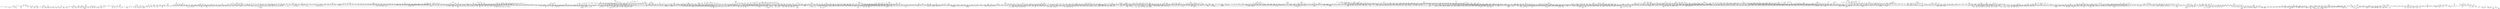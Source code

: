 strict graph "" {
	node [label="\N"];
	8194	[id=8194,
		label=superconductors,
		level=6,
		pos="-9941.90651792549,9252.989849383803",
		weight=0];
	11675	[id=11675,
		label="topological insulators",
		level=5,
		pos="-9627.191377925483,9150.4777793838",
		weight=0];
	8194 -- 11675	[level=6];
	8197	[id=8197,
		label="gravitational waves",
		level=6,
		pos="-8651.978817925483,10344.026439383806",
		weight=0];
	30371	[id=30371,
		label=astrophysics,
		level=3,
		pos="-8534.65015792548,10276.696309383806",
		weight=0];
	8197 -- 30371	[level=6];
	8202	[id=8202,
		label="waste management",
		level=5,
		pos="-11771.134997925474,11522.593779383806",
		weight=0];
	20409	[id=20409,
		label="life cycle assessment",
		level=5,
		pos="-11200.337957925476,11234.322499383807",
		weight=0];
	8202 -- 20409	[level=5];
	16397	[id=16397,
		label="plant molecular biology",
		level=5,
		pos="-3090.70645792548,2159.9296693838005",
		weight=0];
	10227	[id=10227,
		label=genetics,
		level=2,
		pos="-2949.9554379254823,2222.561769383801",
		weight=0];
	16397 -- 10227	[level=5];
	8206	[id=8206,
		label="regenerative medicine",
		level=4,
		pos="-5874.8282479254885,6190.831429383807",
		weight=0];
	21473	[id=21473,
		label="tissue engineering",
		level=2,
		pos="-5680.830277925488,5958.7992993838",
		weight=0];
	8206 -- 21473	[level=4];
	16399	[id=16399,
		label=plasticity,
		level=5,
		pos="4030.3719120745154,-664.4997906162007",
		weight=0];
	29707	[id=29707,
		label=neuroscience,
		level=1,
		pos="4088.7652220745167,-966.879320616199",
		weight=0];
	16399 -- 29707	[level=5];
	17	[id=17,
		label=musicology,
		level=6,
		pos="4227.938652074517,1055.389689383801",
		weight=0];
	15206	[id=15206,
		label=music,
		level=5,
		pos="4280.971632074516,713.0121693838009",
		weight=0];
	17 -- 15206	[level=6];
	32787	[id=32787,
		label="adaptive control",
		level=6,
		pos="3957.941892074514,-8168.353280616193",
		weight=0];
	9024	[id=9024,
		label="nonlinear control",
		level=5,
		pos="3921.9869620745158,-8132.878860616202",
		weight=0];
	32787 -- 9024	[level=6];
	8214	[id=8214,
		label=stochastics,
		level=6,
		pos="-668.9782479254791,-7009.767290616201",
		weight=0];
	6648	[id=6648,
		label=optimization,
		level=2,
		pos="-406.419677925478,-6904.186990616199",
		weight=0];
	8214 -- 6648	[level=6];
	16407	[id=16407,
		label="cultural anthropology",
		level=6,
		pos="8164.35431207452,-2378.6378506161964",
		weight=0];
	14424	[id=14424,
		label=social,
		level=5,
		pos="7837.42875207452,-2413.6733006162012",
		weight=0];
	16407 -- 14424	[level=6];
	24	[id=24,
		label=adhd,
		level=5,
		pos="3934.9064720745173,195.03139938380627",
		weight=0];
	10157	[id=10157,
		label=autism,
		level=4,
		pos="3965.7383520745134,-100.7630306161991",
		weight=0];
	24 -- 10157	[level=5];
	16409	[id=16409,
		label="robust control",
		level=5,
		pos="3960.717192074517,-8131.348660616204",
		weight=0];
	31734	[id=31734,
		label=robotics,
		level=2,
		pos="3569.999202074514,-7804.172920616202",
		weight=0];
	16409 -- 31734	[level=5];
	32791	[id=32791,
		label=reasoning,
		level=5,
		pos="5790.943832074518,-2522.0684306162",
		weight=0];
	8000	[id=8000,
		label="knowledge representation",
		level=5,
		pos="5449.643312074513,-2610.6561306161984",
		weight=0];
	32791 -- 8000	[level=5];
	31	[id=31,
		label="alzheimer s disease",
		level=5,
		pos="3988.1797220745193,-515.4025806162008",
		weight=0];
	31 -- 29707	[level=5];
	32802	[id=32802,
		label="electronic structure",
		level=6,
		pos="-5337.197697925476,2332.389459383803",
		weight=0];
	15032	[id=15032,
		label="computational chemistry",
		level=3,
		pos="-5219.754927925478,2385.095019383798",
		weight=0];
	32802 -- 15032	[level=6];
	8230	[id=8230,
		label="mathematical biology",
		level=4,
		pos="5253.382582074519,-10208.567930616191",
		weight=0];
	8946	[id=8946,
		label="dynamical systems",
		level=4,
		pos="4721.531052074515,-9679.83023061619",
		weight=0];
	8230 -- 8946	[level=4];
	16424	[id=16424,
		label="statistical mechanics",
		level=5,
		pos="-4590.689787925476,2464.239799383804",
		weight=0];
	2511	[id=2511,
		label="molecular simulation",
		level=5,
		pos="-4885.679977925483,2357.3423593838015",
		weight=0];
	16424 -- 2511	[level=5];
	20970	[id=20970,
		label="phase transitions",
		level=6,
		pos="-4930.435347925486,2360.2555393838065",
		weight=0];
	16424 -- 20970	[level=6];
	13233	[id=13233,
		label=biophysics,
		level=2,
		pos="-4137.399317925483,2596.927109383805",
		weight=0];
	16424 -- 13233	[level=5];
	22046	[id=22046,
		label="theoretical condensed matter physics",
		level=6,
		pos="-4958.935177925487,2329.9878893838013",
		weight=0];
	16424 -- 22046	[level=6];
	43	[id=43,
		label="regional development",
		level=6,
		pos="7654.722032074515,295.4120693838013",
		weight=0];
	5178	[id=5178,
		label="economic geography",
		level=5,
		pos="7418.594712074519,156.176769383801",
		weight=0];
	43 -- 5178	[level=6];
	32816	[id=32816,
		label=stability,
		level=5,
		pos="4395.3036020745185,-9241.655480616191",
		weight=0];
	23937	[id=23937,
		label=control,
		level=3,
		pos="4204.535002074517,-8986.013450616192",
		weight=0];
	32816 -- 23937	[level=5];
	8241	[id=8241,
		label="experimental economics",
		level=4,
		pos="-463.41440792548383,-7804.401090616193",
		weight=0];
	16438	[id=16438,
		label="game theory",
		level=3,
		pos="-456.9146079254824,-7415.278790616194",
		weight=0];
	8241 -- 16438	[level=4];
	2020	[id=2020,
		label="behavioral economics",
		level=4,
		pos="-448.67509792547935,-7945.353890616188",
		weight=0];
	8241 -- 2020	[level=4];
	7185	[id=7185,
		label="behavioural economics",
		level=6,
		pos="-446.4439979254803,-7960.351430616192",
		weight=0];
	8241 -- 7185	[level=6];
	52	[id=52,
		label=prognostics,
		level=6,
		pos="-9096.580267925474,8294.856259383805",
		weight=0];
	3625	[id=3625,
		label=diagnostics,
		level=5,
		pos="-8665.428727925482,8222.2553893838",
		weight=0];
	52 -- 3625	[level=6];
	32820	[id=32820,
		label=globalization,
		level=5,
		pos="6683.882932074521,266.7407293838005",
		weight=0];
	14943	[id=14943,
		label=gender,
		level=3,
		pos="6466.944002074515,30.910929383799157",
		weight=0];
	32820 -- 14943	[level=5];
	33518	[id=33518,
		label="economic theory",
		level=6,
		pos="-435.1672079254786,-7764.465300616193",
		weight=0];
	16438 -- 33518	[level=6];
	34193	[id=34193,
		label="decision theory",
		level=5,
		pos="-451.72188792548695,-7758.347370616193",
		weight=0];
	16438 -- 34193	[level=5];
	18170	[id=18170,
		label=microeconomics,
		level=5,
		pos="-488.0366679254803,-7732.687020616195",
		weight=0];
	16438 -- 18170	[level=5];
	27301	[id=27301,
		label="mechanism design",
		level=5,
		pos="-451.2213679254819,-7712.6404506162",
		weight=0];
	16438 -- 27301	[level=5];
	11270	[id=11270,
		label="microeconomic theory",
		level=5,
		pos="-485.829187925483,-7707.128860616194",
		weight=0];
	16438 -- 11270	[level=5];
	14612	[id=14612,
		label="information economics",
		level=6,
		pos="-487.00540792548054,-7721.015190616199",
		weight=0];
	16438 -- 14612	[level=6];
	16438 -- 6648	[level=3];
	23291	[id=23291,
		label="contract theory",
		level=6,
		pos="-476.9161079254809,-7628.44139061619",
		weight=0];
	16438 -- 23291	[level=6];
	24631	[id=24631,
		label="distributed algorithms",
		level=6,
		pos="6028.942762074521,-5137.791190616199",
		weight=0];
	17468	[id=17468,
		label="distributed systems",
		level=3,
		pos="5756.1871320745195,-5200.160860616197",
		weight=0];
	24631 -- 17468	[level=6];
	32826	[id=32826,
		label=thermoelectrics,
		level=5,
		pos="-11433.591017925482,11590.294619383803",
		weight=0];
	4163	[id=4163,
		label="heat transfer",
		level=3,
		pos="-11189.753777925489,11437.6783893838",
		weight=0];
	32826 -- 4163	[level=5];
	16443	[id=16443,
		label="supramolecular chemistry",
		level=5,
		pos="-10390.044927925483,10924.995149383803",
		weight=0];
	1456	[id=1456,
		label="crystal engineering",
		level=6,
		pos="-10440.070647925477,10958.548629383804",
		weight=0];
	16443 -- 1456	[level=6];
	10060	[id=10060,
		label="organic chemistry",
		level=3,
		pos="-9983.687627925483,10639.046179383804",
		weight=0];
	16443 -- 10060	[level=5];
	16445	[id=16445,
		label="protein dynamics",
		level=6,
		pos="-4357.755617925486,2484.8263393837988",
		weight=0];
	10900	[id=10900,
		label="structural biology",
		level=3,
		pos="-3971.240027925487,2638.2581793838017",
		weight=0];
	16445 -- 10900	[level=6];
	32831	[id=32831,
		label=metaheuristics,
		level=5,
		pos="-556.7865779254862,-8199.65034061619",
		weight=0];
	7657	[id=7657,
		label="operations research",
		level=3,
		pos="-501.429817925482,-7863.2956406161975",
		weight=0];
	32831 -- 7657	[level=5];
	16448	[id=16448,
		label="cell biology",
		level=3,
		pos="-4016.131667925474,2601.0114993838033",
		weight=0];
	10477	[id=10477,
		label=cytoskeleton,
		level=6,
		pos="-4315.901857925473,2464.442499383804",
		weight=0];
	16448 -- 10477	[level=6];
	27709	[id=27709,
		label="bone biology",
		level=6,
		pos="-4205.210217925487,2525.977349383802",
		weight=0];
	16448 -- 27709	[level=6];
	28874	[id=28874,
		label=molecular,
		level=5,
		pos="-4367.523307925476,2454.8520693838054",
		weight=0];
	16448 -- 28874	[level=5];
	21081	[id=21081,
		label=histology,
		level=6,
		pos="-4189.739817925474,2526.3955993838044",
		weight=0];
	16448 -- 21081	[level=6];
	4733	[id=4733,
		label=biochemistry,
		level=2,
		pos="-3650.1388379254786,2829.787179383802",
		weight=0];
	16448 -- 4733	[level=3];
	32839	[id=32839,
		label="political geography",
		level=6,
		pos="7676.191242074519,944.3971293838058",
		weight=0];
	586	[id=586,
		label=migration,
		level=4,
		pos="7231.217462074519,603.9239693838044",
		weight=0];
	32839 -- 586	[level=6];
	32846	[id=32846,
		label=photogrammetry,
		level=5,
		pos="-8062.186297925491,-1154.3559306161933",
		weight=0];
	26512	[id=26512,
		label="remote sensing",
		level=3,
		pos="-7332.039077925474,-756.4359606161997",
		weight=0];
	32846 -- 26512	[level=5];
	18641	[id=18641,
		label="3d modeling",
		level=6,
		pos="-8385.969267925484,-1324.031680616199",
		weight=0];
	32846 -- 18641	[level=6];
	13393	[id=13393,
		label=geomatics,
		level=6,
		pos="-8556.911177925485,-1413.4107606161979",
		weight=0];
	32846 -- 13393	[level=6];
	16473	[id=16473,
		label="technical communication",
		level=6,
		pos="-8510.517427925479,6642.105149383806",
		weight=0];
	14455	[id=14455,
		label=rhetoric,
		level=5,
		pos="-8110.619447925474,6615.5304693838025",
		weight=0];
	16473 -- 14455	[level=6];
	92	[id=92,
		label=evaluation,
		level=5,
		pos="6207.498692074514,312.6413093837982",
		weight=0];
	11006	[id=11006,
		label=assessment,
		level=4,
		pos="6079.454902074522,-2.192290616194441",
		weight=0];
	92 -- 11006	[level=5];
	11729	[id=11729,
		label=monitoring,
		level=5,
		pos="6221.83271207452,423.60854938379816",
		weight=0];
	92 -- 11729	[level=5];
	16478	[id=16478,
		label="numerical methods",
		level=5,
		pos="5270.0484720745135,-9584.713970616194",
		weight=0];
	18785	[id=18785,
		label="computational methods",
		level=6,
		pos="5358.666262074521,-9674.583890616195",
		weight=0];
	16478 -- 18785	[level=6];
	6667	[id=6667,
		label="computational mechanics",
		level=4,
		pos="5045.854772074517,-9361.442800616205",
		weight=0];
	16478 -- 6667	[level=5];
	16484	[id=16484,
		label="sustainability science",
		level=6,
		pos="7290.902502074514,102.78263938380405",
		weight=0];
	28122	[id=28122,
		label=innovation,
		level=3,
		pos="6982.797712074516,-73.91431061620096",
		weight=0];
	16484 -- 28122	[level=6];
	24681	[id=24681,
		label=systematics,
		level=5,
		pos="-2989.5070079254856,1092.752239383799",
		weight=0];
	22246	[id=22246,
		label=evolution,
		level=2,
		pos="-2912.1728279254785,1375.1929093838044",
		weight=0];
	24681 -- 22246	[level=5];
	14565	[id=14565,
		label=ichthyology,
		level=6,
		pos="-3002.8227079254793,1051.378299383805",
		weight=0];
	24681 -- 14565	[level=6];
	6551	[id=6551,
		label=taxonomy,
		level=5,
		pos="-3078.92333792548,819.3612593838043",
		weight=0];
	24681 -- 6551	[level=5];
	8300	[id=8300,
		label="perovskite solar cells",
		level=5,
		pos="-8334.493867925485,8030.720419383806",
		weight=0];
	27589	[id=27589,
		label="organic solar cells",
		level=5,
		pos="-8005.746447925485,7996.8831793838035",
		weight=0];
	8300 -- 27589	[level=5];
	24688	[id=24688,
		label="brain stimulation",
		level=6,
		pos="3955.159992074514,448.72804938379886",
		weight=0];
	16823	[id=16823,
		label=depression,
		level=4,
		pos="3992.8896520745184,137.53504938380502",
		weight=0];
	24688 -- 16823	[level=6];
	8306	[id=8306,
		label=biomarkers,
		level=5,
		pos="-4948.1938379254825,4820.1410293838035",
		weight=0];
	28935	[id=28935,
		label="colorectal cancer",
		level=6,
		pos="-5257.70506792549,4928.055959383801",
		weight=0];
	8306 -- 28935	[level=6];
	21601	[id=21601,
		label=cancer,
		level=2,
		pos="-4724.074867925483,4743.565049383806",
		weight=0];
	8306 -- 21601	[level=5];
	32883	[id=32883,
		label="genetic programming",
		level=6,
		pos="5435.363602074522,-2580.4021506162007",
		weight=0];
	15539	[id=15539,
		label="artificial intelligence",
		level=1,
		pos="5072.432482074519,-2713.479070616195",
		weight=0];
	32883 -- 15539	[level=6];
	121	[id=121,
		label=macrophages,
		level=6,
		pos="-5155.687107925478,3867.694209383799",
		weight=0];
	7567	[id=7567,
		label=inflammation,
		level=4,
		pos="-4686.825367925485,3924.4594393837997",
		weight=0];
	121 -- 7567	[level=6];
	125	[id=125,
		label="plant ecophysiology",
		level=5,
		pos="-5667.281157925481,-188.58448061620038",
		weight=0];
	31611	[id=31611,
		label="climate change",
		level=2,
		pos="-5374.4816079254815,45.50893938379886",
		weight=0];
	125 -- 31611	[level=5];
	8324	[id=8324,
		label="injury prevention",
		level=6,
		pos="4871.248922074519,-9117.82918061619",
		weight=0];
	34724	[id=34724,
		label=biomechanics,
		level=3,
		pos="4568.798982074513,-8850.25073061619",
		weight=0];
	8324 -- 34724	[level=6];
	24710	[id=24710,
		label="aquatic ecology",
		level=5,
		pos="-4051.8861579254735,179.32061938380684",
		weight=0];
	27440	[id=27440,
		label=limnology,
		level=5,
		pos="-3901.9676079254805,481.69986938380134",
		weight=0];
	24710 -- 27440	[level=5];
	16522	[id=16522,
		label="physics education research",
		level=6,
		pos="6771.781822074518,919.6961493837989",
		weight=0];
	18677	[id=18677,
		label="science education",
		level=4,
		pos="6583.244322074515,619.7145393838036",
		weight=0];
	16522 -- 18677	[level=6];
	8333	[id=8333,
		label=gasification,
		level=6,
		pos="-10731.346537925474,11010.991189383803",
		weight=0];
	11808	[id=11808,
		label=combustion,
		level=3,
		pos="-10497.144807925488,10894.506759383803",
		weight=0];
	8333 -- 11808	[level=6];
	8334	[id=8334,
		label=oncology,
		level=4,
		pos="-4537.919657925486,3949.5486493838052",
		weight=0];
	25331	[id=25331,
		label=immunology,
		level=2,
		pos="-4220.764667925487,3942.3874093838003",
		weight=0];
	8334 -- 25331	[level=4];
	25722	[id=25722,
		label=urology,
		level=5,
		pos="-4713.001117925487,3972.3763793838043",
		weight=0];
	8334 -- 25722	[level=5];
	34513	[id=34513,
		label=hematology,
		level=5,
		pos="-4924.6041979254915,3944.4566393838068",
		weight=0];
	8334 -- 34513	[level=5];
	16526	[id=16526,
		label="genetic algorithms",
		level=5,
		pos="5544.041772074515,-2563.1514706161943",
		weight=0];
	16526 -- 15539	[level=5];
	144	[id=144,
		label=lidar,
		level=5,
		pos="-7674.677557925479,-910.3114306161933",
		weight=0];
	144 -- 26512	[level=5];
	24719	[id=24719,
		label="community engagement",
		level=6,
		pos="-9404.38593792549,-1728.7035206162",
		weight=0];
	29504	[id=29504,
		label=gis,
		level=3,
		pos="-9022.014347925488,-1506.7848006161967",
		weight=0];
	24719 -- 29504	[level=6];
	24721	[id=24721,
		label=drug,
		level=5,
		pos="-6503.207207925479,6365.659939383804",
		weight=0];
	7140	[id=7140,
		label="gene delivery",
		level=5,
		pos="-6169.371987925479,6376.631159383805",
		weight=0];
	24721 -- 7140	[level=5];
	8346	[id=8346,
		label="landscape ecology",
		level=5,
		pos="-5050.606567925479,-450.7153106161968",
		weight=0];
	33938	[id=33938,
		label="urban ecology",
		level=5,
		pos="-5333.179317925478,-759.0610406161977",
		weight=0];
	8346 -- 33938	[level=5];
	14517	[id=14517,
		label="conservation ecology",
		level=6,
		pos="-5252.1718579254775,-689.545940616199",
		weight=0];
	8346 -- 14517	[level=6];
	6882	[id=6882,
		label="conservation biology",
		level=3,
		pos="-4778.974527925475,-158.4699006162009",
		weight=0];
	8346 -- 6882	[level=5];
	8352	[id=8352,
		label=gait,
		level=6,
		pos="4593.174532074518,-9088.981910616203",
		weight=0];
	8352 -- 34724	[level=6];
	16545	[id=16545,
		label="digital libraries",
		level=5,
		pos="4373.628732074521,-3774.2898006161977",
		weight=0];
	24742	[id=24742,
		label="information retrieval",
		level=3,
		pos="2891.3728420745156,-3472.9147106161963",
		weight=0];
	16545 -- 24742	[level=5];
	9556	[id=9556,
		label=metadata,
		level=6,
		pos="4857.151012074519,-3862.3861106161985",
		weight=0];
	16545 -- 9556	[level=6];
	10583	[id=10583,
		label="digital humanities",
		level=5,
		pos="5412.276212074521,-4075.1404506162",
		weight=0];
	16545 -- 10583	[level=5];
	5422	[id=5422,
		label="digital preservation",
		level=6,
		pos="4753.236902074514,-3872.830110616196",
		weight=0];
	16545 -- 5422	[level=6];
	32930	[id=32930,
		label="corporate finance",
		level=4,
		pos="851.054182074522,-9260.404660616205",
		weight=0];
	27020	[id=27020,
		label="financial intermediation",
		level=6,
		pos="1089.2128020745167,-9463.169230616204",
		weight=0];
	32930 -- 27020	[level=6];
	18916	[id=18916,
		label="financial markets",
		level=6,
		pos="1172.3882120745202,-9533.767610616196",
		weight=0];
	32930 -- 18916	[level=6];
	11311	[id=11311,
		label="corporate governance",
		level=4,
		pos="745.0046220745207,-8561.903470616198",
		weight=0];
	32930 -- 11311	[level=4];
	21247	[id=21247,
		label="asset pricing",
		level=5,
		pos="945.9380520745162,-9690.51616061619",
		weight=0];
	32930 -- 21247	[level=5];
	16548	[id=16548,
		label=development,
		level=3,
		pos="-3110.659847925481,862.5788293838013",
		weight=0];
	1372	[id=1372,
		label=africa,
		level=5,
		pos="-3210.8386079254797,606.5359693838036",
		weight=0];
	16548 -- 1372	[level=5];
	2518	[id=2518,
		label=training,
		level=5,
		pos="-3222.1962779254864,594.2946493838008",
		weight=0];
	16548 -- 2518	[level=5];
	27367	[id=27367,
		label=labor,
		level=5,
		pos="-3220.9055079254813,582.0180793838063",
		weight=0];
	16548 -- 27367	[level=5];
	27508	[id=27508,
		label=ict4d,
		level=6,
		pos="-3173.8584079254815,688.2179993838054",
		weight=0];
	16548 -- 27508	[level=6];
	20569	[id=20569,
		label=trade,
		level=6,
		pos="-3248.3797679254803,606.0540193838006",
		weight=0];
	16548 -- 20569	[level=6];
	16548 -- 22246	[level=3];
	31964	[id=31964,
		label=growth,
		level=5,
		pos="-3223.974387925482,585.3686993837982",
		weight=0];
	16548 -- 31964	[level=5];
	32933	[id=32933,
		label="environmental science",
		level=4,
		pos="-3971.7377879254855,434.8774593838061",
		weight=0];
	427	[id=427,
		label="soil science",
		level=5,
		pos="-4197.626077925488,-80.41515061619975",
		weight=0];
	32933 -- 427	[level=5];
	10596	[id=10596,
		label=ecology,
		level=2,
		pos="-3677.152377925486,939.1062193838025",
		weight=0];
	32933 -- 10596	[level=4];
	31740	[id=31740,
		label=pollution,
		level=6,
		pos="-4106.148337925479,127.95227938379867",
		weight=0];
	32933 -- 31740	[level=6];
	18505	[id=18505,
		label="machine learning",
		level=1,
		pos="1267.6529220745215,-2966.2644706161973",
		weight=0];
	24742 -- 18505	[level=3];
	27210	[id=27210,
		label=search,
		level=6,
		pos="3914.8677020745163,-3574.0489306162",
		weight=0];
	24742 -- 27210	[level=6];
	32935	[id=32935,
		label="exposure assessment",
		level=6,
		pos="-6384.068257925483,-755.3939206161976",
		weight=0];
	19389	[id=19389,
		label="air pollution",
		level=5,
		pos="-6309.361947925481,-610.4347706161934",
		weight=0];
	32935 -- 19389	[level=6];
	28444	[id=28444,
		label="indoor air quality",
		level=6,
		pos="-6569.064877925484,-1011.9997006161975",
		weight=0];
	32935 -- 28444	[level=6];
	24748	[id=24748,
		label=climate,
		level=4,
		pos="-6971.106437925482,-631.8690606161999",
		weight=0];
	9363	[id=9363,
		label="physical oceanography",
		level=5,
		pos="-7274.289147925483,-842.0819606161967",
		weight=0];
	24748 -- 9363	[level=5];
	17694	[id=17694,
		label=hydrology,
		level=3,
		pos="-6585.112537925488,-400.4441206161937",
		weight=0];
	24748 -- 17694	[level=4];
	1408	[id=1408,
		label=weather,
		level=6,
		pos="-7187.284657925484,-726.5097306161988",
		weight=0];
	24748 -- 1408	[level=6];
	5091	[id=5091,
		label="atmospheric dynamics",
		level=6,
		pos="-7172.7313979254905,-775.4536106161959",
		weight=0];
	24748 -- 5091	[level=6];
	31060	[id=31060,
		label=meteorology,
		level=5,
		pos="-7272.764587925485,-801.8080506162005",
		weight=0];
	24748 -- 31060	[level=5];
	31433	[id=31433,
		label=atmosphere,
		level=6,
		pos="-7256.554527925491,-778.9957006161967",
		weight=0];
	24748 -- 31433	[level=6];
	8371	[id=8371,
		label="theoretical biology",
		level=6,
		pos="-2857.1397179254836,1294.822599383806",
		weight=0];
	8371 -- 22246	[level=6];
	24755	[id=24755,
		label=ethnography,
		level=5,
		pos="6527.185342074517,324.5775993838015",
		weight=0];
	918	[id=918,
		label=anthropology,
		level=4,
		pos="6432.203762074514,190.28411938380486",
		weight=0];
	24755 -- 918	[level=5];
	16568	[id=16568,
		label=mitochondria,
		level=5,
		pos="-3719.444337925479,7149.420319383798",
		weight=0];
	2561	[id=2561,
		label=metabolism,
		level=4,
		pos="-3661.1210979254793,6580.489339383803",
		weight=0];
	16568 -- 2561	[level=5];
	22659	[id=22659,
		label=bioenergetics,
		level=6,
		pos="-3967.4055879254774,7446.269929383807",
		weight=0];
	16568 -- 22659	[level=6];
	24763	[id=24763,
		label="geotechnical engineering",
		level=4,
		pos="5680.175912074519,-11002.405120616204",
		weight=0];
	11138	[id=11138,
		label=geomechanics,
		level=5,
		pos="5821.460852074515,-11261.202840616206",
		weight=0];
	24763 -- 11138	[level=5];
	28719	[id=28719,
		label="rock mechanics",
		level=5,
		pos="5853.303782074518,-11569.911780616203",
		weight=0];
	24763 -- 28719	[level=5];
	21765	[id=21765,
		label="soil mechanics",
		level=5,
		pos="5778.45993207452,-11183.688830616193",
		weight=0];
	24763 -- 21765	[level=5];
	23843	[id=23843,
		label="civil engineering",
		level=4,
		pos="5339.125642074514,-11010.373460616192",
		weight=0];
	24763 -- 23843	[level=4];
	8385	[id=8385,
		label=aids,
		level=5,
		pos="-2233.3696079254787,3877.5350893838004",
		weight=0];
	10843	[id=10843,
		label=hiv,
		level=3,
		pos="-2146.589407925485,3633.9244593838066",
		weight=0];
	8385 -- 10843	[level=5];
	194	[id=194,
		label="public administration",
		level=4,
		pos="745.3374520745183,-9630.211880616189",
		weight=0];
	19294	[id=19294,
		label="local government",
		level=6,
		pos="764.9915120745209,-9760.8593206162",
		weight=0];
	194 -- 19294	[level=6];
	20926	[id=20926,
		label=governance,
		level=4,
		pos="778.951592074518,-9751.13740061619",
		weight=0];
	194 -- 20926	[level=4];
	5289	[id=5289,
		label="public management",
		level=5,
		pos="767.1263520745197,-9692.566920616191",
		weight=0];
	194 -- 5289	[level=5];
	32207	[id=32207,
		label="public policy",
		level=4,
		pos="637.5904620745132,-9623.133870616202",
		weight=0];
	194 -- 32207	[level=4];
	24769	[id=24769,
		label="health literacy",
		level=6,
		pos="6323.218952074521,833.0056993838025",
		weight=0];
	4319	[id=4319,
		label="health communication",
		level=5,
		pos="6205.672012074519,697.8749393838007",
		weight=0];
	24769 -- 4319	[level=6];
	203	[id=203,
		label="database systems",
		level=5,
		pos="2247.186302074515,-6720.095410616195",
		weight=0];
	310	[id=310,
		label="data mining",
		level=2,
		pos="2044.7893120745175,-6370.1756406161985",
		weight=0];
	203 -- 310	[level=5];
	8395	[id=8395,
		label="palliative care",
		level=5,
		pos="-5067.936187925479,4823.064939383803",
		weight=0];
	8395 -- 21601	[level=5];
	32977	[id=32977,
		label="process design",
		level=6,
		pos="-913.0189279254864,-7021.466700616202",
		weight=0];
	32977 -- 6648	[level=6];
	212	[id=212,
		label="solid state physics",
		level=5,
		pos="-8505.732487925488,8714.8463293838",
		weight=0];
	14066	[id=14066,
		label="materials science",
		level=2,
		pos="-7940.8507179254775,8549.931059383798",
		weight=0];
	212 -- 14066	[level=5];
	8405	[id=8405,
		label="rehabilitation engineering",
		level=6,
		pos="4883.7125320745145,-9135.382280616195",
		weight=0];
	8405 -- 34724	[level=6];
	16598	[id=16598,
		label="process modeling",
		level=6,
		pos="-1086.0450479254814,-7712.736670616196",
		weight=0];
	34451	[id=34451,
		label=simulation,
		level=3,
		pos="-923.633087925482,-7580.750830616198",
		weight=0];
	16598 -- 34451	[level=6];
	24791	[id=24791,
		label="quantitative finance",
		level=6,
		pos="1106.6036620745217,-10165.920050616205",
		weight=0];
	29301	[id=29301,
		label="financial econometrics",
		level=5,
		pos="920.5431420745208,-9980.359140616201",
		weight=0];
	24791 -- 29301	[level=6];
	24799	[id=24799,
		label="brain development",
		level=6,
		pos="4184.691692074521,161.23816938380514",
		weight=0];
	25861	[id=25861,
		label=neuroimaging,
		level=3,
		pos="4134.115642074521,-93.28619061619975",
		weight=0];
	24799 -- 25861	[level=6];
	16615	[id=16615,
		label="plant ecology",
		level=5,
		pos="-5047.264287925482,-411.97484061619434",
		weight=0];
	16615 -- 6882	[level=5];
	16621	[id=16621,
		label="environmental change",
		level=6,
		pos="-7385.030937925476,-856.3151806161932",
		weight=0];
	13741	[id=13741,
		label=geomorphology,
		level=3,
		pos="-7140.410187925481,-687.1499406162002",
		weight=0];
	16621 -- 13741	[level=6];
	241	[id=241,
		label="environmental studies",
		level=6,
		pos="-9989.067897925488,-1725.4360606161936",
		weight=0];
	26390	[id=26390,
		label=geography,
		level=4,
		pos="-9791.453107925481,-1704.602850616202",
		weight=0];
	241 -- 26390	[level=6];
	8436	[id=8436,
		label="automatic control",
		level=5,
		pos="3824.1798620745158,-8013.595980616192",
		weight=0];
	8436 -- 31734	[level=5];
	8440	[id=8440,
		label="cancer biology",
		level=3,
		pos="-3482.126817925482,2814.882059383799",
		weight=0];
	8770	[id=8770,
		label="molecular biology",
		level=2,
		pos="-3249.7177979254866,2855.5378193837987",
		weight=0];
	8440 -- 8770	[level=3];
	25883	[id=25883,
		label="signal transduction",
		level=5,
		pos="-3758.359127925478,2718.3947593838",
		weight=0];
	8440 -- 25883	[level=5];
	4247	[id=4247,
		label="tumor immunology",
		level=6,
		pos="-3616.5688479254823,2764.066059383804",
		weight=0];
	8440 -- 4247	[level=6];
	22585	[id=22585,
		label=therapeutics,
		level=6,
		pos="-3636.1505579254845,2769.759119383798",
		weight=0];
	8440 -- 22585	[level=6];
	16632	[id=16632,
		label="financial accounting",
		level=5,
		pos="721.2760620745212,-8391.206720616192",
		weight=0];
	9410	[id=9410,
		label=auditing,
		level=4,
		pos="562.3716020745178,-8348.049110616194",
		weight=0];
	16632 -- 9410	[level=5];
	19129	[id=19129,
		label=valuation,
		level=6,
		pos="751.608042074522,-8566.960810616201",
		weight=0];
	16632 -- 19129	[level=6];
	31163	[id=31163,
		label="capital markets",
		level=6,
		pos="728.929022074517,-8540.817800616205",
		weight=0];
	16632 -- 31163	[level=6];
	16634	[id=16634,
		label=resilience,
		level=5,
		pos="-11070.851387925486,11074.469019383805",
		weight=0];
	8479	[id=8479,
		label=vulnerability,
		level=6,
		pos="-11329.109037925482,11211.522999383806",
		weight=0];
	16634 -- 8479	[level=6];
	18557	[id=18557,
		label="social-ecological systems",
		level=6,
		pos="-11339.639827925475,11232.844529383801",
		weight=0];
	16634 -- 18557	[level=6];
	3307	[id=3307,
		label=disasters,
		level=6,
		pos="-11304.765017925474,11211.750179383798",
		weight=0];
	16634 -- 3307	[level=6];
	12345	[id=12345,
		label=sustainability,
		level=3,
		pos="-10692.694717925478,10856.519129383805",
		weight=0];
	16634 -- 12345	[level=5];
	14748	[id=14748,
		label=risk,
		level=5,
		pos="-11368.48400792549,11274.064379383799",
		weight=0];
	16634 -- 14748	[level=5];
	7854	[id=7854,
		label="developmental psychopathology",
		level=5,
		pos="-11260.007247925478,11199.2646093838",
		weight=0];
	16634 -- 7854	[level=5];
	16635	[id=16635,
		label="quantum information",
		level=4,
		pos="-9977.24195792549,12276.4889993838",
		weight=0];
	18516	[id=18516,
		label="quantum mechanics",
		level=5,
		pos="-10194.915087925474,12550.6793493838",
		weight=0];
	16635 -- 18516	[level=5];
	3523	[id=3523,
		label="quantum optics",
		level=3,
		pos="-9665.047287925481,11765.845169383801",
		weight=0];
	16635 -- 3523	[level=4];
	4774	[id=4774,
		label="open quantum systems",
		level=6,
		pos="-10168.44096792549,12497.058959383803",
		weight=0];
	16635 -- 4774	[level=6];
	15494	[id=15494,
		label="quantum physics",
		level=5,
		pos="-10205.81249792549,12595.7247793838",
		weight=0];
	16635 -- 15494	[level=5];
	24279	[id=24279,
		label="quantum computing",
		level=5,
		pos="-10261.877107925484,12706.423869383807",
		weight=0];
	16635 -- 24279	[level=5];
	8176	[id=8176,
		label="quantum control",
		level=6,
		pos="-10180.039697925477,12471.879479383806",
		weight=0];
	16635 -- 8176	[level=6];
	8444	[id=8444,
		label="drug design",
		level=5,
		pos="-10433.847907925483,11079.324429383805",
		weight=0];
	28853	[id=28853,
		label="medicinal chemistry",
		level=4,
		pos="-10303.341597925482,10973.458439383803",
		weight=0];
	8444 -- 28853	[level=5];
	253	[id=253,
		label="model checking",
		level=5,
		pos="8256.552522074517,-2906.5099306161937",
		weight=0];
	21324	[id=21324,
		label="formal methods",
		level=4,
		pos="7628.490432074514,-2952.0050106161943",
		weight=0];
	253 -- 21324	[level=5];
	29766	[id=29766,
		label="formal verification",
		level=5,
		pos="8701.22082207452,-2810.845110616201",
		weight=0];
	253 -- 29766	[level=5];
	33019	[id=33019,
		label=forest,
		level=6,
		pos="-7501.911757925482,-853.4182706161937",
		weight=0];
	33019 -- 26512	[level=6];
	24833	[id=24833,
		label="regional economics",
		level=5,
		pos="9028.046102074513,847.021389383799",
		weight=0];
	9576	[id=9576,
		label=urban,
		level=5,
		pos="8710.197632074514,762.6831693837994",
		weight=0];
	24833 -- 9576	[level=5];
	24840	[id=24840,
		label=neonatology,
		level=6,
		pos="-5996.936887925476,4128.483269383805",
		weight=0];
	26211	[id=26211,
		label=pediatrics,
		level=5,
		pos="-5652.356697925479,4209.129659383807",
		weight=0];
	24840 -- 26211	[level=6];
	16649	[id=16649,
		label=disease,
		level=5,
		pos="-2412.9631279254863,1547.1029893838022",
		weight=0];
	31766	[id=31766,
		label=genomics,
		level=2,
		pos="-2320.394497925481,1804.3413193838023",
		weight=0];
	16649 -- 31766	[level=5];
	267	[id=267,
		label=diffusion,
		level=6,
		pos="4610.952452074516,-7996.771360616203",
		weight=0];
	22758	[id=22758,
		label=mri,
		level=4,
		pos="4470.6191020745155,-7933.937080616197",
		weight=0];
	267 -- 22758	[level=6];
	24844	[id=24844,
		label="x-ray crystallography",
		level=5,
		pos="-4215.969497925489,2558.6992693838056",
		weight=0];
	24844 -- 10900	[level=5];
	33040	[id=33040,
		label="ecosystem functioning",
		level=6,
		pos="-4426.801327925477,12.81487938380451",
		weight=0];
	3115	[id=3115,
		label=biodiversity,
		level=4,
		pos="-4128.779777925483,319.922539383806",
		weight=0];
	33040 -- 3115	[level=6];
	24850	[id=24850,
		label=alcohol,
		level=5,
		pos="4067.556292074514,-168.95896061620078",
		weight=0];
	10844	[id=10844,
		label=addiction,
		level=4,
		pos="4075.968782074515,-503.3645206161964",
		weight=0];
	24850 -- 10844	[level=5];
	16659	[id=16659,
		label="learning analytics",
		level=5,
		pos="6282.989742074515,70.38565938380088",
		weight=0];
	16660	[id=16660,
		label="educational technology",
		level=4,
		pos="6172.944022074516,-109.43149061619806",
		weight=0];
	16659 -- 16660	[level=5];
	25243	[id=25243,
		label="technology enhanced learning",
		level=5,
		pos="6328.037492074518,160.65201938380596",
		weight=0];
	16659 -- 25243	[level=5];
	974	[id=974,
		label="educational data mining",
		level=6,
		pos="6341.450222074518,179.52474938379964",
		weight=0];
	16659 -- 974	[level=6];
	3679	[id=3679,
		label="learning technologies",
		level=6,
		pos="6363.588032074522,224.57753938379938",
		weight=0];
	16659 -- 3679	[level=6];
	23417	[id=23417,
		label=moocs,
		level=6,
		pos="6401.168922074521,307.09073938380243",
		weight=0];
	16659 -- 23417	[level=6];
	16780	[id=16780,
		label="mobile learning",
		level=5,
		pos="6310.495112074514,147.0830893838047",
		weight=0];
	16660 -- 16780	[level=5];
	17349	[id=17349,
		label="blended learning",
		level=6,
		pos="6298.967622074515,130.71188938380146",
		weight=0];
	16660 -- 17349	[level=6];
	17436	[id=17436,
		label="educational psychology",
		level=5,
		pos="6266.619102074519,50.98382938380382",
		weight=0];
	16660 -- 17436	[level=5];
	1390	[id=1390,
		label="online learning",
		level=5,
		pos="6310.595082074515,193.33211938380373",
		weight=0];
	16660 -- 1390	[level=5];
	11203	[id=11203,
		label="faculty development",
		level=6,
		pos="6340.823442074516,146.7730093838054",
		weight=0];
	16660 -- 11203	[level=6];
	30441	[id=30441,
		label="learning sciences",
		level=4,
		pos="6375.899332074514,192.4437793838024",
		weight=0];
	16660 -- 30441	[level=4];
	15029	[id=15029,
		label="e-learning",
		level=4,
		pos="6299.363692074521,96.51789938379807",
		weight=0];
	16660 -- 15029	[level=4];
	7045	[id=7045,
		label=education,
		level=2,
		pos="5911.667982074514,-462.674710616202",
		weight=0];
	16660 -- 7045	[level=4];
	15634	[id=15634,
		label="instructional design",
		level=5,
		pos="6282.088872074519,118.66612938380058",
		weight=0];
	16660 -- 15634	[level=5];
	33045	[id=33045,
		label="medical robotics",
		level=5,
		pos="3818.1931820745194,-8008.379210616204",
		weight=0];
	33045 -- 31734	[level=5];
	24854	[id=24854,
		label="optimal control",
		level=5,
		pos="-421.6833179254809,-7203.173330616191",
		weight=0];
	24854 -- 6648	[level=5];
	279	[id=279,
		label="population dynamics",
		level=5,
		pos="-3802.8878779254865,666.8625793838055",
		weight=0];
	279 -- 10596	[level=5];
	8471	[id=8471,
		label="traffic flow theory",
		level=6,
		pos="4393.672662074514,-3531.213320616198",
		weight=0];
	24953	[id=24953,
		label="intelligent transportation systems",
		level=5,
		pos="3459.9554720745164,-3364.0350306161963",
		weight=0];
	8471 -- 24953	[level=6];
	3328	[id=3328,
		label="network modeling",
		level=6,
		pos="4701.667762074521,-3649.721790616195",
		weight=0];
	8471 -- 3328	[level=6];
	281	[id=281,
		label="mathematical physics",
		level=4,
		pos="-8232.865767925487,10519.259889383802",
		weight=0];
	34454	[id=34454,
		label="differential geometry",
		level=5,
		pos="-8508.896517925477,10570.056559383802",
		weight=0];
	281 -- 34454	[level=5];
	10683	[id=10683,
		label="quantum field theory",
		level=5,
		pos="-8452.972977925474,10583.355739383805",
		weight=0];
	281 -- 10683	[level=5];
	6281	[id=6281,
		label="integrable systems",
		level=6,
		pos="-8438.970787925482,10428.940269383802",
		weight=0];
	281 -- 6281	[level=6];
	14639	[id=14639,
		label=mathematics,
		level=3,
		pos="-8385.222517925486,10187.403749383802",
		weight=0];
	281 -- 14639	[level=4];
	16666	[id=16666,
		label="statistical modeling",
		level=5,
		pos="3229.7070820745193,-3197.8572006161994",
		weight=0];
	16666 -- 18505	[level=5];
	33046	[id=33046,
		label="transcriptional regulation",
		level=5,
		pos="-2026.807197925482,1901.7515493837982",
		weight=0];
	20558	[id=20558,
		label="computational biology",
		level=2,
		pos="-1838.7498179254817,1426.626009383799",
		weight=0];
	33046 -- 20558	[level=5];
	33050	[id=33050,
		label="numerical linear algebra",
		level=5,
		pos="-13194.139027925485,12957.886509383807",
		weight=0];
	21289	[id=21289,
		label="numerical analysis",
		level=3,
		pos="-12974.948467925478,12849.106569383803",
		weight=0];
	33050 -- 21289	[level=5];
	16671	[id=16671,
		label=aging,
		level=3,
		pos="4344.094562074515,534.5079993838044",
		weight=0];
	33135	[id=33135,
		label=dementia,
		level=5,
		pos="4352.8663420745215,941.3475193837985",
		weight=0];
	16671 -- 33135	[level=5];
	25387	[id=25387,
		label="life course",
		level=6,
		pos="4346.67654207452,674.4066393838057",
		weight=0];
	16671 -- 25387	[level=6];
	26096	[id=26096,
		label=health,
		level=3,
		pos="4399.836162074516,949.5940893837997",
		weight=0];
	16671 -- 26096	[level=3];
	26956	[id=26956,
		label=gerontology,
		level=5,
		pos="4348.536302074517,754.6192193838033",
		weight=0];
	16671 -- 26956	[level=5];
	5199	[id=5199,
		label=disability,
		level=5,
		pos="4384.934802074522,840.5228093838014",
		weight=0];
	16671 -- 5199	[level=5];
	21681	[id=21681,
		label=cognition,
		level=3,
		pos="4277.231592074513,-48.51642061619714",
		weight=0];
	16671 -- 21681	[level=3];
	33058	[id=33058,
		label="political philosophy",
		level=5,
		pos="7548.324832074513,-2463.854170616196",
		weight=0];
	9369	[id=9369,
		label=ethics,
		level=4,
		pos="7215.765992074521,-2526.3705206162012",
		weight=0];
	33058 -- 9369	[level=5];
	2796	[id=2796,
		label="moral philosophy",
		level=6,
		pos="7793.7658720745185,-2410.5327706162007",
		weight=0];
	33058 -- 2796	[level=6];
	28663	[id=28663,
		label="political theory",
		level=5,
		pos="7720.208802074521,-2428.097720616197",
		weight=0];
	33058 -- 28663	[level=5];
	33058 -- 14424	[level=5];
	8484	[id=8484,
		label=electronics,
		level=5,
		pos="-7339.114787925482,7825.355439383802",
		weight=0];
	20848	[id=20848,
		label=nanotechnology,
		level=2,
		pos="-6983.68573792548,7814.369139383798",
		weight=0];
	8484 -- 20848	[level=5];
	8487	[id=8487,
		label=haptics,
		level=5,
		pos="3886.272112074521,-8058.993670616201",
		weight=0];
	8488	[id=8488,
		label="surgical robotics",
		level=6,
		pos="4126.742862074516,-8262.166860616198",
		weight=0];
	8487 -- 8488	[level=6];
	8487 -- 31734	[level=5];
	16680	[id=16680,
		label=archaeology,
		level=4,
		pos="6748.917472074518,626.5605993838017",
		weight=0];
	16680 -- 918	[level=4];
	9883	[id=9883,
		label=heritage,
		level=6,
		pos="6922.758562074514,834.0966493838005",
		weight=0];
	16680 -- 9883	[level=6];
	9895	[id=9895,
		label="ancient history",
		level=6,
		pos="6953.718822074516,842.6063093838002",
		weight=0];
	16680 -- 9895	[level=6];
	18183	[id=18183,
		label=landscape,
		level=6,
		pos="7029.6492320745165,921.9023593838028",
		weight=0];
	16680 -- 18183	[level=6];
	10494	[id=10494,
		label=prehistory,
		level=6,
		pos="6967.750572074519,865.9520393838011",
		weight=0];
	16680 -- 10494	[level=6];
	11732	[id=11732,
		label=zooarchaeology,
		level=6,
		pos="7084.984582074521,960.3066693837991",
		weight=0];
	16680 -- 11732	[level=6];
	4195	[id=4195,
		label="material culture",
		level=6,
		pos="6882.006632074517,864.7990793838017",
		weight=0];
	16680 -- 4195	[level=6];
	24873	[id=24873,
		label="supply chain management",
		level=3,
		pos="-756.2113479254822,-8945.476100616197",
		weight=0];
	9353	[id=9353,
		label="quality management",
		level=6,
		pos="-785.7660179254799,-9286.334310616203",
		weight=0];
	24873 -- 9353	[level=6];
	1647	[id=1647,
		label=operations,
		level=5,
		pos="-864.4971579254798,-9346.657560616204",
		weight=0];
	24873 -- 1647	[level=5];
	10657	[id=10657,
		label="operations management",
		level=5,
		pos="-788.2623579254869,-9304.8727106162",
		weight=0];
	24873 -- 10657	[level=5];
	6849	[id=6849,
		label=logistics,
		level=3,
		pos="-972.6480279254793,-9596.870480616199",
		weight=0];
	24873 -- 6849	[level=3];
	24873 -- 7657	[level=3];
	24877	[id=24877,
		label=photography,
		level=6,
		pos="7385.058292074518,847.1892793838015",
		weight=0];
	5182	[id=5182,
		label=history,
		level=4,
		pos="7191.801642074515,685.0950393838048",
		weight=0];
	24877 -- 5182	[level=6];
	303	[id=303,
		label=comparative,
		level=6,
		pos="6113.709822074516,-108.03087061619408",
		weight=0];
	31993	[id=31993,
		label="international education",
		level=6,
		pos="5973.822822074517,-355.0449506161931",
		weight=0];
	303 -- 31993	[level=6];
	304	[id=304,
		label=restoration,
		level=6,
		pos="-4124.8378479254825,491.19389938380664",
		weight=0];
	24025	[id=24025,
		label=conservation,
		level=3,
		pos="-3942.8232879254847,673.1631293838018",
		weight=0];
	304 -- 24025	[level=6];
	24885	[id=24885,
		label="language acquisition",
		level=5,
		pos="7170.099462074513,-2560.0801906161996",
		weight=0];
	31231	[id=31231,
		label=psycholinguistics,
		level=3,
		pos="7125.03092207452,-2712.143990616196",
		weight=0];
	24885 -- 31231	[level=5];
	33230	[id=33230,
		label="health informatics",
		level=5,
		pos="2172.5803920745147,-6687.266700616201",
		weight=0];
	310 -- 33230	[level=5];
	9031	[id=9031,
		label=clustering,
		level=5,
		pos="2211.3077220745163,-6642.618540616195",
		weight=0];
	310 -- 9031	[level=5];
	9522	[id=9522,
		label="social network analysis",
		level=4,
		pos="2177.680282074516,-6714.970960616201",
		weight=0];
	310 -- 9522	[level=4];
	26504	[id=26504,
		label="data privacy",
		level=6,
		pos="1859.2515720745178,-6608.105340616194",
		weight=0];
	310 -- 26504	[level=6];
	310 -- 18505	[level=2];
	3063	[id=3063,
		label="graph mining",
		level=6,
		pos="1811.5048720745199,-6805.285060616197",
		weight=0];
	310 -- 3063	[level=6];
	12137	[id=12137,
		label="medical informatics",
		level=5,
		pos="2163.2743320745158,-6661.926300616196",
		weight=0];
	310 -- 12137	[level=5];
	20428	[id=20428,
		label="web mining",
		level=6,
		pos="2234.0570920745176,-6663.8667006161995",
		weight=0];
	310 -- 20428	[level=6];
	20606	[id=20606,
		label="business analytics",
		level=5,
		pos="2180.169112074518,-6640.901940616195",
		weight=0];
	310 -- 20606	[level=5];
	21779	[id=21779,
		label="business intelligence",
		level=5,
		pos="2149.248042074514,-6618.192830616199",
		weight=0];
	310 -- 21779	[level=5];
	5837	[id=5837,
		label="knowledge discovery",
		level=6,
		pos="1908.322562074518,-6493.526700616194",
		weight=0];
	310 -- 5837	[level=6];
	5872	[id=5872,
		label="decision support systems",
		level=5,
		pos="2157.4044520745156,-6646.851700616198",
		weight=0];
	310 -- 5872	[level=5];
	14123	[id=14123,
		label=databases,
		level=3,
		pos="2175.536152074519,-7472.366640616201",
		weight=0];
	310 -- 14123	[level=3];
	24378	[id=24378,
		label="social networks",
		level=3,
		pos="2269.6505420745143,-7201.492690616196",
		weight=0];
	310 -- 24378	[level=3];
	24887	[id=24887,
		label="water resources management",
		level=5,
		pos="-6845.258967925474,-559.1936506161983",
		weight=0];
	24887 -- 17694	[level=5];
	33080	[id=33080,
		label=multiferroics,
		level=6,
		pos="-8629.405137925478,8159.016629383805",
		weight=0];
	19398	[id=19398,
		label=ferroelectrics,
		level=5,
		pos="-8332.145487925482,8123.212049383801",
		weight=0];
	33080 -- 19398	[level=6];
	24890	[id=24890,
		label="time series",
		level=5,
		pos="116.91954207452,-7540.576040616197",
		weight=0];
	6895	[id=6895,
		label=forecasting,
		level=5,
		pos="82.0069920745209,-7671.1643506162",
		weight=0];
	24890 -- 6895	[level=5];
	16382	[id=16382,
		label=econometrics,
		level=2,
		pos="173.72493207451953,-7289.3986206161935",
		weight=0];
	24890 -- 16382	[level=5];
	33082	[id=33082,
		label="plant pathology",
		level=5,
		pos="-4428.561347925479,3143.8382393838037",
		weight=0];
	19405	[id=19405,
		label=mycology,
		level=5,
		pos="-4015.688847925485,3175.687589383806",
		weight=0];
	33082 -- 19405	[level=5];
	30485	[id=30485,
		label="plant-microbe interactions",
		level=5,
		pos="-4713.3338279254895,3052.2995393838028",
		weight=0];
	33082 -- 30485	[level=5];
	16700	[id=16700,
		label="self-assembly",
		level=5,
		pos="-6378.335507925476,6359.6185393838",
		weight=0];
	14409	[id=14409,
		label="block copolymers",
		level=6,
		pos="-6705.988317925476,6355.956169383799",
		weight=0];
	16700 -- 14409	[level=6];
	6390	[id=6390,
		label=biomaterials,
		level=2,
		pos="-6019.230407925479,6379.496779383799",
		weight=0];
	16700 -- 6390	[level=5];
	8512	[id=8512,
		label=machining,
		level=6,
		pos="8232.466402074515,584.0249793838029",
		weight=0];
	15721	[id=15721,
		label=manufacturing,
		level=5,
		pos="8082.054802074517,472.0973593838062",
		weight=0];
	8512 -- 15721	[level=6];
	8513	[id=8513,
		label="media studies",
		level=5,
		pos="4573.79008207452,-5709.3983706162",
		weight=0];
	21474	[id=21474,
		label="cultural studies",
		level=5,
		pos="4974.750112074516,-5780.280400616193",
		weight=0];
	8513 -- 21474	[level=5];
	6343	[id=6343,
		label=communication,
		level=3,
		pos="4097.9238820745195,-5547.634120616194",
		weight=0];
	8513 -- 6343	[level=5];
	16704	[id=16704,
		label=quality,
		level=5,
		pos="4401.4285220745205,1552.2767993837988",
		weight=0];
	12125	[id=12125,
		label=safety,
		level=5,
		pos="4425.913922074515,1257.117469383802",
		weight=0];
	16704 -- 12125	[level=5];
	29195	[id=29195,
		label="patient safety",
		level=5,
		pos="4387.77948207452,1813.9766893837987",
		weight=0];
	16704 -- 29195	[level=5];
	16706	[id=16706,
		label="service management",
		level=6,
		pos="6876.046992074516,-5337.013400616197",
		weight=0];
	8156	[id=8156,
		label=networks,
		level=3,
		pos="6597.117952074514,-5274.889260616201",
		weight=0];
	16706 -- 8156	[level=6];
	16710	[id=16710,
		label="global change biology",
		level=6,
		pos="-4302.170017925491,650.2820193838033",
		weight=0];
	16710 -- 10596	[level=6];
	33094	[id=33094,
		label="health geography",
		level=6,
		pos="-9352.871427925475,-1702.1057306161947",
		weight=0];
	33094 -- 29504	[level=6];
	8521	[id=8521,
		label="environmental management",
		level=5,
		pos="-11031.385017925477,11062.101459383803",
		weight=0];
	8521 -- 12345	[level=5];
	331	[id=331,
		label=comunicación,
		level=5,
		pos="6251.284852074514,830.0148693838037",
		weight=0];
	16877	[id=16877,
		label=periodismo,
		level=5,
		pos="6153.233542074522,805.3553693838057",
		weight=0];
	331 -- 16877	[level=5];
	4356	[id=4356,
		label=género,
		level=5,
		pos="6322.148532074516,1017.1480993838031",
		weight=0];
	331 -- 4356	[level=5];
	33099	[id=33099,
		label=tomography,
		level=6,
		pos="3839.403742074519,-9178.073340616193",
		weight=0];
	4601	[id=4601,
		label="inverse problems",
		level=5,
		pos="3649.779932074516,-8912.2794306162",
		weight=0];
	33099 -- 4601	[level=6];
	16718	[id=16718,
		label="raman spectroscopy",
		level=5,
		pos="-7988.46917792549,8029.548689383801",
		weight=0];
	8788	[id=8788,
		label=graphene,
		level=3,
		pos="-7613.750587925479,7970.884689383802",
		weight=0];
	16718 -- 8788	[level=5];
	33102	[id=33102,
		label="process mining",
		level=6,
		pos="9333.43266207452,-2924.792500616195",
		weight=0];
	5432	[id=5432,
		label="business process management",
		level=5,
		pos="9131.43470207452,-2971.717990616198",
		weight=0];
	33102 -- 5432	[level=6];
	352	[id=352,
		label="visual culture",
		level=6,
		pos="7767.543642074515,1211.5563693838067",
		weight=0];
	13657	[id=13657,
		label="art history",
		level=5,
		pos="7559.444262074521,1033.1224393838056",
		weight=0];
	352 -- 13657	[level=6];
	16741	[id=16741,
		label=ngs,
		level=5,
		pos="-1766.4541679254853,490.01980938380257",
		weight=0];
	31455	[id=31455,
		label=bioinformatics,
		level=2,
		pos="-1505.501577925479,635.3342093838",
		weight=0];
	16741 -- 31455	[level=5];
	16743	[id=16743,
		label=waves,
		level=6,
		pos="-12218.25857792548,12230.752509383801",
		weight=0];
	11125	[id=11125,
		label=turbulence,
		level=3,
		pos="-11964.984327925486,12221.571569383805",
		weight=0];
	16743 -- 11125	[level=6];
	8552	[id=8552,
		label=nmr,
		level=5,
		pos="-4285.612287925487,2529.1378593838",
		weight=0];
	8552 -- 10900	[level=5];
	24941	[id=24941,
		label=speciation,
		level=5,
		pos="-3027.6238979254867,934.3571593837987",
		weight=0];
	24941 -- 22246	[level=5];
	23590	[id=23590,
		label=hybridization,
		level=6,
		pos="-2993.3057179254865,840.306379383801",
		weight=0];
	24941 -- 23590	[level=6];
	24944	[id=24944,
		label="movement disorders",
		level=5,
		pos="3962.2210820745204,245.82526938380397",
		weight=0];
	18717	[id=18717,
		label=neurology,
		level=4,
		pos="4007.104622074521,-111.23459061619542",
		weight=0];
	24944 -- 18717	[level=5];
	9757	[id=9757,
		label="traffic safety",
		level=5,
		pos="4428.226372074514,-3564.131480616197",
		weight=0];
	24953 -- 9757	[level=5];
	24953 -- 18505	[level=5];
	33146	[id=33146,
		label="spatial databases",
		level=6,
		pos="-9352.119157925481,-1671.686300616202",
		weight=0];
	33146 -- 29504	[level=6];
	24955	[id=24955,
		label="experimental mechanics",
		level=6,
		pos="5443.401002074515,-9952.091920616203",
		weight=0];
	32335	[id=32335,
		label="solid mechanics",
		level=5,
		pos="5344.624372074513,-9836.4627706162",
		weight=0];
	24955 -- 32335	[level=6];
	33147	[id=33147,
		label="communication theory",
		level=5,
		pos="5281.934702074514,-5850.529890616199",
		weight=0];
	9864	[id=9864,
		label="information theory",
		level=3,
		pos="5029.858332074518,-5705.4317806162",
		weight=0];
	33147 -- 9864	[level=5];
	33149	[id=33149,
		label="dna methylation",
		level=6,
		pos="-3781.9580379254785,1971.5562793838035",
		weight=0];
	17796	[id=17796,
		label=epigenetics,
		level=3,
		pos="-3317.426397925483,2087.4762393838046",
		weight=0];
	33149 -- 17796	[level=6];
	33150	[id=33150,
		label="electronic engineering",
		level=6,
		pos="10630.54913207452,-2930.919910616194",
		weight=0];
	6874	[id=6874,
		label=electrical,
		level=6,
		pos="10044.034812074515,-2945.674630616195",
		weight=0];
	33150 -- 6874	[level=6];
	16768	[id=16768,
		label="data fusion",
		level=6,
		pos="3106.4406120745207,-3179.9355306161942",
		weight=0];
	16768 -- 18505	[level=6];
	385	[id=385,
		label=philosophy,
		level=4,
		pos="6909.323222074518,-2593.2090506161967",
		weight=0];
	385 -- 9369	[level=4];
	1339	[id=1339,
		label="philosophy of education",
		level=6,
		pos="7117.297302074521,-2525.0017306161953",
		weight=0];
	385 -- 1339	[level=6];
	2691	[id=2691,
		label=literature,
		level=5,
		pos="7332.928862074514,-2494.060300616202",
		weight=0];
	385 -- 2691	[level=5];
	28040	[id=28040,
		label=theology,
		level=6,
		pos="7142.953092074522,-2529.5257606161977",
		weight=0];
	385 -- 28040	[level=6];
	28957	[id=28957,
		label="cognitive science",
		level=3,
		pos="6324.038752074521,-2699.924810616194",
		weight=0];
	385 -- 28957	[level=4];
	14884	[id=14884,
		label=phenomenology,
		level=5,
		pos="7127.396142074522,-2534.029110616193",
		weight=0];
	385 -- 14884	[level=5];
	24021	[id=24021,
		label=aesthetics,
		level=5,
		pos="7136.444262074519,-2537.746990616197",
		weight=0];
	385 -- 24021	[level=5];
	24965	[id=24965,
		label="fluvial geomorphology",
		level=6,
		pos="-6766.7608179254785,-557.9693506161948",
		weight=0];
	24965 -- 17694	[level=6];
	8587	[id=8587,
		label=micromechanics,
		level=6,
		pos="5212.464152074517,-9516.335440616203",
		weight=0];
	8587 -- 6667	[level=6];
	16781	[id=16781,
		label="cognitive radio",
		level=5,
		pos="5101.1389920745205,-5743.674350616202",
		weight=0];
	18261	[id=18261,
		label="cooperative communications",
		level=6,
		pos="5696.636032074521,-5999.477850616195",
		weight=0];
	16781 -- 18261	[level=6];
	31535	[id=31535,
		label="wireless communications",
		level=3,
		pos="4516.795502074519,-5378.665100616199",
		weight=0];
	16781 -- 31535	[level=5];
	16785	[id=16785,
		label="cultural geography",
		level=6,
		pos="-10815.30137792548,-2067.5606506161967",
		weight=0];
	14071	[id=14071,
		label="human geography",
		level=5,
		pos="-10563.956047925476,-1932.0603906161978",
		weight=0];
	16785 -- 14071	[level=6];
	8597	[id=8597,
		label=repair,
		level=6,
		pos="-5960.466017925482,5063.568799383802",
		weight=0];
	28913	[id=28913,
		label="dna damage",
		level=6,
		pos="-5652.300517925487,4951.557359383805",
		weight=0];
	8597 -- 28913	[level=6];
	16789	[id=16789,
		label="health behavior",
		level=6,
		pos="-2329.743347925487,4236.894789383805",
		weight=0];
	22872	[id=22872,
		label="health disparities",
		level=5,
		pos="-2293.115877925484,4073.3380793838023",
		weight=0];
	16789 -- 22872	[level=6];
	16792	[id=16792,
		label=dispersal,
		level=6,
		pos="-4246.088867925482,734.2862493838038",
		weight=0];
	16792 -- 10596	[level=6];
	24984	[id=24984,
		label=photonics,
		level=3,
		pos="-8756.924447925485,11142.477679383801",
		weight=0];
	8748	[id=8748,
		label=optics,
		level=3,
		pos="-8213.061697925477,10697.4774093838",
		weight=0];
	24984 -- 8748	[level=3];
	34368	[id=34368,
		label=optoelectronics,
		level=4,
		pos="-8860.582197925487,11271.431429383802",
		weight=0];
	24984 -- 34368	[level=4];
	34534	[id=34534,
		label="fiber optics",
		level=5,
		pos="-8818.028387925478,11189.470499383806",
		weight=0];
	24984 -- 34534	[level=5];
	26759	[id=26759,
		label=plasmonics,
		level=3,
		pos="-9005.983377925477,11462.759559383803",
		weight=0];
	24984 -- 26759	[level=3];
	4913	[id=4913,
		label="semiconductor lasers",
		level=6,
		pos="-8852.60595792548,11178.987489383799",
		weight=0];
	24984 -- 4913	[level=6];
	6670	[id=6670,
		label="optical sensors",
		level=6,
		pos="-8975.242177925484,11244.0565393838",
		weight=0];
	24984 -- 6670	[level=6];
	32744	[id=32744,
		label="optical communications",
		level=5,
		pos="-8893.788307925479,11252.903949383799",
		weight=0];
	24984 -- 32744	[level=5];
	16798	[id=16798,
		label="ambient intelligence",
		level=6,
		pos="5508.353562074517,-2566.1122506161973",
		weight=0];
	16798 -- 15539	[level=6];
	416	[id=416,
		label="translation studies",
		level=5,
		pos="7947.095732074522,-2614.6915806161996",
		weight=0];
	16879	[id=16879,
		label=linguistics,
		level=3,
		pos="7647.841212074518,-2631.6145206161946",
		weight=0];
	416 -- 16879	[level=5];
	24994	[id=24994,
		label="decision analysis",
		level=5,
		pos="-546.1128379254842,-8145.3281206161955",
		weight=0];
	24994 -- 7657	[level=5];
	16236	[id=16236,
		label="risk analysis",
		level=5,
		pos="-580.9487379254824,-8413.996620616199",
		weight=0];
	24994 -- 16236	[level=5];
	422	[id=422,
		label="biomedical devices",
		level=6,
		pos="-7619.410877925475,8129.018849383801",
		weight=0];
	4850	[id=4850,
		label=mems,
		level=3,
		pos="-7665.039937925485,8244.2343093838",
		weight=0];
	422 -- 4850	[level=6];
	8618	[id=8618,
		label=stigma,
		level=6,
		pos="-2092.588187925485,4011.0624793837997",
		weight=0];
	8618 -- 10843	[level=6];
	28813	[id=28813,
		label=agronomy,
		level=5,
		pos="-4317.61718792548,-356.8874206161945",
		weight=0];
	427 -- 28813	[level=5];
	14667	[id=14667,
		label=biochar,
		level=6,
		pos="-4320.53744792549,-362.7343506162015",
		weight=0];
	427 -- 14667	[level=6];
	8619	[id=8619,
		label="string theory",
		level=5,
		pos="-8496.278677925475,10731.855169383798",
		weight=0];
	8619 -- 10683	[level=5];
	25002	[id=25002,
		label=mindfulness,
		level=5,
		pos="4320.102962074516,633.8888593838055",
		weight=0];
	24414	[id=24414,
		label="emotion regulation",
		level=5,
		pos="4318.953012074517,577.242349383805",
		weight=0];
	25002 -- 24414	[level=5];
	25007	[id=25007,
		label="synthetic organic chemistry",
		level=6,
		pos="-10448.989737925476,11022.7848593838",
		weight=0];
	25007 -- 28853	[level=6];
	432	[id=432,
		label=ecosystems,
		level=6,
		pos="-4332.394777925474,144.0473393838056",
		weight=0];
	432 -- 3115	[level=6];
	433	[id=433,
		label=latino,
		level=6,
		pos="7463.173372074516,1039.7525693837997",
		weight=0];
	21399	[id=21399,
		label=immigration,
		level=5,
		pos="7327.02883207452,898.889189383799",
		weight=0];
	433 -- 21399	[level=6];
	435	[id=435,
		label=nlp,
		level=5,
		pos="3295.843332074519,-3221.8834706161942",
		weight=0];
	435 -- 18505	[level=5];
	17724	[id=17724,
		label=outcomes,
		level=6,
		pos="3955.5170220745185,439.3984093838026",
		weight=0];
	16823 -- 17724	[level=6];
	34643	[id=34643,
		label=treatment,
		level=6,
		pos="3938.5403120745195,456.1215393838029",
		weight=0];
	16823 -- 34643	[level=6];
	26790	[id=26790,
		label=anxiety,
		level=4,
		pos="3963.984882074519,526.8260293838011",
		weight=0];
	16823 -- 26790	[level=4];
	22131	[id=22131,
		label=stress,
		level=4,
		pos="4038.685152074513,-415.8110506161938",
		weight=0];
	16823 -- 22131	[level=4];
	24118	[id=24118,
		label=suicide,
		level=5,
		pos="3966.5220620745185,465.5589793838044",
		weight=0];
	16823 -- 24118	[level=5];
	33212	[id=33212,
		label=environmental,
		level=5,
		pos="731.1149620745164,-9249.611390616192",
		weight=0];
	17875	[id=17875,
		label="resource economics",
		level=5,
		pos="693.7097420745158,-9115.58311061619",
		weight=0];
	33212 -- 17875	[level=5];
	33214	[id=33214,
		label="affective computing",
		level=5,
		pos="3232.1526120745148,-3238.167060616197",
		weight=0];
	33214 -- 18505	[level=5];
	8642	[id=8642,
		label=persuasion,
		level=6,
		pos="6250.538702074518,746.7902593838062",
		weight=0];
	8642 -- 4319	[level=6];
	33219	[id=33219,
		label="computer music",
		level=6,
		pos="7300.655292074516,-2144.2617606162003",
		weight=0];
	13328	[id=13328,
		label="human-computer interaction",
		level=3,
		pos="6809.881642074515,-2287.2353106161972",
		weight=0];
	33219 -- 13328	[level=6];
	8644	[id=8644,
		label="vitamin d",
		level=6,
		pos="-2699.001957925484,3660.0877993838003",
		weight=0];
	30153	[id=30153,
		label=nutrition,
		level=3,
		pos="-2554.0644579254786,3390.8561393838045",
		weight=0];
	8644 -- 30153	[level=6];
	16836	[id=16836,
		label=kinetics,
		level=6,
		pos="-11417.755337925482,11598.933269383806",
		weight=0];
	568	[id=568,
		label=thermodynamics,
		level=5,
		pos="-11447.809287925484,11611.351479383802",
		weight=0];
	16836 -- 568	[level=6];
	25030	[id=25030,
		label="stochastic modeling",
		level=5,
		pos="221.900572074519,-7359.19368061619",
		weight=0];
	32289	[id=32289,
		label="applied probability",
		level=5,
		pos="314.542252074516,-7137.5066606162",
		weight=0];
	25030 -- 32289	[level=5];
	16839	[id=16839,
		label=data,
		level=6,
		pos="3396.738242074516,-3176.250890616202",
		weight=0];
	16839 -- 18505	[level=6];
	457	[id=457,
		label=gastroenterology,
		level=5,
		pos="-4630.459357925483,3900.0325193838034",
		weight=0];
	457 -- 25331	[level=5];
	17507	[id=17507,
		label=pancreatitis,
		level=6,
		pos="-4895.206487925479,3857.423369383805",
		weight=0];
	457 -- 17507	[level=6];
	27125	[id=27125,
		label=hepatology,
		level=5,
		pos="-4927.905557925478,3852.985949383801",
		weight=0];
	457 -- 27125	[level=5];
	31427	[id=31427,
		label="inflammatory bowel disease",
		level=6,
		pos="-4945.107167925489,3848.7502693837996",
		weight=0];
	457 -- 31427	[level=6];
	4943	[id=4943,
		label=ehealth,
		level=5,
		pos="2292.817852074513,-7030.735240616195",
		weight=0];
	33230 -- 4943	[level=5];
	8657	[id=8657,
		label="public opinion",
		level=5,
		pos="5933.701562074521,9.360859383805291",
		weight=0];
	16919	[id=16919,
		label="political behavior",
		level=5,
		pos="5925.220402074519,23.309539383799347",
		weight=0];
	8657 -- 16919	[level=5];
	11947	[id=11947,
		label="american politics",
		level=5,
		pos="5825.761242074514,164.5774393838019",
		weight=0];
	8657 -- 11947	[level=5];
	20632	[id=20632,
		label="political psychology",
		level=5,
		pos="5841.132722074517,-344.4687506161972",
		weight=0];
	8657 -- 20632	[level=5];
	12991	[id=12991,
		label="voting behavior",
		level=6,
		pos="5847.311762074514,-133.01412061619885",
		weight=0];
	8657 -- 12991	[level=6];
	13081	[id=13081,
		label="political communication",
		level=5,
		pos="5962.526362074514,376.35993938380125",
		weight=0];
	8657 -- 13081	[level=5];
	7552	[id=7552,
		label=elections,
		level=5,
		pos="5924.703722074519,198.92455938380408",
		weight=0];
	8657 -- 7552	[level=5];
	470	[id=470,
		label="turbulence modeling",
		level=6,
		pos="-12224.196277925475,12596.4962493838",
		weight=0];
	8985	[id=8985,
		label="computational fluid dynamics",
		level=3,
		pos="-12476.561977925485,12387.819419383804",
		weight=0];
	470 -- 8985	[level=6];
	8666	[id=8666,
		label="behavior change",
		level=6,
		pos="-2720.2716079254787,3708.5042493838046",
		weight=0];
	8666 -- 30153	[level=6];
	33242	[id=33242,
		label="vehicular networks",
		level=6,
		pos="6870.442102074521,-5895.3390406162",
		weight=0];
	6103	[id=6103,
		label="wireless networks",
		level=3,
		pos="6629.565832074513,-5700.912770616196",
		weight=0];
	33242 -- 6103	[level=6];
	8669	[id=8669,
		label=ornithology,
		level=5,
		pos="-3771.8818479254787,705.9208193838003",
		weight=0];
	8669 -- 10596	[level=5];
	8672	[id=8672,
		label="cognitive radio networks",
		level=6,
		pos="6744.6298620745165,-5748.572020616193",
		weight=0];
	8672 -- 6103	[level=6];
	16864	[id=16864,
		label="economics of education",
		level=5,
		pos="450.538892074519,-8632.817190616206",
		weight=0];
	9626	[id=9626,
		label="labour economics",
		level=5,
		pos="722.5475820745214,-8721.559760616201",
		weight=0];
	16864 -- 9626	[level=5];
	6945	[id=6945,
		label="labor economics",
		level=3,
		pos="280.4248920745158,-8517.142860616204",
		weight=0];
	16864 -- 6945	[level=5];
	25057	[id=25057,
		label="biologia molecular",
		level=6,
		pos="-5230.873767925477,-1028.6319206161988",
		weight=0];
	9493	[id=9493,
		label=bioquímica,
		level=6,
		pos="-5007.012997925485,-777.8744006162015",
		weight=0];
	25057 -- 9493	[level=6];
	12433	[id=12433,
		label=microbiologia,
		level=6,
		pos="-5226.100807925486,-1081.2774006161999",
		weight=0];
	25057 -- 12433	[level=6];
	33988	[id=33988,
		label=journalism,
		level=5,
		pos="6072.497402074514,694.0575993838047",
		weight=0];
	16877 -- 33988	[level=5];
	495	[id=495,
		label="behavioral genetics",
		level=6,
		pos="5988.551202074514,-135.00736061620046",
		weight=0];
	18394	[id=18394,
		label=psychopathology,
		level=5,
		pos="5972.708332074517,-162.31978061619884",
		weight=0];
	495 -- 18394	[level=6];
	16889	[id=16889,
		label=semiotics,
		level=6,
		pos="8265.98865207452,-2655.539900616195",
		weight=0];
	16879 -- 16889	[level=6];
	26638	[id=26638,
		label=syntax,
		level=5,
		pos="8605.825132074515,-2693.234880616201",
		weight=0];
	16879 -- 26638	[level=5];
	6094	[id=6094,
		label=translation,
		level=5,
		pos="8033.361042074521,-2588.8849506161932",
		weight=0];
	16879 -- 6094	[level=5];
	14286	[id=14286,
		label=phonetics,
		level=5,
		pos="8049.182542074514,-2552.6833806161994",
		weight=0];
	16879 -- 14286	[level=5];
	16879 -- 31231	[level=3];
	6682	[id=6682,
		label=sociolinguistics,
		level=5,
		pos="7997.646932074522,-2530.145200616198",
		weight=0];
	16879 -- 6682	[level=5];
	16882	[id=16882,
		label="embodied cognition",
		level=6,
		pos="6547.907382074518,-2648.4931406162013",
		weight=0];
	16882 -- 28957	[level=6];
	16888	[id=16888,
		label="marketing strategy",
		level=6,
		pos="7251.159872074513,107.22534938379795",
		weight=0];
	16888 -- 28122	[level=6];
	16892	[id=16892,
		label=palynology,
		level=6,
		pos="-2875.9314279254795,539.9307893838068",
		weight=0];
	11522	[id=11522,
		label=palaeoecology,
		level=5,
		pos="-3065.327757925479,810.8151593838011",
		weight=0];
	16892 -- 11522	[level=6];
	8702	[id=8702,
		label="evolutionary psychology",
		level=5,
		pos="5776.880812074514,-487.458750616197",
		weight=0];
	23827	[id=23827,
		label="social psychology",
		level=3,
		pos="5749.596172074516,-553.7103406161987",
		weight=0];
	8702 -- 23827	[level=5];
	16894	[id=16894,
		label="music cognition",
		level=6,
		pos="5459.65996207452,-348.3906706161997",
		weight=0];
	8937	[id=8937,
		label="cognitive neuroscience",
		level=3,
		pos="5711.598952074519,-328.1236406161952",
		weight=0];
	16894 -- 8937	[level=6];
	8705	[id=8705,
		label="lab-on-a-chip",
		level=5,
		pos="-8586.563487925487,8207.8317393838",
		weight=0];
	23086	[id=23086,
		label=microfluidics,
		level=3,
		pos="-8309.042097925485,8150.896589383801",
		weight=0];
	8705 -- 23086	[level=5];
	33281	[id=33281,
		label="chemical physics",
		level=5,
		pos="-4971.044827925489,2472.5397793838056",
		weight=0];
	23938	[id=23938,
		label="physical chemistry",
		level=3,
		pos="-4897.777847925481,2574.802259383805",
		weight=0];
	33281 -- 23938	[level=5];
	25094	[id=25094,
		label="applied ethics",
		level=6,
		pos="7508.958162074514,-2463.4604006161953",
		weight=0];
	25094 -- 9369	[level=6];
	16905	[id=16905,
		label=educación,
		level=5,
		pos="6382.843452074521,1125.1862193838042",
		weight=0];
	559	[id=559,
		label=historia,
		level=6,
		pos="6567.531682074514,1525.6975493838036",
		weight=0];
	16905 -- 559	[level=6];
	11650	[id=11650,
		label=sociología,
		level=6,
		pos="6527.156072074522,1531.1029493838032",
		weight=0];
	16905 -- 11650	[level=6];
	16905 -- 4356	[level=5];
	14572	[id=14572,
		label=tic,
		level=6,
		pos="6560.578992074516,1652.205779383803",
		weight=0];
	16905 -- 14572	[level=6];
	33291	[id=33291,
		label="creative writing",
		level=6,
		pos="7419.190792074514,-2465.327480616197",
		weight=0];
	25951	[id=25951,
		label=poetry,
		level=6,
		pos="7448.064012074519,-2465.1759306161966",
		weight=0];
	33291 -- 25951	[level=6];
	33291 -- 2691	[level=6];
	16911	[id=16911,
		label="fluid dynamics",
		level=4,
		pos="-12343.154587925474,12342.441749383806",
		weight=0];
	16911 -- 11125	[level=4];
	528	[id=528,
		label="bayesian networks",
		level=6,
		pos="3405.153932074518,-3110.4954306162017",
		weight=0];
	528 -- 18505	[level=6];
	33296	[id=33296,
		label="economic growth",
		level=5,
		pos="327.07785207451707,-8471.434110616192",
		weight=0];
	25847	[id=25847,
		label="human capital",
		level=6,
		pos="372.7442820745182,-8452.171530616197",
		weight=0];
	33296 -- 25847	[level=6];
	13383	[id=13383,
		label=macroeconomics,
		level=3,
		pos="230.59636207452058,-8204.114490616194",
		weight=0];
	33296 -- 13383	[level=5];
	25106	[id=25106,
		label="mechanics of materials",
		level=5,
		pos="5469.732522074519,-10063.2598606162",
		weight=0];
	25106 -- 32335	[level=5];
	16931	[id=16931,
		label="artificial neural networks",
		level=5,
		pos="5416.800802074522,-2606.240180616196",
		weight=0];
	16931 -- 15539	[level=5];
	25124	[id=25124,
		label="abiotic stress",
		level=6,
		pos="-3646.6142479254813,2717.5146393837986",
		weight=0];
	3501	[id=3501,
		label="plant physiology",
		level=5,
		pos="-3430.010657925486,2822.1345693838066",
		weight=0];
	25124 -- 3501	[level=6];
	8741	[id=8741,
		label=epigenomics,
		level=5,
		pos="-2065.4119979254847,1620.5039493838012",
		weight=0];
	8741 -- 31766	[level=5];
	25125	[id=25125,
		label=emotion,
		level=3,
		pos="4318.32450207452,382.75049938380107",
		weight=0];
	1295	[id=1295,
		label=motivation,
		level=4,
		pos="4323.046522074519,801.771199383802",
		weight=0];
	25125 -- 1295	[level=4];
	1976	[id=1976,
		label=embodiment,
		level=6,
		pos="4317.257932074517,534.7686193838035",
		weight=0];
	25125 -- 1976	[level=6];
	27609	[id=27609,
		label=affect,
		level=5,
		pos="4320.373062074514,595.4386393838013",
		weight=0];
	25125 -- 27609	[level=5];
	29340	[id=29340,
		label="social influence",
		level=6,
		pos="4318.4414020745135,454.0511693838016",
		weight=0];
	25125 -- 29340	[level=6];
	25125 -- 21681	[level=3];
	5353	[id=5353,
		label=empathy,
		level=6,
		pos="4316.752972074519,663.4055393838025",
		weight=0];
	25125 -- 5353	[level=6];
	31210	[id=31210,
		label=psychophysiology,
		level=5,
		pos="4318.99587207452,603.2139993838064",
		weight=0];
	25125 -- 31210	[level=5];
	25125 -- 24414	[level=5];
	25126	[id=25126,
		label="autonomous vehicles",
		level=6,
		pos="3642.046512074521,-8206.148590616194",
		weight=0];
	25126 -- 31734	[level=6];
	33322	[id=33322,
		label="carbon capture",
		level=5,
		pos="-10765.390447925474,10476.610419383805",
		weight=0];
	995	[id=995,
		label=storage,
		level=5,
		pos="-10305.35521792548,10333.1041793838",
		weight=0];
	33322 -- 995	[level=5];
	1051	[id=1051,
		label=lasers,
		level=5,
		pos="-8583.237857925487,10880.958929383805",
		weight=0];
	8748 -- 1051	[level=5];
	26687	[id=26687,
		label="optical tweezers",
		level=6,
		pos="-8441.795927925486,10804.294259383805",
		weight=0];
	8748 -- 26687	[level=6];
	19692	[id=19692,
		label="adaptive optics",
		level=6,
		pos="-8505.288217925481,10829.681819383804",
		weight=0];
	8748 -- 19692	[level=6];
	19783	[id=19783,
		label=interferometry,
		level=6,
		pos="-8384.84963792549,10778.880199383802",
		weight=0];
	8748 -- 19783	[level=6];
	28268	[id=28268,
		label=holography,
		level=6,
		pos="-8543.379887925475,10806.014799383802",
		weight=0];
	8748 -- 28268	[level=6];
	20706	[id=20706,
		label=biophotonics,
		level=5,
		pos="-8407.400727925487,10851.286239383799",
		weight=0];
	8748 -- 20706	[level=5];
	30248	[id=30248,
		label=microscopy,
		level=4,
		pos="-8489.822977925487,10922.591959383799",
		weight=0];
	8748 -- 30248	[level=4];
	24151	[id=24151,
		label=physics,
		level=2,
		pos="-8306.46438792548,9839.4338093838",
		weight=0];
	8748 -- 24151	[level=3];
	25134	[id=25134,
		label="interventional cardiology",
		level=6,
		pos="3805.673622074519,496.7060893838061",
		weight=0];
	19015	[id=19015,
		label=cardiology,
		level=4,
		pos="3864.0795220745167,216.0944893838041",
		weight=0];
	25134 -- 19015	[level=6];
	16020	[id=16020,
		label="historia del arte",
		level=6,
		pos="6784.397022074518,1853.2673393838013",
		weight=0];
	559 -- 16020	[level=6];
	8753	[id=8753,
		label="citizen science",
		level=6,
		pos="-4991.064367925483,-408.87171061619483",
		weight=0];
	8753 -- 6882	[level=6];
	25139	[id=25139,
		label="animal nutrition",
		level=6,
		pos="-2828.356587925482,4058.691589383807",
		weight=0];
	20621	[id=20621,
		label="animal science",
		level=6,
		pos="-2716.7962979254844,3721.2148893838003",
		weight=0];
	25139 -- 20621	[level=6];
	568 -- 4163	[level=5];
	8762	[id=8762,
		label=instrumentation,
		level=5,
		pos="-7949.774327925479,8174.976599383799",
		weight=0];
	9547	[id=9547,
		label=sensors,
		level=3,
		pos="-7874.816307925485,8211.034079383799",
		weight=0];
	8762 -- 9547	[level=5];
	29227	[id=29227,
		label=measurement,
		level=5,
		pos="-8163.7960979254785,8143.730029383805",
		weight=0];
	8762 -- 29227	[level=5];
	33339	[id=33339,
		label="electronic materials",
		level=5,
		pos="-7208.697967925491,7842.134869383799",
		weight=0];
	33339 -- 20848	[level=5];
	21273	[id=21273,
		label=devices,
		level=5,
		pos="-7551.769297925475,7879.050219383798",
		weight=0];
	33339 -- 21273	[level=5];
	1279	[id=1279,
		label="genetic engineering",
		level=6,
		pos="-3281.474897925482,2831.5379993837996",
		weight=0];
	8770 -- 1279	[level=6];
	8770 -- 10227	[level=2];
	2123	[id=2123,
		label="biomedical sciences",
		level=6,
		pos="-3120.370347925482,3214.6401693838015",
		weight=0];
	8770 -- 2123	[level=6];
	10318	[id=10318,
		label="plant biotechnology",
		level=5,
		pos="-3370.8669779254797,2832.9521493838",
		weight=0];
	8770 -- 10318	[level=5];
	10504	[id=10504,
		label=cellular,
		level=6,
		pos="-3349.2313379254847,2770.8188593837986",
		weight=0];
	8770 -- 10504	[level=6];
	19717	[id=19717,
		label=rnai,
		level=6,
		pos="-2988.2404379254785,3162.494109383806",
		weight=0];
	8770 -- 19717	[level=6];
	8770 -- 3501	[level=5];
	3799	[id=3799,
		label=microbiology,
		level=2,
		pos="-3541.8690979254825,3232.8564793837995",
		weight=0];
	8770 -- 3799	[level=2];
	4397	[id=4397,
		label="cancer research",
		level=5,
		pos="-3320.780677925486,2842.4537193838023",
		weight=0];
	8770 -- 4397	[level=5];
	8770 -- 4733	[level=2];
	23285	[id=23285,
		label=cell,
		level=5,
		pos="-3295.823247925482,2845.417289383804",
		weight=0];
	8770 -- 23285	[level=5];
	32575	[id=32575,
		label="plant science",
		level=5,
		pos="-3175.7227179254824,3049.1769893838045",
		weight=0];
	8770 -- 32575	[level=5];
	8771	[id=8771,
		label=paleoclimatology,
		level=5,
		pos="-9063.540937925482,-1831.5103406161961",
		weight=0];
	6140	[id=6140,
		label=paleoceanography,
		level=5,
		pos="-8829.928717925486,-1628.6098906161988",
		weight=0];
	8771 -- 6140	[level=5];
	582	[id=582,
		label=prosthetics,
		level=6,
		pos="4060.3472320745186,-8182.351070616205",
		weight=0];
	582 -- 31734	[level=6];
	790	[id=790,
		label=integration,
		level=6,
		pos="7635.77821207452,886.4167193838057",
		weight=0];
	586 -- 790	[level=6];
	34015	[id=34015,
		label=transnationalism,
		level=6,
		pos="7768.125552074516,606.0806193838016",
		weight=0];
	586 -- 34015	[level=6];
	9814	[id=9814,
		label=russia,
		level=6,
		pos="7547.608092074515,815.422829383806",
		weight=0];
	586 -- 9814	[level=6];
	2463	[id=2463,
		label=refugees,
		level=6,
		pos="7572.603152074516,848.4503593838053",
		weight=0];
	586 -- 2463	[level=6];
	4305	[id=4305,
		label=citizenship,
		level=5,
		pos="7696.397282074522,909.9293293838036",
		weight=0];
	586 -- 4305	[level=5];
	5390	[id=5390,
		label=multiculturalism,
		level=6,
		pos="7498.902882074517,809.6541193838038",
		weight=0];
	586 -- 5390	[level=6];
	586 -- 14943	[level=4];
	587	[id=587,
		label="mathematical finance",
		level=5,
		pos="519.6408220745161,-7703.507420616206",
		weight=0];
	18131	[id=18131,
		label="stochastic analysis",
		level=6,
		pos="729.6893420745164,-7703.786360616195",
		weight=0];
	587 -- 18131	[level=6];
	10307	[id=10307,
		label="stochastic control",
		level=6,
		pos="792.1153420745213,-7693.214880616197",
		weight=0];
	587 -- 10307	[level=6];
	11558	[id=11558,
		label="probability theory",
		level=5,
		pos="355.7381920745138,-7658.133290616206",
		weight=0];
	587 -- 11558	[level=5];
	16971	[id=16971,
		label=society,
		level=5,
		pos="630.7048720745206,-8165.511540616189",
		weight=0];
	2450	[id=2450,
		label=law,
		level=3,
		pos="493.87435207451745,-7885.324600616204",
		weight=0];
	16971 -- 2450	[level=5];
	33355	[id=33355,
		label="bayesian inference",
		level=5,
		pos="3383.8690420745206,-3154.5215906161957",
		weight=0];
	33355 -- 18505	[level=5];
	593	[id=593,
		label=neuroprotection,
		level=6,
		pos="3924.293432074519,-469.37868061620065",
		weight=0];
	593 -- 29707	[level=6];
	596	[id=596,
		label="biophysical chemistry",
		level=6,
		pos="-5783.78511792549,2604.6729293838052",
		weight=0];
	18896	[id=18896,
		label=spectroscopy,
		level=3,
		pos="-5336.9853779254845,2535.347409383803",
		weight=0];
	596 -- 18896	[level=6];
	9469	[id=9469,
		label="2d materials",
		level=5,
		pos="-7980.438577925488,8037.344009383805",
		weight=0];
	8788 -- 9469	[level=5];
	18629	[id=18629,
		label=nanoelectronics,
		level=5,
		pos="-7814.025537925481,8038.8776593838065",
		weight=0];
	8788 -- 18629	[level=5];
	8788 -- 20848	[level=3];
	29626	[id=29626,
		label="two-dimensional materials",
		level=6,
		pos="-7880.98295792548,7989.029259383806",
		weight=0];
	8788 -- 29626	[level=6];
	13400	[id=13400,
		label="carbon nanotubes",
		level=5,
		pos="-7770.510097925489,8012.423609383804",
		weight=0];
	8788 -- 13400	[level=5];
	598	[id=598,
		label="user interfaces",
		level=6,
		pos="7616.734122074522,-2126.7313106161964",
		weight=0];
	6762	[id=6762,
		label="user experience",
		level=5,
		pos="7453.64412207452,-2162.159510616193",
		weight=0];
	598 -- 6762	[level=6];
	8789	[id=8789,
		label=chromatin,
		level=5,
		pos="-3824.290027925481,1942.1838593838038",
		weight=0];
	8789 -- 17796	[level=5];
	16983	[id=16983,
		label="computer engineering",
		level=5,
		pos="9585.443212074515,-2951.172780616198",
		weight=0];
	19877	[id=19877,
		label="computer architecture",
		level=3,
		pos="9447.561542074518,-2953.3039306161936",
		weight=0];
	16983 -- 19877	[level=5];
	16983 -- 6874	[level=6];
	16985	[id=16985,
		label="tumor biology",
		level=6,
		pos="-4654.641217925491,3853.222329383807",
		weight=0];
	16985 -- 25331	[level=6];
	33364	[id=33364,
		label="circadian rhythms",
		level=5,
		pos="3870.4957920745164,46.15298938379965",
		weight=0];
	13940	[id=13940,
		label=sleep,
		level=5,
		pos="3915.5630720745194,-174.20118061620087",
		weight=0];
	33364 -- 13940	[level=5];
	8798	[id=8798,
		label="complex fluids",
		level=5,
		pos="-7595.33565792548,6421.2665793838005",
		weight=0];
	3798	[id=3798,
		label=rheology,
		level=5,
		pos="-7219.038477925478,6379.463089383798",
		weight=0];
	8798 -- 3798	[level=5];
	609	[id=609,
		label="adolescent health",
		level=6,
		pos="-2150.69573792548,4440.241259383802",
		weight=0];
	9513	[id=9513,
		label="substance use",
		level=5,
		pos="-2187.588397925483,4104.362909383799",
		weight=0];
	609 -- 9513	[level=6];
	10474	[id=10474,
		label=child,
		level=6,
		pos="-2159.5255179254855,4651.1904393837995",
		weight=0];
	609 -- 10474	[level=6];
	611	[id=611,
		label="developmental psychology",
		level=5,
		pos="5930.8652920745135,-51.58167061619679",
		weight=0];
	20352	[id=20352,
		label="cognitive development",
		level=5,
		pos="6002.189932074516,155.03855938380184",
		weight=0];
	611 -- 20352	[level=5];
	6638	[id=6638,
		label="social cognition",
		level=5,
		pos="5853.351022074521,-324.77354061619735",
		weight=0];
	611 -- 6638	[level=5];
	16995	[id=16995,
		label="academic libraries",
		level=6,
		pos="8224.295552074518,799.7706693838063",
		weight=0];
	14889	[id=14889,
		label="information literacy",
		level=5,
		pos="8091.306752074515,706.9053393838021",
		weight=0];
	16995 -- 14889	[level=6];
	614	[id=614,
		label="social science",
		level=5,
		pos="331.2846820745199,-7762.884220616197",
		weight=0];
	22947	[id=22947,
		label=economics,
		level=2,
		pos="61.158572074518815,-7756.152330616205",
		weight=0];
	614 -- 22947	[level=5];
	16060	[id=16060,
		label=human,
		level=5,
		pos="450.70430207451864,-7754.589220616199",
		weight=0];
	614 -- 16060	[level=5];
	33388	[id=33388,
		label="green chemistry",
		level=5,
		pos="-9677.790197925478,10282.3281693838",
		weight=0];
	2112	[id=2112,
		label=catalysis,
		level=3,
		pos="-9419.563797925475,10111.018549383798",
		weight=0];
	33388 -- 2112	[level=5];
	622	[id=622,
		label="computational linguistics",
		level=4,
		pos="4094.247152074522,-4748.878260616193",
		weight=0];
	2877	[id=2877,
		label="natural language processing",
		level=3,
		pos="3351.261062074518,-4320.583420616194",
		weight=0];
	622 -- 2877	[level=4];
	4269	[id=4269,
		label="corpus linguistics",
		level=5,
		pos="4609.150362074515,-5107.753130616202",
		weight=0];
	622 -- 4269	[level=5];
	8816	[id=8816,
		label="drug delivery",
		level=2,
		pos="-6686.303747925485,7194.0839393838",
		weight=0];
	26508	[id=26508,
		label="cancer therapy",
		level=6,
		pos="-6985.57500792549,7250.5142993838035",
		weight=0];
	8816 -- 26508	[level=6];
	27154	[id=27154,
		label=nanoparticles,
		level=4,
		pos="-7061.349277925474,7286.551419383804",
		weight=0];
	8816 -- 27154	[level=4];
	8816 -- 20848	[level=2];
	8816 -- 6390	[level=2];
	23160	[id=23160,
		label=pharmaceutics,
		level=5,
		pos="-7058.04346792549,7264.401689383803",
		weight=0];
	8816 -- 23160	[level=5];
	32123	[id=32123,
		label=nanomedicine,
		level=4,
		pos="-7135.6550079254885,7306.286999383801",
		weight=0];
	8816 -- 32123	[level=4];
	7606	[id=7606,
		label="pharmaceutical sciences",
		level=5,
		pos="-7010.924577925489,7273.833659383799",
		weight=0];
	8816 -- 7606	[level=5];
	626	[id=626,
		label="environmental biotechnology",
		level=6,
		pos="-9917.770357925474,9320.410529383798",
		weight=0];
	4406	[id=4406,
		label="environmental engineering",
		level=4,
		pos="-9528.769707925476,9282.786919383807",
		weight=0];
	626 -- 4406	[level=6];
	25208	[id=25208,
		label="labor markets",
		level=6,
		pos="6980.91055207452,516.1179693838039",
		weight=0];
	6640	[id=6640,
		label=inequality,
		level=4,
		pos="6802.100332074515,321.01038938380043",
		weight=0];
	25208 -- 6640	[level=6];
	634	[id=634,
		label="electron microscopy",
		level=5,
		pos="-8539.80538792548,8715.179909383805",
		weight=0];
	634 -- 14066	[level=5];
	25210	[id=25210,
		label=surface,
		level=5,
		pos="-5647.8343679254795,2228.465489383807",
		weight=0];
	21139	[id=21139,
		label=interfaces,
		level=5,
		pos="-5472.694597925474,2239.2280793838017",
		weight=0];
	25210 -- 21139	[level=5];
	25211	[id=25211,
		label="emerging markets",
		level=6,
		pos="7968.519462074519,216.38337938380573",
		weight=0];
	14792	[id=14792,
		label="international business",
		level=5,
		pos="7874.58283207452,110.33665938380182",
		weight=0];
	25211 -- 14792	[level=6];
	25214	[id=25214,
		label=ecohydrology,
		level=5,
		pos="-6903.023707925477,-591.0889506161948",
		weight=0];
	25214 -- 17694	[level=5];
	33406	[id=33406,
		label="parameter estimation",
		level=6,
		pos="4591.187932074517,-9497.692200616202",
		weight=0];
	34021	[id=34021,
		label="system identification",
		level=5,
		pos="4431.375592074519,-9285.426770616195",
		weight=0];
	33406 -- 34021	[level=6];
	8832	[id=8832,
		label="speech perception",
		level=5,
		pos="8249.57364207452,-2484.9428806161995",
		weight=0];
	8832 -- 14286	[level=5];
	25216	[id=25216,
		label="clinical trials",
		level=5,
		pos="-1937.1580579254805,2143.173939383805",
		weight=0];
	30514	[id=30514,
		label=biostatistics,
		level=2,
		pos="-1811.650147925484,1887.6835393838064",
		weight=0];
	25216 -- 30514	[level=5];
	17027	[id=17027,
		label="cancer genetics",
		level=5,
		pos="-1762.2395879254782,525.013479383806",
		weight=0];
	17027 -- 31455	[level=5];
	17029	[id=17029,
		label="marine biogeochemistry",
		level=6,
		pos="-6009.518037925482,3123.2829693837994",
		weight=0];
	24231	[id=24231,
		label=oceanography,
		level=4,
		pos="-5753.068607925488,3130.549969383801",
		weight=0];
	17029 -- 24231	[level=6];
	652	[id=652,
		label=ct,
		level=6,
		pos="4854.07276207452,-8331.065580616196",
		weight=0];
	17881	[id=17881,
		label=pet,
		level=5,
		pos="4755.493522074521,-8207.209320616203",
		weight=0];
	652 -- 17881	[level=6];
	33420	[id=33420,
		label="performance management",
		level=6,
		pos="1128.81794207452,-9304.074310616197",
		weight=0];
	10803	[id=10803,
		label="performance measurement",
		level=6,
		pos="1085.861192074517,-9221.601790616205",
		weight=0];
	33420 -- 10803	[level=6];
	8847	[id=8847,
		label=combinatorics,
		level=4,
		pos="4637.5926420745145,-4977.940180616197",
		weight=0];
	839	[id=839,
		label="graph theory",
		level=4,
		pos="4294.430522074517,-4707.782770616195",
		weight=0];
	8847 -- 839	[level=4];
	11757	[id=11757,
		label="discrete mathematics",
		level=5,
		pos="4775.863742074516,-5182.4540306162",
		weight=0];
	8847 -- 11757	[level=5];
	30531	[id=30531,
		label="group theory",
		level=6,
		pos="4782.0421220745175,-5109.703980616196",
		weight=0];
	8847 -- 30531	[level=6];
	7146	[id=7146,
		label="number theory",
		level=5,
		pos="5027.864452074518,-5182.8221706162",
		weight=0];
	8847 -- 7146	[level=5];
	15470	[id=15470,
		label=algebra,
		level=5,
		pos="4885.724892074513,-5106.539000616194",
		weight=0];
	8847 -- 15470	[level=5];
	17040	[id=17040,
		label="building information modeling",
		level=6,
		pos="741.4471520745155,-8371.083570616192",
		weight=0];
	15166	[id=15166,
		label="construction management",
		level=5,
		pos="629.4809920745138,-8256.767680616194",
		weight=0];
	17040 -- 15166	[level=6];
	8858	[id=8858,
		label="wound healing",
		level=5,
		pos="-5828.374507925491,6056.449709383805",
		weight=0];
	8858 -- 21473	[level=5];
	8865	[id=8865,
		label="finite element analysis",
		level=5,
		pos="4789.091732074521,-9060.128570616198",
		weight=0];
	8865 -- 34724	[level=5];
	24477	[id=24477,
		label="computational biomechanics",
		level=6,
		pos="5196.187342074518,-9442.048740616192",
		weight=0];
	8865 -- 24477	[level=6];
	25249	[id=25249,
		label="algorithm design",
		level=6,
		pos="-13838.696507925488,13436.734839383798",
		weight=0];
	7596	[id=7596,
		label=analysis,
		level=5,
		pos="-13647.767907925481,13273.211379383802",
		weight=0];
	25249 -- 7596	[level=6];
	17061	[id=17061,
		label=housing,
		level=5,
		pos="10079.810082074519,1133.2136993838049",
		weight=0];
	12181	[id=12181,
		label=homelessness,
		level=6,
		pos="10316.639542074518,1281.9824093837997",
		weight=0];
	17061 -- 12181	[level=6];
	28849	[id=28849,
		label="community development",
		level=6,
		pos="10218.167432074515,1241.7765793838043",
		weight=0];
	17061 -- 28849	[level=6];
	14190	[id=14190,
		label="urban planning",
		level=5,
		pos="9138.451152074522,965.9510293838048",
		weight=0];
	17061 -- 14190	[level=5];
	17063	[id=17063,
		label=heat,
		level=5,
		pos="-11199.293287925484,11404.703129383806",
		weight=0];
	21075	[id=21075,
		label="mass transfer",
		level=5,
		pos="-11118.488137925488,11388.085389383805",
		weight=0];
	17063 -- 21075	[level=5];
	8881	[id=8881,
		label="object recognition",
		level=6,
		pos="2822.4029020745184,-6652.595390616198",
		weight=0];
	31950	[id=31950,
		label="computer vision",
		level=2,
		pos="2577.279182074517,-6483.511760616193",
		weight=0];
	8881 -- 31950	[level=6];
	25271	[id=25271,
		label="plastic surgery",
		level=6,
		pos="-5936.966937925481,6089.224979383798",
		weight=0];
	25271 -- 21473	[level=6];
	25275	[id=25275,
		label="urban design",
		level=5,
		pos="8799.567392074514,800.0489393838052",
		weight=0];
	9931	[id=9931,
		label=architecture,
		level=4,
		pos="8219.317572074515,567.2932693837993",
		weight=0];
	25275 -- 9931	[level=5];
	25275 -- 14190	[level=5];
	704	[id=704,
		label="medical ethics",
		level=6,
		pos="7739.860632074515,-2406.5856406161947",
		weight=0];
	21209	[id=21209,
		label=bioethics,
		level=5,
		pos="7473.190852074522,-2477.9652806161994",
		weight=0];
	704 -- 21209	[level=6];
	706	[id=706,
		label="coordination chemistry",
		level=6,
		pos="-10199.15693792549,10532.204249383803",
		weight=0];
	21103	[id=21103,
		label="inorganic chemistry",
		level=4,
		pos="-9818.59643792548,10407.690119383806",
		weight=0];
	706 -- 21103	[level=6];
	708	[id=708,
		label="stem education",
		level=5,
		pos="6764.952082074515,902.554819383804",
		weight=0];
	708 -- 18677	[level=5];
	17093	[id=17093,
		label=signal,
		level=5,
		pos="3374.103962074514,-8233.296190616202",
		weight=0];
	22263	[id=22263,
		label="image processing",
		level=2,
		pos="3266.9915520745144,-8010.484220616199",
		weight=0];
	17093 -- 22263	[level=5];
	25290	[id=25290,
		label=adsorption,
		level=5,
		pos="-9579.849937925483,10226.777469383806",
		weight=0];
	25290 -- 2112	[level=5];
	33486	[id=33486,
		label=macroevolution,
		level=6,
		pos="-3096.3608879254843,894.6824893838038",
		weight=0];
	20681	[id=20681,
		label=phylogenetics,
		level=4,
		pos="-3004.0259379254803,1124.416649383802",
		weight=0];
	33486 -- 20681	[level=6];
	722	[id=722,
		label=gan,
		level=6,
		pos="-7527.56764792548,7930.953749383807",
		weight=0];
	9291	[id=9291,
		label=semiconductors,
		level=4,
		pos="-7214.261487925487,7870.811779383803",
		weight=0];
	722 -- 9291	[level=6];
	33490	[id=33490,
		label="transport economics",
		level=6,
		pos="668.7060820745137,-7907.913980616195",
		weight=0];
	5474	[id=5474,
		label="industrial organization",
		level=4,
		pos="578.7934520745148,-7790.678520616202",
		weight=0];
	33490 -- 5474	[level=6];
	8919	[id=8919,
		label=marketing,
		level=3,
		pos="8329.587472074518,359.19647938379967",
		weight=0];
	25510	[id=25510,
		label=management,
		level=3,
		pos="7953.449022074519,150.5900793838009",
		weight=0];
	8919 -- 25510	[level=3];
	19312	[id=19312,
		label="consumer behaviour",
		level=5,
		pos="8755.107772074516,480.48001938380366",
		weight=0];
	8919 -- 19312	[level=5];
	11192	[id=11192,
		label=advertising,
		level=5,
		pos="8642.76454207452,447.864719383806",
		weight=0];
	8919 -- 11192	[level=5];
	11554	[id=11554,
		label="consumer psychology",
		level=6,
		pos="8388.905692074513,244.37060938380455",
		weight=0];
	8919 -- 11554	[level=6];
	4895	[id=4895,
		label="marketing research",
		level=6,
		pos="8700.41601207452,520.2143593837991",
		weight=0];
	8919 -- 4895	[level=6];
	29839	[id=29839,
		label=retailing,
		level=6,
		pos="8628.864732074517,474.4484593838024",
		weight=0];
	8919 -- 29839	[level=6];
	13719	[id=13719,
		label="consumer behavior",
		level=3,
		pos="9322.913142074522,545.2782893838048",
		weight=0];
	8919 -- 13719	[level=3];
	22522	[id=22522,
		label=services,
		level=6,
		pos="8687.107422074514,501.20274938380135",
		weight=0];
	8919 -- 22522	[level=6];
	14820	[id=14820,
		label="international marketing",
		level=6,
		pos="8656.261672074515,487.6291793838027",
		weight=0];
	8919 -- 14820	[level=6];
	7167	[id=7167,
		label=branding,
		level=5,
		pos="8876.486912074515,565.6495693838042",
		weight=0];
	8919 -- 7167	[level=5];
	23896	[id=23896,
		label=pricing,
		level=5,
		pos="8708.712852074514,454.4392793838051",
		weight=0];
	8919 -- 23896	[level=5];
	32504	[id=32504,
		label=tourism,
		level=5,
		pos="8926.026352074514,554.1397893837984",
		weight=0];
	8919 -- 32504	[level=5];
	17112	[id=17112,
		label="stochastic processes",
		level=5,
		pos="352.7848520745192,-7377.577310616198",
		weight=0];
	10087	[id=10087,
		label=probability,
		level=5,
		pos="383.0971220745141,-7112.181310616197",
		weight=0];
	17112 -- 10087	[level=5];
	17112 -- 11558	[level=5];
	8921	[id=8921,
		label="swarm intelligence",
		level=6,
		pos="5434.628192074515,-2589.640740616196",
		weight=0];
	8921 -- 15539	[level=6];
	25313	[id=25313,
		label="computer graphics",
		level=3,
		pos="3469.9713020745185,-7322.187580616192",
		weight=0];
	27935	[id=27935,
		label="geometric modeling",
		level=6,
		pos="3642.9824220745195,-7460.495780616202",
		weight=0];
	25313 -- 27935	[level=6];
	28078	[id=28078,
		label=visualization,
		level=4,
		pos="3783.9085220745164,-7575.2156206162",
		weight=0];
	25313 -- 28078	[level=4];
	19897	[id=19897,
		label="scientific visualization",
		level=6,
		pos="3793.883402074516,-7625.2931806161905",
		weight=0];
	25313 -- 19897	[level=6];
	4171	[id=4171,
		label=animation,
		level=5,
		pos="3739.726672074521,-7538.476380616194",
		weight=0];
	25313 -- 4171	[level=5];
	21511	[id=21511,
		label="cultural heritage",
		level=5,
		pos="3705.562462074522,-7511.160980616205",
		weight=0];
	25313 -- 21511	[level=5];
	14502	[id=14502,
		label="computer animation",
		level=6,
		pos="3679.858522074519,-7485.961210616206",
		weight=0];
	25313 -- 14502	[level=6];
	15284	[id=15284,
		label="virtual reality",
		level=4,
		pos="4005.611202074515,-7753.764120616197",
		weight=0];
	25313 -- 15284	[level=4];
	25313 -- 31950	[level=3];
	7602	[id=7602,
		label="geometry processing",
		level=6,
		pos="3757.215812074519,-7516.817610616199",
		weight=0];
	25313 -- 7602	[level=6];
	25314	[id=25314,
		label="emerging technologies",
		level=6,
		pos="8345.477982074517,884.0085193838058",
		weight=0];
	25314 -- 14889	[level=6];
	742	[id=742,
		label="sports medicine",
		level=5,
		pos="4691.470902074516,-8966.949240616195",
		weight=0];
	742 -- 34724	[level=5];
	15561	[id=15561,
		label="orthopaedic surgery",
		level=6,
		pos="5093.358482074518,-9345.231170616189",
		weight=0];
	742 -- 15561	[level=6];
	25555	[id=25555,
		label="experimental psychology",
		level=5,
		pos="5645.012912074517,-633.3212606161942",
		weight=0];
	8937 -- 25555	[level=5];
	18722	[id=18722,
		label="affective neuroscience",
		level=5,
		pos="5226.238112074516,-620.6669606161995",
		weight=0];
	8937 -- 18722	[level=5];
	2723	[id=2723,
		label=attention,
		level=4,
		pos="5624.066522074518,-205.24644061620165",
		weight=0];
	8937 -- 2723	[level=4];
	12655	[id=12655,
		label=memory,
		level=3,
		pos="5788.130222074515,283.95711938380373",
		weight=0];
	8937 -- 12655	[level=3];
	14205	[id=14205,
		label=neuropsychology,
		level=4,
		pos="5600.845562074519,-279.65640061619524",
		weight=0];
	8937 -- 14205	[level=4];
	31286	[id=31286,
		label="cognitive psychology",
		level=4,
		pos="5678.389702074519,-135.49360061620064",
		weight=0];
	8937 -- 31286	[level=4];
	15310	[id=15310,
		label=psychology,
		level=2,
		pos="5595.796342074518,-676.6377206161997",
		weight=0];
	8937 -- 15310	[level=3];
	17129	[id=17129,
		label=theoretical,
		level=5,
		pos="-5344.333477925484,2285.014479383799",
		weight=0];
	17129 -- 15032	[level=5];
	33517	[id=33517,
		label=audio,
		level=6,
		pos="5032.714832074516,-10068.315060616205",
		weight=0];
	29820	[id=29820,
		label=acoustics,
		level=4,
		pos="4958.548952074516,-10035.281920616198",
		weight=0];
	33517 -- 29820	[level=6];
	25326	[id=25326,
		label=ethology,
		level=6,
		pos="-4265.503557925476,682.8554393838021",
		weight=0];
	25326 -- 10596	[level=6];
	25327	[id=25327,
		label="decision support",
		level=6,
		pos="8777.096122074518,-2939.6473506161965",
		weight=0];
	29765	[id=29765,
		label="information systems",
		level=3,
		pos="8326.111942074522,-3003.618700616198",
		weight=0];
	25327 -- 29765	[level=6];
	8945	[id=8945,
		label="chemical kinetics",
		level=6,
		pos="-10713.918867925477,11039.247429383804",
		weight=0];
	8945 -- 11808	[level=6];
	20107	[id=20107,
		label="celestial mechanics",
		level=6,
		pos="4950.865362074519,-9901.814220616197",
		weight=0];
	8946 -- 20107	[level=6];
	21104	[id=21104,
		label="ergodic theory",
		level=6,
		pos="4927.693172074514,-9882.009740616195",
		weight=0];
	8946 -- 21104	[level=6];
	21451	[id=21451,
		label="differential equations",
		level=5,
		pos="4970.615522074513,-9926.233360616206",
		weight=0];
	8946 -- 21451	[level=5];
	8946 -- 23937	[level=4];
	7682	[id=7682,
		label=fractals,
		level=6,
		pos="4608.348812074519,-9691.595040616194",
		weight=0];
	8946 -- 7682	[level=6];
	33632	[id=33632,
		label="flow cytometry",
		level=6,
		pos="-4520.9060279254845,4165.288549383804",
		weight=0];
	25331 -- 33632	[level=6];
	17335	[id=17335,
		label=rheumatology,
		level=5,
		pos="-4557.901367925479,3889.2821493837982",
		weight=0];
	25331 -- 17335	[level=5];
	34548	[id=34548,
		label=transplantation,
		level=5,
		pos="-4565.386987925485,3927.366659383806",
		weight=0];
	25331 -- 34548	[level=5];
	18489	[id=18489,
		label="cancer immunotherapy",
		level=6,
		pos="-4543.3396279254885,3877.956949383806",
		weight=0];
	25331 -- 18489	[level=6];
	27053	[id=27053,
		label="mucosal immunology",
		level=6,
		pos="-4598.943187925488,3863.3299693838035",
		weight=0];
	25331 -- 27053	[level=6];
	2742	[id=2742,
		label=pathology,
		level=5,
		pos="-4558.445767925477,3906.582609383804",
		weight=0];
	25331 -- 2742	[level=5];
	11410	[id=11410,
		label=allergy,
		level=5,
		pos="-4641.360477925482,3889.7121993838027",
		weight=0];
	25331 -- 11410	[level=5];
	25331 -- 3799	[level=2];
	4004	[id=4004,
		label="infectious diseases",
		level=3,
		pos="-5241.978047925477,4224.4582893838015",
		weight=0];
	25331 -- 4004	[level=3];
	28723	[id=28723,
		label=infection,
		level=6,
		pos="-4486.390447925478,3889.4744093838017",
		weight=0];
	25331 -- 28723	[level=6];
	4685	[id=4685,
		label=dermatology,
		level=5,
		pos="-4584.736857925491,3884.2238193838057",
		weight=0];
	25331 -- 4685	[level=5];
	4809	[id=4809,
		label=vaccines,
		level=5,
		pos="-4639.013697925475,3871.262769383802",
		weight=0];
	25331 -- 4809	[level=5];
	4949	[id=4949,
		label="autoimmune diseases",
		level=6,
		pos="-4187.746337925491,4095.8303093838003",
		weight=0];
	25331 -- 4949	[level=6];
	21485	[id=21485,
		label=virology,
		level=3,
		pos="-5149.259767925487,4063.6332993838005",
		weight=0];
	25331 -- 21485	[level=3];
	25331 -- 21601	[level=2];
	21899	[id=21899,
		label="translational research",
		level=5,
		pos="-4628.832887925491,4030.4009693837997",
		weight=0];
	25331 -- 21899	[level=5];
	30444	[id=30444,
		label=immunotherapy,
		level=5,
		pos="-4578.97693792549,3873.5055593838024",
		weight=0];
	25331 -- 30444	[level=5];
	23120	[id=23120,
		label=neuroimmunology,
		level=5,
		pos="-4534.326777925489,3894.9622293838",
		weight=0];
	25331 -- 23120	[level=5];
	15066	[id=15066,
		label="molecular virology",
		level=6,
		pos="-4529.152617925483,3882.7849393838005",
		weight=0];
	25331 -- 15066	[level=6];
	7033	[id=7033,
		label="t cells",
		level=6,
		pos="-4623.6724979254905,4285.220069383804",
		weight=0];
	25331 -- 7033	[level=6];
	31785	[id=31785,
		label=parasitology,
		level=5,
		pos="-4570.600567925485,3877.6153693838023",
		weight=0];
	25331 -- 31785	[level=5];
	25331 -- 7567	[level=4];
	7901	[id=7901,
		label=autoimmunity,
		level=5,
		pos="-4571.4439179254805,3892.010849383805",
		weight=0];
	25331 -- 7901	[level=5];
	756	[id=756,
		label="machine vision",
		level=5,
		pos="5432.2535120745215,-2614.5886606162003",
		weight=0];
	756 -- 15539	[level=5];
	759	[id=759,
		label="early childhood",
		level=6,
		pos="6257.401462074522,196.04507938380266",
		weight=0];
	28229	[id=28229,
		label=parenting,
		level=5,
		pos="6229.833162074519,26.581419383801403",
		weight=0];
	759 -- 28229	[level=6];
	33529	[id=33529,
		label="constraint programming",
		level=6,
		pos="5566.52698207452,-2547.5276806161946",
		weight=0];
	33529 -- 15539	[level=6];
	33531	[id=33531,
		label="inclusive education",
		level=6,
		pos="3876.516502074519,518.6362393838044",
		weight=0];
	33737	[id=33737,
		label="special education",
		level=5,
		pos="3932.439612074513,226.6085393838057",
		weight=0];
	33531 -- 33737	[level=6];
	766	[id=766,
		label="computational systems biology",
		level=6,
		pos="-965.9929279254811,380.93404938380445",
		weight=0];
	766 -- 31455	[level=6];
	17151	[id=17151,
		label=nanocomposites,
		level=5,
		pos="-7202.531137925489,6479.046419383803",
		weight=0];
	2226	[id=2226,
		label=polymers,
		level=3,
		pos="-6649.543527925489,6368.376629383802",
		weight=0];
	17151 -- 2226	[level=5];
	7349	[id=7349,
		label="polymer composites",
		level=5,
		pos="-7455.287997925479,6494.518819383802",
		weight=0];
	17151 -- 7349	[level=5];
	25344	[id=25344,
		label=medical,
		level=6,
		pos="4387.604152074518,1167.9770193838067",
		weight=0];
	25344 -- 26096	[level=6];
	8962	[id=8962,
		label=metamaterials,
		level=4,
		pos="-9320.94870792549,11637.933339383799",
		weight=0];
	8962 -- 26759	[level=4];
	29583	[id=29583,
		label=terahertz,
		level=5,
		pos="-9423.985957925488,11584.093999383804",
		weight=0];
	8962 -- 29583	[level=5];
	7211	[id=7211,
		label=antennas,
		level=4,
		pos="-9587.03522792548,11557.4471593838",
		weight=0];
	8962 -- 7211	[level=4];
	8963	[id=8963,
		label=inorganic,
		level=6,
		pos="-9808.103977925475,10282.7998493838",
		weight=0];
	28091	[id=28091,
		label="organometallic chemistry",
		level=5,
		pos="-9680.896897925486,10236.173339383804",
		weight=0];
	8963 -- 28091	[level=6];
	8965	[id=8965,
		label=medicine,
		level=3,
		pos="-4574.732087925477,-18.789430616197933",
		weight=0];
	2533	[id=2533,
		label=surgery,
		level=5,
		pos="-4823.185077925482,-347.27151061620134",
		weight=0];
	8965 -- 2533	[level=5];
	2821	[id=2821,
		label=biology,
		level=3,
		pos="-4132.851387925475,448.3623993838046",
		weight=0];
	8965 -- 2821	[level=3];
	24270	[id=24270,
		label=medicina,
		level=6,
		pos="-4665.4318179254915,-277.91296061619505",
		weight=0];
	8965 -- 24270	[level=6];
	776	[id=776,
		label="category theory",
		level=6,
		pos="6353.034722074517,-2369.284040616194",
		weight=0];
	24139	[id=24139,
		label=logic,
		level=5,
		pos="5916.416192074521,-2468.3365006161966",
		weight=0];
	776 -- 24139	[level=6];
	783	[id=783,
		label=mining,
		level=5,
		pos="6014.530342074513,-11829.779390616204",
		weight=0];
	783 -- 28719	[level=5];
	8978	[id=8978,
		label="gas turbines",
		level=6,
		pos="-10720.08967792548,11055.0494893838",
		weight=0];
	8978 -- 11808	[level=6];
	33554	[id=33554,
		label=geodynamics,
		level=5,
		pos="-7970.372677925479,-1250.2113806162015",
		weight=0];
	22557	[id=22557,
		label=geophysics,
		level=3,
		pos="-7786.793907925476,-1134.2018006162016",
		weight=0];
	33554 -- 22557	[level=5];
	33558	[id=33558,
		label="software engineering",
		level=2,
		pos="6699.670572074519,-2884.9379706162017",
		weight=0];
	25659	[id=25659,
		label="software quality",
		level=6,
		pos="7094.786762074518,-2862.1219806161935",
		weight=0];
	33558 -- 25659	[level=6];
	25685	[id=25685,
		label="programming languages",
		level=3,
		pos="8240.557892074521,-3109.182360616196",
		weight=0];
	33558 -- 25685	[level=3];
	1269	[id=1269,
		label="model-driven engineering",
		level=6,
		pos="7057.644652074514,-2863.806180616193",
		weight=0];
	33558 -- 1269	[level=6];
	26255	[id=26255,
		label="computing education",
		level=6,
		pos="6821.842042074513,-2872.9343506161968",
		weight=0];
	33558 -- 26255	[level=6];
	10691	[id=10691,
		label="empirical software engineering",
		level=6,
		pos="7205.458892074521,-2848.261940616194",
		weight=0];
	33558 -- 10691	[level=6];
	10759	[id=10759,
		label="requirements engineering",
		level=5,
		pos="7582.40081207452,-2835.207390616197",
		weight=0];
	33558 -- 10759	[level=5];
	28681	[id=28681,
		label="computer science education",
		level=5,
		pos="6964.934542074516,-2869.915900616197",
		weight=0];
	33558 -- 28681	[level=5];
	33558 -- 21324	[level=4];
	33558 -- 29765	[level=3];
	5553	[id=5553,
		label="software security",
		level=6,
		pos="7046.804502074519,-2858.163890616197",
		weight=0];
	33558 -- 5553	[level=6];
	31232	[id=31232,
		label="software evolution",
		level=6,
		pos="6942.584422074515,-2865.1270106161974",
		weight=0];
	33558 -- 31232	[level=6];
	7194	[id=7194,
		label="mining software repositories",
		level=6,
		pos="7074.982232074517,-2857.4484806161945",
		weight=0];
	33558 -- 7194	[level=6];
	7652	[id=7652,
		label=testing,
		level=5,
		pos="7419.076182074514,-2922.6300206161977",
		weight=0];
	33558 -- 7652	[level=5];
	24160	[id=24160,
		label="software testing",
		level=5,
		pos="7332.922172074514,-2903.618980616202",
		weight=0];
	33558 -- 24160	[level=5];
	24200	[id=24200,
		label="systems engineering",
		level=5,
		pos="8177.090342074516,-2825.2920906161944",
		weight=0];
	33558 -- 24200	[level=5];
	32452	[id=32452,
		label="program analysis",
		level=5,
		pos="7072.990332074514,-2868.181720616194",
		weight=0];
	33558 -- 32452	[level=5];
	7963	[id=7963,
		label="software architecture",
		level=5,
		pos="7254.1075420745165,-2853.692520616196",
		weight=0];
	33558 -- 7963	[level=5];
	8062	[id=8062,
		label="computer science",
		level=2,
		pos="6062.335182074521,-2931.288600616199",
		weight=0];
	33558 -- 8062	[level=2];
	10364	[id=10364,
		label="fluid-structure interaction",
		level=5,
		pos="-12686.630087925478,12576.447699383798",
		weight=0];
	8985 -- 10364	[level=5];
	8985 -- 11125	[level=3];
	8985 -- 21289	[level=3];
	13254	[id=13254,
		label="multiphase flow",
		level=5,
		pos="-12829.221507925486,12633.255449383805",
		weight=0];
	8985 -- 13254	[level=5];
	796	[id=796,
		label="liquid crystals",
		level=5,
		pos="-5137.477287925485,2304.947649383803",
		weight=0];
	2994	[id=2994,
		label="soft matter",
		level=4,
		pos="-4876.441077925483,2408.6840193837998",
		weight=0];
	796 -- 2994	[level=5];
	17183	[id=17183,
		label=gynecology,
		level=6,
		pos="-2469.751497925481,3151.2293793838035",
		weight=0];
	24255	[id=24255,
		label=obstetrics,
		level=6,
		pos="-2318.503127925478,2876.311559383803",
		weight=0];
	17183 -- 24255	[level=6];
	25375	[id=25375,
		label=heuristics,
		level=6,
		pos="-797.689817925484,-7845.007940616197",
		weight=0];
	25375 -- 7657	[level=6];
	8993	[id=8993,
		label=teams,
		level=5,
		pos="8439.340802074521,462.2160593837998",
		weight=0];
	9777	[id=9777,
		label=leadership,
		level=4,
		pos="8247.61541207452,378.12114938380546",
		weight=0];
	8993 -- 9777	[level=5];
	17186	[id=17186,
		label="computational physics",
		level=4,
		pos="-9434.517947925488,9108.736899383803",
		weight=0];
	7275	[id=7275,
		label="condensed matter physics",
		level=3,
		pos="-9133.451707925487,9017.032669383807",
		weight=0];
	17186 -- 7275	[level=4];
	803	[id=803,
		label=narrative,
		level=5,
		pos="6919.219992074513,479.2621393837999",
		weight=0];
	32364	[id=32364,
		label=identity,
		level=4,
		pos="6687.209742074519,250.7967193838067",
		weight=0];
	803 -- 32364	[level=5];
	8996	[id=8996,
		label="construction engineering",
		level=6,
		pos="8108.820232074513,285.5872893838023",
		weight=0];
	8996 -- 25510	[level=6];
	17188	[id=17188,
		label="design theory",
		level=6,
		pos="391.9909220745194,-7265.554430616194",
		weight=0];
	28096	[id=28096,
		label=methodology,
		level=5,
		pos="404.59785207452114,-7013.476520616205",
		weight=0];
	17188 -- 28096	[level=6];
	25381	[id=25381,
		label=bioengineering,
		level=4,
		pos="-6281.354497925477,6374.501879383806",
		weight=0];
	25381 -- 6390	[level=4];
	17197	[id=17197,
		label=sexuality,
		level=5,
		pos="6728.17322207452,294.24616938380495",
		weight=0];
	27062	[id=27062,
		label="reproductive health",
		level=5,
		pos="6960.74369207452,541.7487093838008",
		weight=0];
	17197 -- 27062	[level=5];
	17197 -- 14943	[level=5];
	25401	[id=25401,
		label=biomineralization,
		level=6,
		pos="-6354.331607925487,6347.789499383798",
		weight=0];
	25401 -- 6390	[level=6];
	827	[id=827,
		label=platelets,
		level=6,
		pos="-5632.952287925491,3965.7946593838005",
		weight=0];
	2440	[id=2440,
		label=thrombosis,
		level=6,
		pos="-5384.727377925483,3944.4786893838045",
		weight=0];
	827 -- 2440	[level=6];
	828	[id=828,
		label=children,
		level=5,
		pos="6967.086552074516,575.8330793838013",
		weight=0];
	33616	[id=33616,
		label=adolescence,
		level=5,
		pos="7132.692022074516,773.101309383801",
		weight=0];
	828 -- 33616	[level=5];
	11474	[id=11474,
		label=youth,
		level=5,
		pos="6698.513432074515,280.81093938380036",
		weight=0];
	828 -- 11474	[level=5];
	17212	[id=17212,
		label=psychoanalysis,
		level=6,
		pos="3648.068432074515,1286.929219383801",
		weight=0];
	34311	[id=34311,
		label="clinical psychology",
		level=4,
		pos="3739.574022074521,1005.9095993838037",
		weight=0];
	17212 -- 34311	[level=6];
	33599	[id=33599,
		label="media psychology",
		level=6,
		pos="6170.661162074521,647.076929383802",
		weight=0];
	2505	[id=2505,
		label="media effects",
		level=5,
		pos="6086.3227820745215,521.0514993838024",
		weight=0];
	33599 -- 2505	[level=6];
	832	[id=832,
		label=delinquency,
		level=6,
		pos="6695.086392074518,556.3460893838055",
		weight=0];
	33662	[id=33662,
		label=crime,
		level=5,
		pos="6608.19654207452,453.8549793838047",
		weight=0];
	832 -- 33662	[level=6];
	31728	[id=31728,
		label="juvenile justice",
		level=6,
		pos="6796.005702074517,740.7937493838017",
		weight=0];
	832 -- 31728	[level=6];
	9024 -- 31734	[level=5];
	25410	[id=25410,
		label=adaptation,
		level=5,
		pos="-5937.942817925486,-173.43502061619802",
		weight=0];
	25410 -- 31611	[level=5];
	25413	[id=25413,
		label=remediation,
		level=6,
		pos="-9819.13028792549,9310.982229383799",
		weight=0];
	25413 -- 4406	[level=6];
	9030	[id=9030,
		label="atmospheric physics",
		level=6,
		pos="-7408.669037925483,-1869.6662206162",
		weight=0];
	31943	[id=31943,
		label="cloud physics",
		level=6,
		pos="-7261.239077925475,-1676.916230616198",
		weight=0];
	9030 -- 31943	[level=6];
	20391	[id=20391,
		label=algorithms,
		level=3,
		pos="3676.0990820745155,-4329.1456206162",
		weight=0];
	839 -- 20391	[level=4];
	4313	[id=4313,
		label="linear algebra",
		level=6,
		pos="4559.720282074513,-4911.394780616201",
		weight=0];
	839 -- 4313	[level=6];
	33607	[id=33607,
		label="social evolution",
		level=6,
		pos="-4367.993527925482,236.54950938380352",
		weight=0];
	13116	[id=13116,
		label="evolutionary biology",
		level=3,
		pos="-4148.100557925482,468.8338793838011",
		weight=0];
	33607 -- 13116	[level=6];
	842	[id=842,
		label="gene therapy",
		level=5,
		pos="3804.337712074521,-64.83500061619452",
		weight=0];
	842 -- 29707	[level=5];
	9039	[id=9039,
		label="optoelectronic devices",
		level=6,
		pos="-10031.78094792549,10213.234509383801",
		weight=0];
	23714	[id=23714,
		label=nanomaterials,
		level=3,
		pos="-9424.691927925487,10077.2624293838",
		weight=0];
	9039 -- 23714	[level=6];
	25423	[id=25423,
		label="learning disabilities",
		level=6,
		pos="4306.293452074515,823.8309693837982",
		weight=0];
	14150	[id=14150,
		label=dyslexia,
		level=6,
		pos="4302.124382074517,867.3870693838035",
		weight=0];
	25423 -- 14150	[level=6];
	6885	[id=6885,
		label=prevention,
		level=5,
		pos="7424.623572074515,1110.3087993838017",
		weight=0];
	33616 -- 6885	[level=5];
	853	[id=853,
		label="carbohydrate chemistry",
		level=6,
		pos="-10162.798017925488,10763.675079383802",
		weight=0];
	853 -- 10060	[level=6];
	9049	[id=9049,
		label="organic photovoltaics",
		level=5,
		pos="-8011.543697925481,7984.5940893838",
		weight=0];
	5342	[id=5342,
		label="organic electronics",
		level=4,
		pos="-7744.503527925481,7944.0231093838065",
		weight=0];
	9049 -- 5342	[level=5];
	25433	[id=25433,
		label="energy efficiency",
		level=5,
		pos="-1001.9894879254844,-8783.67523061619",
		weight=0];
	28156	[id=28156,
		label="renewable energy",
		level=3,
		pos="-993.8467279254837,-8548.002290616205",
		weight=0];
	25433 -- 28156	[level=5];
	863	[id=863,
		label=wildlife,
		level=6,
		pos="-4018.5786479254784,910.2441193838058",
		weight=0];
	863 -- 10596	[level=6];
	9055	[id=9055,
		label="software defined networking",
		level=5,
		pos="6365.334142074516,-5522.184020616196",
		weight=0];
	10228	[id=10228,
		label="computer networks",
		level=3,
		pos="6203.192192074521,-5553.7656606162",
		weight=0];
	9055 -- 10228	[level=5];
	25441	[id=25441,
		label="information management",
		level=5,
		pos="7691.112972074516,234.4975993838034",
		weight=0];
	29850	[id=29850,
		label="knowledge management",
		level=4,
		pos="7375.894762074522,99.59120938380693",
		weight=0];
	25441 -- 29850	[level=5];
	867	[id=867,
		label="mesoscopic physics",
		level=6,
		pos="-9666.26466792548,9202.828229383804",
		weight=0];
	867 -- 7275	[level=6];
	33634	[id=33634,
		label="metabolic disease",
		level=6,
		pos="-3348.5448579254808,5519.015159383798",
		weight=0];
	19847	[id=19847,
		label=obesity,
		level=3,
		pos="-3172.21855792548,5046.256079383802",
		weight=0];
	33634 -- 19847	[level=6];
	33639	[id=33639,
		label=bci,
		level=6,
		pos="3757.420372074521,739.8266093837992",
		weight=0];
	28279	[id=28279,
		label=eeg,
		level=5,
		pos="3854.5781820745196,459.42748938380646",
		weight=0];
	33639 -- 28279	[level=6];
	17257	[id=17257,
		label="research methods",
		level=5,
		pos="410.38310207452014,-7035.901040616191",
		weight=0];
	11170	[id=11170,
		label=statistics,
		level=2,
		pos="444.05386207451556,-6747.321400616202",
		weight=0];
	17257 -- 11170	[level=5];
	33645	[id=33645,
		label="nonlinear systems",
		level=6,
		pos="4361.454872074519,-9130.488510616196",
		weight=0];
	33645 -- 23937	[level=6];
	878	[id=878,
		label=identification,
		level=6,
		pos="4080.85365207452,-9233.2200506162",
		weight=0];
	878 -- 23937	[level=6];
	17262	[id=17262,
		label=retina,
		level=5,
		pos="3864.6262120745178,209.37013938380005",
		weight=0];
	23533	[id=23533,
		label=ophthalmology,
		level=5,
		pos="3958.7498220745147,-283.6453406161945",
		weight=0];
	17262 -- 23533	[level=5];
	882	[id=882,
		label=gpgpu,
		level=6,
		pos="10526.61945207452,-3012.674740616194",
		weight=0];
	10369	[id=10369,
		label="high performance computing",
		level=3,
		pos="10074.654412074515,-3053.0658806161955",
		weight=0];
	882 -- 10369	[level=6];
	9075	[id=9075,
		label=fatigue,
		level=5,
		pos="5878.645282074522,-10272.4253106162",
		weight=0];
	19259	[id=19259,
		label=fracture,
		level=5,
		pos="6067.332622074518,-10510.957100616197",
		weight=0];
	9075 -- 19259	[level=5];
	23775	[id=23775,
		label="fracture mechanics",
		level=5,
		pos="5537.062882074515,-9905.70014061619",
		weight=0];
	9075 -- 23775	[level=5];
	9079	[id=9079,
		label=palaeoclimate,
		level=6,
		pos="-3053.677427925486,560.0028693838067",
		weight=0];
	9079 -- 11522	[level=6];
	17271	[id=17271,
		label="protein aggregation",
		level=6,
		pos="3856.130952074518,-205.19256061619672",
		weight=0];
	9867	[id=9867,
		label=amyloid,
		level=6,
		pos="3772.2850020745136,67.9507593838025",
		weight=0];
	17271 -- 9867	[level=6];
	30963	[id=30963,
		label=neurodegeneration,
		level=5,
		pos="3945.200682074519,-494.6798806161951",
		weight=0];
	17271 -- 30963	[level=6];
	25463	[id=25463,
		label=aeroelasticity,
		level=6,
		pos="4656.564042074515,-10027.227700616204",
		weight=0];
	11173	[id=11173,
		label="structural dynamics",
		level=4,
		pos="4646.02626207452,-10005.493370616205",
		weight=0];
	25463 -- 11173	[level=6];
	3482	[id=3482,
		label=criminology,
		level=5,
		pos="6444.097502074519,246.88876938380417",
		weight=0];
	33662 -- 3482	[level=5];
	4714	[id=4714,
		label=community,
		level=5,
		pos="6682.688212074518,540.1516393838028",
		weight=0];
	33662 -- 4714	[level=5];
	9093	[id=9093,
		label="molecular diagnostics",
		level=6,
		pos="-5610.828417925477,4333.503009383803",
		weight=0];
	9093 -- 4004	[level=6];
	33672	[id=33672,
		label=acquisitions,
		level=6,
		pos="870.7547420745141,-8834.991620616202",
		weight=0];
	23221	[id=23221,
		label=mergers,
		level=6,
		pos="852.1292920745145,-8791.437690616203",
		weight=0];
	33672 -- 23221	[level=6];
	25482	[id=25482,
		label="critical care medicine",
		level=6,
		pos="3732.07767207452,416.03402938379986",
		weight=0];
	22799	[id=22799,
		label=pulmonary,
		level=6,
		pos="3821.5879220745137,133.86399938380237",
		weight=0];
	25482 -- 22799	[level=6];
	33917	[id=33917,
		label=sociology,
		level=3,
		pos="6208.547112074521,-80.36873061620099",
		weight=0];
	918 -- 33917	[level=4];
	9114	[id=9114,
		label="high energy physics",
		level=5,
		pos="-9351.728607925488,11158.656329383803",
		weight=0];
	28282	[id=28282,
		label="particle physics",
		level=5,
		pos="-9150.974377925486,11002.221329383801",
		weight=0];
	9114 -- 28282	[level=5];
	925	[id=925,
		label="human-robot interaction",
		level=5,
		pos="3959.5927520745136,-8152.821950616199",
		weight=0];
	4265	[id=4265,
		label="social robotics",
		level=6,
		pos="4085.3562320745186,-8273.862120616195",
		weight=0];
	925 -- 4265	[level=6];
	925 -- 31734	[level=5];
	9117	[id=9117,
		label="european union",
		level=5,
		pos="582.654082074514,-9374.7717506162",
		weight=0];
	3576	[id=3576,
		label="comparative politics",
		level=3,
		pos="548.6680420745142,-9218.179310616197",
		weight=0];
	9117 -- 3576	[level=5];
	33694	[id=33694,
		label="children s literature",
		level=6,
		pos="4304.592442074518,546.9909093838032",
		weight=0];
	28740	[id=28740,
		label=literacy,
		level=5,
		pos="4311.247272074515,437.7171893838022",
		weight=0];
	33694 -- 28740	[level=6];
	25504	[id=25504,
		label="nanostructured materials",
		level=6,
		pos="-7929.692297925485,8954.897129383799",
		weight=0];
	25504 -- 14066	[level=6];
	17314	[id=17314,
		label=neurolinguistics,
		level=6,
		pos="7224.024212074519,-2588.6678006161947",
		weight=0];
	17314 -- 31231	[level=6];
	9125	[id=9125,
		label=mobile,
		level=5,
		pos="-998.8863579254848,-10428.355310616189",
		weight=0];
	17904	[id=17904,
		label=transportation,
		level=3,
		pos="-948.2470279254812,-10001.343240616206",
		weight=0];
	9125 -- 17904	[level=5];
	25510 -- 9777	[level=4];
	1786	[id=1786,
		label=strategy,
		level=3,
		pos="7606.558482074515,-29.084820616199067",
		weight=0];
	25510 -- 1786	[level=3];
	1932	[id=1932,
		label="higher education policy",
		level=6,
		pos="8128.069412074519,308.6346893837981",
		weight=0];
	25510 -- 1932	[level=6];
	5834	[id=5834,
		label=business,
		level=5,
		pos="8060.160972074518,277.9821693838039",
		weight=0];
	25510 -- 5834	[level=5];
	7861	[id=7861,
		label="organizational behavior",
		level=5,
		pos="8090.751242074521,266.30297938379954",
		weight=0];
	25510 -- 7861	[level=5];
	9132	[id=9132,
		label="electronic devices",
		level=6,
		pos="-7166.652437925477,7774.7875493838",
		weight=0];
	9132 -- 20848	[level=6];
	9141	[id=9141,
		label="visual analytics",
		level=5,
		pos="7947.175272074519,-2093.3296606162003",
		weight=0];
	1221	[id=1221,
		label="information visualization",
		level=5,
		pos="7817.49175207452,-2166.792580616202",
		weight=0];
	9141 -- 1221	[level=5];
	17334	[id=17334,
		label="medieval history",
		level=6,
		pos="7370.652122074516,855.3521593838013",
		weight=0];
	17334 -- 5182	[level=6];
	952	[id=952,
		label="medical education",
		level=4,
		pos="6227.350472074513,361.1854093838065",
		weight=0];
	9584	[id=9584,
		label="emergency medicine",
		level=5,
		pos="6283.774922074517,471.82454938380033",
		weight=0];
	952 -- 9584	[level=5];
	952 -- 11006	[level=4];
	954	[id=954,
		label="solar cells",
		level=4,
		pos="-7578.175677925483,7921.336879383798",
		weight=0];
	2657	[id=2657,
		label=photovoltaics,
		level=4,
		pos="-8139.528997925481,8030.498709383801",
		weight=0];
	954 -- 2657	[level=4];
	27735	[id=27735,
		label=led,
		level=6,
		pos="-7750.3831979254755,7929.282609383799",
		weight=0];
	954 -- 27735	[level=6];
	20552	[id=20552,
		label="quantum dots",
		level=5,
		pos="-7803.08953792548,7942.411539383802",
		weight=0];
	954 -- 20552	[level=5];
	954 -- 20848	[level=4];
	954 -- 5342	[level=4];
	25532	[id=25532,
		label=otolaryngology,
		level=6,
		pos="5383.836262074519,-8504.439430616203",
		weight=0];
	18030	[id=18030,
		label=head,
		level=6,
		pos="5062.2867120745195,-8392.392380616202",
		weight=0];
	25532 -- 18030	[level=6];
	9153	[id=9153,
		label="behavioural neuroscience",
		level=6,
		pos="4058.155002074518,-189.48296061619658",
		weight=0];
	9153 -- 10844	[level=6];
	33737 -- 10157	[level=5];
	970	[id=970,
		label=tobacco,
		level=6,
		pos="-2480.458457925479,3732.1772193838024",
		weight=0];
	19128	[id=19128,
		label="public health",
		level=3,
		pos="-2402.7398579254805,3454.5972493838053",
		weight=0];
	970 -- 19128	[level=6];
	978	[id=978,
		label="microbial evolution",
		level=6,
		pos="-4690.514647925484,3215.3203593838043",
		weight=0];
	30320	[id=30320,
		label="microbial ecology",
		level=3,
		pos="-4489.5524879254845,3265.9131693838026",
		weight=0];
	978 -- 30320	[level=6];
	993	[id=993,
		label="operating systems",
		level=4,
		pos="6168.55780207452,-5174.602770616193",
		weight=0];
	993 -- 17468	[level=4];
	7077	[id=7077,
		label="storage systems",
		level=5,
		pos="6423.67805207452,-5162.587590616195",
		weight=0];
	993 -- 7077	[level=5];
	5980	[id=5980,
		label="energy conversion",
		level=5,
		pos="-10113.74032792548,10238.872999383802",
		weight=0];
	995 -- 5980	[level=5];
	17382	[id=17382,
		label="protein chemistry",
		level=6,
		pos="-3817.050047925486,2696.4025493838017",
		weight=0];
	17382 -- 4733	[level=6];
	1000	[id=1000,
		label=macroecology,
		level=5,
		pos="-3979.9263879254795,327.8760793838046",
		weight=0];
	2847	[id=2847,
		label=biogeography,
		level=4,
		pos="-3862.4002479254796,612.1145193838038",
		weight=0];
	1000 -- 2847	[level=5];
	33768	[id=33768,
		label="fault tolerance",
		level=5,
		pos="6078.897252074521,-5157.554920616194",
		weight=0];
	33768 -- 17468	[level=5];
	1002	[id=1002,
		label="web services",
		level=6,
		pos="5222.441622074521,-4752.283580616195",
		weight=0];
	21130	[id=21130,
		label="cloud computing",
		level=3,
		pos="4915.039612074515,-4674.572660616195",
		weight=0];
	1002 -- 21130	[level=6];
	33778	[id=33778,
		label="mobile technology",
		level=6,
		pos="2707.079362074519,-7824.341970616206",
		weight=0];
	3693	[id=3693,
		label="social media",
		level=3,
		pos="2605.152602074513,-7621.360250616199",
		weight=0];
	33778 -- 3693	[level=6];
	33779	[id=33779,
		label=metals,
		level=6,
		pos="-8216.809337925479,8622.736429383804",
		weight=0];
	33779 -- 14066	[level=6];
	9206	[id=9206,
		label="machine translation",
		level=5,
		pos="3747.385242074515,-4474.927370616197",
		weight=0];
	9206 -- 2877	[level=5];
	25591	[id=25591,
		label="human microbiome",
		level=6,
		pos="-1615.1525079254861,-79.2723106161975",
		weight=0];
	23934	[id=23934,
		label=metagenomics,
		level=5,
		pos="-1569.0186479254862,222.26375938380443",
		weight=0];
	25591 -- 23934	[level=6];
	32766	[id=32766,
		label="data assimilation",
		level=5,
		pos="-7922.720397925477,-1063.887140616198",
		weight=0];
	32766 -- 26512	[level=5];
	3847	[id=3847,
		label=prediction,
		level=6,
		pos="-8241.018607925489,-1217.3980206162014",
		weight=0];
	32766 -- 3847	[level=6];
	25598	[id=25598,
		label="multiscale modeling",
		level=5,
		pos="5492.458352074518,-9809.623750616192",
		weight=0];
	25598 -- 6667	[level=5];
	1023	[id=1023,
		label=finance,
		level=3,
		pos="35.58335207451819,-7955.192390616194",
		weight=0];
	11316	[id=11316,
		label=banking,
		level=5,
		pos="397.8706920745208,-7995.730180616192",
		weight=0];
	1023 -- 11316	[level=5];
	4527	[id=4527,
		label="risk management",
		level=5,
		pos="230.9363520745137,-8084.316490616202",
		weight=0];
	1023 -- 4527	[level=5];
	1023 -- 13383	[level=3];
	6029	[id=6029,
		label="real estate",
		level=5,
		pos="137.52176207452067,-8080.946360616199",
		weight=0];
	1023 -- 6029	[level=5];
	30872	[id=30872,
		label=investments,
		level=5,
		pos="70.07083207451615,-7975.418760616194",
		weight=0];
	1023 -- 30872	[level=5];
	6493	[id=6493,
		label=accounting,
		level=4,
		pos="199.87882207451548,-8163.643660616199",
		weight=0];
	1023 -- 6493	[level=4];
	1023 -- 22947	[level=3];
	25608	[id=25608,
		label=contracts,
		level=6,
		pos="621.3266720745196,-8116.8226506161955",
		weight=0];
	25608 -- 2450	[level=6];
	9225	[id=9225,
		label=crystallography,
		level=5,
		pos="-4294.437227925482,2526.4014593838056",
		weight=0];
	9225 -- 10900	[level=5];
	12090	[id=12090,
		label="x-ray diffraction",
		level=6,
		pos="-4515.211857925478,2452.7838093838",
		weight=0];
	9225 -- 12090	[level=6];
	33805	[id=33805,
		label="microbial genomics",
		level=6,
		pos="-1065.8630379254828,410.0003593838028",
		weight=0];
	33805 -- 31455	[level=6];
	33807	[id=33807,
		label="international organizations",
		level=6,
		pos="136.35122207451786,-10044.338600616193",
		weight=0];
	18627	[id=18627,
		label="international relations",
		level=3,
		pos="756.7407420745167,-9728.853260616197",
		weight=0];
	33807 -- 18627	[level=6];
	17428	[id=17428,
		label=biogeochemistry,
		level=3,
		pos="-5121.443587925478,3111.646579383805",
		weight=0];
	1861	[id=1861,
		label=geomicrobiology,
		level=5,
		pos="-5551.206827925489,3061.337389383798",
		weight=0];
	17428 -- 1861	[level=5];
	19314	[id=19314,
		label="ecosystem modeling",
		level=6,
		pos="-5448.546857925485,3025.573219383805",
		weight=0];
	17428 -- 19314	[level=6];
	3204	[id=3204,
		label="nutrient cycling",
		level=6,
		pos="-5514.533357925484,3020.618219383805",
		weight=0];
	17428 -- 3204	[level=6];
	11433	[id=11433,
		label=wetlands,
		level=6,
		pos="-5502.117427925477,3039.307079383807",
		weight=0];
	17428 -- 11433	[level=6];
	19630	[id=19630,
		label="soil ecology",
		level=6,
		pos="-5447.879667925481,3005.130449383805",
		weight=0];
	17428 -- 19630	[level=6];
	11530	[id=11530,
		label="organic geochemistry",
		level=5,
		pos="-5488.482907925481,3069.336539383803",
		weight=0];
	17428 -- 11530	[level=5];
	17428 -- 30320	[level=3];
	30486	[id=30486,
		label=carbon,
		level=5,
		pos="-5446.829237925485,3050.6500693838007",
		weight=0];
	17428 -- 30486	[level=5];
	23465	[id=23465,
		label="stable isotopes",
		level=5,
		pos="-5362.137997925474,3084.8527293838015",
		weight=0];
	17428 -- 23465	[level=5];
	7165	[id=7165,
		label="ecosystem ecology",
		level=5,
		pos="-5425.24764792548,3076.718709383804",
		weight=0];
	17428 -- 7165	[level=5];
	17428 -- 24231	[level=4];
	9238	[id=9238,
		label="reinforcement learning",
		level=5,
		pos="3258.9805520745176,-3287.875440616199",
		weight=0];
	9238 -- 18505	[level=5];
	9245	[id=9245,
		label="structural mechanics",
		level=6,
		pos="5232.949152074516,-9535.047330616198",
		weight=0];
	9245 -- 6667	[level=6];
	9252	[id=9252,
		label=rf,
		level=5,
		pos="-9918.01278792549,11923.100459383804",
		weight=0];
	26494	[id=26494,
		label=analog,
		level=5,
		pos="-10268.890057925491,12460.142959383802",
		weight=0];
	9252 -- 26494	[level=5];
	7760	[id=7760,
		label=microwave,
		level=5,
		pos="-9695.457677925478,11688.6031293838",
		weight=0];
	9252 -- 7760	[level=5];
	9253	[id=9253,
		label="atomic physics",
		level=5,
		pos="-9829.866807925482,12033.4974093838",
		weight=0];
	9253 -- 3523	[level=5];
	25636	[id=25636,
		label="system dynamics",
		level=5,
		pos="4437.185062074514,-9263.120170616203",
		weight=0];
	18805	[id=18805,
		label="systems thinking",
		level=6,
		pos="4618.241312074515,-9496.373250616198",
		weight=0];
	25636 -- 18805	[level=6];
	25636 -- 23937	[level=5];
	1066	[id=1066,
		label=race,
		level=4,
		pos="6958.114552074521,506.2838693838057",
		weight=0];
	3549	[id=3549,
		label=ethnicity,
		level=5,
		pos="7244.722892074515,793.517519383804",
		weight=0];
	1066 -- 3549	[level=5];
	1066 -- 21399	[level=5];
	1066 -- 14943	[level=4];
	24463	[id=24463,
		label=racism,
		level=6,
		pos="7096.680432074518,653.8086193837989",
		weight=0];
	1066 -- 24463	[level=6];
	17453	[id=17453,
		label="public transport",
		level=6,
		pos="-1124.902947925484,-10550.141080616195",
		weight=0];
	25871	[id=25871,
		label="transportation planning",
		level=5,
		pos="-1126.6197979254866,-10486.963610616203",
		weight=0];
	17453 -- 25871	[level=6];
	33841	[id=33841,
		label=cinema,
		level=6,
		pos="5014.7678820745205,-6265.781580616194",
		weight=0];
	27155	[id=27155,
		label=film,
		level=5,
		pos="4717.19596207452,-6105.9325006162",
		weight=0];
	33841 -- 27155	[level=6];
	1075	[id=1075,
		label="mathematical modeling",
		level=4,
		pos="-2308.8628679254816,2904.9906093838035",
		weight=0];
	34347	[id=34347,
		label=epidemiology,
		level=2,
		pos="-2178.117537925482,2651.7767793837993",
		weight=0];
	1075 -- 34347	[level=4];
	13084	[id=13084,
		label="infectious disease epidemiology",
		level=6,
		pos="-2503.6285879254865,3275.2082293838066",
		weight=0];
	1075 -- 13084	[level=6];
	33845	[id=33845,
		label=biomems,
		level=5,
		pos="-8586.691497925476,8218.736109383799",
		weight=0];
	33845 -- 23086	[level=5];
	1080	[id=1080,
		label=locomotion,
		level=6,
		pos="5005.256812074522,-9237.953280616202",
		weight=0];
	1080 -- 34724	[level=6];
	1084	[id=1084,
		label="plant development",
		level=6,
		pos="-3150.5498779254867,2126.021519383803",
		weight=0];
	1084 -- 10227	[level=6];
	1704	[id=1704,
		label=performance,
		level=5,
		pos="6190.532062074517,-5144.253560616198",
		weight=0];
	17468 -- 1704	[level=5];
	1978	[id=1978,
		label=dependability,
		level=6,
		pos="5873.449592074521,-5273.299110616199",
		weight=0];
	17468 -- 1978	[level=6];
	17468 -- 10228	[level=3];
	11160	[id=11160,
		label=middleware,
		level=6,
		pos="5931.6876820745165,-5402.745030616197",
		weight=0];
	17468 -- 11160	[level=6];
	17468 -- 21130	[level=3];
	17468 -- 8156	[level=3];
	1086	[id=1086,
		label="learning theory",
		level=6,
		pos="3491.8950220745137,-3139.091390616195",
		weight=0];
	1086 -- 18505	[level=6];
	17470	[id=17470,
		label="synaptic plasticity",
		level=6,
		pos="3986.5671820745138,-649.3672506161965",
		weight=0];
	17470 -- 29707	[level=6];
	33852	[id=33852,
		label="reconfigurable computing",
		level=5,
		pos="9920.905282074518,-2944.5188406162015",
		weight=0];
	33852 -- 19877	[level=5];
	25665	[id=25665,
		label="brain injury",
		level=6,
		pos="5416.580372074513,-145.35050061619586",
		weight=0];
	25665 -- 14205	[level=6];
	1091	[id=1091,
		label="cell mechanics",
		level=6,
		pos="-4467.908197925481,2487.0330293838015",
		weight=0];
	1091 -- 13233	[level=6];
	25669	[id=25669,
		label="corporate law",
		level=6,
		pos="837.3010620745208,-8813.343550616191",
		weight=0];
	25669 -- 11311	[level=6];
	33862	[id=33862,
		label="southeast asia",
		level=6,
		pos="7419.226132074518,914.3951393838051",
		weight=0];
	33862 -- 5182	[level=6];
	33863	[id=33863,
		label=prosody,
		level=6,
		pos="8289.093092074518,-2471.2922706161953",
		weight=0];
	33863 -- 14286	[level=6];
	1097	[id=1097,
		label="environmental epidemiology",
		level=6,
		pos="-6356.598527925489,-725.7846406161934",
		weight=0];
	1097 -- 19389	[level=6];
	18614	[id=18614,
		label="molecular beam epitaxy",
		level=6,
		pos="-7550.788107925491,7936.666079383804",
		weight=0];
	9291 -- 18614	[level=6];
	4309	[id=4309,
		label=nanostructures,
		level=5,
		pos="-7607.675387925483,7966.896209383804",
		weight=0];
	9291 -- 4309	[level=5];
	9291 -- 20848	[level=4];
	15752	[id=15752,
		label="crystal growth",
		level=6,
		pos="-7592.150597925483,7929.6811093838005",
		weight=0];
	9291 -- 15752	[level=6];
	25675	[id=25675,
		label=fem,
		level=5,
		pos="-11127.82413792549,11366.436029383804",
		weight=0];
	30388	[id=30388,
		label=cfd,
		level=3,
		pos="-10881.47236792549,11226.669839383803",
		weight=0];
	25675 -- 30388	[level=5];
	17485	[id=17485,
		label="precision medicine",
		level=6,
		pos="-1580.3523179254807,138.5400393838063",
		weight=0];
	17485 -- 31455	[level=6];
	9296	[id=9296,
		label=friction,
		level=6,
		pos="-9050.317787925487,8878.905139383805",
		weight=0];
	15431	[id=15431,
		label=tribology,
		level=5,
		pos="-8687.162727925479,8769.074829383799",
		weight=0];
	9296 -- 15431	[level=6];
	1108	[id=1108,
		label="sport management",
		level=6,
		pos="9925.948852074516,738.7530993838027",
		weight=0];
	17709	[id=17709,
		label="sport marketing",
		level=6,
		pos="9706.954722074515,670.5903493838014",
		weight=0];
	1108 -- 17709	[level=6];
	11705	[id=11705,
		label="type theory",
		level=6,
		pos="8642.863782074519,-3093.005380616196",
		weight=0];
	25685 -- 11705	[level=6];
	3894	[id=3894,
		label=compilers,
		level=3,
		pos="9111.680992074516,-3155.2326406161956",
		weight=0];
	25685 -- 3894	[level=3];
	5609	[id=5609,
		label=concurrency,
		level=5,
		pos="8677.709772074513,-3124.3059806162",
		weight=0];
	25685 -- 5609	[level=5];
	7318	[id=7318,
		label="functional programming",
		level=6,
		pos="8739.706002074518,-3101.8738406161992",
		weight=0];
	25685 -- 7318	[level=6];
	8115	[id=8115,
		label="static analysis",
		level=6,
		pos="8545.140202074517,-3116.4000406161995",
		weight=0];
	25685 -- 8115	[level=6];
	9304	[id=9304,
		label=ethnomusicology,
		level=6,
		pos="4792.894402074517,-6058.188430616201",
		weight=0];
	7955	[id=7955,
		label="popular music",
		level=6,
		pos="4696.781842074515,-6078.103930616198",
		weight=0];
	9304 -- 7955	[level=6];
	25688	[id=25688,
		label="biological anthropology",
		level=5,
		pos="-5438.594097925488,-832.5371706161968",
		weight=0];
	13293	[id=13293,
		label=primatology,
		level=5,
		pos="-5117.936007925491,-500.75758061620036",
		weight=0];
	25688 -- 13293	[level=5];
	5381	[id=5381,
		label=bioarchaeology,
		level=6,
		pos="-5679.752927925474,-1075.1839906161968",
		weight=0];
	25688 -- 5381	[level=6];
	33880	[id=33880,
		label="food chemistry",
		level=5,
		pos="7230.391772074518,152.37123938380137",
		weight=0];
	11809	[id=11809,
		label="food science",
		level=5,
		pos="6868.53150207452,-146.11045061619734",
		weight=0];
	33880 -- 11809	[level=5];
	33885	[id=33885,
		label=photocatalyst,
		level=6,
		pos="-9967.47165792549,10252.346309383802",
		weight=0];
	33885 -- 23714	[level=6];
	17503	[id=17503,
		label="motor control",
		level=5,
		pos="4007.757272074514,-652.011830616193",
		weight=0];
	9366	[id=9366,
		label="motor learning",
		level=5,
		pos="3922.822562074516,-341.8706506162016",
		weight=0];
	17503 -- 9366	[level=5];
	17503 -- 29707	[level=5];
	21716	[id=21716,
		label="pancreatic cancer",
		level=6,
		pos="-5218.56333792548,3805.297749383799",
		weight=0];
	17507 -- 21716	[level=6];
	25699	[id=25699,
		label=electrochemistry,
		level=3,
		pos="-8939.821867925475,9717.980129383805",
		weight=0];
	25848	[id=25848,
		label="chemical sensors",
		level=6,
		pos="-9057.903427925485,10073.063619383802",
		weight=0];
	25699 -- 25848	[level=6];
	18425	[id=18425,
		label=electrocatalysis,
		level=5,
		pos="-9150.825277925487,9864.431389383799",
		weight=0];
	25699 -- 18425	[level=5];
	25699 -- 2112	[level=3];
	12286	[id=12286,
		label="conducting polymers",
		level=6,
		pos="-9242.45185792548,9845.510979383798",
		weight=0];
	25699 -- 12286	[level=6];
	20566	[id=20566,
		label="fuel cells",
		level=4,
		pos="-9193.956737925491,9904.411099383806",
		weight=0];
	25699 -- 20566	[level=4];
	20969	[id=20969,
		label="energy materials",
		level=5,
		pos="-9212.434377925474,9881.7812693838",
		weight=0];
	25699 -- 20969	[level=5];
	5794	[id=5794,
		label="solid oxide fuel cells",
		level=6,
		pos="-9274.584137925485,9844.9252093838",
		weight=0];
	25699 -- 5794	[level=6];
	25699 -- 14066	[level=3];
	6037	[id=6037,
		label=photoelectrochemistry,
		level=6,
		pos="-9250.661757925482,9849.061639383799",
		weight=0];
	25699 -- 6037	[level=6];
	14358	[id=14358,
		label="energy storage",
		level=4,
		pos="-9307.543517925478,9989.790189383802",
		weight=0];
	25699 -- 14358	[level=4];
	25699 -- 23714	[level=3];
	32005	[id=32005,
		label=corrosion,
		level=5,
		pos="-9286.216307925479,9864.569879383798",
		weight=0];
	25699 -- 32005	[level=5];
	33895	[id=33895,
		label="health services",
		level=6,
		pos="-2480.472237925478,3748.094629383804",
		weight=0];
	33895 -- 19128	[level=6];
	33897	[id=33897,
		label="human rights",
		level=4,
		pos="626.5043820745177,-10967.599580616206",
		weight=0];
	34237	[id=34237,
		label="international law",
		level=5,
		pos="467.9754520745155,-11594.5443606162",
		weight=0];
	33897 -- 34237	[level=5];
	33897 -- 18627	[level=4];
	3321	[id=3321,
		label="constitutional law",
		level=5,
		pos="626.9170520745138,-11415.039770616204",
		weight=0];
	33897 -- 3321	[level=5];
	16046	[id=16046,
		label="transitional justice",
		level=6,
		pos="707.7660420745178,-11296.17813061619",
		weight=0];
	33897 -- 16046	[level=6];
	17515	[id=17515,
		label="big data analytics",
		level=5,
		pos="3287.056732074516,-3274.417000616195",
		weight=0];
	17515 -- 18505	[level=5];
	17517	[id=17517,
		label=zoology,
		level=5,
		pos="-3758.0500779254817,754.9874393838036",
		weight=0];
	17517 -- 10596	[level=5];
	25711	[id=25711,
		label=orthopaedics,
		level=5,
		pos="4810.48073207452,-9069.990850616196",
		weight=0];
	25711 -- 34724	[level=5];
	25712	[id=25712,
		label="green building",
		level=6,
		pos="-10905.215797925484,10975.955539383804",
		weight=0];
	25712 -- 12345	[level=6];
	33910	[id=33910,
		label="network coding",
		level=5,
		pos="5439.778082074517,-5938.366470616202",
		weight=0];
	33910 -- 9864	[level=5];
	33911	[id=33911,
		label="information extraction",
		level=5,
		pos="3527.197932074514,-4473.583090616194",
		weight=0];
	33911 -- 2877	[level=5];
	17528	[id=17528,
		label=expertise,
		level=6,
		pos="10190.777062074521,996.5245893837982",
		weight=0];
	15121	[id=15121,
		label="decision making",
		level=3,
		pos="10079.454372074515,786.4409993838035",
		weight=0];
	17528 -- 15121	[level=6];
	34198	[id=34198,
		label=demography,
		level=5,
		pos="6298.939802074519,29.747599383799752",
		weight=0];
	33917 -- 34198	[level=5];
	26376	[id=26376,
		label="social theory",
		level=5,
		pos="6250.481292074519,-21.175570616196637",
		weight=0];
	33917 -- 26376	[level=5];
	3133	[id=3133,
		label="social inequality",
		level=6,
		pos="6274.089712074519,14.625009383798897",
		weight=0];
	33917 -- 3133	[level=6];
	11525	[id=11525,
		label=methods,
		level=6,
		pos="6330.687422074516,100.07120938380467",
		weight=0];
	33917 -- 11525	[level=6];
	33917 -- 3482	[level=5];
	33917 -- 7045	[level=3];
	9343	[id=9343,
		label=detection,
		level=6,
		pos="4574.917882074515,-9439.501810616202",
		weight=0];
	13842	[id=13842,
		label=estimation,
		level=5,
		pos="4389.4662120745215,-9201.941600616192",
		weight=0];
	9343 -- 13842	[level=6];
	17536	[id=17536,
		label="psychiatric epidemiology",
		level=6,
		pos="3792.3517720745167,1071.147829383799",
		weight=0];
	33935	[id=33935,
		label="mental health",
		level=4,
		pos="3991.9789220745133,672.0451593838061",
		weight=0];
	17536 -- 33935	[level=6];
	1154	[id=1154,
		label="civil war",
		level=6,
		pos="785.0912020745182,-10030.391580616197",
		weight=0];
	1154 -- 18627	[level=6];
	9348	[id=9348,
		label=stem,
		level=6,
		pos="6612.14478207452,216.2551293837987",
		weight=0];
	25897	[id=25897,
		label=tem,
		level=6,
		pos="6855.821292074515,529.3506693838026",
		weight=0];
	9348 -- 25897	[level=6];
	9348 -- 14943	[level=6];
	9352	[id=9352,
		label="animal behaviour",
		level=5,
		pos="-4668.000847925487,-48.71281061619811",
		weight=0];
	34709	[id=34709,
		label=bioacoustics,
		level=6,
		pos="-4786.297397925482,-194.78915061619773",
		weight=0];
	9352 -- 34709	[level=6];
	13259	[id=13259,
		label="animal cognition",
		level=6,
		pos="-4821.943767925477,-217.20186061619643",
		weight=0];
	9352 -- 13259	[level=6];
	29705	[id=29705,
		label="behavioural ecology",
		level=5,
		pos="-4413.334597925477,202.79695938380428",
		weight=0];
	9352 -- 29705	[level=5];
	30611	[id=30611,
		label="animal welfare",
		level=6,
		pos="-4857.355377925487,-282.055110616202",
		weight=0];
	9352 -- 30611	[level=6];
	7384	[id=7384,
		label="social learning",
		level=6,
		pos="-4865.294267925474,-279.14202061620017",
		weight=0];
	9352 -- 7384	[level=6];
	26387	[id=26387,
		label=psychiatry,
		level=4,
		pos="4064.8323020745192,-56.52075061620053",
		weight=0];
	33935 -- 26387	[level=4];
	28071	[id=28071,
		label="social work",
		level=5,
		pos="3896.8225120745137,1187.074069383807",
		weight=0];
	33935 -- 28071	[level=5];
	5195	[id=5195,
		label="substance abuse",
		level=6,
		pos="3896.1463120745157,999.2886793837988",
		weight=0];
	33935 -- 5195	[level=6];
	13759	[id=13759,
		label=nursing,
		level=5,
		pos="3927.3373120745146,1039.5652793838053",
		weight=0];
	33935 -- 13759	[level=5];
	24198	[id=24198,
		label="evidence-based practice",
		level=6,
		pos="3934.00487207452,985.7627793838037",
		weight=0];
	33935 -- 24198	[level=6];
	9360	[id=9360,
		label="music information retrieval",
		level=5,
		pos="3076.215712074518,-3159.034140616195",
		weight=0];
	9360 -- 18505	[level=5];
	22349	[id=22349,
		label="geophysical fluid dynamics",
		level=6,
		pos="-7422.4816979254865,-935.8917206162005",
		weight=0];
	9363 -- 22349	[level=6];
	17560	[id=17560,
		label=micropaleontology,
		level=6,
		pos="-8967.43689792549,-1751.5835006161979",
		weight=0];
	17560 -- 6140	[level=6];
	9964	[id=9964,
		label=justice,
		level=6,
		pos="7457.923162074521,-2476.942550616195",
		weight=0];
	9369 -- 9964	[level=6];
	29240	[id=29240,
		label="moral psychology",
		level=6,
		pos="7389.433662074516,-2490.3227806161976",
		weight=0];
	9369 -- 29240	[level=6];
	9369 -- 21209	[level=5];
	5035	[id=5035,
		label=morality,
		level=5,
		pos="7480.6960720745155,-2475.1943006161946",
		weight=0];
	9369 -- 5035	[level=5];
	33945	[id=33945,
		label="cardiovascular disease",
		level=5,
		pos="-3595.5626179254796,6076.597969383802",
		weight=0];
	27339	[id=27339,
		label=diabetes,
		level=3,
		pos="-3546.8559779254792,5753.776729383799",
		weight=0];
	33945 -- 27339	[level=5];
	17563	[id=17563,
		label=irrigation,
		level=6,
		pos="-6809.45371792548,-571.555220616201",
		weight=0];
	17563 -- 17694	[level=6];
	7264	[id=7264,
		label="water management",
		level=6,
		pos="-6996.787267925483,-732.5298006161938",
		weight=0];
	17563 -- 7264	[level=6];
	1181	[id=1181,
		label=nanoscience,
		level=4,
		pos="-7092.008817925489,7833.473889383804",
		weight=0];
	18751	[id=18751,
		label=nanochemistry,
		level=6,
		pos="-7353.797997925485,7878.181079383803",
		weight=0];
	1181 -- 18751	[level=6];
	1181 -- 20848	[level=4];
	6379	[id=6379,
		label="molecular electronics",
		level=6,
		pos="-7427.577967925481,7893.455849383799",
		weight=0];
	1181 -- 6379	[level=6];
	17567	[id=17567,
		label="electronic packaging",
		level=6,
		pos="-438.7708179254787,-7548.071000616201",
		weight=0];
	21624	[id=21624,
		label=reliability,
		level=5,
		pos="-420.77755792548487,-7187.896080616192",
		weight=0];
	17567 -- 21624	[level=6];
	1184	[id=1184,
		label=teaching,
		level=5,
		pos="5917.39772207452,1039.345939383802",
		weight=0];
	30999	[id=30999,
		label=learning,
		level=3,
		pos="5859.325412074513,748.1406193838029",
		weight=0];
	1184 -- 30999	[level=5];
	17572	[id=17572,
		label="genetic epidemiology",
		level=5,
		pos="-1660.3917279254802,-317.76072061619743",
		weight=0];
	3669	[id=3669,
		label="statistical genetics",
		level=5,
		pos="-1637.5440079254804,-12.0461006161986",
		weight=0];
	17572 -- 3669	[level=5];
	29757	[id=29757,
		label="cancer epidemiology",
		level=6,
		pos="-1681.1243379254847,-621.2023006161962",
		weight=0];
	17572 -- 29757	[level=6];
	33957	[id=33957,
		label=classics,
		level=6,
		pos="7120.068062074515,1047.8786493838015",
		weight=0];
	33957 -- 9895	[level=6];
	1193	[id=1193,
		label=anesthesiology,
		level=5,
		pos="3981.719522074518,-531.0468606161976",
		weight=0];
	1541	[id=1541,
		label="critical care",
		level=5,
		pos="3890.252242074521,-158.1131306161933",
		weight=0];
	1193 -- 1541	[level=5];
	1193 -- 29707	[level=5];
	1195	[id=1195,
		label="fault detection",
		level=6,
		pos="4474.857862074514,-5325.488190616197",
		weight=0];
	14003	[id=14003,
		label=diagnosis,
		level=6,
		pos="4603.641632074514,-5274.318620616195",
		weight=0];
	1195 -- 14003	[level=6];
	15597	[id=15597,
		label="fault tolerant control",
		level=6,
		pos="4482.801302074522,-5316.651680616196",
		weight=0];
	1195 -- 15597	[level=6];
	25773	[id=25773,
		label=filosofía,
		level=6,
		pos="6631.027032074517,1793.178479383805",
		weight=0];
	25773 -- 11650	[level=6];
	17585	[id=17585,
		label="knowledge engineering",
		level=6,
		pos="5511.478552074514,-2638.7006306161948",
		weight=0];
	17585 -- 15539	[level=6];
	25779	[id=25779,
		label="institutional theory",
		level=6,
		pos="8326.562932074521,481.63757938380513",
		weight=0];
	15856	[id=15856,
		label="organization theory",
		level=5,
		pos="8075.514102074521,362.4921393838031",
		weight=0];
	25779 -- 15856	[level=6];
	1204	[id=1204,
		label="statistical learning",
		level=5,
		pos="3072.5470120745194,-3356.921460616195",
		weight=0];
	1204 -- 18505	[level=5];
	25781	[id=25781,
		label="data analysis",
		level=4,
		pos="3287.9050620745147,-3405.3135706161993",
		weight=0];
	25781 -- 18505	[level=4];
	33981	[id=33981,
		label=neurodevelopment,
		level=6,
		pos="3911.727062074515,-440.21854061619706",
		weight=0];
	33981 -- 29707	[level=6];
	1215	[id=1215,
		label="english literature",
		level=6,
		pos="5711.325162074518,-4118.550250616199",
		weight=0];
	1215 -- 10583	[level=6];
	9410 -- 11311	[level=4];
	9410 -- 6493	[level=4];
	33987	[id=33987,
		label=biologia,
		level=6,
		pos="-4768.386817925475,-369.77237061620144",
		weight=0];
	33987 -- 24270	[level=6];
	8022	[id=8022,
		label=farmacologia,
		level=6,
		pos="-4809.143247925476,-505.58480061619775",
		weight=0];
	33987 -- 8022	[level=6];
	17604	[id=17604,
		label="natural resource economics",
		level=6,
		pos="716.7539120745187,-9124.9430406162",
		weight=0];
	7576	[id=7576,
		label="environmental economics",
		level=4,
		pos="504.54096207451585,-8904.618780616202",
		weight=0];
	17604 -- 7576	[level=6];
	1221 -- 13328	[level=5];
	25796	[id=25796,
		label="molecular motors",
		level=6,
		pos="-4407.181487925482,2503.4180493837994",
		weight=0];
	2875	[id=2875,
		label="single molecule biophysics",
		level=6,
		pos="-4738.663177925482,2377.2520193838045",
		weight=0];
	25796 -- 2875	[level=6];
	25796 -- 13233	[level=6];
	33988 -- 13081	[level=5];
	33992	[id=33992,
		label="coastal engineering",
		level=5,
		pos="-7280.113087925474,-890.1586506161948",
		weight=0];
	34412	[id=34412,
		label=tsunami,
		level=6,
		pos="-7566.0886479254805,-1056.7601306161941",
		weight=0];
	33992 -- 34412	[level=6];
	11429	[id=11429,
		label="ocean engineering",
		level=6,
		pos="-7605.156427925485,-1095.5387406161935",
		weight=0];
	33992 -- 11429	[level=6];
	12589	[id=12589,
		label="sediment transport",
		level=5,
		pos="-6940.4626479254875,-651.256920616197",
		weight=0];
	33992 -- 12589	[level=5];
	33993	[id=33993,
		label=cscl,
		level=6,
		pos="9503.298062074518,-1907.2950906161986",
		weight=0];
	8142	[id=8142,
		label=cscw,
		level=5,
		pos="9346.919752074518,-1926.0716306161976",
		weight=0];
	33993 -- 8142	[level=6];
	1235	[id=1235,
		label="nitrogen cycling",
		level=6,
		pos="-4737.690467925477,3283.3017393838054",
		weight=0];
	1235 -- 30320	[level=6];
	1238	[id=1238,
		label="porous media",
		level=5,
		pos="-11401.47083792548,11590.260879383804",
		weight=0];
	1238 -- 4163	[level=5];
	1239	[id=1239,
		label=electrospinning,
		level=5,
		pos="-5859.416737925476,6165.552309383802",
		weight=0];
	1239 -- 21473	[level=5];
	31894	[id=31894,
		label=nanofibers,
		level=6,
		pos="-5967.777267925485,6170.986949383805",
		weight=0];
	1239 -- 31894	[level=6];
	34008	[id=34008,
		label="urban sociology",
		level=6,
		pos="7570.650632074521,1149.4537493838016",
		weight=0];
	34008 -- 21399	[level=6];
	1242	[id=1242,
		label="materials chemistry",
		level=4,
		pos="-10499.419227925482,10641.3902393838",
		weight=0];
	1242 -- 21103	[level=4];
	34014	[id=34014,
		label="silicon photonics",
		level=5,
		pos="-9426.573627925482,11634.500529383804",
		weight=0];
	1657	[id=1657,
		label="integrated optics",
		level=6,
		pos="-9457.31218792549,11659.729429383806",
		weight=0];
	34014 -- 1657	[level=6];
	32537	[id=32537,
		label=nanophotonics,
		level=3,
		pos="-9390.859007925483,11962.323459383806",
		weight=0];
	34014 -- 32537	[level=5];
	9439	[id=9439,
		label="monetary economics",
		level=5,
		pos="330.63313207451756,-8418.339040616193",
		weight=0];
	9439 -- 13383	[level=5];
	1249	[id=1249,
		label=physiotherapy,
		level=6,
		pos="5069.476322074515,-9373.74336061619",
		weight=0];
	21634	[id=21634,
		label=rehabilitation,
		level=4,
		pos="4880.405982074517,-9178.165900616204",
		weight=0];
	1249 -- 21634	[level=6];
	1252	[id=1252,
		label="design thinking",
		level=6,
		pos="7259.0592320745145,79.5716393838029",
		weight=0];
	1252 -- 28122	[level=6];
	9444	[id=9444,
		label=arquitectura,
		level=6,
		pos="6770.612132074521,1941.5791593838003",
		weight=0];
	29716	[id=29716,
		label=urbanismo,
		level=6,
		pos="6792.27027207452,2030.4099093838067",
		weight=0];
	9444 -- 29716	[level=6];
	9444 -- 16020	[level=6];
	34021 -- 23937	[level=5];
	34028	[id=34028,
		label=personality,
		level=4,
		pos="5908.954362074519,-263.2948306161961",
		weight=0];
	34028 -- 18394	[level=5];
	34028 -- 11006	[level=4];
	21986	[id=21986,
		label="individual differences",
		level=5,
		pos="5956.075662074518,-157.1963206161945",
		weight=0];
	34028 -- 21986	[level=5];
	34028 -- 23827	[level=4];
	32713	[id=32713,
		label=intelligence,
		level=5,
		pos="5924.663672074521,-232.18947061619474",
		weight=0];
	34028 -- 32713	[level=5];
	25838	[id=25838,
		label="communication networks",
		level=5,
		pos="5410.779572074516,-5970.585760616195",
		weight=0];
	25838 -- 9864	[level=5];
	1265	[id=1265,
		label="muscle physiology",
		level=6,
		pos="4831.283182074521,-9081.751510616195",
		weight=0];
	1265 -- 34724	[level=6];
	1268	[id=1268,
		label="change management",
		level=6,
		pos="8234.596562074521,339.9534993838006",
		weight=0];
	1268 -- 9777	[level=6];
	25849	[id=25849,
		label="bipolar disorder",
		level=6,
		pos="4095.76905207452,898.0352493838018",
		weight=0];
	34074	[id=34074,
		label=schizophrenia,
		level=5,
		pos="4155.84755207452,538.2253793838026",
		weight=0];
	25849 -- 34074	[level=6];
	27963	[id=27963,
		label="mood disorders",
		level=6,
		pos="4013.514042074521,1219.4220293838043",
		weight=0];
	25849 -- 27963	[level=6];
	1276	[id=1276,
		label=asthma,
		level=5,
		pos="-5034.5244079254735,3814.659699383801",
		weight=0];
	1276 -- 11410	[level=5];
	11773	[id=11773,
		label=copd,
		level=6,
		pos="-5300.062997925488,3787.244659383805",
		weight=0];
	1276 -- 11773	[level=6];
	13217	[id=13217,
		label="cystic fibrosis",
		level=6,
		pos="-5260.582307925488,3791.5014293838067",
		weight=0];
	1276 -- 13217	[level=6];
	9475	[id=9475,
		label=biomedicine,
		level=6,
		pos="3342.4114720745183,-3197.157480616197",
		weight=0];
	9475 -- 18505	[level=6];
	9477	[id=9477,
		label="climate variability",
		level=5,
		pos="-5637.240117925485,-147.01183061619304",
		weight=0];
	14907	[id=14907,
		label=change,
		level=5,
		pos="-5985.809237925478,-408.06490061620025",
		weight=0];
	9477 -- 14907	[level=5];
	9477 -- 31611	[level=5];
	9478	[id=9478,
		label="marine conservation",
		level=6,
		pos="-4112.87082792549,-38.161670616200354",
		weight=0];
	10239	[id=10239,
		label=fisheries,
		level=5,
		pos="-3975.304407925487,266.22296938379804",
		weight=0];
	9478 -- 10239	[level=6];
	25861 -- 34074	[level=5];
	27706	[id=27706,
		label="diffusion mri",
		level=6,
		pos="4183.324312074519,220.17214938380675",
		weight=0];
	25861 -- 27706	[level=6];
	28023	[id=28023,
		label=neuromodulation,
		level=6,
		pos="4142.695012074519,182.9727893838026",
		weight=0];
	25861 -- 28023	[level=6];
	25861 -- 29707	[level=3];
	29388	[id=29388,
		label="self-control",
		level=6,
		pos="4301.278682074517,1073.7892893838034",
		weight=0];
	1295 -- 29388	[level=6];
	15612	[id=15612,
		label="self-regulation",
		level=5,
		pos="4323.755652074515,839.4007293838058",
		weight=0];
	1295 -- 15612	[level=5];
	19545	[id=19545,
		label="travel behavior",
		level=5,
		pos="-1079.1574979254801,-10175.315010616196",
		weight=0];
	25871 -- 19545	[level=5];
	29635	[id=29635,
		label="traffic engineering",
		level=6,
		pos="-1273.641857925486,-10499.5700406162",
		weight=0];
	25871 -- 29635	[level=6];
	25872	[id=25872,
		label="adolescent development",
		level=6,
		pos="-2245.2376079254827,4825.0248793838",
		weight=0];
	25872 -- 10474	[level=6];
	4497	[id=4497,
		label=fisiologia,
		level=6,
		pos="-4867.804947925488,-578.4769306161979",
		weight=0];
	9493 -- 4497	[level=6];
	25882	[id=25882,
		label="environmental psychology",
		level=6,
		pos="5758.14066207452,-270.92033061619986",
		weight=0];
	25882 -- 23827	[level=6];
	3386	[id=3386,
		label=psychosis,
		level=6,
		pos="4101.61784207452,876.6865993838019",
		weight=0];
	34074 -- 3386	[level=6];
	34077	[id=34077,
		label="restoration ecology",
		level=5,
		pos="-5132.544717925484,-556.0117706161964",
		weight=0];
	34077 -- 6882	[level=5];
	1772	[id=1772,
		label=hydrogeology,
		level=5,
		pos="-6886.557567925483,-626.546990616198",
		weight=0];
	17694 -- 1772	[level=5];
	17694 -- 26512	[level=3];
	26959	[id=26959,
		label=hydraulics,
		level=5,
		pos="-6795.26094792549,-550.2871906162",
		weight=0];
	17694 -- 26959	[level=5];
	20080	[id=20080,
		label="uncertainty analysis",
		level=6,
		pos="-6829.218767925486,-363.0984106161941",
		weight=0];
	17694 -- 20080	[level=6];
	17694 -- 12589	[level=5];
	12896	[id=12896,
		label="soil physics",
		level=6,
		pos="-6726.4934279254885,-515.8892106161966",
		weight=0];
	17694 -- 12896	[level=6];
	17694 -- 13741	[level=3];
	30296	[id=30296,
		label=floods,
		level=6,
		pos="-6832.959567925482,-601.8111306161973",
		weight=0];
	17694 -- 30296	[level=6];
	14126	[id=14126,
		label="water quality",
		level=5,
		pos="-6868.058867925483,-573.099350616194",
		weight=0];
	17694 -- 14126	[level=5];
	17694 -- 31611	[level=3];
	31658	[id=31658,
		label="hydrological modeling",
		level=6,
		pos="-6758.59415792549,-542.600400616202",
		weight=0];
	17694 -- 31658	[level=6];
	23968	[id=23968,
		label="water resources",
		level=5,
		pos="-6777.088267925483,-545.1113106161938",
		weight=0];
	17694 -- 23968	[level=5];
	17702	[id=17702,
		label="welfare state",
		level=6,
		pos="7566.081832074515,1076.9617693838063",
		weight=0];
	2824	[id=2824,
		label="social policy",
		level=5,
		pos="7443.435332074514,947.7890393838061",
		weight=0];
	17702 -- 2824	[level=6];
	25894	[id=25894,
		label="path planning",
		level=6,
		pos="3899.264292074522,-8355.353430616196",
		weight=0];
	25894 -- 31734	[level=6];
	9513 -- 10843	[level=5];
	9514	[id=9514,
		label="policy analysis",
		level=6,
		pos="708.8054920745162,-9562.659170616189",
		weight=0];
	9514 -- 32207	[level=6];
	17709 -- 13719	[level=6];
	17711	[id=17711,
		label=action,
		level=6,
		pos="5769.860882074518,283.3098793838053",
		weight=0];
	3562	[id=3562,
		label=perception,
		level=4,
		pos="5729.630362074522,84.11718938380545",
		weight=0];
	17711 -- 3562	[level=6];
	9521	[id=9521,
		label="new product development",
		level=6,
		pos="7224.474722074519,67.9817193838062",
		weight=0];
	9521 -- 28122	[level=6];
	9532	[id=9532,
		label="spatial analysis",
		level=5,
		pos="-9455.730307925478,-1665.0788206161997",
		weight=0];
	9532 -- 29504	[level=5];
	1344	[id=1344,
		label="computed tomography",
		level=6,
		pos="3901.0891020745203,-7432.079990616203",
		weight=0];
	4192	[id=4192,
		label="medical imaging",
		level=3,
		pos="3757.7383220745196,-7374.622760616203",
		weight=0];
	1344 -- 4192	[level=6];
	25924	[id=25924,
		label="sociology of education",
		level=5,
		pos="6159.73846207452,2008.388839383806",
		weight=0];
	14174	[id=14174,
		label="education policy",
		level=5,
		pos="6051.215402074522,1223.4602193838055",
		weight=0];
	25924 -- 14174	[level=5];
	9542	[id=9542,
		label="host-pathogen interactions",
		level=5,
		pos="-3970.2429679254783,3173.7344093838055",
		weight=0];
	9542 -- 3799	[level=5];
	10424	[id=10424,
		label=actuators,
		level=6,
		pos="-8048.9716579254855,8114.932459383799",
		weight=0];
	9547 -- 10424	[level=6];
	2317	[id=2317,
		label="flexible electronics",
		level=5,
		pos="-8154.192177925488,8159.236709383804",
		weight=0];
	9547 -- 2317	[level=5];
	9547 -- 4850	[level=3];
	25940	[id=25940,
		label="revenue management",
		level=6,
		pos="9216.94990207452,539.2457793838003",
		weight=0];
	25940 -- 23896	[level=6];
	1366	[id=1366,
		label=psychometrics,
		level=5,
		pos="369.0223120745213,-7240.707460616195",
		weight=0];
	18673	[id=18673,
		label="structural equation modeling",
		level=6,
		pos="443.57054207452165,-7565.636780616205",
		weight=0];
	1366 -- 18673	[level=6];
	1366 -- 11170	[level=5];
	14588	[id=14588,
		label="item response theory",
		level=6,
		pos="436.6715320745152,-7590.249130616194",
		weight=0];
	1366 -- 14588	[level=6];
	1367	[id=1367,
		label="queer theory",
		level=6,
		pos="6648.98182207452,268.908499383806",
		weight=0];
	1367 -- 14943	[level=6];
	25946	[id=25946,
		label="administrative law",
		level=6,
		pos="679.491652074521,-11756.323170616197",
		weight=0];
	25946 -- 3321	[level=6];
	25947	[id=25947,
		label="complex analysis",
		level=6,
		pos="-14119.231827925487,13747.029549383806",
		weight=0];
	10906	[id=10906,
		label="operator theory",
		level=6,
		pos="-13941.248727925486,13529.778609383802",
		weight=0];
	25947 -- 10906	[level=6];
	1375	[id=1375,
		label="organizational psychology",
		level=6,
		pos="7179.323372074514,897.3898193838068",
		weight=0];
	27193	[id=27193,
		label=industrial,
		level=6,
		pos="7229.936322074518,966.4472393838059",
		weight=0];
	1375 -- 27193	[level=6];
	15089	[id=15089,
		label=work,
		level=5,
		pos="6989.103562074515,643.7847493838035",
		weight=0];
	1375 -- 15089	[level=6];
	25955	[id=25955,
		label="drug discovery",
		level=4,
		pos="-10622.169817925478,11297.923149383805",
		weight=0];
	25955 -- 28853	[level=4];
	34148	[id=34148,
		label=forensics,
		level=6,
		pos="5668.0193920745205,-958.7270406161952",
		weight=0];
	34148 -- 15310	[level=6];
	9576 -- 9931	[level=5];
	4615	[id=4615,
		label=infrastructure,
		level=6,
		pos="9007.957862074518,823.6952393838055",
		weight=0];
	9576 -- 4615	[level=6];
	6983	[id=6983,
		label="regional planning",
		level=6,
		pos="9245.28160207452,907.7741393838005",
		weight=0];
	9576 -- 6983	[level=6];
	34155	[id=34155,
		label=hippocampus,
		level=6,
		pos="5521.368172074517,577.3595293838025",
		weight=0];
	34155 -- 12655	[level=6];
	9581	[id=9581,
		label=paleoclimate,
		level=5,
		pos="-8564.098787925486,-1476.500310616193",
		weight=0];
	9581 -- 6140	[level=5];
	30984	[id=30984,
		label=geochemistry,
		level=3,
		pos="-8133.808107925488,-1264.5599906161988",
		weight=0];
	9581 -- 30984	[level=5];
	15267	[id=15267,
		label="distance education",
		level=6,
		pos="6329.966662074521,267.8417693838037",
		weight=0];
	1390 -- 15267	[level=6];
	1392	[id=1392,
		label=programming,
		level=5,
		pos="6507.744252074517,-2898.3194106161955",
		weight=0];
	1392 -- 8062	[level=5];
	1395	[id=1395,
		label="unmanned aerial vehicles",
		level=6,
		pos="3919.590682074513,-8204.898560616202",
		weight=0];
	1395 -- 31734	[level=6];
	1396	[id=1396,
		label="animal models",
		level=6,
		pos="-5067.350937925476,4756.894629383805",
		weight=0];
	1396 -- 21601	[level=6];
	17787	[id=17787,
		label=mimo,
		level=6,
		pos="4867.593712074522,-5565.424110616195",
		weight=0];
	17787 -- 31535	[level=6];
	9601	[id=9601,
		label="market design",
		level=6,
		pos="-413.56060792548305,-8211.059560616195",
		weight=0];
	9601 -- 27301	[level=6];
	17793	[id=17793,
		label="metal forming",
		level=6,
		pos="8387.184442074522,690.1413993838014",
		weight=0];
	17793 -- 15721	[level=6];
	25987	[id=25987,
		label="marine science",
		level=6,
		pos="-6125.730417925479,3183.762539383806",
		weight=0];
	25987 -- 24231	[level=6];
	17796 -- 10227	[level=3];
	19770	[id=19770,
		label="non-coding rna",
		level=6,
		pos="-3666.719827925481,1959.9421793838064",
		weight=0];
	17796 -- 19770	[level=6];
	8054	[id=8054,
		label=transcription,
		level=5,
		pos="-3754.889377925483,1962.5943193838066",
		weight=0];
	17796 -- 8054	[level=5];
	9607	[id=9607,
		label=ubiquitin,
		level=6,
		pos="-3813.528867925479,2727.4465393838",
		weight=0];
	9607 -- 4733	[level=6];
	25995	[id=25995,
		label="population genomics",
		level=6,
		pos="-4407.954497925475,192.11955938380015",
		weight=0];
	25995 -- 13116	[level=6];
	25999	[id=25999,
		label="plant systematics",
		level=6,
		pos="-2928.280367925481,1194.465989383798",
		weight=0];
	25999 -- 22246	[level=6];
	34197	[id=34197,
		label="physical organic chemistry",
		level=6,
		pos="-5319.726247925482,2313.5588093838032",
		weight=0];
	34197 -- 15032	[level=6];
	10891	[id=10891,
		label=fertility,
		level=6,
		pos="6423.85891207452,180.8552593838067",
		weight=0];
	34198 -- 10891	[level=6];
	11187	[id=11187,
		label="applied microeconometrics",
		level=6,
		pos="765.2266520745161,-8766.552890616204",
		weight=0];
	9626 -- 11187	[level=6];
	1437	[id=1437,
		label="teacher education",
		level=5,
		pos="6995.185152074519,1251.5696993837992",
		weight=0];
	17897	[id=17897,
		label="history of education",
		level=6,
		pos="7183.488472074514,1503.2801193837986",
		weight=0];
	1437 -- 17897	[level=6];
	1437 -- 18677	[level=5];
	12949	[id=12949,
		label="professional development",
		level=6,
		pos="7111.938822074517,1578.9146093838008",
		weight=0];
	1437 -- 12949	[level=6];
	32377	[id=32377,
		label="art education",
		level=6,
		pos="7199.970992074514,1527.3966593838031",
		weight=0];
	1437 -- 32377	[level=6];
	24519	[id=24519,
		label="mathematics education",
		level=5,
		pos="7423.525542074522,1821.0087993837988",
		weight=0];
	1437 -- 24519	[level=5];
	9629	[id=9629,
		label="disaster management",
		level=6,
		pos="-11030.055027925482,11037.101969383802",
		weight=0];
	9629 -- 12345	[level=6];
	34205	[id=34205,
		label="drug resistance",
		level=6,
		pos="-5113.276697925485,4740.4742993838045",
		weight=0];
	34205 -- 21601	[level=6];
	9632	[id=9632,
		label=supercapacitors,
		level=5,
		pos="-10108.603647925484,10131.823989383802",
		weight=0];
	18718	[id=18718,
		label=batteries,
		level=5,
		pos="-9661.163757925478,10020.281729383805",
		weight=0];
	9632 -- 18718	[level=5];
	22037	[id=22037,
		label="metal oxides",
		level=6,
		pos="-10401.148237925481,10150.365219383802",
		weight=0];
	9632 -- 22037	[level=6];
	14376	[id=14376,
		label="li-ion batteries",
		level=5,
		pos="-10317.08143792548,10182.977169383803",
		weight=0];
	9632 -- 14376	[level=5];
	32517	[id=32517,
		label="carbon materials",
		level=6,
		pos="-10274.389067925476,10147.125609383802",
		weight=0];
	9632 -- 32517	[level=6];
	34208	[id=34208,
		label=multimedia,
		level=5,
		pos="2842.264922074519,-6674.087110616201",
		weight=0];
	34208 -- 31950	[level=5];
	34213	[id=34213,
		label=hypoxia,
		level=6,
		pos="-5106.948217925474,4804.764899383799",
		weight=0];
	11626	[id=11626,
		label="pulmonary hypertension",
		level=6,
		pos="-5515.066957925483,4821.700019383807",
		weight=0];
	34213 -- 11626	[level=6];
	34213 -- 21601	[level=6];
	26026	[id=26026,
		label="fish biology",
		level=6,
		pos="-4271.685347925486,-407.5665806161942",
		weight=0];
	26684	[id=26684,
		label=aquaculture,
		level=5,
		pos="-4169.828477925475,-156.36031061620088",
		weight=0];
	26026 -- 26684	[level=6];
	1457	[id=1457,
		label=dendrochronology,
		level=6,
		pos="-6188.298737925488,-611.8929106161977",
		weight=0];
	6865	[id=6865,
		label="forest ecology",
		level=5,
		pos="-5983.319037925485,-384.1868306161996",
		weight=0];
	1457 -- 6865	[level=6];
	26034	[id=26034,
		label="embedded systems",
		level=3,
		pos="10624.612162074518,-3144.131900616194",
		weight=0];
	17853	[id=17853,
		label="cyber-physical systems",
		level=5,
		pos="10808.647172074516,-3120.634980616196",
		weight=0];
	26034 -- 17853	[level=5];
	9808	[id=9808,
		label="real-time systems",
		level=5,
		pos="11052.472832074518,-3154.4090206161945",
		weight=0];
	26034 -- 9808	[level=5];
	27723	[id=27723,
		label=fpga,
		level=5,
		pos="11250.880482074517,-3109.981290616197",
		weight=0];
	26034 -- 27723	[level=5];
	26034 -- 19877	[level=3];
	5956	[id=5956,
		label=fpgas,
		level=6,
		pos="10989.444252074518,-3084.192840616197",
		weight=0];
	26034 -- 5956	[level=6];
	15014	[id=15014,
		label="design automation",
		level=6,
		pos="10700.907632074513,-3271.5537706162013",
		weight=0];
	26034 -- 15014	[level=6];
	34225	[id=34225,
		label="statistical physics",
		level=4,
		pos="7859.729162074518,-5887.400580616195",
		weight=0];
	19988	[id=19988,
		label="biological physics",
		level=5,
		pos="8129.08090207452,-5994.435490616197",
		weight=0];
	34225 -- 19988	[level=5];
	12712	[id=12712,
		label="complex systems",
		level=3,
		pos="7534.637302074516,-5792.808350616197",
		weight=0];
	34225 -- 12712	[level=4];
	9654	[id=9654,
		label="history of science",
		level=5,
		pos="6820.943242074518,-190.02059061619548",
		weight=0];
	11513	[id=11513,
		label=technology,
		level=3,
		pos="6711.570392074518,-369.0512706162008",
		weight=0];
	9654 -- 11513	[level=5];
	29774	[id=29774,
		label="intellectual history",
		level=6,
		pos="6852.926192074519,-26.690560616198127",
		weight=0];
	9654 -- 29774	[level=6];
	29976	[id=29976,
		label="environmental history",
		level=6,
		pos="6839.773632074521,-3.0932006161947356",
		weight=0];
	9654 -- 29976	[level=6];
	15314	[id=15314,
		label="history of medicine",
		level=6,
		pos="6885.395042074515,1.5119593838062428",
		weight=0];
	9654 -- 15314	[level=6];
	17850	[id=17850,
		label="resource management",
		level=6,
		pos="5303.755522074516,-5018.8341406162",
		weight=0];
	17850 -- 21130	[level=6];
	1470	[id=1470,
		label="recommender systems",
		level=5,
		pos="3198.9516120745157,-3222.390470616201",
		weight=0];
	1470 -- 18505	[level=5];
	18820	[id=18820,
		label="user modeling",
		level=6,
		pos="3719.448032074515,-3276.5259006161978",
		weight=0];
	1470 -- 18820	[level=6];
	22055	[id=22055,
		label="environmental law",
		level=6,
		pos="386.0085920745132,-12006.000370616202",
		weight=0];
	34237 -- 22055	[level=6];
	26048	[id=26048,
		label=erp,
		level=6,
		pos="3733.316822074521,755.6922793838021",
		weight=0];
	26048 -- 28279	[level=6];
	17860	[id=17860,
		label="occupational health",
		level=6,
		pos="4397.751422074516,1580.874779383803",
		weight=0];
	17860 -- 12125	[level=6];
	26055	[id=26055,
		label="approximation algorithms",
		level=6,
		pos="4342.42265207452,-4643.498810616202",
		weight=0];
	4254	[id=4254,
		label="algorithmic game theory",
		level=5,
		pos="4037.27438207452,-4495.0084606162",
		weight=0];
	26055 -- 4254	[level=6];
	1483	[id=1483,
		label=neuropsychiatry,
		level=6,
		pos="4054.584962074514,236.75642938380406",
		weight=0];
	1483 -- 26387	[level=6];
	1484	[id=1484,
		label=writing,
		level=5,
		pos="4310.840382074521,630.140329383803",
		weight=0];
	1484 -- 28740	[level=5];
	17875 -- 7576	[level=5];
	26071	[id=26071,
		label=regional,
		level=6,
		pos="95.49611207451562,-8029.155000616192",
		weight=0];
	21592	[id=21592,
		label="urban economics",
		level=5,
		pos="156.33193207451768,-8107.047770616191",
		weight=0];
	26071 -- 21592	[level=6];
	17881 -- 22758	[level=5];
	34271	[id=34271,
		label="heart failure",
		level=5,
		pos="3805.6295920745197,508.44682938380174",
		weight=0];
	34271 -- 19015	[level=5];
	11109	[id=11109,
		label="atrial fibrillation",
		level=6,
		pos="3727.612682074514,608.8036393838047",
		weight=0];
	34271 -- 11109	[level=6];
	1505	[id=1505,
		label=phonology,
		level=5,
		pos="8364.55341207452,-2479.7612606161965",
		weight=0];
	29362	[id=29362,
		label="historical linguistics",
		level=6,
		pos="8875.784532074522,-2470.288650616194",
		weight=0];
	1505 -- 29362	[level=6];
	1505 -- 14286	[level=5];
	1512	[id=1512,
		label="digital signal processing",
		level=5,
		pos="3336.9249620745177,-3378.571620616194",
		weight=0];
	1512 -- 18505	[level=5];
	1516	[id=1516,
		label="social neuroscience",
		level=5,
		pos="5774.955312074517,-381.0751206161967",
		weight=0];
	1516 -- 23827	[level=5];
	24217	[id=24217,
		label="theory of mind",
		level=6,
		pos="5787.55972207452,-312.72075061619944",
		weight=0];
	1516 -- 24217	[level=6];
	9708	[id=9708,
		label="solar energy conversion",
		level=6,
		pos="-10331.72852792548,10262.329529383805",
		weight=0];
	3514	[id=3514,
		label=photocatalysis,
		level=5,
		pos="-10099.034127925479,10210.1477093838",
		weight=0];
	9708 -- 3514	[level=6];
	1518	[id=1518,
		label=welfare,
		level=6,
		pos="7122.087012074517,644.0656993838002",
		weight=0];
	13980	[id=13980,
		label=poverty,
		level=5,
		pos="7083.355682074516,606.4056693838029",
		weight=0];
	1518 -- 13980	[level=6];
	17901	[id=17901,
		label=art,
		level=5,
		pos="8545.190672074514,736.5082593837997",
		weight=0];
	26104	[id=26104,
		label=educação,
		level=6,
		pos="8686.90713207452,851.0128893838009",
		weight=0];
	17901 -- 26104	[level=6];
	17901 -- 9931	[level=5];
	20007	[id=20007,
		label=música,
		level=6,
		pos="8927.700662074521,918.9163693838054",
		weight=0];
	17901 -- 20007	[level=6];
	6966	[id=6966,
		label=literatura,
		level=6,
		pos="8772.524352074515,877.3303493838011",
		weight=0];
	17901 -- 6966	[level=6];
	17904 -- 19545	[level=5];
	31414	[id=31414,
		label="road safety",
		level=6,
		pos="-966.820887925478,-10169.390630616199",
		weight=0];
	17904 -- 31414	[level=6];
	17904 -- 6849	[level=3];
	23275	[id=23275,
		label=transition,
		level=6,
		pos="-863.9378979254798,-10108.52430061619",
		weight=0];
	17904 -- 23275	[level=6];
	31922	[id=31922,
		label="land use",
		level=5,
		pos="-1046.0831579254864,-10199.768020616193",
		weight=0];
	17904 -- 31922	[level=5];
	2232	[id=2232,
		label=nature,
		level=6,
		pos="4476.317452074518,1186.6809593838025",
		weight=0];
	26096 -- 2232	[level=6];
	19056	[id=19056,
		label=relationships,
		level=6,
		pos="4392.379662074518,1160.1093093838062",
		weight=0];
	26096 -- 19056	[level=6];
	26096 -- 12125	[level=5];
	28948	[id=28948,
		label="built environment",
		level=6,
		pos="4385.381282074513,1140.700249383799",
		weight=0];
	26096 -- 28948	[level=6];
	20950	[id=20950,
		label="well-being",
		level=5,
		pos="4409.423932074515,1172.886829383806",
		weight=0];
	26096 -- 20950	[level=5];
	30459	[id=30459,
		label="social determinants of health",
		level=5,
		pos="4387.556222074518,1153.282469383803",
		weight=0];
	26096 -- 30459	[level=5];
	7916	[id=7916,
		label="physical education",
		level=5,
		pos="4518.4450020745135,1445.081049383798",
		weight=0];
	26096 -- 7916	[level=5];
	8068	[id=8068,
		label=sport,
		level=5,
		pos="4414.997852074521,1201.955849383803",
		weight=0];
	26096 -- 8068	[level=5];
	9720	[id=9720,
		label="flow assurance",
		level=6,
		pos="-13060.374597925475,12793.887519383807",
		weight=0];
	2275	[id=2275,
		label="gas hydrates",
		level=6,
		pos="-13341.67525792549,12997.407709383806",
		weight=0];
	9720 -- 2275	[level=6];
	9720 -- 13254	[level=6];
	1530	[id=1530,
		label="language technology",
		level=6,
		pos="3643.560122074514,-4678.395370616199",
		weight=0];
	1530 -- 2877	[level=6];
	34297	[id=34297,
		label="gas sensors",
		level=6,
		pos="-7217.059957925485,7795.9640993838",
		weight=0];
	34297 -- 20848	[level=6];
	1535	[id=1535,
		label="electric vehicles",
		level=5,
		pos="-909.3860179254807,-8618.249320616196",
		weight=0];
	9819	[id=9819,
		label="smart grid",
		level=4,
		pos="-924.4323979254841,-8349.149660616204",
		weight=0];
	1535 -- 9819	[level=5];
	1541 -- 22799	[level=6];
	26117	[id=26117,
		label="spatial ecology",
		level=5,
		pos="-5140.796287925477,-352.59402061619767",
		weight=0];
	26117 -- 6882	[level=5];
	34311 -- 26790	[level=4];
	27951	[id=27951,
		label=psychotherapy,
		level=5,
		pos="3667.300902074521,1314.0906893838019",
		weight=0];
	34311 -- 27951	[level=5];
	22705	[id=22705,
		label="anxiety disorders",
		level=6,
		pos="3533.2583820745185,1297.4747493838004",
		weight=0];
	34311 -- 22705	[level=6];
	1545	[id=1545,
		label="cognitive robotics",
		level=6,
		pos="5525.678002074519,-2559.7799206162017",
		weight=0];
	1545 -- 15539	[level=6];
	1550	[id=1550,
		label="judicial politics",
		level=6,
		pos="5868.4556020745185,336.57512938380023",
		weight=0];
	1550 -- 11947	[level=6];
	1552	[id=1552,
		label=bionanotechnology,
		level=6,
		pos="-8110.3731979254735,7776.768119383805",
		weight=0];
	29631	[id=29631,
		label=biosensors,
		level=4,
		pos="-7915.984127925476,7938.995509383803",
		weight=0];
	1552 -- 29631	[level=6];
	34320	[id=34320,
		label="fish ecology",
		level=6,
		pos="-4111.595687925474,-57.67751061619492",
		weight=0];
	34320 -- 10239	[level=6];
	5592	[id=5592,
		label="transportation engineering",
		level=5,
		pos="4814.9015920745205,-3757.0829606161988",
		weight=0];
	9757 -- 5592	[level=5];
	9768	[id=9768,
		label=tracking,
		level=6,
		pos="2630.553602074515,-7002.523520616196",
		weight=0];
	9768 -- 31950	[level=6];
	17962	[id=17962,
		label="design of experiments",
		level=6,
		pos="489.65394207451936,-7070.772570616191",
		weight=0];
	17962 -- 11170	[level=6];
	26756	[id=26756,
		label="veterinary medicine",
		level=6,
		pos="-2333.8550979254796,2910.8855093838065",
		weight=0];
	34347 -- 26756	[level=6];
	34347 -- 10843	[level=3];
	34347 -- 19128	[level=3];
	3710	[id=3710,
		label="global health",
		level=4,
		pos="-2315.731557925483,2921.3550893838055",
		weight=0];
	34347 -- 3710	[level=4];
	11935	[id=11935,
		label="environmental health",
		level=5,
		pos="-2368.0541579254805,2990.297009383803",
		weight=0];
	34347 -- 11935	[level=5];
	5366	[id=5366,
		label="population health",
		level=5,
		pos="-1825.563287925479,3011.3444093838007",
		weight=0];
	34347 -- 5366	[level=5];
	34347 -- 30153	[level=3];
	34347 -- 30514	[level=2];
	31309	[id=31309,
		label="medical statistics",
		level=6,
		pos="-2334.2593379254868,2895.7631493838016",
		weight=0];
	34347 -- 31309	[level=6];
	6884	[id=6884,
		label="child health",
		level=5,
		pos="-2330.678627925481,2916.6174193838015",
		weight=0];
	34347 -- 6884	[level=5];
	31589	[id=31589,
		label="chronic disease",
		level=6,
		pos="-2325.936407925483,2886.9174093838046",
		weight=0];
	34347 -- 31589	[level=6];
	7441	[id=7441,
		label=pharmacoepidemiology,
		level=5,
		pos="-2300.090567925481,2887.778039383802",
		weight=0];
	34347 -- 7441	[level=5];
	34347 -- 24255	[level=6];
	9773	[id=9773,
		label="discrete element method",
		level=6,
		pos="6110.712462074516,-11904.283700616197",
		weight=0];
	27484	[id=27484,
		label="granular materials",
		level=6,
		pos="6207.58868207452,-11988.6828906162",
		weight=0];
	9773 -- 27484	[level=6];
	9773 -- 28719	[level=6];
	3673	[id=3673,
		label="emotional intelligence",
		level=6,
		pos="8628.284032074516,554.2313193837981",
		weight=0];
	9777 -- 3673	[level=6];
	6424	[id=6424,
		label="organizational change",
		level=6,
		pos="8610.421012074521,523.2990493838042",
		weight=0];
	9777 -- 6424	[level=6];
	9778	[id=9778,
		label="film studies",
		level=5,
		pos="5198.906592074518,-6147.697820616195",
		weight=0];
	9778 -- 21474	[level=5];
	34357	[id=34357,
		label="bayesian methods",
		level=6,
		pos="2578.3169220745185,-3220.920850616194",
		weight=0];
	34357 -- 18505	[level=6];
	1591	[id=1591,
		label=bibliometrics,
		level=5,
		pos="8761.615572074516,1152.9483393838018",
		weight=0];
	10989	[id=10989,
		label=scientometrics,
		level=5,
		pos="9033.03728207452,1324.477129383804",
		weight=0];
	1591 -- 10989	[level=5];
	13377	[id=13377,
		label="information science",
		level=4,
		pos="8423.574312074516,851.6993593838015",
		weight=0];
	1591 -- 13377	[level=5];
	17982	[id=17982,
		label="critical race theory",
		level=6,
		pos="7599.356072074515,1166.7322193838027",
		weight=0];
	17982 -- 21399	[level=6];
	28720	[id=28720,
		label="semiconductor devices",
		level=5,
		pos="-9020.174407925479,11335.677829383803",
		weight=0];
	34368 -- 28720	[level=5];
	20884	[id=20884,
		label="semiconductor physics",
		level=5,
		pos="-8967.521347925485,11413.0785793838",
		weight=0];
	34368 -- 20884	[level=5];
	1606	[id=1606,
		label="mathematical programming",
		level=5,
		pos="-541.9594379254795,-8168.253900616201",
		weight=0];
	1606 -- 7657	[level=5];
	26192	[id=26192,
		label="audio signal processing",
		level=6,
		pos="3319.2440520745185,-3120.131570616195",
		weight=0];
	26192 -- 18505	[level=6];
	1622	[id=1622,
		label="host-microbe interactions",
		level=6,
		pos="-3753.1056379254824,3186.0599893838025",
		weight=0];
	1622 -- 3799	[level=6];
	1624	[id=1624,
		label="executive function",
		level=5,
		pos="6050.87157207452,260.8010493837992",
		weight=0];
	1624 -- 20352	[level=5];
	18295	[id=18295,
		label="distributed generation",
		level=6,
		pos="-868.3135279254839,-8627.2740606162",
		weight=0];
	9819 -- 18295	[level=6];
	23002	[id=23002,
		label="electricity markets",
		level=6,
		pos="-874.6764779254863,-8673.94007061619",
		weight=0];
	9819 -- 23002	[level=6];
	23072	[id=23072,
		label="demand response",
		level=6,
		pos="-869.1977579254853,-8641.127910616196",
		weight=0];
	9819 -- 23072	[level=6];
	15208	[id=15208,
		label="power systems",
		level=3,
		pos="-979.7294479254833,-7974.556030616204",
		weight=0];
	9819 -- 15208	[level=4];
	9821	[id=9821,
		label="tropical ecology",
		level=6,
		pos="-4925.547977925489,-338.2931106161959",
		weight=0];
	9821 -- 6882	[level=6];
	26211 -- 4004	[level=5];
	26215	[id=26215,
		label="isotope geochemistry",
		level=5,
		pos="-9041.81044792549,-1692.9011706161964",
		weight=0];
	31416	[id=31416,
		label=geochronology,
		level=5,
		pos="-8614.40307792549,-1478.4253006161998",
		weight=0];
	26215 -- 31416	[level=5];
	18024	[id=18024,
		label=values,
		level=6,
		pos="-10913.55315792549,10970.233459383799",
		weight=0];
	18024 -- 12345	[level=6];
	26218	[id=26218,
		label="applied mechanics",
		level=6,
		pos="-7595.5231579254905,8643.240049383803",
		weight=0];
	26218 -- 14066	[level=6];
	26220	[id=26220,
		label="cochlear implants",
		level=6,
		pos="3576.610702074522,124.32308938380629",
		weight=0];
	29242	[id=29242,
		label=hearing,
		level=6,
		pos="3856.389622074521,-280.0137606161934",
		weight=0];
	26220 -- 29242	[level=6];
	32424	[id=32424,
		label=psychoacoustics,
		level=6,
		pos="3277.783682074514,319.71524938379844",
		weight=0];
	26220 -- 32424	[level=6];
	27528	[id=27528,
		label=neuroradiology,
		level=6,
		pos="4785.673002074518,-8244.447970616202",
		weight=0];
	18030 -- 27528	[level=6];
	9840	[id=9840,
		label="metabolic engineering",
		level=5,
		pos="-1945.0730979254786,-1241.482050616196",
		weight=0];
	27060	[id=27060,
		label="bioprocess engineering",
		level=6,
		pos="-1957.1805379254783,-1332.3068306161986",
		weight=0];
	9840 -- 27060	[level=6];
	13958	[id=13958,
		label="synthetic biology",
		level=3,
		pos="-1821.962137925484,-914.9262006162007",
		weight=0];
	9840 -- 13958	[level=5];
	9841	[id=9841,
		label=groundwater,
		level=5,
		pos="-7115.679487925481,-791.3814606161941",
		weight=0];
	9841 -- 1772	[level=5];
	18031	[id=18031,
		label=dentistry,
		level=5,
		pos="-2490.93443792548,3938.9442793838043",
		weight=0];
	10484	[id=10484,
		label=endodontics,
		level=6,
		pos="-2472.3792179254815,4255.086779383801",
		weight=0];
	18031 -- 10484	[level=6];
	18031 -- 19128	[level=5];
	20907	[id=20907,
		label=orthodontics,
		level=6,
		pos="-2434.024787925482,4235.612479383799",
		weight=0];
	18031 -- 20907	[level=6];
	26225	[id=26225,
		label="molecular ecology",
		level=5,
		pos="-3295.2429179254796,829.4097793838046",
		weight=0];
	26886	[id=26886,
		label="population genetics",
		level=3,
		pos="-3112.967697925478,1072.879229383807",
		weight=0];
	26225 -- 26886	[level=5];
	34416	[id=34416,
		label="brain-machine interfaces",
		level=6,
		pos="2541.191492074522,-3170.5556506161975",
		weight=0];
	34416 -- 18505	[level=6];
	34419	[id=34419,
		label="economic geology",
		level=6,
		pos="-8324.140417925482,-1405.0366806161946",
		weight=0];
	34419 -- 30984	[level=6];
	34420	[id=34420,
		label=neurorehabilitation,
		level=6,
		pos="3805.8665220745206,729.9826893838053",
		weight=0];
	23300	[id=23300,
		label=stroke,
		level=5,
		pos="3919.7837320745202,430.1785493837997",
		weight=0];
	34420 -- 23300	[level=6];
	1665	[id=1665,
		label="web science",
		level=6,
		pos="6468.317042074514,-2817.072080616199",
		weight=0];
	13287	[id=13287,
		label="semantic web",
		level=3,
		pos="6055.484312074514,-2775.0682106162003",
		weight=0];
	1665 -- 13287	[level=6];
	26590	[id=26590,
		label=coding,
		level=6,
		pos="5207.3868220745135,-5802.869930616198",
		weight=0];
	9864 -- 26590	[level=6];
	5787	[id=5787,
		label="coding theory",
		level=5,
		pos="5426.8155620745165,-5982.868680616193",
		weight=0];
	9864 -- 5787	[level=5];
	9864 -- 31535	[level=3];
	1676	[id=1676,
		label="reservoir simulation",
		level=6,
		pos="6135.686592074517,-11625.979640616206",
		weight=0];
	26330	[id=26330,
		label="reservoir engineering",
		level=6,
		pos="5980.629962074518,-11596.372160616193",
		weight=0];
	1676 -- 26330	[level=6];
	9872	[id=9872,
		label="global change",
		level=5,
		pos="-3930.1514579254854,408.045569383803",
		weight=0];
	9872 -- 10596	[level=5];
	26275	[id=26275,
		label="system modeling",
		level=6,
		pos="-1293.124937925486,-7801.759920616205",
		weight=0];
	34451 -- 26275	[level=6];
	18102	[id=18102,
		label=its,
		level=6,
		pos="-1060.6629279254867,-7824.550600616203",
		weight=0];
	34451 -- 18102	[level=6];
	34451 -- 6648	[level=3];
	32248	[id=32248,
		label="agent-based modeling",
		level=5,
		pos="-1139.6505379254813,-7907.765410616194",
		weight=0];
	34451 -- 32248	[level=5];
	24179	[id=24179,
		label=modeling,
		level=3,
		pos="-1357.7152279254824,-8064.362930616189",
		weight=0];
	34451 -- 24179	[level=3];
	26261	[id=26261,
		label=stereotyping,
		level=6,
		pos="5720.766062074517,-281.31230061620045",
		weight=0];
	16257	[id=16257,
		label=prejudice,
		level=6,
		pos="5755.52272207452,-292.97220061619555",
		weight=0];
	26261 -- 16257	[level=6];
	11708	[id=11708,
		label="algebraic topology",
		level=6,
		pos="-8812.78050792549,10755.991029383804",
		weight=0];
	34454 -- 11708	[level=6];
	31812	[id=31812,
		label="geometric analysis",
		level=6,
		pos="-8871.807737925483,10788.257389383798",
		weight=0];
	34454 -- 31812	[level=6];
	34456	[id=34456,
		label="integrated circuits",
		level=5,
		pos="7273.831652074514,-5547.480800616195",
		weight=0];
	20877	[id=20877,
		label=cmos,
		level=6,
		pos="7684.966672074515,-5547.920300616197",
		weight=0];
	34456 -- 20877	[level=6];
	23288	[id=23288,
		label=rfic,
		level=6,
		pos="7616.244042074513,-5547.878420616198",
		weight=0];
	34456 -- 23288	[level=6];
	6941	[id=6941,
		label=systems,
		level=4,
		pos="7096.255622074514,-5485.342460616193",
		weight=0];
	34456 -- 6941	[level=5];
	10819	[id=10819,
		label=museums,
		level=6,
		pos="7114.297432074518,1110.2529593838062",
		weight=0];
	9883 -- 10819	[level=6];
	18081	[id=18081,
		label="cancer prevention",
		level=6,
		pos="-2714.5450379254817,3699.132369383806",
		weight=0];
	18081 -- 30153	[level=6];
	23059	[id=23059,
		label=theatre,
		level=6,
		pos="6419.772052074513,-5131.876520616197",
		weight=0];
	1704 -- 23059	[level=6];
	26280	[id=26280,
		label="molecular physics",
		level=5,
		pos="-4822.68244792549,2310.794529383802",
		weight=0];
	13224	[id=13224,
		label=atomic,
		level=5,
		pos="-4674.160027925482,2345.3701593838014",
		weight=0];
	26280 -- 13224	[level=5];
	9913	[id=9913,
		label="medical image processing",
		level=5,
		pos="3282.858732074519,-3331.9164506161997",
		weight=0];
	9913 -- 18505	[level=5];
	1722	[id=1722,
		label=pharmacogenomics,
		level=6,
		pos="-2519.9223279254784,1558.360669383801",
		weight=0];
	12529	[id=12529,
		label=pharmacogenetics,
		level=6,
		pos="-2580.027627925483,1507.211579383802",
		weight=0];
	1722 -- 12529	[level=6];
	15432	[id=15432,
		label="personalized medicine",
		level=5,
		pos="-2395.0440679254825,1747.4906593838023",
		weight=0];
	1722 -- 15432	[level=6];
	26304	[id=26304,
		label="systems biology",
		level=3,
		pos="-1714.8868379254782,-371.8880306162009",
		weight=0];
	28974	[id=28974,
		label="cell cycle",
		level=5,
		pos="-1779.634417925481,-702.7752406162017",
		weight=0];
	26304 -- 28974	[level=5];
	21848	[id=21848,
		label="cancer metabolism",
		level=6,
		pos="-1798.6718979254783,-564.3013206161959",
		weight=0];
	26304 -- 21848	[level=6];
	26304 -- 13958	[level=3];
	26304 -- 31455	[level=3];
	6928	[id=6928,
		label="quantitative biology",
		level=6,
		pos="-1808.502347925487,-585.2970806162011",
		weight=0];
	26304 -- 6928	[level=6];
	27313	[id=27313,
		label=lighting,
		level=6,
		pos="8500.761382074515,751.6972593838",
		weight=0];
	9931 -- 27313	[level=6];
	12470	[id=12470,
		label="landscape architecture",
		level=6,
		pos="8680.934092074522,735.2426093838039",
		weight=0];
	9931 -- 12470	[level=6];
	5233	[id=5233,
		label=design,
		level=3,
		pos="7846.637362074516,301.089229383806",
		weight=0];
	9931 -- 5233	[level=4];
	5606	[id=5606,
		label=space,
		level=6,
		pos="8509.431702074517,720.0028293838022",
		weight=0];
	9931 -- 5606	[level=6];
	14130	[id=14130,
		label="sustainable design",
		level=6,
		pos="8473.46791207452,624.1656393838002",
		weight=0];
	9931 -- 14130	[level=6];
	9932	[id=9932,
		label="igneous petrology",
		level=5,
		pos="-8307.576777925478,-1378.5209506161937",
		weight=0];
	9932 -- 30984	[level=5];
	34509	[id=34509,
		label=argumentation,
		level=6,
		pos="5424.278802074514,-2593.4709806161936",
		weight=0];
	34509 -- 15539	[level=6];
	9936	[id=9936,
		label="cell migration",
		level=6,
		pos="-5073.972267925474,4781.311419383801",
		weight=0];
	9936 -- 21601	[level=6];
	32687	[id=32687,
		label="cell adhesion",
		level=6,
		pos="-5316.193697925482,4781.143789383805",
		weight=0];
	9936 -- 32687	[level=6];
	1745	[id=1745,
		label=olfaction,
		level=6,
		pos="3934.1178220745132,-499.4624106161973",
		weight=0];
	1745 -- 29707	[level=6];
	34513 -- 2440	[level=6];
	1752	[id=1752,
		label=bone,
		level=5,
		pos="4836.263422074517,-9098.841080616203",
		weight=0];
	1752 -- 34724	[level=5];
	14559	[id=14559,
		label=osteoporosis,
		level=6,
		pos="5006.746512074515,-9257.760590616199",
		weight=0];
	1752 -- 14559	[level=6];
	26328	[id=26328,
		label="interfacial phenomena",
		level=6,
		pos="-5370.169097925482,2241.037229383801",
		weight=0];
	6163	[id=6163,
		label=colloids,
		level=5,
		pos="-5281.78827792548,2255.1128393838007",
		weight=0];
	26328 -- 6163	[level=6];
	2531	[id=2531,
		label="petroleum engineering",
		level=5,
		pos="5921.960412074513,-11529.701810616189",
		weight=0];
	26330 -- 2531	[level=6];
	7265	[id=7265,
		label="enhanced oil recovery",
		level=6,
		pos="6250.629652074522,-11642.076560616206",
		weight=0];
	26330 -- 7265	[level=6];
	34520	[id=34520,
		label="open access",
		level=4,
		pos="7972.8138320745165,476.5915393837986",
		weight=0];
	5511	[id=5511,
		label=copyright,
		level=4,
		pos="7677.254702074515,258.34173938380445",
		weight=0];
	34520 -- 5511	[level=4];
	6080	[id=6080,
		label=library,
		level=4,
		pos="8062.790132074515,617.7103593838001",
		weight=0];
	34520 -- 6080	[level=4];
	31287	[id=31287,
		label="scholarly communication",
		level=5,
		pos="7893.4847720745165,556.7491093837998",
		weight=0];
	34520 -- 31287	[level=5];
	18141	[id=18141,
		label=radiation,
		level=6,
		pos="-7325.785167925478,-1721.6526906162017",
		weight=0];
	18839	[id=18839,
		label=aerosols,
		level=5,
		pos="-7110.415447925479,-1461.7609606161932",
		weight=0];
	18141 -- 18839	[level=6];
	1766	[id=1766,
		label="communication technology",
		level=6,
		pos="4312.316402074521,-5521.974690616198",
		weight=0];
	20116	[id=20116,
		label=information,
		level=5,
		pos="4457.894662074514,-5665.642370616197",
		weight=0];
	1766 -- 20116	[level=6];
	26347	[id=26347,
		label=aeroacoustics,
		level=6,
		pos="-11770.192237925476,11887.688729383799",
		weight=0];
	14367	[id=14367,
		label="fluid mechanics",
		level=3,
		pos="-11501.39308792548,11662.3062493838",
		weight=0];
	26347 -- 14367	[level=6];
	3755	[id=3755,
		label="environmental geochemistry",
		level=6,
		pos="-7201.275937925475,-855.205280616201",
		weight=0];
	1772 -- 3755	[level=6];
	16008	[id=16008,
		label=geostatistics,
		level=6,
		pos="-7097.784977925476,-785.5421906161973",
		weight=0];
	1772 -- 16008	[level=6];
	18157	[id=18157,
		label="metabolic syndrome",
		level=6,
		pos="-3408.869017925481,5299.037089383801",
		weight=0];
	18157 -- 19847	[level=6];
	9972	[id=9972,
		label=glass,
		level=5,
		pos="-9299.538347925482,8948.368229383805",
		weight=0];
	19422	[id=19422,
		label=ceramics,
		level=5,
		pos="-8891.490697925474,8840.528049383802",
		weight=0];
	9972 -- 19422	[level=5];
	10021	[id=10021,
		label=nephrology,
		level=5,
		pos="-4981.2576979254845,3856.882249383807",
		weight=0];
	34548 -- 10021	[level=5];
	1786 -- 28122	[level=3];
	1786 -- 14792	[level=5];
	9981	[id=9981,
		label=magnetohydrodynamics,
		level=6,
		pos="-9001.904127925482,10605.316759383804",
		weight=0];
	10495	[id=10495,
		label="plasma physics",
		level=4,
		pos="-8851.974517925482,10505.564239383802",
		weight=0];
	9981 -- 10495	[level=6];
	34557	[id=34557,
		label="networked control systems",
		level=6,
		pos="5867.9109420745135,-2517.2609106161963",
		weight=0];
	13736	[id=13736,
		label="multi-agent systems",
		level=4,
		pos="5361.971322074514,-2641.5044106161986",
		weight=0];
	34557 -- 13736	[level=6];
	34559	[id=34559,
		label=telemedicine,
		level=6,
		pos="2411.986712074522,-7242.202450616205",
		weight=0];
	3542	[id=3542,
		label=telehealth,
		level=6,
		pos="2558.997882074518,-7441.195620616199",
		weight=0];
	34559 -- 3542	[level=6];
	34559 -- 4943	[level=6];
	1795	[id=1795,
		label="laser physics",
		level=6,
		pos="-9751.018167925486,12748.536899383798",
		weight=0];
	3087	[id=3087,
		label="nonlinear optics",
		level=4,
		pos="-9978.251207925478,12450.492839383805",
		weight=0];
	1795 -- 3087	[level=6];
	9990	[id=9990,
		label=dsp,
		level=6,
		pos="11365.577962074522,-3108.0206306162017",
		weight=0];
	9990 -- 27723	[level=6];
	1801	[id=1801,
		label=composites,
		level=4,
		pos="-7670.9339679254845,6573.091309383799",
		weight=0];
	1801 -- 2226	[level=4];
	11039	[id=11039,
		label=impact,
		level=6,
		pos="-8064.039167925475,6514.701909383803",
		weight=0];
	1801 -- 11039	[level=6];
	30225	[id=30225,
		label=textiles,
		level=6,
		pos="-7813.116277925474,6526.196299383801",
		weight=0];
	1801 -- 30225	[level=6];
	1801 -- 14455	[level=5];
	1804	[id=1804,
		label="black holes",
		level=6,
		pos="-8644.495477925484,10412.630099383805",
		weight=0];
	1804 -- 30371	[level=6];
	1806	[id=1806,
		label=cheminformatics,
		level=6,
		pos="-1576.405987925482,145.89933938380454",
		weight=0];
	1806 -- 31455	[level=6];
	18190	[id=18190,
		label="solar physics",
		level=6,
		pos="-9310.599087925475,10917.2995293838",
		weight=0];
	7629	[id=7629,
		label="space physics",
		level=5,
		pos="-9142.842637925478,10738.2985793838",
		weight=0];
	18190 -- 7629	[level=6];
	26382	[id=26382,
		label=microalgae,
		level=6,
		pos="-4940.162417925476,3023.9549593838",
		weight=0];
	20671	[id=20671,
		label=biofuels,
		level=4,
		pos="-4688.385377925479,3116.1021793838063",
		weight=0];
	26382 -- 20671	[level=6];
	18194	[id=18194,
		label="educational research",
		level=6,
		pos="6196.090302074517,284.7068893838059",
		weight=0];
	18194 -- 11006	[level=6];
	18195	[id=18195,
		label="mathematical analysis",
		level=6,
		pos="-13832.70734792548,13619.377039383799",
		weight=0];
	24444	[id=24444,
		label="functional analysis",
		level=5,
		pos="-13659.617967925478,13311.303019383804",
		weight=0];
	18195 -- 24444	[level=6];
	26387 -- 29707	[level=4];
	18197	[id=18197,
		label=angiogenesis,
		level=5,
		pos="-5251.482857925475,5018.253719383802",
		weight=0];
	18197 -- 21601	[level=5];
	26390 -- 29504	[level=4];
	21794	[id=21794,
		label="urban studies",
		level=5,
		pos="-10291.18326792548,-1848.4624006161994",
		weight=0];
	26390 -- 21794	[level=5];
	34583	[id=34583,
		label="political sociology",
		level=5,
		pos="7294.668502074519,906.5236693838051",
		weight=0];
	26693	[id=26693,
		label="cultural sociology",
		level=6,
		pos="7437.115602074518,1090.0218293838043",
		weight=0];
	34583 -- 26693	[level=6];
	3039	[id=3039,
		label="social movements",
		level=5,
		pos="6966.905482074517,569.8176993838024",
		weight=0];
	34583 -- 3039	[level=5];
	10012	[id=10012,
		label="digital communications",
		level=6,
		pos="4058.15882207452,-5112.862340616193",
		weight=0];
	18643	[id=18643,
		label="signal processing",
		level=2,
		pos="3773.08752207452,-4961.253860616198",
		weight=0];
	10012 -- 18643	[level=6];
	18204	[id=18204,
		label=electrokinetics,
		level=6,
		pos="-8638.230337925488,8215.526509383799",
		weight=0];
	18204 -- 23086	[level=6];
	34599	[id=34599,
		label=metrology,
		level=6,
		pos="4267.302452074518,-8450.505130616202",
		weight=0];
	21143	[id=21143,
		label="precision engineering",
		level=6,
		pos="4217.799222074518,-8413.268580616204",
		weight=0];
	34599 -- 21143	[level=6];
	10026	[id=10026,
		label="quantum communication",
		level=6,
		pos="-9701.582367925475,12045.686679383798",
		weight=0];
	10026 -- 3523	[level=6];
	34606	[id=34606,
		label="wave propagation",
		level=6,
		pos="4762.779032074513,-10277.29391061619",
		weight=0];
	10348	[id=10348,
		label="structural health monitoring",
		level=5,
		pos="4695.150532074522,-10118.592040616204",
		weight=0];
	34606 -- 10348	[level=6];
	34608	[id=34608,
		label=violence,
		level=5,
		pos="6593.352102074514,466.0450293838039",
		weight=0];
	34608 -- 3482	[level=5];
	22177	[id=22177,
		label=aggression,
		level=6,
		pos="6618.898232074516,495.15991938380466",
		weight=0];
	34608 -- 22177	[level=6];
	26421	[id=26421,
		label="computer security",
		level=4,
		pos="7866.869722074516,-5685.073630616198",
		weight=0];
	23571	[id=23571,
		label=cryptography,
		level=4,
		pos="7584.1878820745205,-5612.7615506161965",
		weight=0];
	26421 -- 23571	[level=4];
	10041	[id=10041,
		label="systems neuroscience",
		level=5,
		pos="3502.599462074513,-4299.369690616195",
		weight=0];
	5361	[id=5361,
		label="computational neuroscience",
		level=3,
		pos="3174.0560320745135,-4117.004550616193",
		weight=0];
	10041 -- 5361	[level=5];
	18235	[id=18235,
		label="water treatment",
		level=5,
		pos="-9978.093767925475,9329.389469383805",
		weight=0];
	18235 -- 4406	[level=5];
	7120	[id=7120,
		label="membrane separation",
		level=6,
		pos="-10083.054647925474,9358.798299383807",
		weight=0];
	18235 -- 7120	[level=6];
	7678	[id=7678,
		label=desalination,
		level=5,
		pos="-10005.415057925475,9365.006849383799",
		weight=0];
	18235 -- 7678	[level=5];
	26436	[id=26436,
		label="food webs",
		level=6,
		pos="-3788.1903779254844,654.7765093838007",
		weight=0];
	26436 -- 10596	[level=6];
	18246	[id=18246,
		label="chemical biology",
		level=4,
		pos="-10542.238647925478,11214.584959383801",
		weight=0];
	18246 -- 28853	[level=4];
	21044	[id=21044,
		label="bioorganic chemistry",
		level=6,
		pos="-10672.355127925475,11345.520969383806",
		weight=0];
	18246 -- 21044	[level=6];
	1865	[id=1865,
		label=wireless,
		level=5,
		pos="6905.137972074517,-5348.439980616195",
		weight=0];
	4479	[id=4479,
		label="mobile networks",
		level=6,
		pos="7103.313732074521,-5433.0853706162",
		weight=0];
	1865 -- 4479	[level=6];
	1865 -- 8156	[level=5];
	18249	[id=18249,
		label="metal-organic frameworks",
		level=6,
		pos="-9764.778917925487,10256.785279383803",
		weight=0];
	18249 -- 2112	[level=6];
	34665	[id=34665,
		label=synthesis,
		level=5,
		pos="-10196.54823792549,10787.878629383804",
		weight=0];
	10060 -- 34665	[level=5];
	10060 -- 2112	[level=3];
	12322	[id=12322,
		label="polymer chemistry",
		level=4,
		pos="-10240.725887925491,11053.643839383803",
		weight=0];
	10060 -- 12322	[level=4];
	10060 -- 28853	[level=4];
	18252	[id=18252,
		label=semantics,
		level=5,
		pos="8995.701422074517,-2566.212490616199",
		weight=0];
	18252 -- 26638	[level=5];
	13415	[id=13415,
		label=pragmatics,
		level=5,
		pos="9228.06087207452,-2455.2298706161946",
		weight=0];
	18252 -- 13415	[level=5];
	18253	[id=18253,
		label=robustness,
		level=6,
		pos="481.1734120745132,-7044.995930616205",
		weight=0];
	18253 -- 11170	[level=6];
	26445	[id=26445,
		label="medical image computing",
		level=6,
		pos="3800.292702074521,-3234.016770616199",
		weight=0];
	5508	[id=5508,
		label="medical image analysis",
		level=5,
		pos="3384.496632074515,-3196.0708306161996",
		weight=0];
	26445 -- 5508	[level=6];
	26446	[id=26446,
		label="computer supported cooperative work",
		level=6,
		pos="6744.73411207452,-2391.017990616201",
		weight=0];
	26446 -- 13328	[level=6];
	10070	[id=10070,
		label=pharmacology,
		level=3,
		pos="4097.695832074514,-251.13413061620122",
		weight=0];
	27845	[id=27845,
		label="cardiovascular physiology",
		level=6,
		pos="4089.938492074516,62.354339383800834",
		weight=0];
	10070 -- 27845	[level=6];
	10070 -- 29707	[level=3];
	13464	[id=13464,
		label=pharmacokinetics,
		level=5,
		pos="4103.335282074513,52.90028938380601",
		weight=0];
	10070 -- 13464	[level=5];
	22798	[id=22798,
		label=toxicology,
		level=4,
		pos="4108.89781207452,227.76530938380347",
		weight=0];
	10070 -- 22798	[level=4];
	22854	[id=22854,
		label=pharmacy,
		level=5,
		pos="4102.6967220745155,36.65793938380375",
		weight=0];
	10070 -- 22854	[level=5];
	26464	[id=26464,
		label=dissemination,
		level=6,
		pos="-2290.8858079254787,4195.864479383799",
		weight=0];
	21557	[id=21557,
		label="implementation science",
		level=5,
		pos="-2237.108297925479,3927.6136093838068",
		weight=0];
	26464 -- 21557	[level=6];
	6561	[id=6561,
		label=implementation,
		level=6,
		pos="-2273.563947925486,4247.579399383803",
		weight=0];
	26464 -- 6561	[level=6];
	18276	[id=18276,
		label=nanofluidics,
		level=5,
		pos="-8678.000617925481,8257.611219383798",
		weight=0];
	12912	[id=12912,
		label="thermal energy storage",
		level=6,
		pos="-8979.516747925481,8303.417359383802",
		weight=0];
	18276 -- 12912	[level=6];
	18276 -- 23086	[level=5];
	23728	[id=23728,
		label=micro,
		level=5,
		pos="-9063.84142792549,8318.026829383798",
		weight=0];
	18276 -- 23728	[level=5];
	10087 -- 11170	[level=5];
	1915	[id=1915,
		label=feminism,
		level=5,
		pos="6787.848602074519,414.0036293838057",
		weight=0];
	1915 -- 14943	[level=5];
	10107	[id=10107,
		label=tms,
		level=6,
		pos="3902.077902074516,131.30038938380494",
		weight=0];
	10393	[id=10393,
		label=fmri,
		level=4,
		pos="3949.877662074514,-176.2450306162009",
		weight=0];
	10107 -- 10393	[level=6];
	26501	[id=26501,
		label=neurogenetics,
		level=6,
		pos="3454.9820420745164,-772.1400606161933",
		weight=0];
	26501 -- 29707	[level=6];
	10121	[id=10121,
		label="parallel algorithms",
		level=6,
		pos="10428.223882074517,-3037.347700616201",
		weight=0];
	10121 -- 10369	[level=6];
	29430	[id=29430,
		label=practice,
		level=6,
		pos="8147.985552074515,364.3664393838026",
		weight=0];
	1932 -- 29430	[level=6];
	2957	[id=2957,
		label=forestry,
		level=5,
		pos="-7891.321477925485,-1042.5815706161939",
		weight=0];
	26512 -- 2957	[level=5];
	19475	[id=19475,
		label=cryosphere,
		level=6,
		pos="-7836.946687925483,-1033.6209306161982",
		weight=0];
	26512 -- 19475	[level=6];
	3927	[id=3927,
		label="geographic information science",
		level=6,
		pos="-7630.004917925489,-937.0189206162013",
		weight=0];
	26512 -- 3927	[level=6];
	20699	[id=20699,
		label=vegetation,
		level=6,
		pos="-7728.7354979254815,-975.7049906161956",
		weight=0];
	26512 -- 20699	[level=6];
	4844	[id=4844,
		label=giscience,
		level=6,
		pos="-7634.634137925477,-929.1047506161976",
		weight=0];
	26512 -- 4844	[level=6];
	4851	[id=4851,
		label="spatial modeling",
		level=6,
		pos="-7535.121937925487,-879.933550616197",
		weight=0];
	26512 -- 4851	[level=6];
	26512 -- 29504	[level=3];
	29996	[id=29996,
		label=glaciology,
		level=5,
		pos="-8045.656627925491,-1073.618780616198",
		weight=0];
	26512 -- 29996	[level=5];
	30006	[id=30006,
		label="hyperspectral imaging",
		level=6,
		pos="-7624.5435479254775,-921.5023306161947",
		weight=0];
	26512 -- 30006	[level=6];
	14108	[id=14108,
		label="environmental modelling",
		level=6,
		pos="-7197.185587925487,-653.5064606161995",
		weight=0];
	26512 -- 14108	[level=6];
	15059	[id=15059,
		label="environmental monitoring",
		level=6,
		pos="-7423.810467925487,-678.1703306161944",
		weight=0];
	26512 -- 15059	[level=6];
	23579	[id=23579,
		label="geographic information systems",
		level=5,
		pos="-7755.221127925488,-987.737280616202",
		weight=0];
	26512 -- 23579	[level=5];
	32097	[id=32097,
		label="precision agriculture",
		level=6,
		pos="-7700.824757925475,-961.7230006161935",
		weight=0];
	26512 -- 32097	[level=6];
	34711	[id=34711,
		label="first interest",
		level=5,
		pos="-5252.308257925488,3903.036509383801",
		weight=0];
	20296	[id=20296,
		label="second interest",
		level=5,
		pos="-5084.501327925482,3903.399039383803",
		weight=0];
	34711 -- 20296	[level=5];
	18329	[id=18329,
		label=standards,
		level=6,
		pos="7236.1383920745175,85.37487938379854",
		weight=0];
	18329 -- 28122	[level=6];
	3060	[id=3060,
		label=anatomy,
		level=6,
		pos="4842.2673120745185,-9087.829390616189",
		weight=0];
	34724 -- 3060	[level=6];
	3387	[id=3387,
		label=injury,
		level=6,
		pos="4787.926142074521,-9036.280190616199",
		weight=0];
	34724 -- 3387	[level=6];
	34724 -- 21634	[level=4];
	30383	[id=30383,
		label=muscle,
		level=6,
		pos="4800.7096420745165,-9049.03877061619",
		weight=0];
	34724 -- 30383	[level=6];
	14234	[id=14234,
		label=orthopedics,
		level=6,
		pos="4807.979662074522,-9062.833300616203",
		weight=0];
	34724 -- 14234	[level=6];
	6526	[id=6526,
		label=ergonomics,
		level=5,
		pos="5090.924212074515,-9347.938380616197",
		weight=0];
	34724 -- 6526	[level=5];
	14850	[id=14850,
		label=osteoarthritis,
		level=5,
		pos="4895.54483207452,-9152.7401206162",
		weight=0];
	34724 -- 14850	[level=5];
	34724 -- 6667	[level=4];
	15259	[id=15259,
		label=spine,
		level=6,
		pos="4856.2303020745185,-9103.096910616205",
		weight=0];
	34724 -- 15259	[level=6];
	34724 -- 31734	[level=3];
	7301	[id=7301,
		label="finite element modeling",
		level=6,
		pos="4809.603772074515,-9068.247890616203",
		weight=0];
	34724 -- 7301	[level=6];
	32298	[id=32298,
		label=mechanobiology,
		level=5,
		pos="5006.826122074517,-9252.203680616203",
		weight=0];
	34724 -- 32298	[level=5];
	16094	[id=16094,
		label="functional morphology",
		level=6,
		pos="4808.47785207452,-9058.019610616193",
		weight=0];
	34724 -- 16094	[level=6];
	34726	[id=34726,
		label="network science",
		level=5,
		pos="7784.238562074515,-5859.4427606161935",
		weight=0];
	34726 -- 12712	[level=5];
	18344	[id=18344,
		label=speech,
		level=5,
		pos="3451.97182207452,-3256.0119206162017",
		weight=0];
	18344 -- 18505	[level=5];
	10724	[id=10724,
		label="language processing",
		level=6,
		pos="3839.0263820745167,-3312.6292706161985",
		weight=0];
	18344 -- 10724	[level=6];
	18345	[id=18345,
		label="evolutionary algorithms",
		level=5,
		pos="5623.794262074516,-2531.8049606162003",
		weight=0];
	18345 -- 15539	[level=5];
	18347	[id=18347,
		label=silviculture,
		level=6,
		pos="-6186.607857925483,-592.9721406161934",
		weight=0];
	18347 -- 6865	[level=6];
	34732	[id=34732,
		label="neural circuits",
		level=6,
		pos="3915.66946207452,-937.7555206162015",
		weight=0];
	34732 -- 29707	[level=6];
	18833	[id=18833,
		label="behavior analysis",
		level=6,
		pos="3927.662162074521,193.32817938380686",
		weight=0];
	10157 -- 18833	[level=6];
	10157 -- 29707	[level=4];
	14706	[id=14706,
		label="developmental disabilities",
		level=6,
		pos="3934.2473120745217,186.0502093838022",
		weight=0];
	10157 -- 14706	[level=6];
	16097	[id=16097,
		label="intellectual disability",
		level=6,
		pos="3933.142772074516,202.13748938380377",
		weight=0];
	10157 -- 16097	[level=6];
	26544	[id=26544,
		label="conservation genetics",
		level=5,
		pos="-3277.879067925478,852.5901293838069",
		weight=0];
	26544 -- 26886	[level=5];
	34738	[id=34738,
		label=dft,
		level=5,
		pos="-9747.933267925491,10270.376639383803",
		weight=0];
	34738 -- 2112	[level=5];
	10163	[id=10163,
		label="space weather",
		level=6,
		pos="-9315.987507925474,10943.841919383804",
		weight=0];
	10163 -- 7629	[level=6];
	18355	[id=18355,
		label="auditory neuroscience",
		level=6,
		pos="3510.8338320745133,-4272.4296906162",
		weight=0];
	18355 -- 5361	[level=6];
	1973	[id=1973,
		label="human genetics",
		level=5,
		pos="-2343.322587925486,1533.1877293837988",
		weight=0];
	1973 -- 31766	[level=5];
	10167	[id=10167,
		label="data management",
		level=5,
		pos="2443.116662074517,-7877.748110616194",
		weight=0];
	10167 -- 14123	[level=5];
	26551	[id=26551,
		label="applied mathematics",
		level=3,
		pos="-13171.959477925484,13280.277419383801",
		weight=0];
	12039	[id=12039,
		label="nonlinear waves",
		level=6,
		pos="-13256.196387925484,13422.109949383803",
		weight=0];
	26551 -- 12039	[level=6];
	26551 -- 21289	[level=3];
	10174	[id=10174,
		label="medical physics",
		level=5,
		pos="4249.010892074521,-7759.569140616204",
		weight=0];
	2445	[id=2445,
		label="radiation therapy",
		level=6,
		pos="4433.066882074518,-7847.545290616199",
		weight=0];
	10174 -- 2445	[level=6];
	11393	[id=11393,
		label="monte carlo",
		level=6,
		pos="4394.253042074515,-7827.893380616206",
		weight=0];
	10174 -- 11393	[level=6];
	12246	[id=12246,
		label=radiotherapy,
		level=6,
		pos="4329.112702074517,-7784.618680616204",
		weight=0];
	10174 -- 12246	[level=6];
	10174 -- 4192	[level=5];
	32014	[id=32014,
		label="radiation oncology",
		level=5,
		pos="4568.085142074515,-7920.9532606162065",
		weight=0];
	10174 -- 32014	[level=5];
	32382	[id=32382,
		label="monte carlo simulation",
		level=6,
		pos="4356.025932074517,-7807.4722206162005",
		weight=0];
	10174 -- 32382	[level=6];
	10175	[id=10175,
		label="medical genetics",
		level=6,
		pos="-2257.708107925482,1565.0154093838046",
		weight=0];
	10175 -- 31766	[level=6];
	18369	[id=18369,
		label=reading,
		level=5,
		pos="4308.852152074514,617.769439383801",
		weight=0];
	18369 -- 28740	[level=5];
	18369 -- 14150	[level=6];
	18381	[id=18381,
		label="web 2.0",
		level=6,
		pos="2686.3555520745194,-7800.494090616194",
		weight=0];
	18381 -- 3693	[level=6];
	26575	[id=26575,
		label="gpu computing",
		level=6,
		pos="10952.670592074519,-2916.7012906162017",
		weight=0];
	3191	[id=3191,
		label="parallel computing",
		level=4,
		pos="10542.339572074516,-3033.552330616194",
		weight=0];
	26575 -- 3191	[level=6];
	18393	[id=18393,
		label=theory,
		level=5,
		pos="4350.858872074514,-4702.4469106162",
		weight=0];
	18393 -- 20391	[level=5];
	10202	[id=10202,
		label="quaternary geology",
		level=6,
		pos="-7329.340877925479,-799.6926106161936",
		weight=0];
	10202 -- 13741	[level=6];
	10205	[id=10205,
		label=antimicrobials,
		level=6,
		pos="-3952.6413179254814,3321.9685693837982",
		weight=0];
	10205 -- 3799	[level=6];
	2015	[id=2015,
		label="insulin resistance",
		level=6,
		pos="-3669.252027925486,6060.3004393838",
		weight=0];
	2015 -- 27339	[level=6];
	10209	[id=10209,
		label="online social networks",
		level=6,
		pos="8252.861162074514,-5745.055510616194",
		weight=0];
	32412	[id=32412,
		label=privacy,
		level=3,
		pos="8015.30449207452,-5795.024800616202",
		weight=0];
	10209 -- 32412	[level=6];
	24121	[id=24121,
		label=experimental,
		level=6,
		pos="-438.4209979254865,-8066.6454006161985",
		weight=0];
	2020 -- 24121	[level=6];
	26597	[id=26597,
		label=pregnancy,
		level=6,
		pos="-3430.842617925482,5357.880059383806",
		weight=0];
	26597 -- 19847	[level=6];
	2024	[id=2024,
		label="international economics",
		level=5,
		pos="269.3638420745174,-8439.978340616199",
		weight=0];
	2024 -- 13383	[level=5];
	10223	[id=10223,
		label="soft computing",
		level=5,
		pos="5387.595342074519,-2615.820620616196",
		weight=0];
	10223 -- 15539	[level=5];
	2033	[id=2033,
		label=cloud,
		level=5,
		pos="-7319.418717925491,-1651.3490406161964",
		weight=0];
	2033 -- 18839	[level=5];
	18418	[id=18418,
		label="behavioral ecology",
		level=5,
		pos="-4986.766687925483,-382.2038406161937",
		weight=0];
	18418 -- 6882	[level=5];
	2552	[id=2552,
		label="plant biology",
		level=4,
		pos="-3365.0448079254784,2045.1359693838003",
		weight=0];
	10227 -- 2552	[level=4];
	2554	[id=2554,
		label="plant breeding",
		level=5,
		pos="-3076.912027925482,2166.9890993838",
		weight=0];
	10227 -- 2554	[level=5];
	2908	[id=2908,
		label="developmental biology",
		level=3,
		pos="-3285.9029679254854,2155.6850193838",
		weight=0];
	10227 -- 2908	[level=3];
	19329	[id=19329,
		label=yeast,
		level=6,
		pos="-3111.5055179254796,2144.6560193838013",
		weight=0];
	10227 -- 19329	[level=6];
	28877	[id=28877,
		label="animal breeding",
		level=6,
		pos="-3098.0742179254867,2151.4615993838015",
		weight=0];
	10227 -- 28877	[level=6];
	12728	[id=12728,
		label="c. elegans",
		level=6,
		pos="-3166.3965479254784,2113.511719383805",
		weight=0];
	10227 -- 12728	[level=6];
	29675	[id=29675,
		label=drosophila,
		level=5,
		pos="-3104.943117925486,2165.3009893838043",
		weight=0];
	10227 -- 29675	[level=5];
	10227 -- 31766	[level=2];
	7641	[id=7641,
		label=breeding,
		level=6,
		pos="-3225.982437925486,2348.7174693838006",
		weight=0];
	10227 -- 7641	[level=6];
	11478	[id=11478,
		label="network security",
		level=4,
		pos="6624.940522074521,-5543.293000616195",
		weight=0];
	10228 -- 11478	[level=4];
	5089	[id=5089,
		label="performance evaluation",
		level=5,
		pos="6426.440992074522,-5545.505240616194",
		weight=0];
	10228 -- 5089	[level=5];
	10228 -- 6103	[level=3];
	30853	[id=30853,
		label="network management",
		level=6,
		pos="6304.537582074518,-5692.314100616195",
		weight=0];
	10228 -- 30853	[level=6];
	16353	[id=16353,
		label=routing,
		level=6,
		pos="6256.672842074522,-5499.1296306161985",
		weight=0];
	10228 -- 16353	[level=6];
	18419	[id=18419,
		label="technology management",
		level=5,
		pos="7279.742552074522,84.02845938379869",
		weight=0];
	18419 -- 28122	[level=5];
	18422	[id=18422,
		label=wavelets,
		level=6,
		pos="2958.810512074515,-8410.800850616197",
		weight=0];
	18422 -- 22263	[level=6];
	2039	[id=2039,
		label=química,
		level=6,
		pos="-4841.670297925484,-406.2482506161996",
		weight=0];
	3109	[id=3109,
		label=física,
		level=6,
		pos="-4956.8256979254875,-546.6992606161966",
		weight=0];
	2039 -- 3109	[level=6];
	2039 -- 24270	[level=6];
	26610	[id=26610,
		label=drives,
		level=6,
		pos="-1065.732617925487,-9394.29421061619",
		weight=0];
	28566	[id=28566,
		label="power electronics",
		level=3,
		pos="-1036.6066579254857,-9131.014360616191",
		weight=0];
	26610 -- 28566	[level=6];
	10234	[id=10234,
		label=thz,
		level=6,
		pos="-9623.539017925486,11519.3716993838",
		weight=0];
	10234 -- 29583	[level=6];
	2042	[id=2042,
		label="energy economics",
		level=5,
		pos="704.8906720745163,-9160.161010616193",
		weight=0];
	19509	[id=19509,
		label="energy policy",
		level=5,
		pos="719.7259420745195,-9411.408630616206",
		weight=0];
	2042 -- 19509	[level=5];
	2042 -- 7576	[level=5];
	2043	[id=2043,
		label="dna nanotechnology",
		level=6,
		pos="-1851.5780579254806,-1172.1977206161955",
		weight=0];
	2043 -- 13958	[level=6];
	26621	[id=26621,
		label="cyber security",
		level=5,
		pos="7038.948622074522,-5615.2980706162",
		weight=0];
	26621 -- 11478	[level=5];
	10239 -- 26684	[level=5];
	10239 -- 10596	[level=5];
	11881	[id=11881,
		label="fisheries management",
		level=6,
		pos="-4201.389857925478,-261.3384206161936",
		weight=0];
	10239 -- 11881	[level=6];
	10243	[id=10243,
		label="energy harvesting",
		level=5,
		pos="-7822.836427925486,8195.650769383801",
		weight=0];
	10968	[id=10968,
		label="power management",
		level=6,
		pos="-7878.842267925484,8097.476019383803",
		weight=0];
	10243 -- 10968	[level=6];
	10243 -- 4850	[level=5];
	8182	[id=8182,
		label=piezoelectric,
		level=5,
		pos="-7949.69625792548,8092.835319383803",
		weight=0];
	10243 -- 8182	[level=5];
	5815	[id=5815,
		label=morphology,
		level=5,
		pos="8844.98718207452,-2612.039890616197",
		weight=0];
	26638 -- 5815	[level=5];
	2064	[id=2064,
		label="drug delivery systems",
		level=6,
		pos="-6265.999387925476,6365.1943993837995",
		weight=0];
	2064 -- 6390	[level=6];
	10272	[id=10272,
		label="fault diagnosis",
		level=6,
		pos="4095.2242920745175,-5125.892370616193",
		weight=0];
	10272 -- 18643	[level=6];
	20228	[id=20228,
		label="condition monitoring",
		level=6,
		pos="4365.7909820745135,-5257.7250106161955",
		weight=0];
	10272 -- 20228	[level=6];
	10272 -- 15597	[level=6];
	26657	[id=26657,
		label="microwave photonics",
		level=6,
		pos="-9136.180437925486,11322.605909383801",
		weight=0];
	26657 -- 32744	[level=6];
	18469	[id=18469,
		label="systems theory",
		level=6,
		pos="4924.517852074514,-9013.329310616191",
		weight=0];
	2197	[id=2197,
		label="control theory",
		level=4,
		pos="4461.773042074519,-8658.370270616197",
		weight=0];
	18469 -- 2197	[level=6];
	18471	[id=18471,
		label="engineering geology",
		level=6,
		pos="6109.731082074513,-11861.253290616205",
		weight=0];
	18471 -- 28719	[level=6];
	10283	[id=10283,
		label="bose-einstein condensation",
		level=6,
		pos="-9980.740087925478,12159.574779383802",
		weight=0];
	16177	[id=16177,
		label="quantum gases",
		level=6,
		pos="-9929.236947925474,12120.767379383806",
		weight=0];
	10283 -- 16177	[level=6];
	2092	[id=2092,
		label=video,
		level=6,
		pos="3416.681462074521,-8235.807500616193",
		weight=0];
	2092 -- 22263	[level=6];
	26671	[id=26671,
		label="foreign policy",
		level=6,
		pos="785.0868120745145,-9995.690810616197",
		weight=0];
	26671 -- 18627	[level=6];
	18488	[id=18488,
		label="inteligencia artificial",
		level=6,
		pos="4614.617952074514,-9468.816050616206",
		weight=0];
	22309	[id=22309,
		label=robótica,
		level=6,
		pos="4464.052972074514,-9242.840120616202",
		weight=0];
	18488 -- 22309	[level=6];
	2110	[id=2110,
		label="gene expression",
		level=5,
		pos="-2404.668417925486,1469.5195093837992",
		weight=0];
	2110 -- 31766	[level=5];
	3132	[id=3132,
		label="biomass conversion",
		level=6,
		pos="-9586.395437925476,10180.304649383806",
		weight=0];
	2112 -- 3132	[level=6];
	2112 -- 28091	[level=5];
	11857	[id=11857,
		label="porous materials",
		level=5,
		pos="-9645.013167925481,10259.161599383806",
		weight=0];
	2112 -- 11857	[level=5];
	4639	[id=4639,
		label="hydrogen storage",
		level=6,
		pos="-9579.013057925476,10172.735539383802",
		weight=0];
	2112 -- 4639	[level=6];
	2112 -- 21103	[level=4];
	21758	[id=21758,
		label=energy,
		level=3,
		pos="-10004.093597925475,10550.9309493838",
		weight=0];
	2112 -- 21758	[level=3];
	22968	[id=22968,
		label="reaction engineering",
		level=6,
		pos="-9504.43821792549,10255.346939383799",
		weight=0];
	2112 -- 22968	[level=6];
	15131	[id=15131,
		label="ionic liquids",
		level=5,
		pos="-9805.327177925483,10274.437279383801",
		weight=0];
	2112 -- 15131	[level=5];
	24196	[id=24196,
		label="surface science",
		level=4,
		pos="-9771.750417925487,10372.564149383807",
		weight=0];
	2112 -- 24196	[level=4];
	24284	[id=24284,
		label=zeolites,
		level=6,
		pos="-9635.909187925481,10194.1426693838",
		weight=0];
	2112 -- 24284	[level=6];
	16194	[id=16194,
		label=organometallics,
		level=6,
		pos="-9610.750527925484,10184.956959383799",
		weight=0];
	2112 -- 16194	[level=6];
	26689	[id=26689,
		label=labour,
		level=6,
		pos="6692.8717120745205,178.97110938380138",
		weight=0];
	26689 -- 14943	[level=6];
	18501	[id=18501,
		label=lca,
		level=6,
		pos="-10211.049087925476,10613.525079383799",
		weight=0];
	18501 -- 21758	[level=6];
	26801	[id=26801,
		label=ai,
		level=5,
		pos="3287.387582074516,-3358.7261606161974",
		weight=0];
	18505 -- 26801	[level=5];
	18505 -- 18643	[level=2];
	2423	[id=2423,
		label=classification,
		level=5,
		pos="3433.393472074522,-3159.1483606162",
		weight=0];
	18505 -- 2423	[level=5];
	19066	[id=19066,
		label="bayesian modeling",
		level=6,
		pos="2913.735402074517,-3345.6391306162004",
		weight=0];
	18505 -- 19066	[level=6];
	18505 -- 2877	[level=3];
	11106	[id=11106,
		label="pattern recognition",
		level=3,
		pos="3046.1151320745194,-3413.8533006162015",
		weight=0];
	18505 -- 11106	[level=3];
	2979	[id=2979,
		label="neural networks",
		level=4,
		pos="3182.3466320745138,-3382.2295106161982",
		weight=0];
	18505 -- 2979	[level=4];
	18505 -- 11170	[level=2];
	19436	[id=19436,
		label="convex optimization",
		level=5,
		pos="3236.6068820745204,-3341.816180616197",
		weight=0];
	18505 -- 19436	[level=5];
	3062	[id=3062,
		label="computational statistics",
		level=5,
		pos="3274.2035120745186,-3248.970630616195",
		weight=0];
	18505 -- 3062	[level=5];
	19572	[id=19572,
		label="software development",
		level=5,
		pos="2758.220222074515,-3345.5335406161976",
		weight=0];
	18505 -- 19572	[level=5];
	28077	[id=28077,
		label="activity recognition",
		level=6,
		pos="3297.792532074518,-3169.319890616198",
		weight=0];
	18505 -- 28077	[level=6];
	3812	[id=3812,
		label="biomedical signal processing",
		level=5,
		pos="3152.382552074514,-3203.4813206162016",
		weight=0];
	18505 -- 3812	[level=5];
	3893	[id=3893,
		label="computational intelligence",
		level=5,
		pos="3371.5267120745193,-3259.443380616194",
		weight=0];
	18505 -- 3893	[level=5];
	18505 -- 20391	[level=3];
	20662	[id=20662,
		label="mobile health",
		level=6,
		pos="2609.581332074522,-3259.6702906161954",
		weight=0];
	18505 -- 20662	[level=6];
	12475	[id=12475,
		label=neuroinformatics,
		level=6,
		pos="2680.4565420745166,-3285.113510616202",
		weight=0];
	18505 -- 12475	[level=6];
	20739	[id=20739,
		label="its applications",
		level=6,
		pos="3327.853642074515,-3110.6059906161954",
		weight=0];
	18505 -- 20739	[level=6];
	12574	[id=12574,
		label=crowdsourcing,
		level=5,
		pos="3331.5761720745195,-3298.9876906161953",
		weight=0];
	18505 -- 12574	[level=5];
	20767	[id=20767,
		label="speech recognition",
		level=5,
		pos="3221.200982074515,-3306.8915906161965",
		weight=0];
	18505 -- 20767	[level=5];
	28991	[id=28991,
		label="network analysis",
		level=5,
		pos="3343.7079820745203,-3170.743970616195",
		weight=0];
	18505 -- 28991	[level=5];
	12737	[id=12737,
		label="data analytics",
		level=5,
		pos="3290.350072074516,-3347.702630616195",
		weight=0];
	18505 -- 12737	[level=5];
	4606	[id=4606,
		label="probabilistic graphical models",
		level=6,
		pos="3274.1546620745157,-3137.7968606161994",
		weight=0];
	18505 -- 4606	[level=6];
	21147	[id=21147,
		label="predictive modeling",
		level=6,
		pos="3310.0988720745136,-3108.6990206161954",
		weight=0];
	18505 -- 21147	[level=6];
	29469	[id=29469,
		label="big data analysis",
		level=6,
		pos="3402.0528020745132,-3107.826480616195",
		weight=0];
	18505 -- 29469	[level=6];
	21424	[id=21424,
		label="statistical analysis",
		level=6,
		pos="3516.40622207452,-3126.5086406161936",
		weight=0];
	18505 -- 21424	[level=6];
	18505 -- 29707	[level=1];
	5351	[id=5351,
		label="statistical computing",
		level=6,
		pos="3309.199032074521,-3142.404070616194",
		weight=0];
	18505 -- 5351	[level=6];
	29936	[id=29936,
		label="collective intelligence",
		level=6,
		pos="3258.3536920745155,-3114.607480616196",
		weight=0];
	18505 -- 29936	[level=6];
	18505 -- 5361	[level=3];
	30004	[id=30004,
		label="intelligent systems",
		level=5,
		pos="3191.185742074522,-3176.365690616194",
		weight=0];
	18505 -- 30004	[level=5];
	30039	[id=30039,
		label="text mining",
		level=5,
		pos="3454.5595820745166,-3173.843910616197",
		weight=0];
	18505 -- 30039	[level=5];
	30065	[id=30065,
		label="deep learning",
		level=4,
		pos="3382.0908020745173,-3393.9956406161946",
		weight=0];
	18505 -- 30065	[level=4];
	18505 -- 5508	[level=5];
	30404	[id=30404,
		label="computational finance",
		level=6,
		pos="3554.8607320745214,-3126.675420616193",
		weight=0];
	18505 -- 30404	[level=6];
	22341	[id=22341,
		label="speech processing",
		level=5,
		pos="3343.0822420745153,-3157.1561706161992",
		weight=0];
	18505 -- 22341	[level=5];
	22462	[id=22462,
		label="multivariate analysis",
		level=6,
		pos="2990.0126720745175,-3322.6311806161993",
		weight=0];
	18505 -- 22462	[level=6];
	14349	[id=14349,
		label="data science",
		level=3,
		pos="3041.7548220745175,-4048.3944306161993",
		weight=0];
	18505 -- 14349	[level=3];
	14387	[id=14387,
		label="time series analysis",
		level=5,
		pos="3271.7744420745203,-3365.0469906162016",
		weight=0];
	18505 -- 14387	[level=5];
	14389	[id=14389,
		label="statistical inference",
		level=6,
		pos="3308.969822074514,-3124.2879906161943",
		weight=0];
	18505 -- 14389	[level=6];
	14397	[id=14397,
		label="graphical models",
		level=5,
		pos="3313.9785820745146,-3208.582240616197",
		weight=0];
	18505 -- 14397	[level=5];
	30945	[id=30945,
		label="multivariate statistics",
		level=6,
		pos="2820.013692074517,-3322.4872906162",
		weight=0];
	18505 -- 30945	[level=6];
	22816	[id=22816,
		label="image segmentation",
		level=6,
		pos="2697.4257920745185,-3313.4949206161946",
		weight=0];
	18505 -- 22816	[level=6];
	14635	[id=14635,
		label="computational social science",
		level=5,
		pos="2552.8558020745186,-3285.7864906162013",
		weight=0];
	18505 -- 14635	[level=5];
	6498	[id=6498,
		label="big data",
		level=3,
		pos="3714.8038520745195,-4212.120590616196",
		weight=0];
	18505 -- 6498	[level=3];
	6507	[id=6507,
		label="biomedical informatics",
		level=5,
		pos="3353.7198520745187,-3285.888680616199",
		weight=0];
	18505 -- 6507	[level=5];
	14762	[id=14762,
		label="fuzzy systems",
		level=6,
		pos="3375.032772074519,-3124.5163306161976",
		weight=0];
	18505 -- 14762	[level=6];
	18505 -- 6648	[level=2];
	18505 -- 31455	[level=2];
	31731	[id=31731,
		label=segmentation,
		level=6,
		pos="3278.561522074515,-3121.753840616202",
		weight=0];
	18505 -- 31731	[level=6];
	18505 -- 15539	[level=1];
	18505 -- 31950	[level=2];
	7458	[id=7458,
		label="applied statistics",
		level=5,
		pos="3162.0678920745195,-3322.4664506161935",
		weight=0];
	18505 -- 7458	[level=5];
	23842	[id=23842,
		label="information fusion",
		level=6,
		pos="3412.9013420745196,-3132.349380616197",
		weight=0];
	18505 -- 23842	[level=6];
	7479	[id=7479,
		label="data visualization",
		level=5,
		pos="3221.4683120745212,-3151.4544906161973",
		weight=0];
	18505 -- 7479	[level=5];
	16012	[id=16012,
		label="brain computer interface",
		level=5,
		pos="3127.723792074521,-3157.5371806162",
		weight=0];
	18505 -- 16012	[level=5];
	24337	[id=24337,
		label="bayesian statistics",
		level=5,
		pos="3607.1100020745143,-3407.0902106161975",
		weight=0];
	18505 -- 24337	[level=5];
	16217	[id=16217,
		label=healthcare,
		level=5,
		pos="3331.2487520745162,-3327.722790616199",
		weight=0];
	18505 -- 16217	[level=5];
	32734	[id=32734,
		label="statistical signal processing",
		level=5,
		pos="3337.5425220745183,-3243.049550616197",
		weight=0];
	18505 -- 32734	[level=5];
	10324	[id=10324,
		label="philosophy of mind",
		level=5,
		pos="6807.157482074517,-2611.7958206161984",
		weight=0];
	10950	[id=10950,
		label="philosophy of language",
		level=5,
		pos="7027.010822074517,-2542.774960616198",
		weight=0];
	10324 -- 10950	[level=5];
	10324 -- 28957	[level=5];
	31634	[id=31634,
		label=metaphysics,
		level=5,
		pos="7067.710152074515,-2536.099750616195",
		weight=0];
	10324 -- 31634	[level=5];
	15690	[id=15690,
		label="free will",
		level=6,
		pos="7086.751032074517,-2512.667310616198",
		weight=0];
	10324 -- 15690	[level=6];
	18520	[id=18520,
		label="discourse analysis",
		level=5,
		pos="8295.180092074515,-2426.156330616195",
		weight=0];
	30786	[id=30786,
		label=multimodality,
		level=6,
		pos="8438.281822074514,-2427.1335206161984",
		weight=0];
	18520 -- 30786	[level=6];
	18520 -- 6682	[level=5];
	10332	[id=10332,
		label="membrane proteins",
		level=5,
		pos="-4357.132247925474,2494.0499393838036",
		weight=0];
	10332 -- 10900	[level=5];
	2155	[id=2155,
		label="lc-ms",
		level=6,
		pos="-1927.473767925485,-1007.6309306161966",
		weight=0];
	3953	[id=3953,
		label=ms,
		level=6,
		pos="-1959.9830079254843,-1116.8602106161961",
		weight=0];
	2155 -- 3953	[level=6];
	15518	[id=15518,
		label=metabolomics,
		level=4,
		pos="-1921.9001179254792,-982.648170616194",
		weight=0];
	2155 -- 15518	[level=6];
	2466	[id=2466,
		label="smart structures",
		level=6,
		pos="4771.7260220745175,-10300.00169061619",
		weight=0];
	10348 -- 2466	[level=6];
	10348 -- 11173	[level=5];
	26734	[id=26734,
		label="shape memory alloys",
		level=6,
		pos="5251.30577207452,-10431.522340616193",
		weight=0];
	19809	[id=19809,
		label="smart materials",
		level=5,
		pos="5171.61416207452,-10317.445420616205",
		weight=0];
	26734 -- 19809	[level=6];
	10353	[id=10353,
		label="advanced manufacturing",
		level=6,
		pos="5870.267202074519,-10860.3901906162",
		weight=0];
	20062	[id=20062,
		label="soft robotics",
		level=6,
		pos="5346.364062074517,-10567.723900616202",
		weight=0];
	10353 -- 20062	[level=6];
	2170	[id=2170,
		label="household finance",
		level=6,
		pos="1073.3341220745206,-10066.523340616204",
		weight=0];
	16146	[id=16146,
		label="behavioral finance",
		level=5,
		pos="1027.2208220745142,-9820.796580616206",
		weight=0];
	2170 -- 16146	[level=6];
	26749	[id=26749,
		label=fish,
		level=5,
		pos="-3794.963657925482,690.2230793838044",
		weight=0];
	26749 -- 10596	[level=5];
	2177	[id=2177,
		label="environmental governance",
		level=6,
		pos="532.2853420745196,-9191.403120616196",
		weight=0];
	30469	[id=30469,
		label="political ecology",
		level=5,
		pos="425.27158207451976,-9048.29035061619",
		weight=0];
	2177 -- 30469	[level=6];
	10369 -- 3191	[level=4];
	10369 -- 19877	[level=3];
	22329	[id=22329,
		label="performance analysis",
		level=6,
		pos="10282.816572074516,-3085.3721106161993",
		weight=0];
	10369 -- 22329	[level=6];
	26757	[id=26757,
		label=pde,
		level=6,
		pos="-13726.678167925475,13334.114199383803",
		weight=0];
	26757 -- 7596	[level=6];
	27314	[id=27314,
		label=sensing,
		level=5,
		pos="-9118.80402792549,11524.719329383806",
		weight=0];
	26759 -- 27314	[level=5];
	19213	[id=19213,
		label="nano-optics",
		level=6,
		pos="-9097.48038792548,11483.613139383806",
		weight=0];
	26759 -- 19213	[level=6];
	4659	[id=4659,
		label=sers,
		level=6,
		pos="-9187.51797792549,11477.364769383803",
		weight=0];
	26759 -- 4659	[level=6];
	5273	[id=5273,
		label=biosensing,
		level=5,
		pos="-9047.508807925478,11483.866119383802",
		weight=0];
	26759 -- 5273	[level=5];
	26759 -- 32537	[level=3];
	32704	[id=32704,
		label=nanofabrication,
		level=5,
		pos="-9088.342677925484,11507.124399383802",
		weight=0];
	26759 -- 32704	[level=5];
	18578	[id=18578,
		label="logic programming",
		level=6,
		pos="5601.672182074517,-2533.1711806162",
		weight=0];
	18578 -- 15539	[level=6];
	2197 -- 31734	[level=4];
	7731	[id=7731,
		label="hybrid systems",
		level=6,
		pos="4637.34775207452,-8880.662960616191",
		weight=0];
	2197 -- 7731	[level=6];
	7836	[id=7836,
		label=applications,
		level=5,
		pos="4765.706902074517,-8910.060430616195",
		weight=0];
	2197 -- 7836	[level=5];
	10393 -- 28279	[level=5];
	12467	[id=12467,
		label=connectivity,
		level=6,
		pos="3912.3379320745153,73.49643938379813",
		weight=0];
	10393 -- 12467	[level=6];
	10393 -- 29707	[level=4];
	31395	[id=31395,
		label=dti,
		level=6,
		pos="3898.8047820745214,93.00598938380062",
		weight=0];
	10393 -- 31395	[level=6];
	2202	[id=2202,
		label=hydrogels,
		level=5,
		pos="-6237.89054792549,6351.658619383807",
		weight=0];
	2202 -- 6390	[level=5];
	26788	[id=26788,
		label=phycology,
		level=6,
		pos="-3728.6379279254834,808.4969593838014",
		weight=0];
	26788 -- 10596	[level=6];
	2223	[id=2223,
		label=influenza,
		level=6,
		pos="-5649.080827925482,4090.2613193837988",
		weight=0];
	2223 -- 21485	[level=6];
	26898	[id=26898,
		label=biopolymers,
		level=5,
		pos="-6846.9783479254875,6406.777549383805",
		weight=0];
	2226 -- 26898	[level=5];
	2226 -- 3798	[level=5];
	3918	[id=3918,
		label=membranes,
		level=5,
		pos="-6967.392627925474,6431.403479383798",
		weight=0];
	2226 -- 3918	[level=5];
	2226 -- 6390	[level=3];
	8109	[id=8109,
		label=adhesion,
		level=6,
		pos="-6968.515897925481,6373.020599383799",
		weight=0];
	2226 -- 8109	[level=6];
	10418	[id=10418,
		label="queueing theory",
		level=6,
		pos="227.5779920745208,-7399.363610616201",
		weight=0];
	10418 -- 32289	[level=6];
	26806	[id=26806,
		label="network optimization",
		level=6,
		pos="-502.7536379254798,-8123.244040616191",
		weight=0];
	26806 -- 7657	[level=6];
	18617	[id=18617,
		label="materials engineering",
		level=5,
		pos="-7118.454757925483,7819.460339383804",
		weight=0];
	18617 -- 20848	[level=5];
	2235	[id=2235,
		label=cooperation,
		level=5,
		pos="-2987.35551792548,1165.6485993838032",
		weight=0];
	2235 -- 22246	[level=5];
	18618	[id=18618,
		label="clinical research",
		level=6,
		pos="-1989.3848379254814,2137.9364393838023",
		weight=0];
	18618 -- 30514	[level=6];
	10432	[id=10432,
		label=mechatronics,
		level=5,
		pos="3782.6083220745204,-8000.112190616201",
		weight=0];
	10432 -- 21143	[level=6];
	10432 -- 31734	[level=5];
	19268	[id=19268,
		label="international political economy",
		level=5,
		pos="664.9647620745145,-10602.797010616196",
		weight=0];
	18627 -- 19268	[level=5];
	11578	[id=11578,
		label="international security",
		level=6,
		pos="786.5330720745169,-10018.857950616202",
		weight=0];
	18627 -- 11578	[level=6];
	19882	[id=19882,
		label="political methodology",
		level=6,
		pos="243.4662920745177,-10075.527750616202",
		weight=0];
	18627 -- 19882	[level=6];
	3640	[id=3640,
		label="political science",
		level=3,
		pos="227.8264020745155,-9715.873900616189",
		weight=0];
	18627 -- 3640	[level=3];
	13096	[id=13096,
		label="european integration",
		level=6,
		pos="337.5854520745179,-10213.36547061619",
		weight=0];
	18627 -- 13096	[level=6];
	13279	[id=13279,
		label=conflict,
		level=5,
		pos="708.0863120745198,-10271.649880616205",
		weight=0];
	18627 -- 13279	[level=5];
	22050	[id=22050,
		label=war,
		level=6,
		pos="780.3222020745216,-10044.9428306162",
		weight=0];
	18627 -- 22050	[level=6];
	22280	[id=22280,
		label="global governance",
		level=6,
		pos="794.1216320745207,-9972.694860616193",
		weight=0];
	18627 -- 22280	[level=6];
	23671	[id=23671,
		label="conflict resolution",
		level=6,
		pos="822.3588620745159,-10210.131940616193",
		weight=0];
	18627 -- 23671	[level=6];
	23737	[id=23737,
		label=terrorism,
		level=5,
		pos="782.5338520745208,-10102.589010616193",
		weight=0];
	18627 -- 23737	[level=5];
	15827	[id=15827,
		label=china,
		level=5,
		pos="777.893582074521,-10064.896270616191",
		weight=0];
	18627 -- 15827	[level=5];
	7924	[id=7924,
		label="security studies",
		level=6,
		pos="776.6664320745167,-10007.13105061619",
		weight=0];
	18627 -- 7924	[level=6];
	18628	[id=18628,
		label="evolutionary genetics",
		level=5,
		pos="-2346.4394079254816,1510.9595293837992",
		weight=0];
	18628 -- 31766	[level=5];
	12868	[id=12868,
		label=microelectronics,
		level=5,
		pos="-8271.189137925485,8116.530319383801",
		weight=0];
	18629 -- 12868	[level=5];
	26822	[id=26822,
		label=nanotoxicology,
		level=6,
		pos="-7589.064317925477,7371.802739383802",
		weight=0];
	26822 -- 32123	[level=6];
	26832	[id=26832,
		label="monetary policy",
		level=6,
		pos="456.9172820745189,-8380.535140616194",
		weight=0];
	26832 -- 13383	[level=6];
	2258	[id=2258,
		label=reward,
		level=6,
		pos="4067.2450920745177,-214.39084061619724",
		weight=0];
	2258 -- 10844	[level=6];
	10613	[id=10613,
		label=biomedical,
		level=5,
		pos="3985.275642074521,-5290.270080616201",
		weight=0];
	18643 -- 10613	[level=5];
	18899	[id=18899,
		label="communication systems",
		level=6,
		pos="3568.6444420745192,-5244.849290616194",
		weight=0];
	18643 -- 18899	[level=6];
	12114	[id=12114,
		label="compressed sensing",
		level=5,
		pos="4130.471072074515,-5159.592670616194",
		weight=0];
	18643 -- 12114	[level=5];
	21128	[id=21128,
		label=radar,
		level=5,
		pos="4069.66947207452,-5120.763790616202",
		weight=0];
	18643 -- 21128	[level=5];
	18643 -- 6343	[level=3];
	22982	[id=22982,
		label="random matrix theory",
		level=6,
		pos="4076.471192074514,-5118.792340616201",
		weight=0];
	18643 -- 22982	[level=6];
	18643 -- 31535	[level=3];
	18646	[id=18646,
		label=transcriptomics,
		level=5,
		pos="-2333.806877925481,1579.7853293838034",
		weight=0];
	18646 -- 31766	[level=5];
	18647	[id=18647,
		label="optical physics",
		level=5,
		pos="-4954.2608179254785,2311.8188993838066",
		weight=0];
	18647 -- 13224	[level=5];
	26843	[id=26843,
		label=synchronization,
		level=6,
		pos="8511.057942074522,-6106.8609206162",
		weight=0];
	31340	[id=31340,
		label="nonlinear dynamics",
		level=4,
		pos="8127.791752074518,-5955.6380806162",
		weight=0];
	26843 -- 31340	[level=6];
	26857	[id=26857,
		label=fea,
		level=6,
		pos="-11123.530717925478,11346.733189383804",
		weight=0];
	26857 -- 30388	[level=6];
	18666	[id=18666,
		label="microwave engineering",
		level=6,
		pos="-9687.89255792548,11654.798459383801",
		weight=0];
	18666 -- 7211	[level=6];
	2286	[id=2286,
		label=geobiology,
		level=6,
		pos="-8215.342767925486,-1326.4335606161967",
		weight=0];
	2286 -- 30984	[level=6];
	24320	[id=24320,
		label="multilevel modeling",
		level=6,
		pos="607.2665420745216,-7619.871090616198",
		weight=0];
	18673 -- 24320	[level=6];
	5850	[id=5850,
		label="environmental education",
		level=6,
		pos="6678.633582074517,772.3890993837995",
		weight=0];
	18677 -- 5850	[level=6];
	18677 -- 30441	[level=4];
	14648	[id=14648,
		label="engineering education",
		level=5,
		pos="6753.70591207452,887.470679383805",
		weight=0];
	18677 -- 14648	[level=5];
	26871	[id=26871,
		label="3d reconstruction",
		level=6,
		pos="2954.7835620745172,-6733.2154006162",
		weight=0];
	26871 -- 31950	[level=6];
	26874	[id=26874,
		label="complex networks",
		level=4,
		pos="7988.263242074518,-5959.324640616196",
		weight=0];
	26874 -- 12712	[level=4];
	10495 -- 30371	[level=4];
	10495 -- 7629	[level=5];
	10498	[id=10498,
		label="cardiovascular medicine",
		level=6,
		pos="-3837.4547079254808,6819.834789383804",
		weight=0];
	30010	[id=30010,
		label="vascular biology",
		level=5,
		pos="-3741.734177925482,6512.006989383799",
		weight=0];
	10498 -- 30010	[level=6];
	18692	[id=18692,
		label="medicinal plants",
		level=6,
		pos="-10515.343547925477,11170.888679383806",
		weight=0];
	27493	[id=27493,
		label="natural products",
		level=5,
		pos="-10483.845687925477,11150.413749383806",
		weight=0];
	18692 -- 27493	[level=6];
	26885	[id=26885,
		label=dopamine,
		level=6,
		pos="3982.619022074514,-631.0478906162007",
		weight=0];
	26885 -- 29707	[level=6];
	20643	[id=20643,
		label="human evolution",
		level=5,
		pos="-3429.5092979254787,729.228659383798",
		weight=0];
	26886 -- 20643	[level=5];
	22035	[id=22035,
		label="experimental evolution",
		level=6,
		pos="-3215.7628979254787,768.143019383806",
		weight=0];
	26886 -- 22035	[level=6];
	26886 -- 22246	[level=3];
	6733	[id=6733,
		label="ancient dna",
		level=6,
		pos="-3272.3864179254815,777.6565793838017",
		weight=0];
	26886 -- 6733	[level=6];
	22779	[id=22779,
		label="molecular medicine",
		level=6,
		pos="-3430.914357925485,2703.006629383799",
		weight=0];
	10504 -- 22779	[level=6];
	27046	[id=27046,
		label="printed electronics",
		level=6,
		pos="-8351.552307925485,8148.3570393838",
		weight=0];
	2317 -- 27046	[level=6];
	10512	[id=10512,
		label="face recognition",
		level=6,
		pos="2878.245452074516,-6694.383670616198",
		weight=0];
	12942	[id=12942,
		label="face perception",
		level=6,
		pos="3167.4909320745155,-6897.00548061619",
		weight=0];
	10512 -- 12942	[level=6];
	10512 -- 31950	[level=6];
	2322	[id=2322,
		label="quantitative genetics",
		level=5,
		pos="-2288.4808579254786,1536.427929383799",
		weight=0];
	2322 -- 31766	[level=5];
	18712	[id=18712,
		label=representation,
		level=6,
		pos="5896.579322074522,317.3141693837988",
		weight=0];
	18712 -- 11947	[level=6];
	2330	[id=2330,
		label=microstructure,
		level=6,
		pos="-8701.922427925474,8751.9259393838",
		weight=0];
	2330 -- 14066	[level=6];
	22720	[id=22720,
		label="mechanical properties",
		level=6,
		pos="-9123.753567925487,8858.4852393838",
		weight=0];
	2330 -- 22720	[level=6];
	18717 -- 29707	[level=4];
	6392	[id=6392,
		label="multiple sclerosis",
		level=5,
		pos="3938.086352074515,364.2843793837983",
		weight=0];
	18717 -- 6392	[level=5];
	18717 -- 23300	[level=5];
	18718 -- 20566	[level=5];
	10530	[id=10530,
		label="molecular spectroscopy",
		level=6,
		pos="-5204.408717925489,2572.0753693838014",
		weight=0];
	10530 -- 23938	[level=6];
	10538	[id=10538,
		label=cardiovascular,
		level=5,
		pos="4351.96419207452,174.4052093838036",
		weight=0];
	19451	[id=19451,
		label=physiology,
		level=3,
		pos="4185.771242074516,-500.23305061619794",
		weight=0];
	10538 -- 19451	[level=5];
	18733	[id=18733,
		label="metamorphic petrology",
		level=6,
		pos="-7954.979267925482,-1285.9617306162",
		weight=0];
	6988	[id=6988,
		label=tectonics,
		level=4,
		pos="-7773.594407925484,-1148.0677306161942",
		weight=0];
	18733 -- 6988	[level=6];
	26929	[id=26929,
		label="comparative physiology",
		level=6,
		pos="-4001.5336779254903,145.8586193837982",
		weight=0];
	13588	[id=13588,
		label=ecophysiology,
		level=5,
		pos="-3836.2673779254783,555.6902993838048",
		weight=0];
	26929 -- 13588	[level=6];
	2355	[id=2355,
		label="device physics",
		level=6,
		pos="-8333.27789792549,8061.583709383804",
		weight=0];
	2355 -- 2657	[level=6];
	2356	[id=2356,
		label="outcomes research",
		level=6,
		pos="644.7669120745195,-8904.559360616204",
		weight=0];
	15520	[id=15520,
		label="health economics",
		level=3,
		pos="557.1675920745201,-8723.400630616197",
		weight=0];
	2356 -- 15520	[level=6];
	10548	[id=10548,
		label="strategic management",
		level=5,
		pos="8197.653552074516,416.95633938380524",
		weight=0];
	19124	[id=19124,
		label=entrepreneurship,
		level=3,
		pos="7818.972952074519,245.2516493837993",
		weight=0];
	10548 -- 19124	[level=5];
	26949	[id=26949,
		label=experiments,
		level=6,
		pos="5791.741832074522,-458.3712306161942",
		weight=0];
	26949 -- 20632	[level=6];
	26950	[id=26950,
		label=web,
		level=6,
		pos="2378.7791820745133,-7709.4094206161935",
		weight=0];
	26950 -- 14123	[level=6];
	19576	[id=19576,
		label=geriatrics,
		level=6,
		pos="4352.4595620745185,962.2753393838047",
		weight=0];
	26956 -- 19576	[level=6];
	18770	[id=18770,
		label="contact mechanics",
		level=6,
		pos="-9028.07438792548,8857.989479383805",
		weight=0];
	18770 -- 15431	[level=6];
	10582	[id=10582,
		label=gps,
		level=6,
		pos="4763.080002074521,-8726.485460616204",
		weight=0];
	11938	[id=11938,
		label=gnss,
		level=6,
		pos="4406.3260420745155,-8494.362680616196",
		weight=0];
	10582 -- 11938	[level=6];
	4578	[id=4578,
		label=shakespeare,
		level=6,
		pos="5907.440642074516,-4196.723730616195",
		weight=0];
	10583 -- 4578	[level=6];
	26968	[id=26968,
		label=microfabrication,
		level=5,
		pos="-7817.384877925488,8219.558019383803",
		weight=0];
	26968 -- 4850	[level=5];
	10587	[id=10587,
		label="natural resource management",
		level=5,
		pos="-3880.26212792548,438.06286938380254",
		weight=0];
	10587 -- 10596	[level=5];
	2397	[id=2397,
		label=regulation,
		level=5,
		pos="791.382022074522,-9808.024150616202",
		weight=0];
	2397 -- 20926	[level=5];
	10593	[id=10593,
		label=power,
		level=5,
		pos="-10243.229287925478,10655.646299383807",
		weight=0];
	10593 -- 21758	[level=5];
	27064	[id=27064,
		label="plant-animal interactions",
		level=6,
		pos="-3531.721397925485,754.1132893838039",
		weight=0];
	10596 -- 27064	[level=6];
	19094	[id=19094,
		label=birds,
		level=6,
		pos="-4063.348247925478,699.3603993838042",
		weight=0];
	10596 -- 19094	[level=6];
	10596 -- 2821	[level=3];
	10596 -- 2847	[level=4];
	10596 -- 27440	[level=5];
	10596 -- 3115	[level=4];
	19730	[id=19730,
		label=botany,
		level=5,
		pos="-3800.20444792548,653.0160493838048",
		weight=0];
	10596 -- 19730	[level=5];
	20017	[id=20017,
		label=marine,
		level=6,
		pos="-3791.230597925478,648.9761693838045",
		weight=0];
	10596 -- 20017	[level=6];
	3727	[id=3727,
		label=behaviour,
		level=5,
		pos="-3797.3588679254863,674.847629383803",
		weight=0];
	10596 -- 3727	[level=5];
	3862	[id=3862,
		label="marine biology",
		level=4,
		pos="-3824.870457925481,682.7193893838012",
		weight=0];
	10596 -- 3862	[level=4];
	20385	[id=20385,
		label="invasive species",
		level=5,
		pos="-3872.539227925481,471.93290938380414",
		weight=0];
	10596 -- 20385	[level=5];
	12854	[id=12854,
		label="physiological ecology",
		level=6,
		pos="-3792.333607925484,637.1401693838015",
		weight=0];
	10596 -- 12854	[level=6];
	29339	[id=29339,
		label=entomology,
		level=4,
		pos="-4112.021037925479,266.55639938379863",
		weight=0];
	10596 -- 29339	[level=4];
	10596 -- 13116	[level=3];
	21371	[id=21371,
		label="population biology",
		level=6,
		pos="-3844.803177925478,523.0571593838067",
		weight=0];
	10596 -- 21371	[level=6];
	5014	[id=5014,
		label="invasion biology",
		level=6,
		pos="-3785.948467925482,661.6408193838015",
		weight=0];
	10596 -- 5014	[level=6];
	5032	[id=5032,
		label="social insects",
		level=6,
		pos="-3825.0816979254796,563.7444493838029",
		weight=0];
	10596 -- 5032	[level=6];
	10596 -- 13588	[level=5];
	21898	[id=21898,
		label="biodiversity conservation",
		level=6,
		pos="-3798.68514792548,633.9082193838021",
		weight=0];
	10596 -- 21898	[level=6];
	30202	[id=30202,
		label=agroecology,
		level=6,
		pos="-3792.7553179254846,639.9601993838041",
		weight=0];
	10596 -- 30202	[level=6];
	10596 -- 22246	[level=2];
	22764	[id=22764,
		label=plant,
		level=5,
		pos="-3802.5611279254827,661.9443293838049",
		weight=0];
	10596 -- 22764	[level=5];
	23009	[id=23009,
		label="conservation science",
		level=6,
		pos="-3797.992457925484,632.3263793838032",
		weight=0];
	10596 -- 23009	[level=6];
	10596 -- 6882	[level=3];
	10596 -- 31611	[level=2];
	31703	[id=31703,
		label="life history",
		level=6,
		pos="-3790.0982579254833,657.3134893838051",
		weight=0];
	10596 -- 31703	[level=6];
	7296	[id=7296,
		label=ecotoxicology,
		level=5,
		pos="-3776.8182179254836,721.6139993837987",
		weight=0];
	10596 -- 7296	[level=5];
	7547	[id=7547,
		label=pollination,
		level=6,
		pos="-3788.7614079254854,654.9580193838028",
		weight=0];
	10596 -- 7547	[level=6];
	10596 -- 24025	[level=3];
	32628	[id=32628,
		label="ecosystem services",
		level=5,
		pos="-3863.5229979254837,508.6681393837989",
		weight=0];
	10596 -- 32628	[level=5];
	26987	[id=26987,
		label=exoplanets,
		level=5,
		pos="-8869.236807925481,10606.2665793838",
		weight=0];
	19661	[id=19661,
		label=astronomy,
		level=4,
		pos="-8754.855827925476,10503.054089383804",
		weight=0];
	26987 -- 19661	[level=5];
	2412	[id=2412,
		label=maintenance,
		level=6,
		pos="-431.25754792547923,-7392.176470616196",
		weight=0];
	2412 -- 21624	[level=6];
	2417	[id=2417,
		label=proteins,
		level=5,
		pos="-4482.54314792548,2492.8609593838064",
		weight=0];
	4459	[id=4459,
		label=peptides,
		level=6,
		pos="-4782.252757925489,2388.7540593838003",
		weight=0];
	2417 -- 4459	[level=6];
	2417 -- 13233	[level=5];
	2422	[id=2422,
		label="coral reef ecology",
		level=6,
		pos="-5151.560117925474,-595.9339706161973",
		weight=0];
	2422 -- 6882	[level=6];
	27000	[id=27000,
		label=jurisprudence,
		level=6,
		pos="561.8982720745134,-8021.728210616202",
		weight=0];
	27000 -- 2450	[level=6];
	18813	[id=18813,
		label="forensic psychology",
		level=6,
		pos="5700.811482074514,-592.183190616197",
		weight=0];
	18813 -- 15310	[level=6];
	10634	[id=10634,
		label=silicon,
		level=6,
		pos="-8853.658647925477,8100.678399383805",
		weight=0];
	10634 -- 2657	[level=6];
	13535	[id=13535,
		label="legal theory",
		level=6,
		pos="582.6016620745213,-8048.572360616199",
		weight=0];
	2450 -- 13535	[level=6];
	14354	[id=14354,
		label="criminal law",
		level=6,
		pos="649.237722074522,-8121.5314106161895",
		weight=0];
	2450 -- 14354	[level=6];
	2450 -- 22947	[level=3];
	6617	[id=6617,
		label="legal history",
		level=6,
		pos="623.9268120745146,-8080.388930616191",
		weight=0];
	2450 -- 6617	[level=6];
	18838	[id=18838,
		label="environmental policy",
		level=5,
		pos="755.6167020745215,-9519.771090616196",
		weight=0];
	18838 -- 19509	[level=5];
	23416	[id=23416,
		label="atmospheric chemistry",
		level=5,
		pos="-6723.6666979254915,-1149.9350706161931",
		weight=0];
	18839 -- 23416	[level=5];
	18839 -- 31943	[level=6];
	27036	[id=27036,
		label=solidification,
		level=6,
		pos="-9396.669557925488,8995.1578393838",
		weight=0];
	22038	[id=22038,
		label=metallurgy,
		level=5,
		pos="-8746.099857925474,8800.336929383802",
		weight=0];
	27036 -- 22038	[level=6];
	18860	[id=18860,
		label="astroparticle physics",
		level=6,
		pos="-9095.741907925476,10782.529079383803",
		weight=0];
	24331	[id=24331,
		label=cosmology,
		level=4,
		pos="-8935.622277925486,10585.334729383803",
		weight=0];
	18860 -- 24331	[level=6];
	27056	[id=27056,
		label="protein-protein interactions",
		level=6,
		pos="-1573.2866379254847,173.37753938380047",
		weight=0];
	27056 -- 31455	[level=6];
	18866	[id=18866,
		label="survey methodology",
		level=6,
		pos="536.268772074518,-9640.261500616198",
		weight=0];
	18866 -- 3640	[level=6];
	2483	[id=2483,
		label=scheduling,
		level=5,
		pos="-510.3296079254869,-8219.131130616206",
		weight=0];
	2483 -- 7657	[level=5];
	30873	[id=30873,
		label="women s health",
		level=5,
		pos="7179.4440120745185,770.8636493838003",
		weight=0];
	27062 -- 30873	[level=5];
	2488	[id=2488,
		label="theoretical chemistry",
		level=5,
		pos="-5588.139447925478,2331.7142093837992",
		weight=0];
	6586	[id=6586,
		label="quantum dynamics",
		level=6,
		pos="-5541.509167925487,2326.5797593838033",
		weight=0];
	2488 -- 6586	[level=6];
	2488 -- 15032	[level=5];
	10681	[id=10681,
		label=organizations,
		level=5,
		pos="7273.341432074521,1011.2935693838062",
		weight=0];
	21012	[id=21012,
		label="economic sociology",
		level=5,
		pos="7580.247712074515,1370.0180593838013",
		weight=0];
	10681 -- 21012	[level=5];
	10681 -- 15089	[level=5];
	18873	[id=18873,
		label=raman,
		level=6,
		pos="-9354.911227925477,11532.500879383806",
		weight=0];
	18873 -- 4659	[level=6];
	4928	[id=4928,
		label="quantum gravity",
		level=6,
		pos="-8625.62209792548,10696.517059383805",
		weight=0];
	10683 -- 4928	[level=6];
	2492	[id=2492,
		label=surfactants,
		level=6,
		pos="-5528.332317925488,2231.581409383798",
		weight=0];
	2492 -- 6163	[level=6];
	27066	[id=27066,
		label=structures,
		level=5,
		pos="5081.473872074521,-10457.334580616189",
		weight=0];
	27309	[id=27309,
		label=concrete,
		level=5,
		pos="5077.28972207452,-10480.080960616197",
		weight=0];
	27066 -- 27309	[level=5];
	27066 -- 19809	[level=5];
	15797	[id=15797,
		label="earthquake engineering",
		level=4,
		pos="4779.859362074521,-10321.206550616189",
		weight=0];
	27066 -- 15797	[level=5];
	2505 -- 4319	[level=5];
	2505 -- 13081	[level=5];
	10697	[id=10697,
		label="internet of things",
		level=4,
		pos="5522.589482074518,-4920.032120616197",
		weight=0];
	20888	[id=20888,
		label="wireless sensor networks",
		level=4,
		pos="5761.194772074514,-5013.229770616199",
		weight=0];
	10697 -- 20888	[level=4];
	10697 -- 21130	[level=4];
	14716	[id=14716,
		label="smart cities",
		level=5,
		pos="5691.1172220745175,-5060.2884806162",
		weight=0];
	10697 -- 14716	[level=5];
	27082	[id=27082,
		label=chromatography,
		level=5,
		pos="-2351.040267925482,-1403.2045806161932",
		weight=0];
	4644	[id=4644,
		label="analytical chemistry",
		level=3,
		pos="-2066.9579279254867,-1106.6708206162002",
		weight=0];
	27082 -- 4644	[level=5];
	2509	[id=2509,
		label=verification,
		level=5,
		pos="8322.02824207452,-2930.8203906162",
		weight=0];
	27521	[id=27521,
		label=validation,
		level=6,
		pos="8584.43002207452,-2885.738690616199",
		weight=0];
	2509 -- 27521	[level=6];
	2509 -- 21324	[level=5];
	30648	[id=30648,
		label=nucleation,
		level=6,
		pos="-5118.666707925477,2278.048479383806",
		weight=0];
	2511 -- 30648	[level=6];
	12119	[id=12119,
		label=luminescence,
		level=6,
		pos="-5516.746697925482,2380.918559383799",
		weight=0];
	18896 -- 12119	[level=6];
	18896 -- 23938	[level=3];
	2513	[id=2513,
		label=endocrinology,
		level=5,
		pos="-3679.18637792548,6103.373639383799",
		weight=0];
	2513 -- 27339	[level=5];
	3788	[id=3788,
		label=reproduction,
		level=5,
		pos="-3734.8487879254844,6389.7762393838",
		weight=0];
	2513 -- 3788	[level=5];
	2517	[id=2517,
		label=superconductivity,
		level=5,
		pos="-9717.827267925477,9173.940859383802",
		weight=0];
	2517 -- 7275	[level=5];
	16197	[id=16197,
		label="strongly correlated electron systems",
		level=6,
		pos="-9969.267177925485,9232.812899383798",
		weight=0];
	2517 -- 16197	[level=6];
	10709	[id=10709,
		label="positive psychology",
		level=5,
		pos="5767.897802074522,-454.1057106161952",
		weight=0];
	10709 -- 23827	[level=5];
	2520	[id=2520,
		label="extracellular matrix",
		level=6,
		pos="-6231.311457925476,6340.2690593838",
		weight=0];
	2520 -- 6390	[level=6];
	27096	[id=27096,
		label="antimicrobial resistance",
		level=6,
		pos="-3875.1057479254814,3150.9424193838004",
		weight=0];
	27096 -- 3799	[level=6];
	10715	[id=10715,
		label="microbial fuel cell",
		level=6,
		pos="-10125.538997925487,9442.045669383806",
		weight=0];
	15000	[id=15000,
		label="wastewater treatment",
		level=4,
		pos="-9977.66772792549,9370.412429383805",
		weight=0];
	10715 -- 15000	[level=6];
	2531 -- 11138	[level=5];
	6550	[id=6550,
		label=trauma,
		level=5,
		pos="-5079.213287925486,-630.903650616201",
		weight=0];
	2533 -- 6550	[level=5];
	15075	[id=15075,
		label="surgical oncology",
		level=6,
		pos="-5076.85463792548,-546.8871906161985",
		weight=0];
	2533 -- 15075	[level=6];
	27111	[id=27111,
		label="language learning",
		level=6,
		pos="7617.084612074514,-2474.542910616201",
		weight=0];
	27810	[id=27810,
		label="applied linguistics",
		level=5,
		pos="7481.310412074517,-2492.0930606161983",
		weight=0];
	27111 -- 27810	[level=6];
	18922	[id=18922,
		label="antenna design",
		level=6,
		pos="-9782.85150792548,11828.609109383806",
		weight=0];
	19160	[id=19160,
		label=electromagnetics,
		level=4,
		pos="-9733.31375792548,11763.250429383806",
		weight=0];
	18922 -- 19160	[level=6];
	2541	[id=2541,
		label="health systems",
		level=6,
		pos="772.8538620745167,-9024.428710616194",
		weight=0];
	32338	[id=32338,
		label="health policy",
		level=4,
		pos="716.813092074517,-8957.525280616192",
		weight=0];
	2541 -- 32338	[level=6];
	10733	[id=10733,
		label="optical coherence tomography",
		level=5,
		pos="-9148.082437925477,11134.053599383806",
		weight=0];
	27836	[id=27836,
		label="optical imaging",
		level=5,
		pos="-9281.410457925485,11156.1552193838",
		weight=0];
	10733 -- 27836	[level=5];
	11854	[id=11854,
		label="biomedical optics",
		level=5,
		pos="-8755.008227925482,11046.5179293838",
		weight=0];
	10733 -- 11854	[level=5];
	18930	[id=18930,
		label=curriculum,
		level=5,
		pos="6137.65716207452,-122.01363061619304",
		weight=0];
	14859	[id=14859,
		label=pedagogy,
		level=5,
		pos="5976.696672074513,-369.19681061619485",
		weight=0];
	18930 -- 14859	[level=5];
	27127	[id=27127,
		label="marine mammals",
		level=6,
		pos="-5005.327777925486,-424.5192406162005",
		weight=0];
	27127 -- 6882	[level=6];
	13533	[id=13533,
		label="plant biochemistry",
		level=6,
		pos="-3723.279447925479,1861.2658893838034",
		weight=0];
	2552 -- 13533	[level=6];
	18936	[id=18936,
		label="monte carlo methods",
		level=6,
		pos="4005.4018920745148,-3485.9041306162",
		weight=0];
	18936 -- 24337	[level=6];
	24215	[id=24215,
		label="plant genetics",
		level=5,
		pos="-3197.177957925478,2116.4786593838016",
		weight=0];
	2554 -- 24215	[level=5];
	10746	[id=10746,
		label="computational geometry",
		level=5,
		pos="3993.090492074516,-4507.9309706161985",
		weight=0];
	10746 -- 20391	[level=5];
	2559	[id=2559,
		label="visible light communications",
		level=6,
		pos="4774.789192074513,-5527.3037706161995",
		weight=0];
	2559 -- 31535	[level=6];
	2561 -- 27339	[level=4];
	4968	[id=4968,
		label="skeletal muscle",
		level=6,
		pos="-3753.4210479254853,6917.4905993838",
		weight=0];
	2561 -- 4968	[level=6];
	10753	[id=10753,
		label=international,
		level=6,
		pos="6137.07665207452,1853.1640393838006",
		weight=0];
	13135	[id=13135,
		label="comparative education",
		level=6,
		pos="6088.050162074514,1499.6416193838013",
		weight=0];
	10753 -- 13135	[level=6];
	27137	[id=27137,
		label="water splitting",
		level=6,
		pos="-10400.942437925478,10277.436079383806",
		weight=0];
	3116	[id=3116,
		label="artificial photosynthesis",
		level=6,
		pos="-10735.043967925485,10353.464639383801",
		weight=0];
	27137 -- 3116	[level=6];
	27137 -- 3514	[level=6];
	27140	[id=27140,
		label=circuits,
		level=6,
		pos="7269.170252074518,-5501.0081006162",
		weight=0];
	27140 -- 6941	[level=6];
	10758	[id=10758,
		label="stochastic optimization",
		level=6,
		pos="-489.3955079254829,-8125.671610616191",
		weight=0];
	10758 -- 7657	[level=6];
	10761	[id=10761,
		label=elasticity,
		level=6,
		pos="5554.5454920745215,-10061.823210616203",
		weight=0];
	10761 -- 23775	[level=6];
	18958	[id=18958,
		label="neuromorphic computing",
		level=6,
		pos="10172.931222074521,-3006.879180616197",
		weight=0];
	30685	[id=30685,
		label=memristor,
		level=6,
		pos="10799.194352074519,-2959.434350616193",
		weight=0];
	18958 -- 30685	[level=6];
	16229	[id=16229,
		label=vlsi,
		level=5,
		pos="9908.036272074514,-3022.707170616195",
		weight=0];
	18958 -- 16229	[level=6];
	10768	[id=10768,
		label=intersectionality,
		level=6,
		pos="6552.463072074515,142.36189938380448",
		weight=0];
	10768 -- 14943	[level=6];
	2577	[id=2577,
		label=discourse,
		level=6,
		pos="9622.139432074518,-2410.368470616195",
		weight=0];
	2577 -- 13415	[level=6];
	3849	[id=3849,
		label=television,
		level=6,
		pos="4807.404232074514,-6151.145100616195",
		weight=0];
	27155 -- 3849	[level=6];
	22119	[id=22119,
		label=media,
		level=4,
		pos="4499.546602074515,-5838.939860616201",
		weight=0];
	27155 -- 22119	[level=5];
	10775	[id=10775,
		label="soft matter physics",
		level=5,
		pos="-4211.372547925475,2701.1705193838043",
		weight=0];
	10775 -- 13233	[level=5];
	27162	[id=27162,
		label="hydraulic fracturing",
		level=6,
		pos="5993.616602074517,-11517.681400616202",
		weight=0];
	27162 -- 11138	[level=6];
	10802	[id=10802,
		label=bioenergy,
		level=5,
		pos="-4989.415057925489,3026.1265593838016",
		weight=0];
	27799	[id=27799,
		label=biomass,
		level=5,
		pos="-5198.4805079254875,2949.5034593838045",
		weight=0];
	10802 -- 27799	[level=5];
	10802 -- 20671	[level=5];
	2611	[id=2611,
		label="mathematical optimization",
		level=6,
		pos="-504.997597925485,-8147.872850616204",
		weight=0];
	2611 -- 7657	[level=6];
	12863	[id=12863,
		label="management accounting",
		level=6,
		pos="859.003962074521,-8914.807240616192",
		weight=0];
	10803 -- 12863	[level=6];
	19000	[id=19000,
		label="thermal management",
		level=6,
		pos="-11422.806877925486,11560.2197893838",
		weight=0];
	19000 -- 4163	[level=6];
	2628	[id=2628,
		label="comparative law",
		level=6,
		pos="738.1947520745143,-11648.663560616205",
		weight=0];
	2628 -- 3321	[level=6];
	2629	[id=2629,
		label=outsourcing,
		level=6,
		pos="7263.608182074522,84.27044938380277",
		weight=0];
	2629 -- 28122	[level=6];
	19014	[id=19014,
		label=taxation,
		level=6,
		pos="329.86943207451986,-8199.362710616206",
		weight=0];
	19014 -- 6493	[level=6];
	28616	[id=28616,
		label="internal medicine",
		level=5,
		pos="3809.5020120745176,502.5181493838045",
		weight=0];
	19015 -- 28616	[level=5];
	22828	[id=22828,
		label="cardiac electrophysiology",
		level=5,
		pos="3808.67574207452,511.03231938380304",
		weight=0];
	19015 -- 22828	[level=5];
	31829	[id=31829,
		label=electrophysiology,
		level=4,
		pos="3997.288042074515,-479.87322061620034",
		weight=0];
	19015 -- 31829	[level=4];
	10831	[id=10831,
		label="health promotion",
		level=5,
		pos="-2485.9157479254827,3770.960719383802",
		weight=0];
	10831 -- 19128	[level=5];
	27221	[id=27221,
		label="theoretical computer science",
		level=5,
		pos="3919.2253320745203,-4406.664500616198",
		weight=0];
	27221 -- 20391	[level=5];
	19796	[id=19796,
		label="drug abuse",
		level=6,
		pos="-2313.6579279254784,3933.3125793838008",
		weight=0];
	10843 -- 19796	[level=6];
	4199	[id=4199,
		label="sexual health",
		level=6,
		pos="-2257.87955792548,3903.3531693837995",
		weight=0];
	10843 -- 4199	[level=6];
	10843 -- 21557	[level=5];
	10843 -- 22872	[level=5];
	10844 -- 29707	[level=4];
	6534	[id=6534,
		label=impulsivity,
		level=6,
		pos="4069.048652074516,-244.22041061619893",
		weight=0];
	10844 -- 6534	[level=6];
	27231	[id=27231,
		label="dark matter",
		level=6,
		pos="-9082.626987925487,10757.801589383798",
		weight=0];
	27231 -- 24331	[level=6];
	11698	[id=11698,
		label="solar energy",
		level=5,
		pos="-8968.850387925486,8112.321839383803",
		weight=0];
	2657 -- 11698	[level=5];
	12004	[id=12004,
		label=perovskite,
		level=6,
		pos="-8761.463227925487,8131.253859383805",
		weight=0];
	2657 -- 12004	[level=6];
	7884	[id=7884,
		label="organic semiconductors",
		level=5,
		pos="-8720.771997925476,8123.767529383804",
		weight=0];
	2657 -- 7884	[level=5];
	10851	[id=10851,
		label="missing data",
		level=6,
		pos="-1956.8656379254844,2092.2794793838057",
		weight=0];
	10851 -- 30514	[level=6];
	2660	[id=2660,
		label="nuclear engineering",
		level=6,
		pos="-11360.682327925479,11541.348129383805",
		weight=0];
	2660 -- 4163	[level=6];
	19048	[id=19048,
		label="vehicle dynamics",
		level=6,
		pos="4451.404762074517,-9222.888140616196",
		weight=0];
	19048 -- 23937	[level=6];
	19051	[id=19051,
		label="environmental microbiology",
		level=5,
		pos="-4922.293957925485,3159.956999383803",
		weight=0];
	19051 -- 30320	[level=5];
	14698	[id=14698,
		label=bioremediation,
		level=5,
		pos="-5049.83074792548,3100.682189383806",
		weight=0];
	19051 -- 14698	[level=5];
	19054	[id=19054,
		label=glycobiology,
		level=5,
		pos="-4090.589687925476,2600.5476293838",
		weight=0];
	19054 -- 10900	[level=5];
	2677	[id=2677,
		label="computer-mediated communication",
		level=6,
		pos="2739.207122074522,-7936.609120616195",
		weight=0];
	2677 -- 3693	[level=6];
	10878	[id=10878,
		label=cities,
		level=6,
		pos="9514.962822074522,1066.8173793838014",
		weight=0];
	10878 -- 14190	[level=6];
	20279	[id=20279,
		label="literary theory",
		level=6,
		pos="7482.615772074514,-2458.249690616194",
		weight=0];
	2691 -- 20279	[level=6];
	2703	[id=2703,
		label="computer-aided design",
		level=6,
		pos="10059.365202074514,-2932.285390616198",
		weight=0];
	15792	[id=15792,
		label="electronic design automation",
		level=6,
		pos="9792.54889207452,-2931.3039006161944",
		weight=0];
	2703 -- 15792	[level=6];
	19090	[id=19090,
		label=function,
		level=5,
		pos="-1604.6171079254782,27.234369383804733",
		weight=0];
	13733	[id=13733,
		label="protein structure",
		level=5,
		pos="-1557.988117925479,330.90214938380086",
		weight=0];
	19090 -- 13733	[level=5];
	10986	[id=10986,
		label="protein design",
		level=6,
		pos="-4132.6879179254865,2574.6686493838024",
		weight=0];
	10900 -- 10986	[level=6];
	10900 -- 4733	[level=3];
	21924	[id=21924,
		label="nmr spectroscopy",
		level=6,
		pos="-4145.638507925487,2555.8477193838007",
		weight=0];
	10900 -- 21924	[level=6];
	5623	[id=5623,
		label="protein biochemistry",
		level=6,
		pos="-4292.452787925486,2515.8634893838007",
		weight=0];
	10900 -- 5623	[level=6];
	22189	[id=22189,
		label="molecular biophysics",
		level=6,
		pos="-4190.669207925475,2576.5814793838035",
		weight=0];
	10900 -- 22189	[level=6];
	10901	[id=10901,
		label=dna,
		level=6,
		pos="-4307.077947925482,2652.9300993838024",
		weight=0];
	10901 -- 13233	[level=6];
	19093	[id=19093,
		label="sexual selection",
		level=5,
		pos="-2967.7867679254814,1180.8941693838005",
		weight=0];
	19093 -- 22246	[level=5];
	2714	[id=2714,
		label=judgment,
		level=5,
		pos="10128.505072074522,813.4234993837981",
		weight=0];
	2714 -- 15121	[level=5];
	10906 -- 24444	[level=6];
	27297	[id=27297,
		label="molecular imaging",
		level=5,
		pos="-7415.4173679254745,7378.106449383804",
		weight=0];
	27297 -- 32123	[level=5];
	7954	[id=7954,
		label="nuclear medicine",
		level=5,
		pos="-7930.922507925479,7363.7629793838005",
		weight=0];
	27297 -- 7954	[level=5];
	27393	[id=27393,
		label="visual cognition",
		level=6,
		pos="5368.277502074516,-53.92858061619336",
		weight=0];
	2723 -- 27393	[level=6];
	3384	[id=3384,
		label="working memory",
		level=5,
		pos="5240.367092074521,68.75189938380572",
		weight=0];
	2723 -- 3384	[level=5];
	2723 -- 3562	[level=4];
	22310	[id=22310,
		label=consciousness,
		level=5,
		pos="5409.531962074516,25.582969383804084",
		weight=0];
	2723 -- 22310	[level=5];
	14171	[id=14171,
		label="cognitive control",
		level=5,
		pos="5560.711582074518,-10.135370616198998",
		weight=0];
	2723 -- 14171	[level=5];
	6557	[id=6557,
		label="visual perception",
		level=5,
		pos="5291.923512074518,42.741899383800046",
		weight=0];
	2723 -- 6557	[level=5];
	7975	[id=7975,
		label="eye movements",
		level=5,
		pos="5604.914632074515,33.66333938380194",
		weight=0];
	2723 -- 7975	[level=5];
	27308	[id=27308,
		label="continuum mechanics",
		level=5,
		pos="5259.3913020745185,-9593.776840616192",
		weight=0];
	27308 -- 6667	[level=5];
	6394	[id=6394,
		label=durability,
		level=6,
		pos="5303.919792074521,-10561.134580616199",
		weight=0];
	27309 -- 6394	[level=6];
	24249	[id=24249,
		label=cement,
		level=6,
		pos="5320.160872074521,-10594.01438061619",
		weight=0];
	27309 -- 24249	[level=6];
	19118	[id=19118,
		label="environmental politics",
		level=6,
		pos="-10677.160727925475,10826.2930393838",
		weight=0];
	23941	[id=23941,
		label=policy,
		level=4,
		pos="-10333.265157925489,10696.5971593838",
		weight=0];
	19118 -- 23941	[level=6];
	19124 -- 28122	[level=3];
	28250	[id=28250,
		label="economics of innovation",
		level=6,
		pos="8167.606182074514,406.3707193838036",
		weight=0];
	19124 -- 28250	[level=6];
	12591	[id=12591,
		label="innovation management",
		level=5,
		pos="8236.890452074522,432.65771938380567",
		weight=0];
	19124 -- 12591	[level=5];
	12628	[id=12628,
		label=crowdfunding,
		level=6,
		pos="8022.709142074518,325.3995993837998",
		weight=0];
	19124 -- 12628	[level=6];
	29545	[id=29545,
		label="venture capital",
		level=6,
		pos="8116.884742074517,386.9029393837991",
		weight=0];
	19124 -- 29545	[level=6];
	21710	[id=21710,
		label="family business",
		level=6,
		pos="8052.522892074521,353.68110938380596",
		weight=0];
	19124 -- 21710	[level=6];
	30462	[id=30462,
		label="social entrepreneurship",
		level=6,
		pos="8088.319902074518,374.46017938380464",
		weight=0];
	19124 -- 30462	[level=6];
	19124 -- 15856	[level=5];
	4484	[id=4484,
		label="health inequalities",
		level=6,
		pos="-2366.4145979254863,3605.129099383803",
		weight=0];
	19128 -- 4484	[level=6];
	7074	[id=7074,
		label="primary care",
		level=5,
		pos="-2466.1568379254823,3793.8496193838",
		weight=0];
	19128 -- 7074	[level=5];
	7117	[id=7117,
		label="tobacco control",
		level=6,
		pos="-2473.1485179254832,3718.587999383799",
		weight=0];
	19128 -- 7117	[level=6];
	2750	[id=2750,
		label=automation,
		level=5,
		pos="3801.03870207452,-8022.156030616206",
		weight=0];
	2750 -- 31734	[level=5];
	10946	[id=10946,
		label="network theory",
		level=6,
		pos="7872.243522074514,-5983.916110616201",
		weight=0];
	10946 -- 12712	[level=6];
	10954	[id=10954,
		label=digital,
		level=6,
		pos="2558.8816120745196,-7865.894080616199",
		weight=0];
	10954 -- 3693	[level=6];
	27339 -- 19847	[level=3];
	4140	[id=4140,
		label=atherosclerosis,
		level=5,
		pos="-3623.3571379254863,6162.498699383805",
		weight=0];
	27339 -- 4140	[level=5];
	6939	[id=6939,
		label=hypertension,
		level=5,
		pos="-3698.7248479254868,6136.546929383803",
		weight=0];
	27339 -- 6939	[level=5];
	7049	[id=7049,
		label="lipid metabolism",
		level=6,
		pos="-3658.5786979254863,6024.876459383804",
		weight=0];
	27339 -- 7049	[level=6];
	19149	[id=19149,
		label="electronic structure theory",
		level=6,
		pos="-5487.78869792548,2276.347299383806",
		weight=0];
	6749	[id=6749,
		label="quantum chemistry",
		level=5,
		pos="-5380.283517925491,2318.0321193838063",
		weight=0];
	19149 -- 6749	[level=6];
	27342	[id=27342,
		label="biomedical engineering",
		level=3,
		pos="4234.957112074517,-433.5919906161962",
		weight=0];
	27651	[id=27651,
		label="neural engineering",
		level=5,
		pos="4292.663442074518,-99.42357061619987",
		weight=0];
	27342 -- 27651	[level=5];
	4862	[id=4862,
		label="medical devices",
		level=5,
		pos="4403.346072074519,-18.683000616201753",
		weight=0];
	27342 -- 4862	[level=5];
	27342 -- 29707	[level=3];
	19154	[id=19154,
		label="solid state chemistry",
		level=5,
		pos="-8496.015637925484,8759.3527593838",
		weight=0];
	19154 -- 14066	[level=5];
	19160 -- 7211	[level=4];
	7244	[id=7244,
		label=scattering,
		level=6,
		pos="-9818.717777925485,11858.184499383806",
		weight=0];
	19160 -- 7244	[level=6];
	19163	[id=19163,
		label="harmonic analysis",
		level=5,
		pos="-13597.737667925485,13311.4600093838",
		weight=0];
	5302	[id=5302,
		label="partial differential equations",
		level=4,
		pos="-13121.141457925478,13124.680309383803",
		weight=0];
	19163 -- 5302	[level=5];
	19163 -- 24444	[level=5];
	27364	[id=27364,
		label="gas separation",
		level=6,
		pos="-7361.47894792548,6426.590799383803",
		weight=0];
	27364 -- 3918	[level=6];
	19183	[id=19183,
		label="manufacturing systems",
		level=6,
		pos="-949.1777579254813,-9977.099420616196",
		weight=0];
	7714	[id=7714,
		label="supply chain",
		level=5,
		pos="-937.3365279254813,-9858.758560616207",
		weight=0];
	19183 -- 7714	[level=6];
	10992	[id=10992,
		label="conversation analysis",
		level=6,
		pos="4269.687852074521,722.7367293838051",
		weight=0];
	29050	[id=29050,
		label="social interaction",
		level=6,
		pos="4281.629572074517,511.9618393838027",
		weight=0];
	10992 -- 29050	[level=6];
	10998	[id=10998,
		label=islam,
		level=6,
		pos="7487.448682074519,901.721229383802",
		weight=0];
	14398	[id=14398,
		label=religion,
		level=4,
		pos="7287.802672074522,734.1637893838015",
		weight=0];
	10998 -- 14398	[level=6];
	15879	[id=15879,
		label="middle east",
		level=6,
		pos="7658.282072074517,1061.1884093838034",
		weight=0];
	10998 -- 15879	[level=6];
	19195	[id=19195,
		label="flow control",
		level=5,
		pos="-11799.106637925488,11911.958159383803",
		weight=0];
	19195 -- 14367	[level=5];
	4775	[id=4775,
		label=intervention,
		level=5,
		pos="6166.97902207452,83.23099938380437",
		weight=0];
	11006 -- 4775	[level=5];
	22789	[id=22789,
		label="school psychology",
		level=6,
		pos="6135.84610207452,192.3188793838017",
		weight=0];
	11006 -- 22789	[level=6];
	19198	[id=19198,
		label="longitudinal data analysis",
		level=6,
		pos="-2077.356207925486,2437.922629383802",
		weight=0];
	13161	[id=13161,
		label="survival analysis",
		level=5,
		pos="-1951.0690179254834,2175.668679383798",
		weight=0];
	19198 -- 13161	[level=6];
	27395	[id=27395,
		label="cognitive linguistics",
		level=6,
		pos="4871.086582074522,-5247.759020616195",
		weight=0];
	27395 -- 4269	[level=6];
	11013	[id=11013,
		label="sexual assault",
		level=6,
		pos="-5234.165777925482,-833.0451906161943",
		weight=0];
	4957	[id=4957,
		label="intimate partner violence",
		level=6,
		pos="-5359.940887925477,-972.2146406161937",
		weight=0];
	11013 -- 4957	[level=6];
	11013 -- 6550	[level=6];
	2824 -- 13980	[level=5];
	2828	[id=2828,
		label=paleontology,
		level=5,
		pos="-7632.657257925475,-1045.5334906161988",
		weight=0];
	3001	[id=3001,
		label=paleoecology,
		level=5,
		pos="-7772.586247925483,-1195.8665806161935",
		weight=0];
	2828 -- 3001	[level=5];
	29872	[id=29872,
		label=geology,
		level=3,
		pos="-7531.282607925477,-888.3062006161981",
		weight=0];
	2828 -- 29872	[level=5];
	29882	[id=29882,
		label=paleobiology,
		level=6,
		pos="-7682.577377925481,-1106.2100706161982",
		weight=0];
	2828 -- 29882	[level=6];
	11027	[id=11027,
		label=wastewater,
		level=6,
		pos="-10682.537677925484,9591.7091593838",
		weight=0];
	15667	[id=15667,
		label=water,
		level=4,
		pos="-10362.37397792549,9513.6066993838",
		weight=0];
	11027 -- 15667	[level=6];
	27413	[id=27413,
		label=discrimination,
		level=6,
		pos="5721.103172074518,-260.6791006161984",
		weight=0];
	27413 -- 16257	[level=6];
	27420	[id=27420,
		label="image analysis",
		level=5,
		pos="2764.659242074522,-6624.833930616196",
		weight=0];
	27420 -- 31950	[level=5];
	32051	[id=32051,
		label="species distribution modelling",
		level=6,
		pos="-3988.8381779254814,342.4305193838063",
		weight=0];
	2847 -- 32051	[level=6];
	27426	[id=27426,
		label="corporate social responsibility",
		level=5,
		pos="890.8113820745166,-9013.709370616198",
		weight=0];
	27426 -- 11311	[level=5];
	4835	[id=4835,
		label="business ethics",
		level=5,
		pos="970.6184120745183,-9226.460670616198",
		weight=0];
	27426 -- 4835	[level=5];
	2853	[id=2853,
		label="disability studies",
		level=6,
		pos="5170.2960020745195,-6031.717630616195",
		weight=0];
	30277	[id=30277,
		label="gender studies",
		level=5,
		pos="5085.201982074514,-5940.487240616194",
		weight=0];
	2853 -- 30277	[level=6];
	27436	[id=27436,
		label=metacognition,
		level=5,
		pos="5828.913702074515,559.9749893837998",
		weight=0];
	27436 -- 12655	[level=5];
	2864	[id=2864,
		label=mirna,
		level=5,
		pos="-4993.7798379254855,4810.482639383799",
		weight=0];
	2864 -- 21601	[level=5];
	19250	[id=19250,
		label="parallel programming",
		level=5,
		pos="9654.703182074518,-2974.218100616199",
		weight=0];
	19250 -- 19877	[level=5];
	27445	[id=27445,
		label="phase change materials",
		level=6,
		pos="-9314.998437925478,8316.395589383801",
		weight=0];
	27445 -- 12912	[level=6];
	2872	[id=2872,
		label="participatory design",
		level=6,
		pos="7879.689372074517,-2038.463190616194",
		weight=0];
	7782	[id=7782,
		label="interaction design",
		level=5,
		pos="7429.867262074522,-2137.593460616199",
		weight=0];
	2872 -- 7782	[level=6];
	21676	[id=21676,
		label="sentiment analysis",
		level=5,
		pos="3767.4232420745193,-4486.8382806161935",
		weight=0];
	2877 -- 21676	[level=5];
	2881	[id=2881,
		label=processing,
		level=5,
		pos="-1530.2094079254857,-8394.127440616194",
		weight=0];
	2881 -- 24179	[level=5];
	27464	[id=27464,
		label="algebraic geometry",
		level=5,
		pos="5312.487112074514,-5245.397720616202",
		weight=0];
	13501	[id=13501,
		label="representation theory",
		level=5,
		pos="5393.226032074517,-5318.306630616198",
		weight=0];
	27464 -- 13501	[level=5];
	6814	[id=6814,
		label="computer algebra",
		level=6,
		pos="5459.091182074517,-5292.8964306162015",
		weight=0];
	27464 -- 6814	[level=6];
	27464 -- 7146	[level=5];
	2893	[id=2893,
		label=mechanics,
		level=5,
		pos="-9122.555257925487,10217.831989383803",
		weight=0];
	31912	[id=31912,
		label=materials,
		level=3,
		pos="-8804.408677925476,9816.351729383805",
		weight=0];
	2893 -- 31912	[level=5];
	2896	[id=2896,
		label="algebraic combinatorics",
		level=6,
		pos="5610.338482074521,-5454.624860616195",
		weight=0];
	2896 -- 13501	[level=6];
	2899	[id=2899,
		label="feminist theory",
		level=5,
		pos="6869.423232074514,539.2134993838044",
		weight=0];
	2899 -- 14943	[level=5];
	28283	[id=28283,
		label="developmental neurobiology",
		level=6,
		pos="-3412.5450979254856,2135.9106193838034",
		weight=0];
	2908 -- 28283	[level=6];
	13707	[id=13707,
		label="evo-devo",
		level=6,
		pos="-3477.430427925483,2059.8309593837985",
		weight=0];
	2908 -- 13707	[level=6];
	13761	[id=13761,
		label=embryology,
		level=6,
		pos="-3567.1643679254794,2115.1243993838034",
		weight=0];
	2908 -- 13761	[level=6];
	31281	[id=31281,
		label=zebrafish,
		level=6,
		pos="-3507.921407925478,2056.302769383801",
		weight=0];
	2908 -- 31281	[level=6];
	7488	[id=7488,
		label="stem cell biology",
		level=5,
		pos="-3686.5311379254854,2136.033999383799",
		weight=0];
	2908 -- 7488	[level=5];
	7909	[id=7909,
		label="reproductive biology",
		level=5,
		pos="-3656.3854979254847,2102.348459383802",
		weight=0];
	2908 -- 7909	[level=5];
	19293	[id=19293,
		label="climate change adaptation",
		level=5,
		pos="-5907.868497925483,-408.0816906161999",
		weight=0];
	15407	[id=15407,
		label="food security",
		level=5,
		pos="-5661.796807925475,-176.49560061619923",
		weight=0];
	19293 -- 15407	[level=5];
	28207	[id=28207,
		label=biometrics,
		level=5,
		pos="3700.185132074521,-3489.666130616197",
		weight=0];
	11106 -- 28207	[level=5];
	27493 -- 28853	[level=5];
	32654	[id=32654,
		label=phytochemistry,
		level=6,
		pos="-10584.511227925486,11217.315749383806",
		weight=0];
	27493 -- 32654	[level=6];
	19307	[id=19307,
		label="medical anthropology",
		level=5,
		pos="-2444.433767925484,3172.7590393838",
		weight=0];
	19307 -- 3710	[level=5];
	27500	[id=27500,
		label=rivers,
		level=6,
		pos="-7361.488677925481,-828.6912906161979",
		weight=0];
	27500 -- 13741	[level=6];
	27501	[id=27501,
		label=palaeontology,
		level=5,
		pos="-2990.1703679254842,1081.5722793837995",
		weight=0];
	27501 -- 11522	[level=5];
	27501 -- 22246	[level=5];
	15136	[id=15136,
		label="social marketing",
		level=6,
		pos="9175.967862074522,587.6009593837989",
		weight=0];
	19312 -- 15136	[level=6];
	20294	[id=20294,
		label="environmental fluid mechanics",
		level=6,
		pos="-12254.073777925478,12311.6002993838",
		weight=0];
	11125 -- 20294	[level=6];
	29570	[id=29570,
		label="numerical simulation",
		level=5,
		pos="-12212.988917925486,12292.652859383807",
		weight=0];
	11125 -- 29570	[level=5];
	11125 -- 14367	[level=3];
	2934	[id=2934,
		label=neuroendocrinology,
		level=5,
		pos="4041.004292074522,-795.7089806162003",
		weight=0];
	2934 -- 29707	[level=5];
	11139	[id=11139,
		label="soft condensed matter",
		level=6,
		pos="-4805.7168679254755,2723.073629383798",
		weight=0];
	11139 -- 13233	[level=6];
	11144	[id=11144,
		label=language,
		level=4,
		pos="4310.497592074516,303.7991793838046",
		weight=0];
	11144 -- 28740	[level=5];
	11144 -- 29050	[level=6];
	29624	[id=29624,
		label=aphasia,
		level=6,
		pos="4266.40829207452,468.1001793838004",
		weight=0];
	11144 -- 29624	[level=6];
	11144 -- 21681	[level=4];
	11144 -- 15206	[level=5];
	3800	[id=3800,
		label=radiology,
		level=5,
		pos="4712.983782074516,-8146.054680616198",
		weight=0];
	27528 -- 3800	[level=6];
	11146	[id=11146,
		label="computational mathematics",
		level=5,
		pos="-13200.060657925478,12942.766609383807",
		weight=0];
	11146 -- 21289	[level=5];
	32427	[id=32427,
		label=applied,
		level=6,
		pos="-13263.854987925479,12976.384979383802",
		weight=0];
	11146 -- 32427	[level=6];
	27530	[id=27530,
		label="scientific computing",
		level=4,
		pos="-13131.983797925477,12969.460049383806",
		weight=0];
	27530 -- 21289	[level=4];
	19343	[id=19343,
		label=computational,
		level=4,
		pos="6758.307412074519,-5572.9254406162",
		weight=0];
	19343 -- 11478	[level=4];
	19346	[id=19346,
		label=csr,
		level=5,
		pos="-10861.751147925479,10952.8745893838",
		weight=0];
	19346 -- 12345	[level=5];
	2967	[id=2967,
		label="linked data",
		level=5,
		pos="6126.10374207452,-2849.2328906161947",
		weight=0];
	2967 -- 13287	[level=5];
	2978	[id=2978,
		label=magnetism,
		level=4,
		pos="-9800.638177925484,9227.939699383805",
		weight=0];
	3982	[id=3982,
		label="neutron scattering",
		level=6,
		pos="-10186.632417925484,9319.002089383803",
		weight=0];
	2978 -- 3982	[level=6];
	14040	[id=14040,
		label=spintronics,
		level=5,
		pos="-10379.123367925476,9369.729939383806",
		weight=0];
	2978 -- 14040	[level=5];
	31601	[id=31601,
		label="magnetic materials",
		level=5,
		pos="-10398.948777925489,9379.322169383804",
		weight=0];
	2978 -- 31601	[level=5];
	2978 -- 7275	[level=4];
	11170 -- 28096	[level=5];
	28621	[id=28621,
		label="quality control",
		level=6,
		pos="487.67536207451485,-7102.6032706162005",
		weight=0];
	11170 -- 28621	[level=6];
	21820	[id=21820,
		label="forensic science",
		level=6,
		pos="429.0612220745152,-6988.555780616189",
		weight=0];
	11170 -- 21820	[level=6];
	6074	[id=6074,
		label="mathematical statistics",
		level=6,
		pos="372.16195207452074,-6963.654860616189",
		weight=0];
	11170 -- 6074	[level=6];
	14338	[id=14338,
		label="functional data analysis",
		level=6,
		pos="446.22743207452004,-7060.420290616203",
		weight=0];
	11170 -- 14338	[level=6];
	31908	[id=31908,
		label="actuarial science",
		level=6,
		pos="415.0438320745161,-7083.390850616197",
		weight=0];
	11170 -- 31908	[level=6];
	11170 -- 32289	[level=5];
	24137	[id=24137,
		label="financial mathematics",
		level=6,
		pos="419.4770620745203,-7056.8570806161915",
		weight=0];
	11170 -- 24137	[level=6];
	24398	[id=24398,
		label="research methodology",
		level=6,
		pos="218.29096207451585,-7113.399100616189",
		weight=0];
	11170 -- 24398	[level=6];
	11170 -- 16382	[level=2];
	4696	[id=4696,
		label=vibration,
		level=4,
		pos="4300.196572074519,-9898.975760616195",
		weight=0];
	11173 -- 4696	[level=4];
	22657	[id=22657,
		label="wind engineering",
		level=6,
		pos="4724.491162074519,-10009.034380616195",
		weight=0];
	11173 -- 22657	[level=6];
	11173 -- 15797	[level=4];
	8051	[id=8051,
		label="vibration control",
		level=6,
		pos="4786.907432074513,-10010.521360616203",
		weight=0];
	11173 -- 8051	[level=6];
	2983	[id=2983,
		label=marriage,
		level=6,
		pos="6913.419762074518,525.2117793837988",
		weight=0];
	22053	[id=22053,
		label=family,
		level=5,
		pos="6691.978482074519,275.79150938379826",
		weight=0];
	2983 -- 22053	[level=6];
	2992	[id=2992,
		label="integer programming",
		level=6,
		pos="-508.6198279254859,-8194.86897061619",
		weight=0];
	2992 -- 7657	[level=6];
	3025	[id=3025,
		label="computer simulation",
		level=5,
		pos="-5295.8660879254785,2265.662109383802",
		weight=0];
	2994 -- 3025	[level=5];
	2994 -- 13233	[level=4];
	2994 -- 6163	[level=5];
	15400	[id=15400,
		label=taphonomy,
		level=6,
		pos="-7841.332857925481,-1285.5514406162001",
		weight=0];
	3001 -- 15400	[level=6];
	11196	[id=11196,
		label="genome engineering",
		level=6,
		pos="-1737.374917925481,-1239.644850616196",
		weight=0];
	11196 -- 13958	[level=6];
	3005	[id=3005,
		label=coastal,
		level=6,
		pos="-7139.055287925476,-792.1612106161956",
		weight=0];
	3005 -- 12589	[level=6];
	23413	[id=23413,
		label="aerosol science",
		level=6,
		pos="-6457.732807925477,-805.1603406161939",
		weight=0];
	19389 -- 23413	[level=6];
	19389 -- 23416	[level=5];
	19389 -- 31611	[level=5];
	27589 -- 5342	[level=5];
	21383	[id=21383,
		label=dielectrics,
		level=6,
		pos="-8424.88861792548,8149.876429383803",
		weight=0];
	19398 -- 21383	[level=6];
	19398 -- 8182	[level=5];
	19405 -- 3799	[level=5];
	27608	[id=27608,
		label=navigation,
		level=5,
		pos="4012.946382074515,-8173.863260616199",
		weight=0];
	27608 -- 11938	[level=6];
	30379	[id=30379,
		label="spatial cognition",
		level=6,
		pos="4266.617622074518,-8380.817200616202",
		weight=0];
	27608 -- 30379	[level=6];
	27608 -- 31734	[level=5];
	19422 -- 14066	[level=5];
	28487	[id=28487,
		label="environmental sociology",
		level=6,
		pos="7134.3443320745155,753.9194593838056",
		weight=0];
	3039 -- 28487	[level=6];
	20518	[id=20518,
		label=activism,
		level=6,
		pos="7089.072372074515,706.9970493837991",
		weight=0];
	3039 -- 20518	[level=6];
	30015	[id=30015,
		label="civil society",
		level=6,
		pos="7050.865572074517,672.0846093838009",
		weight=0];
	3039 -- 30015	[level=6];
	14477	[id=14477,
		label="collective action",
		level=6,
		pos="7043.5812520745185,662.9738393838034",
		weight=0];
	3039 -- 14477	[level=6];
	3039 -- 14943	[level=5];
	27622	[id=27622,
		label="environmental chemistry",
		level=5,
		pos="-2267.941117925484,-1561.6834306161945",
		weight=0];
	19513	[id=19513,
		label="environmental toxicology",
		level=6,
		pos="-2355.4363979254867,-1826.7234306161936",
		weight=0];
	27622 -- 19513	[level=6];
	27622 -- 4644	[level=5];
	27627	[id=27627,
		label=employment,
		level=6,
		pos="7174.213942074521,922.2484893838009",
		weight=0];
	27627 -- 15089	[level=6];
	19451 -- 29707	[level=3];
	19459	[id=19459,
		label="eye tracking",
		level=6,
		pos="7178.982432074517,-2166.2308806161946",
		weight=0];
	19459 -- 13328	[level=6];
	27657	[id=27657,
		label="international development",
		level=5,
		pos="6747.937402074522,384.2224493838057",
		weight=0];
	27657 -- 14943	[level=5];
	3243	[id=3243,
		label="fiber lasers",
		level=6,
		pos="-10201.736627925475,12752.606349383805",
		weight=0];
	3087 -- 3243	[level=6];
	3087 -- 3523	[level=4];
	31306	[id=31306,
		label="ultrafast lasers",
		level=6,
		pos="-10089.933627925475,12706.945259383801",
		weight=0];
	3087 -- 31306	[level=6];
	15163	[id=15163,
		label="optical fiber",
		level=6,
		pos="-10116.390117925475,12755.886099383806",
		weight=0];
	3087 -- 15163	[level=6];
	32170	[id=32170,
		label="ultrafast optics",
		level=6,
		pos="-10100.651967925478,12731.9623393838",
		weight=0];
	3087 -- 32170	[level=6];
	27663	[id=27663,
		label="business history",
		level=6,
		pos="738.5192720745181,-7889.381700616195",
		weight=0];
	15113	[id=15113,
		label="economic history",
		level=5,
		pos="572.6404920745154,-7769.8999706161885",
		weight=0];
	27663 -- 15113	[level=6];
	27673	[id=27673,
		label=corruption,
		level=6,
		pos="523.3070420745207,-9017.621800616198",
		weight=0];
	24116	[id=24116,
		label="political economy",
		level=3,
		pos="378.60635207452106,-8984.505440616194",
		weight=0];
	27673 -- 24116	[level=6];
	3099	[id=3099,
		label=chemistry,
		level=2,
		pos="-8413.750787925474,9299.710109383805",
		weight=0];
	3099 -- 14066	[level=2];
	3099 -- 31912	[level=3];
	3102	[id=3102,
		label=microbiome,
		level=5,
		pos="-3903.0087379254837,3175.960639383802",
		weight=0];
	3102 -- 3799	[level=5];
	3106	[id=3106,
		label=neurophysiology,
		level=5,
		pos="4011.472132074514,-693.6946506161985",
		weight=0];
	3106 -- 29707	[level=5];
	11927	[id=11927,
		label="financial reporting",
		level=6,
		pos="840.0336720745145,-8760.176170616196",
		weight=0];
	11311 -- 11927	[level=6];
	11311 -- 12863	[level=6];
	13788	[id=13788,
		label="executive compensation",
		level=6,
		pos="785.4130620745218,-8848.135880616192",
		weight=0];
	11311 -- 13788	[level=6];
	11311 -- 23221	[level=6];
	3143	[id=3143,
		label="chemical ecology",
		level=5,
		pos="-4255.35682792548,-49.28952061619384",
		weight=0];
	3143 -- 29339	[level=5];
	13004	[id=13004,
		label="plant-insect interactions",
		level=6,
		pos="-4389.8370779254765,-281.90469061620206",
		weight=0];
	3143 -- 13004	[level=6];
	3144	[id=3144,
		label=ultrasound,
		level=5,
		pos="4210.664612074515,-7631.652840616189",
		weight=0];
	3144 -- 4192	[level=5];
	14758	[id=14758,
		label="photoacoustic imaging",
		level=6,
		pos="4469.368682074519,-7777.507470616201",
		weight=0];
	3144 -- 14758	[level=6];
	27722	[id=27722,
		label="biological oceanography",
		level=6,
		pos="-4861.43902792548,3173.8698893838045",
		weight=0];
	27722 -- 30320	[level=6];
	4144	[id=4144,
		label=gpu,
		level=6,
		pos="11586.729472074521,-3134.6179306161957",
		weight=0];
	27723 -- 4144	[level=6];
	11347	[id=11347,
		label="economic development",
		level=5,
		pos="390.88312207451963,-8999.471330616198",
		weight=0];
	11347 -- 24116	[level=5];
	3158	[id=3158,
		label=graphics,
		level=5,
		pos="2463.1053620745206,-6843.539220616203",
		weight=0];
	3158 -- 31950	[level=5];
	11361	[id=11361,
		label=nano,
		level=5,
		pos="-6229.704887925491,6367.689729383801",
		weight=0];
	11361 -- 6390	[level=5];
	3170	[id=3170,
		label="aerospace engineering",
		level=5,
		pos="-8720.397927925478,8823.159439383799",
		weight=0];
	3757	[id=3757,
		label="mechanical engineering",
		level=4,
		pos="-8564.634887925477,8767.699969383802",
		weight=0];
	3170 -- 3757	[level=5];
	11366	[id=11366,
		label="innovation policy",
		level=6,
		pos="7092.462072074513,24.806559383805507",
		weight=0];
	20303	[id=20303,
		label=science,
		level=4,
		pos="6857.839382074517,-182.73717061620118",
		weight=0];
	11366 -- 20303	[level=6];
	27766	[id=27766,
		label=optofluidics,
		level=6,
		pos="-8649.97936792548,8219.130749383803",
		weight=0];
	27766 -- 23086	[level=6];
	20475	[id=20475,
		label=distributed,
		level=6,
		pos="10794.788752074519,-2983.119890616199",
		weight=0];
	3191 -- 20475	[level=6];
	3203	[id=3203,
		label="second language acquisition",
		level=5,
		pos="7277.084122074521,-2555.1827606161987",
		weight=0];
	3203 -- 27810	[level=5];
	3203 -- 31231	[level=5];
	3222	[id=3222,
		label="intergroup relations",
		level=6,
		pos="5725.750562074518,-354.9376706162002",
		weight=0];
	3222 -- 23827	[level=6];
	23458	[id=23458,
		label=pyrolysis,
		level=6,
		pos="-5271.870357925491,2931.9200893838024",
		weight=0];
	27799 -- 23458	[level=6];
	19611	[id=19611,
		label="carbon sequestration",
		level=6,
		pos="-5597.048837925486,-180.39712061619866",
		weight=0];
	19611 -- 31611	[level=6];
	3818	[id=3818,
		label="intercultural communication",
		level=6,
		pos="7636.805232074521,-2472.0521306161936",
		weight=0];
	27810 -- 3818	[level=6];
	21687	[id=21687,
		label=tesol,
		level=6,
		pos="7619.388552074515,-2463.8418706161974",
		weight=0];
	27810 -- 21687	[level=6];
	3238	[id=3238,
		label=petrology,
		level=5,
		pos="-8404.429317925478,-1434.187470616198",
		weight=0];
	3238 -- 30984	[level=5];
	3248	[id=3248,
		label="computational imaging",
		level=6,
		pos="2859.39614207452,-6679.699590616201",
		weight=0];
	3248 -- 31950	[level=6];
	19634	[id=19634,
		label=turbomachinery,
		level=6,
		pos="-11945.544427925488,12195.071299383799",
		weight=0];
	7735	[id=7735,
		label=aerodynamics,
		level=5,
		pos="-11861.010567925478,11984.315319383804",
		weight=0];
	19634 -- 7735	[level=6];
	19647	[id=19647,
		label="soil-structure interaction",
		level=6,
		pos="4973.078022074515,-10406.282220616195",
		weight=0];
	32108	[id=32108,
		label="geotechnical earthquake engineering",
		level=6,
		pos="5114.705692074522,-10403.834290616196",
		weight=0];
	19647 -- 32108	[level=6];
	19647 -- 15797	[level=6];
	19654	[id=19654,
		label=construction,
		level=5,
		pos="644.9596820745137,-8258.549910616202",
		weight=0];
	5401	[id=5401,
		label="project management",
		level=5,
		pos="423.87843207451624,-8196.790470616197",
		weight=0];
	19654 -- 5401	[level=5];
	19661 -- 30371	[level=4];
	11474 -- 14943	[level=5];
	3290	[id=3290,
		label="criminal justice",
		level=5,
		pos="6530.214562074516,397.48274938379836",
		weight=0];
	3290 -- 3482	[level=5];
	27872	[id=27872,
		label="type 2 diabetes",
		level=6,
		pos="-3400.4972979254853,5284.642409383805",
		weight=0];
	27872 -- 19847	[level=6];
	27876	[id=27876,
		label="adult education",
		level=6,
		pos="6024.419732074521,-255.2905306161938",
		weight=0];
	27876 -- 7045	[level=6];
	3302	[id=3302,
		label="vlsi design",
		level=6,
		pos="9691.515312074516,-2935.811370616193",
		weight=0];
	3302 -- 19877	[level=6];
	11494	[id=11494,
		label="computer systems",
		level=5,
		pos="9416.53023207452,-3138.4165806161946",
		weight=0];
	11494 -- 19877	[level=5];
	19690	[id=19690,
		label=welding,
		level=6,
		pos="-9128.433357925478,8913.599059383805",
		weight=0];
	19690 -- 22038	[level=6];
	19693	[id=19693,
		label=phylogeography,
		level=5,
		pos="-3105.542317925483,850.2202993838",
		weight=0];
	19693 -- 20681	[level=5];
	3310	[id=3310,
		label="uncertainty quantification",
		level=5,
		pos="3769.6541420745143,-9171.282510616202",
		weight=0];
	3310 -- 4601	[level=5];
	27882	[id=27882,
		label="optical networks",
		level=5,
		pos="-9293.702627925486,11374.964929383805",
		weight=0];
	27882 -- 32744	[level=5];
	27891	[id=27891,
		label="ion channels",
		level=5,
		pos="3943.608672074515,-476.7173706161975",
		weight=0];
	27891 -- 29707	[level=5];
	7769	[id=7769,
		label="calcium signaling",
		level=6,
		pos="3836.8490820745137,-137.74255061619442",
		weight=0];
	27891 -- 7769	[level=6];
	3316	[id=3316,
		label="structural bioinformatics",
		level=6,
		pos="-1961.8347579254805,1717.593619383806",
		weight=0];
	3316 -- 20558	[level=6];
	6388	[id=6388,
		label="public law",
		level=6,
		pos="606.9435620745207,-11704.189440616192",
		weight=0];
	3321 -- 6388	[level=6];
	11513 -- 28122	[level=3];
	11513 -- 11809	[level=5];
	11513 -- 20303	[level=4];
	5214	[id=5214,
		label="sociology of science",
		level=6,
		pos="6658.435452074518,-272.42910061620023",
		weight=0];
	11513 -- 5214	[level=6];
	11513 -- 7045	[level=3];
	3323	[id=3323,
		label=ontologies,
		level=5,
		pos="6550.096062074517,-2844.096190616201",
		weight=0];
	3323 -- 13287	[level=5];
	22909	[id=22909,
		label="conceptual modeling",
		level=6,
		pos="6772.475702074516,-2857.797310616197",
		weight=0];
	3323 -- 22909	[level=6];
	19705	[id=19705,
		label="design research",
		level=6,
		pos="7675.650632074521,-2078.0116606161937",
		weight=0];
	19705 -- 7782	[level=6];
	12132	[id=12132,
		label=palaeoclimatology,
		level=6,
		pos="-2899.4468379254795,515.4045293838044",
		weight=0];
	11522 -- 12132	[level=6];
	19714	[id=19714,
		label=attitudes,
		level=6,
		pos="5757.353782074515,-336.1008406162",
		weight=0];
	19714 -- 23827	[level=6];
	27917	[id=27917,
		label=productivity,
		level=5,
		pos="7332.428002074521,115.77084938379812",
		weight=0];
	27917 -- 28122	[level=5];
	32643	[id=32643,
		label=efficiency,
		level=6,
		pos="7620.831762074522,278.57142938380093",
		weight=0];
	27917 -- 32643	[level=6];
	11542	[id=11542,
		label="critical theory",
		level=5,
		pos="5284.714462074517,-6038.305390616197",
		weight=0];
	11542 -- 21474	[level=5];
	19735	[id=19735,
		label="medical sociology",
		level=6,
		pos="6634.095852074515,250.19779938380452",
		weight=0];
	19735 -- 14943	[level=6];
	27926	[id=27926,
		label="biological invasions",
		level=6,
		pos="-4884.783207925484,-105.39794061619432",
		weight=0];
	27926 -- 6882	[level=6];
	3353	[id=3353,
		label=usability,
		level=5,
		pos="7711.1367920745215,-2111.2651306161933",
		weight=0];
	3353 -- 6762	[level=5];
	11545	[id=11545,
		label="molecular genetics",
		level=5,
		pos="-3853.5637879254864,3183.012969383799",
		weight=0];
	11545 -- 3799	[level=5];
	19737	[id=19737,
		label=meg,
		level=6,
		pos="3727.882502074517,772.4097493838053",
		weight=0];
	19737 -- 28279	[level=6];
	19739	[id=19739,
		label=apoptosis,
		level=5,
		pos="-5058.074247925488,4860.415729383803",
		weight=0];
	19739 -- 21601	[level=5];
	31548	[id=31548,
		label=counseling,
		level=6,
		pos="3639.4453620745207,1399.6468993838062",
		weight=0];
	27951 -- 31548	[level=6];
	27952	[id=27952,
		label=india,
		level=6,
		pos="6742.198152074516,-57.20582061620007",
		weight=0];
	27952 -- 14943	[level=6];
	11577	[id=11577,
		label=lipidomics,
		level=6,
		pos="-1919.477737925481,-969.0386706162008",
		weight=0];
	7294	[id=7294,
		label="mass spectrometry",
		level=3,
		pos="-1879.4980579254843,-711.4994706161997",
		weight=0];
	11577 -- 7294	[level=6];
	27969	[id=27969,
		label=complexity,
		level=5,
		pos="3985.0221920745207,-4473.357400616196",
		weight=0];
	27969 -- 20391	[level=5];
	12936	[id=12936,
		label="self-organization",
		level=6,
		pos="4229.542002074513,-4605.274440616195",
		weight=0];
	27969 -- 12936	[level=6];
	27973	[id=27973,
		label="ocean acidification",
		level=6,
		pos="-5612.703357925475,-192.22455061620167",
		weight=0];
	27973 -- 31611	[level=6];
	3410	[id=3410,
		label="software verification",
		level=6,
		pos="8078.971072074519,-2906.273780616193",
		weight=0];
	3410 -- 21324	[level=6];
	19794	[id=19794,
		label="prosocial behavior",
		level=6,
		pos="5906.280162074518,-140.58017061619466",
		weight=0];
	19794 -- 6638	[level=6];
	27996	[id=27996,
		label="developmental neuroscience",
		level=6,
		pos="-5735.311997925473,5724.204949383802",
		weight=0];
	15928	[id=15928,
		label="stem cells",
		level=2,
		pos="-5401.7535879254865,5585.1941593838",
		weight=0];
	27996 -- 15928	[level=6];
	19809 -- 20062	[level=6];
	11628	[id=11628,
		label="electromagnetic compatibility",
		level=6,
		pos="-9701.911707925483,11663.867549383804",
		weight=0];
	11628 -- 7211	[level=6];
	28028	[id=28028,
		label="marine microbiology",
		level=6,
		pos="-4959.2338479254795,3386.0246393838042",
		weight=0];
	28028 -- 30320	[level=6];
	11647	[id=11647,
		label="rural development",
		level=6,
		pos="-6319.461157925489,-505.3017306162019",
		weight=0];
	4015	[id=4015,
		label=agriculture,
		level=4,
		pos="-6174.3533879254755,-264.9576706161952",
		weight=0];
	11647 -- 4015	[level=6];
	20394	[id=20394,
		label="eating disorders",
		level=5,
		pos="-3383.538717925485,5304.510179383806",
		weight=0];
	19847 -- 20394	[level=5];
	19847 -- 30153	[level=3];
	22411	[id=22411,
		label="physical activity",
		level=4,
		pos="-3416.2474079254844,5447.367479383802",
		weight=0];
	19847 -- 22411	[level=4];
	19853	[id=19853,
		label="lung cancer",
		level=6,
		pos="5001.378002074516,-8137.835040616192",
		weight=0];
	19853 -- 32014	[level=6];
	14287	[id=14287,
		label=policing,
		level=5,
		pos="6606.89109207452,557.867489383807",
		weight=0];
	3482 -- 14287	[level=5];
	11675 -- 7275	[level=5];
	3489	[id=3489,
		label="cancer immunology",
		level=6,
		pos="-4377.31344792548,3912.3494993837994",
		weight=0];
	3489 -- 30444	[level=6];
	19877 -- 3894	[level=3];
	4719	[id=4719,
		label="digital design",
		level=6,
		pos="10020.422882074517,-3180.576460616194",
		weight=0];
	19877 -- 4719	[level=6];
	21748	[id=21748,
		label="hardware security",
		level=5,
		pos="9754.796992074516,-2984.835010616198",
		weight=0];
	19877 -- 21748	[level=5];
	30776	[id=30776,
		label="network-on-chip",
		level=6,
		pos="9897.98425207452,-2931.9838406161944",
		weight=0];
	19877 -- 30776	[level=6];
	7043	[id=7043,
		label="memory systems",
		level=6,
		pos="10277.69254207452,-3133.415450616194",
		weight=0];
	19877 -- 7043	[level=6];
	15316	[id=15316,
		label="parallel processing",
		level=6,
		pos="9755.516642074517,-2932.2451406161963",
		weight=0];
	19877 -- 15316	[level=6];
	19877 -- 15792	[level=6];
	19877 -- 16229	[level=5];
	12905	[id=12905,
		label="child welfare",
		level=6,
		pos="3816.246052074521,1555.035279383801",
		weight=0];
	28071 -- 12905	[level=6];
	12065	[id=12065,
		label="plant nutrition",
		level=6,
		pos="-3576.8912079254824,2662.3840093838044",
		weight=0];
	3501 -- 12065	[level=6];
	29121	[id=29121,
		label=photosynthesis,
		level=5,
		pos="-3632.2697079254795,2738.887329383806",
		weight=0];
	3501 -- 29121	[level=5];
	30841	[id=30841,
		label=horticulture,
		level=6,
		pos="-3649.896607925484,2707.1800193838044",
		weight=0];
	3501 -- 30841	[level=6];
	3506	[id=3506,
		label="labour market",
		level=6,
		pos="6039.018512074517,-227.14509061619538",
		weight=0];
	3506 -- 7045	[level=6];
	3514 -- 23714	[level=5];
	11706	[id=11706,
		label="theory of computation",
		level=6,
		pos="4011.157982074519,-4541.364050616194",
		weight=0];
	11706 -- 20391	[level=6];
	11712	[id=11712,
		label="rna-seq",
		level=6,
		pos="-1575.940037925484,158.08995938380576",
		weight=0];
	11712 -- 31455	[level=6];
	29295	[id=29295,
		label="cold atoms",
		level=6,
		pos="-9850.723217925479,12045.9686393838",
		weight=0];
	3523 -- 29295	[level=6];
	29420	[id=29420,
		label="quantum information theory",
		level=6,
		pos="-9811.653547925489,11977.318209383802",
		weight=0];
	3523 -- 29420	[level=6];
	15223	[id=15223,
		label="ultracold atoms",
		level=6,
		pos="-9825.15751792549,12004.6915593838",
		weight=0];
	3523 -- 15223	[level=6];
	23870	[id=23870,
		label="integrated photonics",
		level=6,
		pos="-9820.55224792548,11991.067919383804",
		weight=0];
	3523 -- 23870	[level=6];
	7670	[id=7670,
		label=optomechanics,
		level=6,
		pos="-9822.101087925475,12017.357779383801",
		weight=0];
	3523 -- 7670	[level=6];
	3523 -- 32537	[level=3];
	11721	[id=11721,
		label="materials processing",
		level=6,
		pos="-8571.068137925486,8715.3217193838",
		weight=0];
	11721 -- 14066	[level=6];
	28111	[id=28111,
		label=attachment,
		level=6,
		pos="6256.764272074515,220.62481938380188",
		weight=0];
	28111 -- 28229	[level=6];
	12122	[id=12122,
		label="intellectual property",
		level=4,
		pos="7432.327512074517,127.8832193838025",
		weight=0];
	28122 -- 12122	[level=4];
	20450	[id=20450,
		label="business models",
		level=6,
		pos="7263.652942074514,102.88691938379998",
		weight=0];
	28122 -- 20450	[level=6];
	29477	[id=29477,
		label=competition,
		level=6,
		pos="7268.4385720745195,113.7333493838014",
		weight=0];
	28122 -- 29477	[level=6];
	28122 -- 5178	[level=5];
	28122 -- 5233	[level=3];
	29811	[id=29811,
		label="science policy",
		level=6,
		pos="7226.702962074514,-153.63933061619719",
		weight=0];
	28122 -- 29811	[level=6];
	28122 -- 29850	[level=4];
	29854	[id=29854,
		label="evolutionary theory",
		level=6,
		pos="7479.559382074522,-219.59236061619777",
		weight=0];
	28122 -- 29854	[level=6];
	21746	[id=21746,
		label=collaboration,
		level=5,
		pos="7305.214802074515,71.84273938380102",
		weight=0];
	28122 -- 21746	[level=5];
	7333	[id=7333,
		label=creativity,
		level=5,
		pos="7284.596762074516,92.38495938379856",
		weight=0];
	28122 -- 7333	[level=5];
	7719	[id=7719,
		label=knowledge,
		level=6,
		pos="7449.223882074521,-88.38361061620162",
		weight=0];
	28122 -- 7719	[level=6];
	3548	[id=3548,
		label=consumption,
		level=6,
		pos="-11006.174867925474,11537.974059383805",
		weight=0];
	7151	[id=7151,
		label=environment,
		level=3,
		pos="-10734.884417925477,11145.872179383805",
		weight=0];
	3548 -- 7151	[level=6];
	20955	[id=20955,
		label="international migration",
		level=6,
		pos="7375.676732074517,939.8447493838012",
		weight=0];
	3549 -- 20955	[level=6];
	31175	[id=31175,
		label=nationalism,
		level=5,
		pos="7387.130632074513,950.5732893838012",
		weight=0];
	3549 -- 31175	[level=5];
	11753	[id=11753,
		label=parallel,
		level=5,
		pos="5568.411622074518,-5015.445190616201",
		weight=0];
	24145	[id=24145,
		label="distributed computing",
		level=4,
		pos="5247.195132074521,-4808.868980616198",
		weight=0];
	11753 -- 24145	[level=5];
	23726	[id=23726,
		label="multisensory integration",
		level=6,
		pos="5764.2991320745205,256.3166293838003",
		weight=0];
	3562 -- 23726	[level=6];
	11759	[id=11759,
		label="sensor networks",
		level=5,
		pos="6908.0977020745195,-5816.682870616196",
		weight=0];
	11759 -- 6103	[level=5];
	19955	[id=19955,
		label="social epidemiology",
		level=5,
		pos="-2360.479517925478,4410.4784493838",
		weight=0];
	19955 -- 22872	[level=5];
	3576 -- 3640	[level=3];
	20052	[id=20052,
		label=democratization,
		level=5,
		pos="565.8406020745133,-9356.847090616193",
		weight=0];
	3576 -- 20052	[level=5];
	28533	[id=28533,
		label="latin america",
		level=5,
		pos="417.24557207451653,-9487.627110616195",
		weight=0];
	3576 -- 28533	[level=5];
	21965	[id=21965,
		label="comparative political economy",
		level=6,
		pos="593.2495220745204,-9372.077790616204",
		weight=0];
	3576 -- 21965	[level=6];
	7129	[id=7129,
		label="european politics",
		level=6,
		pos="621.6234920745137,-9411.421820616197",
		weight=0];
	3576 -- 7129	[level=6];
	3576 -- 24116	[level=3];
	11770	[id=11770,
		label=iot,
		level=5,
		pos="5314.216402074517,-4815.401730616195",
		weight=0];
	11770 -- 21130	[level=5];
	28156 -- 28566	[level=3];
	5094	[id=5094,
		label="wind energy",
		level=5,
		pos="-1008.461667925485,-8758.94668061619",
		weight=0];
	28156 -- 5094	[level=5];
	28156 -- 15208	[level=3];
	15914	[id=15914,
		label="energy management",
		level=6,
		pos="-961.1448179254785,-8699.779530616197",
		weight=0];
	28156 -- 15914	[level=6];
	19969	[id=19969,
		label=afm,
		level=6,
		pos="-7322.634707925481,7803.295049383805",
		weight=0];
	19969 -- 20848	[level=6];
	19974	[id=19974,
		label="data structures",
		level=5,
		pos="3975.0519820745194,-4465.7786406161995",
		weight=0];
	19974 -- 20391	[level=5];
	21502	[id=21502,
		label="graph algorithms",
		level=6,
		pos="4306.125382074515,-4618.693180616201",
		weight=0];
	19974 -- 21502	[level=6];
	28169	[id=28169,
		label="risk assessment",
		level=5,
		pos="4044.530392074521,659.2956793838039",
		weight=0];
	28169 -- 22798	[level=5];
	19985	[id=19985,
		label=trust,
		level=5,
		pos="8728.19971207452,-6113.262220616198",
		weight=0];
	19985 -- 32412	[level=5];
	28183	[id=28183,
		label=biofilms,
		level=5,
		pos="-3721.3113279254867,3212.477399383806",
		weight=0];
	28183 -- 3799	[level=5];
	28185	[id=28185,
		label=paleomagnetism,
		level=6,
		pos="-7839.727257925479,-1195.420590616195",
		weight=0];
	28185 -- 6988	[level=6];
	11806	[id=11806,
		label="political violence",
		level=6,
		pos="806.5491620745161,-10406.86696061619",
		weight=0];
	11806 -- 23737	[level=6];
	3773	[id=3773,
		label=fire,
		level=6,
		pos="-10706.50777792549,11014.656979383799",
		weight=0];
	11808 -- 3773	[level=6];
	28422	[id=28422,
		label=plasma,
		level=5,
		pos="-10732.099317925476,11065.590809383802",
		weight=0];
	11808 -- 28422	[level=5];
	12142	[id=12142,
		label="internal combustion engines",
		level=5,
		pos="-10851.835437925474,11153.255559383806",
		weight=0];
	11808 -- 12142	[level=5];
	12829	[id=12829,
		label="laser diagnostics",
		level=6,
		pos="-10782.962137925479,11068.5009593838",
		weight=0];
	11808 -- 12829	[level=6];
	11808 -- 21758	[level=3];
	5526	[id=5526,
		label=propulsion,
		level=6,
		pos="-10896.336047925488,11202.6979993838",
		weight=0];
	11808 -- 5526	[level=6];
	11808 -- 30388	[level=3];
	14715	[id=14715,
		label="alternative fuels",
		level=6,
		pos="-10952.344707925477,11175.9527093838",
		weight=0];
	11808 -- 14715	[level=6];
	8188	[id=8188,
		label="food engineering",
		level=6,
		pos="7091.644732074519,48.08910938379995",
		weight=0];
	11809 -- 8188	[level=6];
	3625 -- 23086	[level=5];
	28214	[id=28214,
		label="x-ray",
		level=6,
		pos="-10861.967857925483,9362.3377093838",
		weight=0];
	28214 -- 3982	[level=6];
	3640 -- 32207	[level=4];
	20030	[id=20030,
		label="electrical engineering",
		level=5,
		pos="-8420.084677925479,8684.310019383802",
		weight=0];
	20030 -- 14066	[level=5];
	20031	[id=20031,
		label="risk communication",
		level=6,
		pos="6327.789402074513,858.2132093838027",
		weight=0];
	20031 -- 4319	[level=6];
	13855	[id=13855,
		label="child development",
		level=5,
		pos="6076.86691207452,-225.90442061619797",
		weight=0];
	28229 -- 13855	[level=5];
	11854 -- 20706	[level=5];
	28242	[id=28242,
		label="urban geography",
		level=5,
		pos="-9545.160757925478,-1642.4599906161984",
		weight=0];
	28242 -- 29504	[level=5];
	3669 -- 31455	[level=5];
	20054	[id=20054,
		label="nursing education",
		level=6,
		pos="3990.83119207452,1358.2294693838048",
		weight=0];
	20054 -- 13759	[level=6];
	28244	[id=28244,
		label=flotation,
		level=6,
		pos="-7254.495677925479,7849.340259383798",
		weight=0];
	29186	[id=29186,
		label="surface chemistry",
		level=5,
		pos="-7164.995867925481,7838.602369383807",
		weight=0];
	28244 -- 29186	[level=6];
	21811	[id=21811,
		label="mineral processing",
		level=6,
		pos="-7371.941967925486,7859.757229383804",
		weight=0];
	28244 -- 21811	[level=6];
	11874	[id=11874,
		label="video coding",
		level=5,
		pos="3464.6036620745144,-8349.607050616196",
		weight=0];
	11874 -- 22263	[level=5];
	28265	[id=28265,
		label="dna replication",
		level=6,
		pos="-5707.152867925488,4974.430579383807",
		weight=0];
	32247	[id=32247,
		label="dna repair",
		level=5,
		pos="-5268.914727925476,4861.1033293838045",
		weight=0];
	28265 -- 32247	[level=6];
	20610	[id=20610,
		label="political participation",
		level=6,
		pos="2768.8116120745144,-7838.538770616196",
		weight=0];
	3693 -- 20610	[level=6];
	29612	[id=29612,
		label="digital media",
		level=5,
		pos="2685.52041207452,-7910.809820616196",
		weight=0];
	3693 -- 29612	[level=5];
	13607	[id=13607,
		label="new media",
		level=5,
		pos="2693.597582074517,-7937.765930616206",
		weight=0];
	3693 -- 13607	[level=5];
	6250	[id=6250,
		label="digital culture",
		level=6,
		pos="2663.0413320745174,-7808.181110616206",
		weight=0];
	3693 -- 6250	[level=6];
	22704	[id=22704,
		label="public relations",
		level=5,
		pos="2737.290842074517,-8089.926180616203",
		weight=0];
	3693 -- 22704	[level=5];
	23492	[id=23492,
		label=internet,
		level=5,
		pos="2637.6979820745146,-7982.561620616198",
		weight=0];
	3693 -- 23492	[level=5];
	24314	[id=24314,
		label="online communities",
		level=6,
		pos="2567.4114220745196,-7885.647430616191",
		weight=0];
	3693 -- 24314	[level=6];
	3693 -- 24378	[level=3];
	11895	[id=11895,
		label=neoliberalism,
		level=6,
		pos="290.188422074516,-8934.661070616203",
		weight=0];
	11895 -- 24116	[level=6];
	6639	[id=6639,
		label="nuclear physics",
		level=5,
		pos="-9438.784197925488,11236.978019383805",
		weight=0];
	28282 -- 6639	[level=5];
	31831	[id=31831,
		label=nuclear,
		level=6,
		pos="-9519.540997925487,11252.971319383805",
		weight=0];
	28282 -- 31831	[level=6];
	28282 -- 24331	[level=5];
	11902	[id=11902,
		label=stratification,
		level=6,
		pos="7029.28282207452,528.1108093838066",
		weight=0];
	11902 -- 6640	[level=6];
	28288	[id=28288,
		label="natural products chemistry",
		level=6,
		pos="-10572.660027925485,11321.713829383798",
		weight=0];
	28288 -- 28853	[level=6];
	3723	[id=3723,
		label="molecular dynamics",
		level=4,
		pos="-4480.287947925481,2586.947899383804",
		weight=0];
	3723 -- 13233	[level=4];
	24103	[id=24103,
		label="membrane biophysics",
		level=6,
		pos="-4909.828677925489,2540.5796993838067",
		weight=0];
	3723 -- 24103	[level=6];
	15589	[id=15589,
		label=astrodynamics,
		level=6,
		pos="5244.839832074522,-10118.847110616189",
		weight=0];
	20107 -- 15589	[level=6];
	20116 -- 6343	[level=5];
	28312	[id=28312,
		label=lipids,
		level=5,
		pos="-2504.3856079254783,3644.733409383798",
		weight=0];
	28312 -- 30153	[level=5];
	28314	[id=28314,
		label="speech synthesis",
		level=6,
		pos="3694.717792074516,-3179.901090616195",
		weight=0];
	28314 -- 22341	[level=6];
	11940	[id=11940,
		label="clinical informatics",
		level=6,
		pos="3943.171282074518,-3379.4708506161987",
		weight=0];
	11940 -- 6507	[level=6];
	15361	[id=15361,
		label=congress,
		level=6,
		pos="5891.4888620745205,195.67019938380326",
		weight=0];
	11947 -- 15361	[level=6];
	3757 -- 14066	[level=4];
	28340	[id=28340,
		label="technology studies",
		level=5,
		pos="7008.716242074515,-51.11061061619694",
		weight=0];
	28340 -- 20303	[level=5];
	11957	[id=11957,
		label="air quality",
		level=5,
		pos="-7131.023127925491,-1432.528400616202",
		weight=0];
	11957 -- 23416	[level=5];
	11961	[id=11961,
		label="cellular biology",
		level=5,
		pos="-4534.219937925482,2354.3262693838005",
		weight=0];
	11961 -- 28874	[level=5];
	11968	[id=11968,
		label=mammalogy,
		level=6,
		pos="-4978.928807925477,-398.82461061619324",
		weight=0];
	11968 -- 6882	[level=6];
	3787	[id=3787,
		label=multilingualism,
		level=6,
		pos="7392.573082074514,-2497.5461906161945",
		weight=0];
	8041	[id=8041,
		label=bilingualism,
		level=5,
		pos="7242.898782074517,-2565.153200616196",
		weight=0];
	3787 -- 8041	[level=6];
	11986	[id=11986,
		label="environmental justice",
		level=6,
		pos="-5651.673307925485,-200.60213061619834",
		weight=0];
	11986 -- 31611	[level=6];
	11989	[id=11989,
		label="development studies",
		level=6,
		pos="-10702.976137925489,-1978.884830616198",
		weight=0];
	11989 -- 14071	[level=6];
	12981	[id=12981,
		label="polymer blends",
		level=6,
		pos="-7424.406187925488,6401.982459383798",
		weight=0];
	3798 -- 12981	[level=6];
	5278	[id=5278,
		label="polymer processing",
		level=6,
		pos="-7633.674207925487,6367.1177393838025",
		weight=0];
	3798 -- 5278	[level=6];
	20297	[id=20297,
		label=antibiotics,
		level=6,
		pos="-3879.175687925481,3172.1738593838018",
		weight=0];
	3799 -- 20297	[level=6];
	20554	[id=20554,
		label=bacteriophage,
		level=6,
		pos="-3869.238687925481,3148.5740993838044",
		weight=0];
	3799 -- 20554	[level=6];
	12583	[id=12583,
		label=enzymes,
		level=6,
		pos="-3728.773627925484,3316.9728293838034",
		weight=0];
	3799 -- 12583	[level=6];
	12702	[id=12702,
		label=biotechnology,
		level=3,
		pos="-3972.056767925478,3243.7452393838066",
		weight=0];
	3799 -- 12702	[level=3];
	4791	[id=4791,
		label=probiotics,
		level=6,
		pos="-3821.588267925481,3160.4309893838035",
		weight=0];
	3799 -- 4791	[level=6];
	21256	[id=21256,
		label="microbial pathogenesis",
		level=6,
		pos="-3820.29221792548,3421.066919383802",
		weight=0];
	3799 -- 21256	[level=6];
	29789	[id=29789,
		label=microbiota,
		level=6,
		pos="-3884.2252679254852,3156.101689383804",
		weight=0];
	3799 -- 29789	[level=6];
	30262	[id=30262,
		label="food safety",
		level=5,
		pos="-3898.760737925486,3189.145149383803",
		weight=0];
	3799 -- 30262	[level=5];
	3799 -- 30320	[level=3];
	23124	[id=23124,
		label=bacteriology,
		level=6,
		pos="-3828.0808679254824,3318.7235893837988",
		weight=0];
	3799 -- 23124	[level=6];
	7107	[id=7107,
		label=bacteria,
		level=6,
		pos="-3865.7953779254785,3157.7294593837996",
		weight=0];
	3799 -- 7107	[level=6];
	15754	[id=15754,
		label="bacterial pathogenesis",
		level=6,
		pos="-3853.9739379254843,3159.843379383801",
		weight=0];
	3799 -- 15754	[level=6];
	7771	[id=7771,
		label="antibiotic resistance",
		level=5,
		pos="-3808.0191879254835,3190.103239383807",
		weight=0];
	3799 -- 7771	[level=5];
	32494	[id=32494,
		label=pathogenesis,
		level=6,
		pos="-3890.7188079254865,3145.3475593837993",
		weight=0];
	3799 -- 32494	[level=6];
	3800 -- 22758	[level=5];
	3804	[id=3804,
		label=behavior,
		level=4,
		pos="-2977.279927925483,1199.5469993838014",
		weight=0];
	3804 -- 22246	[level=4];
	28415	[id=28415,
		label=federalism,
		level=6,
		pos="596.7496820745146,-9536.321310616204",
		weight=0];
	28415 -- 32207	[level=6];
	3866	[id=3866,
		label="knowledge translation",
		level=6,
		pos="-2417.7033179254795,2804.814009383799",
		weight=0];
	30839	[id=30839,
		label="systematic reviews",
		level=5,
		pos="-2131.3408379254815,2485.397429383802",
		weight=0];
	3866 -- 30839	[level=6];
	20251	[id=20251,
		label=stm,
		level=6,
		pos="-10029.883637925486,10410.592369383803",
		weight=0];
	20251 -- 24196	[level=6];
	3880	[id=3880,
		label=women,
		level=5,
		pos="6839.195032074522,449.83072938380246",
		weight=0];
	3880 -- 14943	[level=5];
	12072	[id=12072,
		label="spatial statistics",
		level=5,
		pos="-9694.512847925489,-1681.1632806162015",
		weight=0];
	12072 -- 29504	[level=5];
	20264	[id=20264,
		label="public finance",
		level=5,
		pos="310.8168420745187,-8691.820220616191",
		weight=0];
	20264 -- 6945	[level=5];
	3885	[id=3885,
		label=paleoanthropology,
		level=6,
		pos="-3490.8103979254793,521.6420193837985",
		weight=0];
	3885 -- 20643	[level=6];
	30766	[id=30766,
		label=modernism,
		level=6,
		pos="7747.428972074522,-2383.5739706161985",
		weight=0];
	20279 -- 30766	[level=6];
	3896	[id=3896,
		label=occupational,
		level=6,
		pos="7192.677182074522,910.8474893838047",
		weight=0];
	3896 -- 15089	[level=6];
	12093	[id=12093,
		label="spinal cord injury",
		level=5,
		pos="4005.1105620745147,-673.8964806161948",
		weight=0];
	12093 -- 29707	[level=5];
	20296 -- 7567	[level=5];
	6725	[id=6725,
		label=separation,
		level=5,
		pos="-7173.742137925474,6461.782109383803",
		weight=0];
	3918 -- 6725	[level=5];
	16326	[id=16326,
		label="technology policy",
		level=6,
		pos="7001.026652074515,-39.67397061619522",
		weight=0];
	20303 -- 16326	[level=6];
	28495	[id=28495,
		label=mechanotransduction,
		level=6,
		pos="-5954.84412792548,6051.978209383806",
		weight=0];
	28495 -- 21473	[level=6];
	12122 -- 5511	[level=4];
	23133	[id=23133,
		label=patents,
		level=6,
		pos="7620.670572074514,242.7584793838014",
		weight=0];
	12122 -- 23133	[level=6];
	12128	[id=12128,
		label="digital literacy",
		level=6,
		pos="8330.031722074518,879.7516193838055",
		weight=0];
	12128 -- 14889	[level=6];
	12704	[id=12704,
		label="clinical decision support",
		level=6,
		pos="2271.3652620745142,-6951.587760616203",
		weight=0];
	12137 -- 12704	[level=6];
	20336	[id=20336,
		label="coral reefs",
		level=5,
		pos="-5644.1751079254755,-181.08265061619932",
		weight=0];
	20336 -- 31611	[level=5];
	28542	[id=28542,
		label="process control",
		level=5,
		pos="-434.8582079254811,-7196.996920616202",
		weight=0];
	28542 -- 6648	[level=5];
	32070	[id=32070,
		label=crystallization,
		level=6,
		pos="-447.3130779254825,-7529.6415506161975",
		weight=0];
	28542 -- 32070	[level=6];
	28543	[id=28543,
		label="virtual environments",
		level=6,
		pos="4227.918952074515,-7990.6810406162",
		weight=0];
	28543 -- 15284	[level=6];
	29910	[id=29910,
		label="developmental cognitive neuroscience",
		level=6,
		pos="5981.143192074514,304.1387693837987",
		weight=0];
	20352 -- 29910	[level=6];
	30101	[id=30101,
		label="language development",
		level=6,
		pos="5990.205422074514,263.34258938380117",
		weight=0];
	20352 -- 30101	[level=6];
	20355	[id=20355,
		label=uncertainty,
		level=5,
		pos="-11673.929907925485,11394.947509383801",
		weight=0];
	20355 -- 14748	[level=5];
	28551	[id=28551,
		label="nanoscale heat transfer",
		level=6,
		pos="-11499.133177925487,11617.753279383805",
		weight=0];
	22813	[id=22813,
		label="thermal sciences",
		level=6,
		pos="-11339.450907925475,11528.431529383806",
		weight=0];
	28551 -- 22813	[level=6];
	14128	[id=14128,
		label="x-ray scattering",
		level=6,
		pos="-10454.06897792549,9344.369919383798",
		weight=0];
	3982 -- 14128	[level=6];
	20374	[id=20374,
		label=virtualization,
		level=5,
		pos="5222.458722074516,-4781.464560616196",
		weight=0];
	20374 -- 21130	[level=5];
	4579	[id=4579,
		label=microgrids,
		level=5,
		pos="-1116.8212479254817,-9470.274580616206",
		weight=0];
	28566 -- 4579	[level=5];
	4813	[id=4813,
		label="power quality",
		level=6,
		pos="-1090.0542279254842,-9442.737820616203",
		weight=0];
	28566 -- 4813	[level=6];
	29433	[id=29433,
		label="renewable energy systems",
		level=6,
		pos="-1226.440387925486,-9467.450580616205",
		weight=0];
	28566 -- 29433	[level=6];
	21266	[id=21266,
		label="wireless power transfer",
		level=6,
		pos="-1064.018097925482,-9417.35989061619",
		weight=0];
	28566 -- 21266	[level=6];
	22540	[id=22540,
		label="electric drives",
		level=6,
		pos="-1289.5605779254856,-9365.529530616204",
		weight=0];
	28566 -- 22540	[level=6];
	24499	[id=24499,
		label="electrical machines",
		level=5,
		pos="-1196.2087679254819,-9501.699500616196",
		weight=0];
	28566 -- 24499	[level=5];
	20386	[id=20386,
		label="molecular dynamics simulation",
		level=5,
		pos="-4601.08348792548,2788.865619383805",
		weight=0];
	20386 -- 13233	[level=5];
	5443	[id=5443,
		label="molecular epidemiology",
		level=6,
		pos="-5382.976227925483,4213.578119383801",
		weight=0];
	4004 -- 5443	[level=6];
	14266	[id=14266,
		label=malaria,
		level=5,
		pos="-5739.399557925481,4233.595139383806",
		weight=0];
	4004 -- 14266	[level=5];
	14963	[id=14963,
		label=tuberculosis,
		level=5,
		pos="-5738.877717925479,4208.032889383803",
		weight=0];
	4004 -- 14963	[level=5];
	20391 -- 4254	[level=5];
	31845	[id=31845,
		label="computational complexity",
		level=5,
		pos="3998.0521620745185,-4488.221010616198",
		weight=0];
	20391 -- 31845	[level=5];
	7549	[id=7549,
		label=graphs,
		level=6,
		pos="3943.288172074517,-4434.2211406162005",
		weight=0];
	20391 -- 7549	[level=6];
	24042	[id=24042,
		label="complexity theory",
		level=5,
		pos="4037.8230320745206,-4513.525410616194",
		weight=0];
	20391 -- 24042	[level=5];
	7890	[id=7890,
		label="body image",
		level=6,
		pos="-3514.6603679254804,5534.4283793837985",
		weight=0];
	20394 -- 7890	[level=6];
	20397	[id=20397,
		label=localization,
		level=5,
		pos="3786.6372820745164,-7975.769630616196",
		weight=0];
	20397 -- 31734	[level=5];
	4014	[id=4014,
		label=gas,
		level=6,
		pos="-10270.010897925476,10664.411449383806",
		weight=0];
	4014 -- 21758	[level=6];
	5514	[id=5514,
		label=oil,
		level=6,
		pos="-10529.352047925477,10762.445929383803",
		weight=0];
	4014 -- 5514	[level=6];
	12866	[id=12866,
		label=food,
		level=5,
		pos="-6403.867517925482,-508.53217061619944",
		weight=0];
	4015 -- 12866	[level=5];
	4015 -- 31611	[level=4];
	4020	[id=4020,
		label="traumatic brain injury",
		level=5,
		pos="4036.3471220745214,-699.0194406161936",
		weight=0];
	4020 -- 29707	[level=5];
	4021	[id=4021,
		label="biomedical image analysis",
		level=6,
		pos="2693.6173720745137,-7069.129600616197",
		weight=0];
	4021 -- 31950	[level=6];
	4022	[id=4022,
		label="financial engineering",
		level=6,
		pos="344.061672074522,-8125.0373906161985",
		weight=0];
	4022 -- 4527	[level=6];
	12212	[id=12212,
		label=librarianship,
		level=5,
		pos="8583.417282074515,940.0363093838041",
		weight=0];
	12212 -- 13377	[level=5];
	20409 -- 12345	[level=5];
	5074	[id=5074,
		label="industrial ecology",
		level=5,
		pos="-11802.786167925478,11496.347129383803",
		weight=0];
	20409 -- 5074	[level=5];
	12227	[id=12227,
		label=lingüística,
		level=6,
		pos="9303.665412074515,1144.8273693838019",
		weight=0];
	6643	[id=6643,
		label=traducción,
		level=6,
		pos="9181.71203207452,1029.7421593838044",
		weight=0];
	12227 -- 6643	[level=6];
	4043	[id=4043,
		label="climate modeling",
		level=5,
		pos="-5796.395567925483,-249.40854061619575",
		weight=0];
	4043 -- 31611	[level=5];
	4056	[id=4056,
		label="additive manufacturing",
		level=5,
		pos="-6484.012897925477,6234.1813293838",
		weight=0];
	28728	[id=28728,
		label=cad,
		level=5,
		pos="-6715.021287925483,6207.2891893838005",
		weight=0];
	4056 -- 28728	[level=5];
	22097	[id=22097,
		label="3d printing",
		level=5,
		pos="-5954.559497925475,6142.472689383803",
		weight=0];
	4056 -- 22097	[level=5];
	15440	[id=15440,
		label="rapid prototyping",
		level=6,
		pos="-6672.730187925481,6179.289529383805",
		weight=0];
	4056 -- 15440	[level=6];
	12263	[id=12263,
		label="international finance",
		level=5,
		pos="427.44882207452065,-8433.080030616202",
		weight=0];
	12263 -- 13383	[level=5];
	31301	[id=31301,
		label="empirical asset pricing",
		level=6,
		pos="481.0921220745149,-8518.315910616202",
		weight=0];
	12263 -- 31301	[level=6];
	13851	[id=13851,
		label=democracy,
		level=5,
		pos="7896.4884320745205,-2399.985000616198",
		weight=0];
	28663 -- 13851	[level=5];
	20476	[id=20476,
		label="biochemical engineering",
		level=6,
		pos="-4452.200977925477,3149.0402793837984",
		weight=0];
	20476 -- 12702	[level=6];
	20481	[id=20481,
		label="sustainable energy",
		level=6,
		pos="-10877.809957925474,11379.177819383804",
		weight=0];
	20481 -- 7151	[level=6];
	4098	[id=4098,
		label="host-parasite interactions",
		level=6,
		pos="-2975.022167925481,1116.4272893838006",
		weight=0];
	4098 -- 22246	[level=6];
	4109	[id=4109,
		label="galaxy formation",
		level=6,
		pos="-9108.994067925487,10987.788829383799",
		weight=0];
	4109 -- 24331	[level=6];
	4112	[id=4112,
		label=insurance,
		level=6,
		pos="383.46452207451875,-8167.242450616195",
		weight=0];
	4112 -- 4527	[level=6];
	20515	[id=20515,
		label="atmospheric science",
		level=5,
		pos="-7286.46336792548,-807.6251106161999",
		weight=0];
	22841	[id=22841,
		label="climate science",
		level=6,
		pos="-7464.350427925474,-950.8189406162",
		weight=0];
	20515 -- 22841	[level=6];
	20515 -- 31060	[level=5];
	4140 -- 30010	[level=5];
	12679	[id=12679,
		label="numerical modeling",
		level=5,
		pos="5967.1023220745155,-11799.675080616198",
		weight=0];
	28719 -- 12679	[level=5];
	22682	[id=22682,
		label=immunity,
		level=6,
		pos="-4645.472257925485,3859.6983093838026",
		weight=0];
	28723 -- 22682	[level=6];
	28727	[id=28727,
		label=sedimentology,
		level=5,
		pos="-7662.291707925488,-1061.3360706161984",
		weight=0];
	21468	[id=21468,
		label="marine geology",
		level=5,
		pos="-7778.744417925482,-1152.1837706161932",
		weight=0];
	28727 -- 21468	[level=5];
	28727 -- 29872	[level=5];
	5441	[id=5441,
		label=stratigraphy,
		level=5,
		pos="-7850.362677925477,-1209.6126906161953",
		weight=0];
	28727 -- 5441	[level=5];
	24125	[id=24125,
		label="petroleum geology",
		level=6,
		pos="-7747.967747925486,-1138.206690616198",
		weight=0];
	28727 -- 24125	[level=6];
	15955	[id=15955,
		label="basin analysis",
		level=6,
		pos="-7726.007667925478,-1114.6347706161941",
		weight=0];
	28727 -- 15955	[level=6];
	6527	[id=6527,
		label=cam,
		level=6,
		pos="-6961.07988792548,6206.408389383805",
		weight=0];
	28728 -- 6527	[level=6];
	12345 -- 21758	[level=3];
	32665	[id=32665,
		label="human development",
		level=6,
		pos="-10922.22097792548,10984.202619383805",
		weight=0];
	12345 -- 32665	[level=6];
	32708	[id=32708,
		label="food systems",
		level=6,
		pos="-10862.84132792549,10944.647979383799",
		weight=0];
	12345 -- 32708	[level=6];
	20541	[id=20541,
		label=geoarchaeology,
		level=6,
		pos="-7379.501087925491,-848.6262206161973",
		weight=0];
	20541 -- 13741	[level=6];
	4159	[id=4159,
		label="condensed matter theory",
		level=5,
		pos="-8504.159427925479,10096.869769383802",
		weight=0];
	31127	[id=31127,
		label="strongly correlated systems",
		level=6,
		pos="-8518.576387925477,10196.061059383801",
		weight=0];
	4159 -- 31127	[level=6];
	4159 -- 24151	[level=5];
	4161	[id=4161,
		label=microeconometrics,
		level=6,
		pos="164.5491520745145,-8762.5837106162",
		weight=0];
	4161 -- 6945	[level=6];
	4163 -- 30388	[level=3];
	4163 -- 14367	[level=3];
	4163 -- 22813	[level=6];
	31881	[id=31881,
		label=fluids,
		level=6,
		pos="-11374.10986792549,11620.5910193838",
		weight=0];
	4163 -- 31881	[level=6];
	12364	[id=12364,
		label="stream ecology",
		level=6,
		pos="-5012.085187925477,-443.0990406161982",
		weight=0];
	12364 -- 6882	[level=6];
	20558 -- 31455	[level=2];
	20560	[id=20560,
		label=paediatrics,
		level=6,
		pos="-2471.1973279254835,3184.9985493837994",
		weight=0];
	20560 -- 6884	[level=6];
	13367	[id=13367,
		label=hydrogen,
		level=6,
		pos="-9584.272787925474,10029.869179383804",
		weight=0];
	20566 -- 13367	[level=6];
	12626	[id=12626,
		label="magnetic resonance imaging",
		level=5,
		pos="4143.563092074519,-7537.016530616202",
		weight=0];
	4192 -- 12626	[level=5];
	4192 -- 22758	[level=4];
	4192 -- 31950	[level=3];
	32707	[id=32707,
		label="image reconstruction",
		level=6,
		pos="4203.589032074515,-7516.7583406161975",
		weight=0];
	4192 -- 32707	[level=6];
	12385	[id=12385,
		label="mobile systems",
		level=6,
		pos="6907.81658207452,-5866.030120616197",
		weight=0];
	12385 -- 6103	[level=6];
	30477	[id=30477,
		label="hiv prevention",
		level=6,
		pos="-2370.368747925486,4129.3189593838",
		weight=0];
	4199 -- 30477	[level=6];
	28794	[id=28794,
		label=buildings,
		level=6,
		pos="-10341.159557925475,10752.054429383807",
		weight=0];
	28794 -- 21758	[level=6];
	28812	[id=28812,
		label="agricultural economics",
		level=5,
		pos="593.0825320745134,-9018.555270616198",
		weight=0];
	28812 -- 7576	[level=5];
	20621 -- 30153	[level=6];
	7780	[id=7780,
		label=micologia,
		level=6,
		pos="-5474.637487925484,-1283.563870616199",
		weight=0];
	12433 -- 7780	[level=6];
	20627	[id=20627,
		label="community ecology",
		level=4,
		pos="-5694.038917925482,-847.4461006161982",
		weight=0];
	22307	[id=22307,
		label="theoretical ecology",
		level=5,
		pos="-5847.7210279254905,-853.9154806161969",
		weight=0];
	20627 -- 22307	[level=5];
	20627 -- 6882	[level=4];
	8023	[id=8023,
		label=population,
		level=5,
		pos="-6118.076047925479,-1301.163980616202",
		weight=0];
	20627 -- 8023	[level=5];
	12439	[id=12439,
		label="social stratification",
		level=5,
		pos="6062.681412074517,-213.26152061619723",
		weight=0];
	12439 -- 7045	[level=5];
	20632 -- 23827	[level=5];
	20640	[id=20640,
		label="rock physics",
		level=6,
		pos="-7959.05183792549,-1252.9913806161949",
		weight=0];
	20640 -- 22557	[level=6];
	20646	[id=20646,
		label="e-commerce",
		level=5,
		pos="8871.922052074515,-2939.1617206161936",
		weight=0];
	20646 -- 29765	[level=5];
	12455	[id=12455,
		label=nanobiotechnology,
		level=5,
		pos="-8516.051017925474,8024.451629383802",
		weight=0];
	12455 -- 29631	[level=5];
	12457	[id=12457,
		label=bullying,
		level=6,
		pos="6694.790482074513,646.4632193838042",
		weight=0];
	12457 -- 22177	[level=6];
	28850	[id=28850,
		label="mutual funds",
		level=6,
		pos="231.33080207451712,-7999.545490616201",
		weight=0];
	28850 -- 30872	[level=6];
	12640	[id=12640,
		label="organic synthesis",
		level=5,
		pos="-10393.61897792549,11060.389799383802",
		weight=0];
	28853 -- 12640	[level=5];
	20668	[id=20668,
		label=gravitation,
		level=6,
		pos="-9172.929507925473,10845.317059383806",
		weight=0];
	20668 -- 24331	[level=6];
	20671 -- 12702	[level=4];
	21173	[id=21173,
		label=biorefinery,
		level=6,
		pos="-4975.329637925479,2949.1289093837986",
		weight=0];
	20671 -- 21173	[level=6];
	5600	[id=5600,
		label=algae,
		level=6,
		pos="-4961.666067925489,2995.1726293838055",
		weight=0];
	20671 -- 5600	[level=6];
	30237	[id=30237,
		label=bioprocessing,
		level=6,
		pos="-4908.955827925474,3000.3433893838064",
		weight=0];
	20671 -- 30237	[level=6];
	31164	[id=31164,
		label=fermentation,
		level=6,
		pos="-5010.963867925475,2968.293849383799",
		weight=0];
	20671 -- 31164	[level=6];
	12486	[id=12486,
		label=phylogenomics,
		level=6,
		pos="-1545.5996679254804,355.6663493838005",
		weight=0];
	12486 -- 31455	[level=6];
	20681 -- 22246	[level=4];
	28873	[id=28873,
		label=nonprofits,
		level=6,
		pos="782.8897920745203,-9817.599230616197",
		weight=0];
	28873 -- 20926	[level=6];
	28874 -- 13224	[level=5];
	20686	[id=20686,
		label="disease ecology",
		level=5,
		pos="-5365.27832792548,-771.3742506161998",
		weight=0];
	20686 -- 6882	[level=5];
	12495	[id=12495,
		label="digital marketing",
		level=6,
		pos="9113.18781207452,657.8002593838028",
		weight=0];
	12495 -- 7167	[level=6];
	4307	[id=4307,
		label=brain,
		level=5,
		pos="4811.6203120745195,-8089.394480616193",
		weight=0];
	4307 -- 22758	[level=5];
	20691	[id=20691,
		label=coatings,
		level=5,
		pos="-9607.838057925474,9987.6351893838",
		weight=0];
	20691 -- 32005	[level=5];
	12505	[id=12505,
		label="personality psychology",
		level=6,
		pos="8055.933182074514,-2394.5800106162005",
		weight=0];
	12505 -- 14424	[level=6];
	4317	[id=4317,
		label=telecommunications,
		level=5,
		pos="6965.723252074522,-5362.807780616195",
		weight=0];
	4317 -- 8156	[level=5];
	28944	[id=28944,
		label="organizational communication",
		level=6,
		pos="6371.54850207452,800.0374093838036",
		weight=0];
	4319 -- 28944	[level=6];
	29287	[id=29287,
		label="interpersonal communication",
		level=6,
		pos="6234.429822074517,781.0844193838057",
		weight=0];
	4319 -- 29287	[level=6];
	12516	[id=12516,
		label="parkinson s disease",
		level=5,
		pos="3956.0160920745147,-539.0558406162017",
		weight=0];
	12516 -- 29707	[level=5];
	4327	[id=4327,
		label=optogenetics,
		level=6,
		pos="3935.336332074521,-489.2616306162017",
		weight=0];
	4327 -- 29707	[level=6];
	28913 -- 32247	[level=6];
	20726	[id=20726,
		label="biomedical imaging",
		level=5,
		pos="3427.2346620745157,-8402.413930616203",
		weight=0];
	20726 -- 22263	[level=5];
	12546	[id=12546,
		label="thin films",
		level=4,
		pos="-8831.99871792549,8851.787539383804",
		weight=0];
	12546 -- 14066	[level=4];
	16344	[id=16344,
		label="atomic layer deposition",
		level=6,
		pos="-9532.488497925478,9064.913919383798",
		weight=0];
	12546 -- 16344	[level=6];
	20758	[id=20758,
		label="open data",
		level=6,
		pos="6391.283292074513,-2813.7615506162",
		weight=0];
	20758 -- 13287	[level=6];
	22681	[id=22681,
		label="computational modeling",
		level=5,
		pos="6734.645702074522,-2624.755410616199",
		weight=0];
	28957 -- 22681	[level=5];
	28957 -- 31231	[level=3];
	28957 -- 15539	[level=3];
	13503	[id=13503,
		label="human computation",
		level=6,
		pos="3808.8338720745196,-3361.891200616201",
		weight=0];
	12574 -- 13503	[level=6];
	12585	[id=12585,
		label="nitric oxide",
		level=6,
		pos="-5477.809067925482,3851.976709383798",
		weight=0];
	14103	[id=14103,
		label="oxidative stress",
		level=5,
		pos="-5110.688957925486,3875.135529383806",
		weight=0];
	12585 -- 14103	[level=6];
	30662	[id=30662,
		label="open innovation",
		level=6,
		pos="8640.228182074516,594.6958693838042",
		weight=0];
	12591 -- 30662	[level=6];
	29230	[id=29230,
		label=chemical,
		level=6,
		pos="-9866.68758792548,9316.767579383804",
		weight=0];
	4406 -- 29230	[level=6];
	29446	[id=29446,
		label="environmental nanotechnology",
		level=6,
		pos="-9936.849427925481,9415.6467093838",
		weight=0];
	4406 -- 29446	[level=6];
	5480	[id=5480,
		label="chemical engineering",
		level=3,
		pos="-8918.44741792549,8974.1027193838",
		weight=0];
	4406 -- 5480	[level=4];
	4406 -- 15000	[level=4];
	4407	[id=4407,
		label="wildlife management",
		level=6,
		pos="-5062.448637925481,-204.36931061619362",
		weight=0];
	4407 -- 6882	[level=6];
	12598	[id=12598,
		label="research ethics",
		level=6,
		pos="7818.395322074521,-2392.439380616197",
		weight=0];
	12598 -- 21209	[level=6];
	28984	[id=28984,
		label="exercise physiology",
		level=5,
		pos="-2934.937487925481,4335.928059383805",
		weight=0];
	28984 -- 30153	[level=5];
	30979	[id=30979,
		label="sports science",
		level=5,
		pos="-3098.33809792548,4725.600389383799",
		weight=0];
	28984 -- 30979	[level=5];
	4411	[id=4411,
		label=microrna,
		level=5,
		pos="-5156.70429792548,4850.8132493838",
		weight=0];
	4411 -- 21601	[level=5];
	20803	[id=20803,
		label="star formation",
		level=6,
		pos="-8814.056097925477,10358.675229383798",
		weight=0];
	20803 -- 30371	[level=6];
	4424	[id=4424,
		label="management science",
		level=6,
		pos="-842.1090879254825,-8054.864980616203",
		weight=0];
	4424 -- 7657	[level=6];
	12624	[id=12624,
		label=landslides,
		level=6,
		pos="-7558.249757925478,-970.9804406161948",
		weight=0];
	7070	[id=7070,
		label="natural hazards",
		level=5,
		pos="-7414.792207925475,-841.3040806162007",
		weight=0];
	12624 -- 7070	[level=6];
	20847	[id=20847,
		label=time,
		level=6,
		pos="5820.24082207452,518.5865793838002",
		weight=0];
	12655 -- 20847	[level=6];
	12655 -- 30999	[level=3];
	31035	[id=31035,
		label="cognitive aging",
		level=6,
		pos="5815.538522074521,536.7046393838064",
		weight=0];
	12655 -- 31035	[level=6];
	8091	[id=8091,
		label="behavioral neuroscience",
		level=5,
		pos="5832.862802074515,579.3258593837982",
		weight=0];
	12655 -- 8091	[level=5];
	20848 -- 29186	[level=5];
	29219	[id=29219,
		label=nanowires,
		level=5,
		pos="-7266.259607925476,7805.208159383801",
		weight=0];
	20848 -- 29219	[level=5];
	20848 -- 4850	[level=3];
	20848 -- 29631	[level=4];
	5546	[id=5546,
		label=bioimaging,
		level=6,
		pos="-7166.892597925489,8036.3910193838",
		weight=0];
	20848 -- 5546	[level=6];
	20848 -- 14066	[level=2];
	31407	[id=31407,
		label=nanopore,
		level=6,
		pos="-7169.905867925481,7796.246119383804",
		weight=0];
	20848 -- 31407	[level=6];
	15386	[id=15386,
		label="advanced materials",
		level=6,
		pos="-7148.21341792549,8167.007869383806",
		weight=0];
	20848 -- 15386	[level=6];
	7724	[id=7724,
		label="carbon nanomaterials",
		level=6,
		pos="-7069.38937792549,7799.124679383804",
		weight=0];
	20848 -- 7724	[level=6];
	12664	[id=12664,
		label="economic evaluation",
		level=6,
		pos="704.7749520745219,-8902.447700616194",
		weight=0];
	12664 -- 15520	[level=6];
	4497 -- 8022	[level=6];
	12700	[id=12700,
		label=neurosurgery,
		level=5,
		pos="3865.472122074516,-135.96987061619984",
		weight=0];
	13229	[id=13229,
		label="brain tumors",
		level=6,
		pos="3790.0468420745165,165.63954938380448",
		weight=0];
	12700 -- 13229	[level=6];
	12700 -- 29707	[level=5];
	20892	[id=20892,
		label=hci,
		level=3,
		pos="8717.664722074514,-1938.580440616197",
		weight=0];
	7300	[id=7300,
		label="ubiquitous computing",
		level=3,
		pos="8187.907402074516,-2127.5862706161934",
		weight=0];
	20892 -- 7300	[level=3];
	7588	[id=7588,
		label=ictd,
		level=6,
		pos="9018.393322074517,-1849.6875506161996",
		weight=0];
	20892 -- 7588	[level=6];
	8048	[id=8048,
		label=sts,
		level=6,
		pos="9345.162022074519,-1901.8576206162015",
		weight=0];
	20892 -- 8048	[level=6];
	20892 -- 8142	[level=5];
	6233	[id=6233,
		label="life sciences",
		level=6,
		pos="-4513.621897925477,3142.9840493838037",
		weight=0];
	12702 -- 6233	[level=6];
	6165	[id=6165,
		label="evolutionary game theory",
		level=6,
		pos="7604.0078920745145,-5796.457350616201",
		weight=0];
	12712 -- 6165	[level=6];
	30898	[id=30898,
		label=emergence,
		level=6,
		pos="7644.26681207452,-5818.041730616196",
		weight=0];
	12712 -- 30898	[level=6];
	12712 -- 31340	[level=4];
	12712 -- 8156	[level=3];
	12716	[id=12716,
		label="surface modification",
		level=6,
		pos="-6268.375697925476,6347.615749383804",
		weight=0];
	12716 -- 6390	[level=6];
	29101	[id=29101,
		label="chronic pain",
		level=6,
		pos="5960.601212074516,-51.665840616196874",
		weight=0];
	6662	[id=6662,
		label="health psychology",
		level=5,
		pos="5875.864672074522,-304.9058506161964",
		weight=0];
	29101 -- 6662	[level=6];
	4527 -- 5401	[level=5];
	4540	[id=4540,
		label=engineering,
		level=3,
		pos="-8540.280277925485,8858.311989383801",
		weight=0];
	4540 -- 14066	[level=3];
	32254	[id=32254,
		label=participation,
		level=6,
		pos="782.6958320745143,-9802.597430616206",
		weight=0];
	20926 -- 32254	[level=6];
	21435	[id=21435,
		label=cyanobacteria,
		level=6,
		pos="-3831.4804079254827,2586.2774293837992",
		weight=0];
	29121 -- 21435	[level=6];
	4561	[id=4561,
		label="comparative genomics",
		level=5,
		pos="-1558.8220179254859,294.98400938380655",
		weight=0];
	4561 -- 31455	[level=5];
	29138	[id=29138,
		label=earthquakes,
		level=5,
		pos="-8055.610267925476,-1304.8655906162003",
		weight=0];
	29138 -- 22557	[level=5];
	29141	[id=29141,
		label=archives,
		level=6,
		pos="8025.686302074519,649.8060593838",
		weight=0];
	29141 -- 6080	[level=6];
	12762	[id=12762,
		label="cell death",
		level=6,
		pos="-5510.808017925483,5025.258869383806",
		weight=0];
	29992	[id=29992,
		label=autophagy,
		level=5,
		pos="-5052.830337925479,4907.026779383805",
		weight=0];
	12762 -- 29992	[level=6];
	4574	[id=4574,
		label="polymer synthesis",
		level=6,
		pos="-8724.560527925478,8772.307949383803",
		weight=0];
	29152	[id=29152,
		label=characterization,
		level=5,
		pos="-8331.171977925478,8661.833449383803",
		weight=0];
	4574 -- 29152	[level=6];
	4576	[id=4576,
		label=pain,
		level=5,
		pos="3812.725682074515,-21.931580616201245",
		weight=0];
	4576 -- 29707	[level=5];
	5650	[id=5650,
		label=anesthesia,
		level=6,
		pos="3734.6263420745163,285.55343938380247",
		weight=0];
	4576 -- 5650	[level=6];
	29152 -- 14066	[level=5];
	14300	[id=14300,
		label=fabrication,
		level=6,
		pos="-8547.051547925475,8724.946099383806",
		weight=0];
	29152 -- 14300	[level=6];
	29165	[id=29165,
		label=noise,
		level=6,
		pos="4349.2636220745135,-9895.102750616206",
		weight=0];
	29165 -- 4696	[level=6];
	12783	[id=12783,
		label="constitutive modeling",
		level=6,
		pos="5239.6214620745195,-9543.84491061619",
		weight=0];
	12783 -- 6667	[level=6];
	4601 -- 22263	[level=5];
	12806	[id=12806,
		label=automotive,
		level=6,
		pos="4156.4854920745165,-9286.250860616201",
		weight=0];
	12806 -- 23937	[level=6];
	5748	[id=5748,
		label="quality improvement",
		level=6,
		pos="4400.393262074522,2029.7295293838033",
		weight=0];
	29195 -- 5748	[level=6];
	12813	[id=12813,
		label="control engineering",
		level=6,
		pos="3553.445992074521,-8093.212800616202",
		weight=0];
	12813 -- 31734	[level=6];
	12814	[id=12814,
		label="natural resources",
		level=6,
		pos="-17.71259792548335,-8002.025530616193",
		weight=0];
	12814 -- 22947	[level=6];
	5336	[id=5336,
		label="organizational theory",
		level=6,
		pos="7782.733212074518,1602.432599383801",
		weight=0];
	21012 -- 5336	[level=6];
	12828	[id=12828,
		label="drug metabolism",
		level=6,
		pos="4088.6743620745165,345.27251938380687",
		weight=0];
	12828 -- 13464	[level=6];
	29597	[id=29597,
		label=chemometrics,
		level=5,
		pos="-2247.7496079254797,-1428.6914006161987",
		weight=0];
	4644 -- 29597	[level=5];
	13433	[id=13433,
		label="chemical oceanography",
		level=6,
		pos="-2129.151117925485,-1403.9446306161972",
		weight=0];
	4644 -- 13433	[level=6];
	4644 -- 7294	[level=3];
	21042	[id=21042,
		label="industrial engineering",
		level=5,
		pos="-543.507007925482,-8121.140390616201",
		weight=0];
	21042 -- 7657	[level=5];
	29239	[id=29239,
		label="molecular modeling",
		level=5,
		pos="-5357.108847925483,2326.049519383805",
		weight=0];
	29239 -- 15032	[level=5];
	29242 -- 29707	[level=6];
	15399	[id=15399,
		label=audiology,
		level=6,
		pos="3633.0163020745204,82.65705938380052",
		weight=0];
	29242 -- 15399	[level=6];
	12860	[id=12860,
		label="wind turbines",
		level=6,
		pos="-11901.92319792548,12113.509109383804",
		weight=0];
	12860 -- 7735	[level=6];
	4669	[id=4669,
		label="evidence-based medicine",
		level=6,
		pos="-2132.903067925481,2418.187189383807",
		weight=0];
	7687	[id=7687,
		label="meta-analysis",
		level=5,
		pos="-1995.0574179254818,2228.886589383801",
		weight=0];
	4669 -- 7687	[level=6];
	29255	[id=29255,
		label="stochastic programming",
		level=6,
		pos="-488.02878792548654,-8187.660260616194",
		weight=0];
	29255 -- 7657	[level=6];
	12875	[id=12875,
		label=oxides,
		level=6,
		pos="-7711.500207925474,8861.467769383798",
		weight=0];
	12875 -- 14066	[level=6];
	21075 -- 30388	[level=5];
	21079	[id=21079,
		label=melanoma,
		level=6,
		pos="-5044.233997925476,4786.151369383806",
		weight=0];
	21079 -- 21601	[level=6];
	4696 -- 29820	[level=4];
	16183	[id=16183,
		label=dynamics,
		level=4,
		pos="4352.10983207452,-9442.923200616206",
		weight=0];
	4696 -- 16183	[level=4];
	12897	[id=12897,
		label="applied microeconomics",
		level=5,
		pos="661.7577820745191,-8025.527290616192",
		weight=0];
	12897 -- 5474	[level=5];
	21089	[id=21089,
		label=analytics,
		level=5,
		pos="4200.038452074514,-4358.080430616201",
		weight=0];
	21089 -- 6498	[level=5];
	21094	[id=21094,
		label="bioanalytical chemistry",
		level=6,
		pos="-1864.95811792548,-1017.8176906161934",
		weight=0];
	21094 -- 7294	[level=6];
	21095	[id=21095,
		label=ecologia,
		level=6,
		pos="-5257.140207925477,-1137.6652606161952",
		weight=0];
	21095 -- 7780	[level=6];
	21098	[id=21098,
		label=security,
		level=3,
		pos="7336.612552074521,-5663.787800616201",
		weight=0];
	21098 -- 23571	[level=4];
	21098 -- 32412	[level=3];
	16101	[id=16101,
		label="access control",
		level=6,
		pos="7437.62648207452,-5642.471160616196",
		weight=0];
	21098 -- 16101	[level=6];
	21098 -- 8156	[level=3];
	15375	[id=15375,
		label="bioinorganic chemistry",
		level=5,
		pos="-10087.21296792548,10568.325279383798",
		weight=0];
	21103 -- 15375	[level=5];
	21105	[id=21105,
		label="lithium ion batteries",
		level=5,
		pos="-9615.366757925476,10064.753829383799",
		weight=0];
	21105 -- 14358	[level=5];
	29301 -- 21247	[level=5];
	4733 -- 13233	[level=2];
	13874	[id=13874,
		label=enzymology,
		level=5,
		pos="-3835.6485479254843,2699.2386093838013",
		weight=0];
	4733 -- 13874	[level=5];
	22090	[id=22090,
		label="grid computing",
		level=6,
		pos="5183.447632074522,-5038.747670616194",
		weight=0];
	21130 -- 22090	[level=6];
	30322	[id=30322,
		label="service computing",
		level=6,
		pos="5437.473982074516,-5015.507070616195",
		weight=0];
	21130 -- 30322	[level=6];
	30600	[id=30600,
		label=hpc,
		level=5,
		pos="5277.715952074514,-4768.884300616201",
		weight=0];
	21130 -- 30600	[level=5];
	14267	[id=14267,
		label=sdn,
		level=6,
		pos="5252.387062074522,-4756.421700616202",
		weight=0];
	21130 -- 14267	[level=6];
	21130 -- 6498	[level=3];
	21130 -- 24145	[level=4];
	7819	[id=7819,
		label="networked systems",
		level=6,
		pos="4894.822292074514,-4969.903480616194",
		weight=0];
	21130 -- 7819	[level=6];
	21131	[id=21131,
		label=phytoplankton,
		level=6,
		pos="-6170.793957925489,3125.871839383799",
		weight=0];
	21131 -- 24231	[level=6];
	4748	[id=4748,
		label=equity,
		level=5,
		pos="6880.58787207452,517.8095193837999",
		weight=0];
	31807	[id=31807,
		label=diversity,
		level=5,
		pos="6682.967502074516,285.8789193838038",
		weight=0];
	4748 -- 31807	[level=5];
	29327	[id=29327,
		label="next generation sequencing",
		level=5,
		pos="-1565.4041079254785,246.7208193837996",
		weight=0];
	29327 -- 31455	[level=5];
	29330	[id=29330,
		label="qualitative methods",
		level=5,
		pos="6659.438392074517,-58.378540616195096",
		weight=0];
	29330 -- 14943	[level=5];
	21139 -- 6163	[level=5];
	12951	[id=12951,
		label=proteomics,
		level=3,
		pos="-1726.8852679254815,-102.95758061619381",
		weight=0];
	12951 -- 31455	[level=3];
	12951 -- 7294	[level=3];
	7335	[id=7335,
		label=exosomes,
		level=6,
		pos="-1805.3015679254804,-416.67565061619825",
		weight=0];
	12951 -- 7335	[level=6];
	12953	[id=12953,
		label="organizational learning",
		level=6,
		pos="7783.92516207452,278.27050938380125",
		weight=0];
	12953 -- 29850	[level=6];
	12954	[id=12954,
		label=masculinity,
		level=6,
		pos="6556.648182074514,144.78354938380107",
		weight=0];
	12954 -- 14943	[level=6];
	7645	[id=7645,
		label="insect ecology",
		level=6,
		pos="-4252.862207925482,-87.92595061619977",
		weight=0];
	29339 -- 7645	[level=6];
	7966	[id=7966,
		label="biological control",
		level=5,
		pos="-4255.682187925486,-63.97298061619949",
		weight=0];
	29339 -- 7966	[level=5];
	21165	[id=21165,
		label=informatics,
		level=5,
		pos="6343.252162074514,-3118.525680616194",
		weight=0];
	21165 -- 8062	[level=5];
	29357	[id=29357,
		label="mobile robotics",
		level=5,
		pos="2854.7747120745134,-6691.117080616195",
		weight=0];
	29357 -- 31950	[level=5];
	7363	[id=7363,
		label="polymer nanocomposites",
		level=6,
		pos="-7729.7433679254755,6408.206469383804",
		weight=0];
	12981 -- 7363	[level=6];
	12990	[id=12990,
		label="behavioral medicine",
		level=6,
		pos="5942.512312074514,-78.12111061619362",
		weight=0];
	12990 -- 6662	[level=6];
	21191	[id=21191,
		label=lte,
		level=6,
		pos="4820.912062074522,-5559.9752806162",
		weight=0];
	21191 -- 31535	[level=6];
	29396	[id=29396,
		label="finite element method",
		level=5,
		pos="-13344.155277925474,13047.4431293838",
		weight=0];
	29396 -- 21289	[level=5];
	13040	[id=13040,
		label="market microstructure",
		level=5,
		pos="1011.3320420745185,-9794.339230616206",
		weight=0];
	13040 -- 21247	[level=5];
	30888	[id=30888,
		label=nems,
		level=5,
		pos="-7693.019977925487,8232.7027293838",
		weight=0];
	4850 -- 30888	[level=5];
	4850 -- 23086	[level=3];
	32501	[id=32501,
		label=microsystems,
		level=6,
		pos="-8208.390907925477,8378.124199383801",
		weight=0];
	4850 -- 32501	[level=6];
	21239	[id=21239,
		label="information security",
		level=4,
		pos="7915.482402074522,-5566.626500616194",
		weight=0];
	21239 -- 23571	[level=4];
	7383	[id=7383,
		label="digital forensics",
		level=6,
		pos="8018.159922074519,-5589.428120616194",
		weight=0];
	21239 -- 7383	[level=6];
	4861	[id=4861,
		label="ultrasound imaging",
		level=6,
		pos="4795.43640207452,-7931.724570616207",
		weight=0];
	4861 -- 14758	[level=6];
	21247 -- 16146	[level=5];
	21259	[id=21259,
		label=visualisation,
		level=6,
		pos="-1544.8450179254814,360.80474938380576",
		weight=0];
	21259 -- 31455	[level=6];
	4877	[id=4877,
		label="calculus of variations",
		level=6,
		pos="-13272.250907925481,13114.4575593838",
		weight=0];
	4877 -- 5302	[level=6];
	13079	[id=13079,
		label=rna,
		level=5,
		pos="-1556.0899079254796,314.4476893838055",
		weight=0];
	13079 -- 31455	[level=5];
	7004	[id=7004,
		label="science communication",
		level=5,
		pos="6066.338452074515,679.2529093838039",
		weight=0];
	13081 -- 7004	[level=5];
	30468	[id=30468,
		label="functional materials",
		level=6,
		pos="-7587.099887925488,7856.758229383804",
		weight=0];
	21273 -- 30468	[level=6];
	29468	[id=29468,
		label=climatology,
		level=5,
		pos="-7290.736167925479,-819.426490616197",
		weight=0];
	29468 -- 31060	[level=5];
	21289 -- 5302	[level=4];
	24003	[id=24003,
		label="approximation theory",
		level=6,
		pos="-13181.032627925488,12936.904759383806",
		weight=0];
	21289 -- 24003	[level=6];
	21292	[id=21292,
		label="finite elements",
		level=5,
		pos="5362.329272074521,-9699.405530616204",
		weight=0];
	21292 -- 6667	[level=5];
	13116 -- 29705	[level=5];
	21714	[id=21714,
		label=mapping,
		level=6,
		pos="-9482.760467925491,-1732.5693606161985",
		weight=0];
	29504 -- 21714	[level=6];
	5833	[id=5833,
		label=geoinformatics,
		level=6,
		pos="-9877.77429792548,-1632.0585306161956",
		weight=0];
	29504 -- 5833	[level=6];
	31039	[id=31039,
		label=geologia,
		level=6,
		pos="-9584.835947925476,-1772.1320206162",
		weight=0];
	29504 -- 31039	[level=6];
	15111	[id=15111,
		label=cartography,
		level=6,
		pos="-9318.782487925491,-1689.154730616201",
		weight=0];
	29504 -- 15111	[level=6];
	24374	[id=24374,
		label="petri nets",
		level=6,
		pos="8174.46693207452,-2892.358190616196",
		weight=0];
	21324 -- 24374	[level=6];
	30618	[id=30618,
		label=mhealth,
		level=5,
		pos="2430.2866020745205,-7279.938990616192",
		weight=0];
	4943 -- 30618	[level=5];
	13135 -- 14174	[level=6];
	13161 -- 30514	[level=5];
	13173	[id=13173,
		label="quantum transport",
		level=5,
		pos="-9501.608097925491,9114.0554093838",
		weight=0];
	13173 -- 7275	[level=5];
	4982	[id=4982,
		label="social computing",
		level=5,
		pos="7173.489532074518,-2343.099980616198",
		weight=0];
	4982 -- 13328	[level=5];
	29589	[id=29589,
		label="statistical machine learning",
		level=6,
		pos="-964.6237679254864,-7153.572660616192",
		weight=0];
	29589 -- 6648	[level=6];
	21398	[id=21398,
		label="transport phenomena",
		level=5,
		pos="-11805.45996792549,11932.998699383807",
		weight=0];
	21398 -- 14367	[level=5];
	30407	[id=30407,
		label="atomic force microscopy",
		level=5,
		pos="-4457.697147925483,2503.0127493838063",
		weight=0];
	13233 -- 30407	[level=5];
	30594	[id=30594,
		label="polymer physics",
		level=5,
		pos="-4468.304467925482,2494.7797293837993",
		weight=0];
	13233 -- 30594	[level=5];
	6050	[id=6050,
		label="protein folding",
		level=5,
		pos="-4540.017367925484,2493.1071893838",
		weight=0];
	13233 -- 6050	[level=5];
	14370	[id=14370,
		label=fluorescence,
		level=6,
		pos="-4349.8261079254735,2523.049369383798",
		weight=0];
	13233 -- 14370	[level=6];
	23678	[id=23678,
		label="magnetic resonance",
		level=6,
		pos="-4594.817947925476,2725.588739383802",
		weight=0];
	13233 -- 23678	[level=6];
	13233 -- 23938	[level=3];
	15818	[id=15818,
		label="nuclear magnetic resonance",
		level=6,
		pos="-4426.634817925478,2502.0810193838042",
		weight=0];
	13233 -- 15818	[level=6];
	13252	[id=13252,
		label="earth sciences",
		level=5,
		pos="-7611.075837925491,-1023.0312306161977",
		weight=0];
	13252 -- 29872	[level=5];
	5068	[id=5068,
		label=turismo,
		level=6,
		pos="7116.76431207452,2380.1125993838014",
		weight=0];
	5068 -- 29716	[level=6];
	5081	[id=5081,
		label="structural engineering",
		level=4,
		pos="4978.279322074513,-10603.976020616192",
		weight=0];
	23255	[id=23255,
		label="reinforced concrete",
		level=6,
		pos="5166.601222074514,-10815.213080616195",
		weight=0];
	5081 -- 23255	[level=6];
	5081 -- 23843	[level=4];
	5081 -- 15797	[level=4];
	24161	[id=24161,
		label="steel structures",
		level=6,
		pos="5122.664432074516,-10761.77014061619",
		weight=0];
	5081 -- 24161	[level=6];
	5084	[id=5084,
		label=photochemistry,
		level=5,
		pos="-4962.538317925482,2395.3291393838026",
		weight=0];
	23928	[id=23928,
		label=photophysics,
		level=6,
		pos="-5244.810797925475,2319.4084993837987",
		weight=0];
	5084 -- 23928	[level=6];
	5084 -- 23938	[level=5];
	21844	[id=21844,
		label=peace,
		level=6,
		pos="742.8430120745179,-10579.804510616195",
		weight=0];
	13279 -- 21844	[level=6];
	22616	[id=22616,
		label=negotiation,
		level=6,
		pos="757.2325620745141,-10698.168820616193",
		weight=0];
	13279 -- 22616	[level=6];
	13783	[id=13783,
		label="cell therapy",
		level=6,
		pos="-5861.194937925484,6048.369099383799",
		weight=0];
	21473 -- 13783	[level=6];
	21473 -- 22097	[level=5];
	21473 -- 6390	[level=2];
	21473 -- 15928	[level=2];
	16108	[id=16108,
		label=cartilage,
		level=6,
		pos="-5881.280827925475,6076.789949383801",
		weight=0];
	21473 -- 16108	[level=6];
	29740	[id=29740,
		label="comparative literature",
		level=6,
		pos="5263.090452074521,-5988.302190616196",
		weight=0];
	21474 -- 29740	[level=6];
	21474 -- 30277	[level=5];
	23216	[id=23216,
		label="postcolonial studies",
		level=6,
		pos="5034.59215207452,-5829.104940616198",
		weight=0];
	21474 -- 23216	[level=6];
	31618	[id=31618,
		label="american studies",
		level=6,
		pos="5062.030702074517,-5842.3627106161985",
		weight=0];
	21474 -- 31618	[level=6];
	13287 -- 15539	[level=3];
	13288	[id=13288,
		label=coping,
		level=6,
		pos="4012.2093420745205,-145.9476406161957",
		weight=0];
	13288 -- 22131	[level=6];
	13293 -- 6882	[level=5];
	29684	[id=29684,
		label=exercise,
		level=5,
		pos="-3586.7576379254842,5726.111009383803",
		weight=0];
	29684 -- 22411	[level=5];
	21493	[id=21493,
		label="motion planning",
		level=5,
		pos="3391.8702720745205,-8006.208430616189",
		weight=0];
	21493 -- 31734	[level=5];
	29691	[id=29691,
		label="causal inference",
		level=5,
		pos="-1924.6868579254806,2112.2856793838037",
		weight=0];
	29691 -- 30514	[level=5];
	22716	[id=22716,
		label="program evaluation",
		level=5,
		pos="-2095.0217779254854,2429.0235693837985",
		weight=0];
	29691 -- 22716	[level=5];
	5127	[id=5127,
		label="density functional theory",
		level=5,
		pos="-5606.973587925477,2272.5964593838034",
		weight=0];
	31103	[id=31103,
		label="computational materials science",
		level=5,
		pos="-6408.309247925481,2261.194569383806",
		weight=0];
	5127 -- 31103	[level=5];
	5127 -- 6749	[level=5];
	13319	[id=13319,
		label=imaging,
		level=3,
		pos="3182.170992074516,-6998.323540616202",
		weight=0];
	6137	[id=6137,
		label="video processing",
		level=5,
		pos="3493.2164120745165,-7198.144930616199",
		weight=0];
	13319 -- 6137	[level=5];
	13319 -- 31950	[level=3];
	21515	[id=21515,
		label=lymphoma,
		level=6,
		pos="-5439.143657925488,4854.284969383798",
		weight=0];
	21835	[id=21835,
		label=leukemia,
		level=6,
		pos="-5161.54949792548,4826.058619383803",
		weight=0];
	21515 -- 21835	[level=6];
	29707 -- 21681	[level=3];
	21701	[id=21701,
		label=neuropharmacology,
		level=5,
		pos="4000.9324820745132,-685.8928706161987",
		weight=0];
	29707 -- 21701	[level=5];
	29986	[id=29986,
		label=neuroplasticity,
		level=6,
		pos="3677.7188320745154,-807.8186506162001",
		weight=0];
	29707 -- 29986	[level=6];
	29707 -- 22131	[level=4];
	29707 -- 13940	[level=5];
	14334	[id=14334,
		label="brain imaging",
		level=5,
		pos="4006.012102074519,-679.2425106161954",
		weight=0];
	29707 -- 14334	[level=5];
	30793	[id=30793,
		label=bioelectronics,
		level=6,
		pos="3956.3018120745164,-557.9510606161966",
		weight=0];
	29707 -- 30793	[level=6];
	6241	[id=6241,
		label=neuroinflammation,
		level=6,
		pos="3816.2000120745142,-115.61757061619574",
		weight=0];
	29707 -- 6241	[level=6];
	29707 -- 30963	[level=5];
	14844	[id=14844,
		label="neurodevelopmental disorders",
		level=6,
		pos="4001.305252074517,-703.5790406161959",
		weight=0];
	29707 -- 14844	[level=6];
	29707 -- 15310	[level=2];
	23504	[id=23504,
		label=vision,
		level=4,
		pos="4042.1610320745185,-479.4259006161974",
		weight=0];
	29707 -- 23504	[level=4];
	29707 -- 23533	[level=5];
	15364	[id=15364,
		label=neuropathology,
		level=6,
		pos="4024.331892074515,-766.3892506161937",
		weight=0];
	29707 -- 15364	[level=6];
	29707 -- 31829	[level=4];
	7409	[id=7409,
		label=neurobiology,
		level=4,
		pos="4048.6418420745213,-687.7395006161987",
		weight=0];
	29707 -- 7409	[level=4];
	23969	[id=23969,
		label=neuroengineering,
		level=5,
		pos="3973.8283820745164,-597.7498706161987",
		weight=0];
	29707 -- 23969	[level=5];
	32215	[id=32215,
		label="neurodegenerative diseases",
		level=5,
		pos="4020.120622074519,-689.042850616197",
		weight=0];
	29707 -- 32215	[level=5];
	24113	[id=24113,
		label=psychopharmacology,
		level=5,
		pos="4010.5089320745174,-684.1570106161998",
		weight=0];
	29707 -- 24113	[level=5];
	24117	[id=24117,
		label=epilepsy,
		level=5,
		pos="4004.0394020745134,-596.9720406162014",
		weight=0];
	29707 -- 24117	[level=5];
	16132	[id=16132,
		label=neuroanatomy,
		level=6,
		pos="3562.9929720745167,-782.7427606162018",
		weight=0];
	29707 -- 16132	[level=6];
	21964	[id=21964,
		label="mobile applications",
		level=6,
		pos="6675.724852074518,-2365.6181606161954",
		weight=0];
	13328 -- 21964	[level=6];
	13328 -- 6762	[level=5];
	15464	[id=15464,
		label="assistive technology",
		level=5,
		pos="7184.934212074513,-2195.162850616198",
		weight=0];
	13328 -- 15464	[level=5];
	13328 -- 7300	[level=3];
	13328 -- 15539	[level=3];
	7561	[id=7561,
		label="serious games",
		level=5,
		pos="7213.730742074522,-2169.6066906162014",
		weight=0];
	13328 -- 7561	[level=5];
	13328 -- 7782	[level=5];
	16334	[id=16334,
		label=accessibility,
		level=5,
		pos="7218.042962074514,-2188.2290406161974",
		weight=0];
	13328 -- 16334	[level=5];
	21525	[id=21525,
		label="mineral physics",
		level=6,
		pos="-7942.20705792548,-1184.4655106162008",
		weight=0];
	21525 -- 22557	[level=6];
	13336	[id=13336,
		label="sport psychology",
		level=6,
		pos="4320.849852074516,1791.4155993837994",
		weight=0];
	24247	[id=24247,
		label="exercise psychology",
		level=6,
		pos="4397.4927320745155,1487.6501693838054",
		weight=0];
	13336 -- 24247	[level=6];
	29745	[id=29745,
		label="transmission electron microscopy",
		level=6,
		pos="-8251.14812792548,8634.430879383799",
		weight=0];
	29745 -- 14066	[level=6];
	29951	[id=29951,
		label="cultural history",
		level=6,
		pos="7397.333572074522,885.3328593838069",
		weight=0];
	5182 -- 29951	[level=6];
	5182 -- 13657	[level=5];
	5497	[id=5497,
		label=colonialism,
		level=6,
		pos="7307.490882074517,802.2403593838044",
		weight=0];
	5182 -- 5497	[level=6];
	30216	[id=30216,
		label=politics,
		level=4,
		pos="6954.2830220745145,451.1457393838009",
		weight=0];
	5182 -- 30216	[level=4];
	13377 -- 6080	[level=4];
	14536	[id=14536,
		label="library science",
		level=5,
		pos="8616.18227207452,1055.7767193838026",
		weight=0];
	13377 -- 14536	[level=5];
	29765 -- 5432	[level=5];
	30242	[id=30242,
		label="information technology",
		level=5,
		pos="8755.805792074516,-3040.1131306162006",
		weight=0];
	29765 -- 30242	[level=5];
	5936	[id=5936,
		label="e-government",
		level=6,
		pos="8967.616132074518,-2921.5213706162012",
		weight=0];
	29765 -- 5936	[level=6];
	21605	[id=21605,
		label="computational economics",
		level=6,
		pos="-50.87333792548634,-8519.600500616198",
		weight=0];
	13383 -- 21605	[level=6];
	5750	[id=5750,
		label="international macroeconomics",
		level=6,
		pos="-81.85324792548272,-8551.552990616201",
		weight=0];
	13383 -- 5750	[level=6];
	13383 -- 6945	[level=3];
	7019	[id=7019,
		label="financial economics",
		level=5,
		pos="352.4955520745152,-8358.669860616192",
		weight=0];
	13383 -- 7019	[level=5];
	7883	[id=7883,
		label="time series econometrics",
		level=6,
		pos="525.2776120745148,-8431.150630616194",
		weight=0];
	13383 -- 7883	[level=6];
	21592 -- 6029	[level=5];
	21601 -- 29992	[level=5];
	21601 -- 21835	[level=6];
	30623	[id=30623,
		label=metastasis,
		level=6,
		pos="-5068.080307925484,4737.9333693838",
		weight=0];
	21601 -- 30623	[level=6];
	30665	[id=30665,
		label="drug development",
		level=6,
		pos="-4908.583627925491,4761.804289383799",
		weight=0];
	21601 -- 30665	[level=6];
	31206	[id=31206,
		label="cell signaling",
		level=5,
		pos="-4955.247437925482,4846.728059383804",
		weight=0];
	21601 -- 31206	[level=5];
	23047	[id=23047,
		label="breast cancer",
		level=5,
		pos="-5118.991677925478,4945.158189383801",
		weight=0];
	21601 -- 23047	[level=5];
	23555	[id=23555,
		label=viruses,
		level=6,
		pos="-4978.747577925478,4784.037049383805",
		weight=0];
	21601 -- 23555	[level=6];
	31824	[id=31824,
		label=liver,
		level=6,
		pos="-5009.833897925491,4764.230379383798",
		weight=0];
	21601 -- 31824	[level=6];
	21601 -- 32247	[level=5];
	21601 -- 15928	[level=2];
	5233 -- 15721	[level=5];
	16052	[id=16052,
		label="product design",
		level=6,
		pos="8069.695322074522,466.7759793838013",
		weight=0];
	5233 -- 16052	[level=6];
	13426	[id=13426,
		label="vascular surgery",
		level=6,
		pos="-5266.177097925483,-784.8395706161955",
		weight=0];
	14509	[id=14509,
		label="general surgery",
		level=6,
		pos="-5206.454647925475,-718.7036206161974",
		weight=0];
	13426 -- 14509	[level=6];
	21624 -- 6648	[level=5];
	6496	[id=6496,
		label=ultrasonics,
		level=6,
		pos="5066.867512074514,-10118.7183506162",
		weight=0];
	29820 -- 6496	[level=6];
	21805	[id=21805,
		label="occupational therapy",
		level=6,
		pos="5099.111062074517,-9408.110670616206",
		weight=0];
	21634 -- 21805	[level=6];
	31979	[id=31979,
		label="physical therapy",
		level=6,
		pos="5090.264212074517,-9397.251000616197",
		weight=0];
	21634 -- 31979	[level=6];
	15692	[id=15692,
		label="clinical pharmacology",
		level=6,
		pos="4083.33788207452,367.157779383806",
		weight=0];
	13464 -- 15692	[level=6];
	21663	[id=21663,
		label="composite structures",
		level=6,
		pos="-9458.212457925474,9007.922039383802",
		weight=0];
	15309	[id=15309,
		label=steel,
		level=6,
		pos="-9106.61187792548,8906.250819383804",
		weight=0];
	21663 -- 15309	[level=6];
	5287	[id=5287,
		label=rfid,
		level=5,
		pos="-9711.569347925488,11700.327639383804",
		weight=0];
	5287 -- 7211	[level=5];
	13480	[id=13480,
		label=catalyst,
		level=6,
		pos="-10095.07774792548,10262.0593793838",
		weight=0];
	13480 -- 23714	[level=6];
	29872 -- 13741	[level=3];
	29872 -- 22557	[level=3];
	29872 -- 30984	[level=3];
	14789	[id=14789,
		label=geoscience,
		level=5,
		pos="-7596.298267925486,-994.8322106161959",
		weight=0];
	29872 -- 14789	[level=5];
	29872 -- 6988	[level=4];
	29877	[id=29877,
		label="materials physics",
		level=5,
		pos="-8561.974977925474,10134.423179383803",
		weight=0];
	6686	[id=6686,
		label="condensed matter",
		level=5,
		pos="-8492.574367925481,10071.521519383805",
		weight=0];
	29877 -- 6686	[level=5];
	7222	[id=7222,
		label="nonlinear analysis",
		level=6,
		pos="-13219.184357925478,13111.828259383801",
		weight=0];
	5302 -- 7222	[level=6];
	5302 -- 7596	[level=5];
	13497	[id=13497,
		label=aerospace,
		level=5,
		pos="4384.23218207452,-9224.971140616199",
		weight=0];
	13497 -- 23937	[level=5];
	16143	[id=16143,
		label="vertebrate paleontology",
		level=6,
		pos="-7749.318837925475,-1190.2834406161946",
		weight=0];
	29882 -- 16143	[level=6];
	29898	[id=29898,
		label=wetting,
		level=6,
		pos="-5456.719087925485,2214.6632493838024",
		weight=0];
	29898 -- 6163	[level=6];
	15216	[id=15216,
		label=oled,
		level=6,
		pos="-7963.345407925481,7961.5435393838015",
		weight=0];
	5342 -- 15216	[level=6];
	5344	[id=5344,
		label="intelligent control",
		level=6,
		pos="4011.459082074516,-8144.852450616199",
		weight=0];
	5344 -- 31734	[level=6];
	29925	[id=29925,
		label="health services research",
		level=5,
		pos="784.318862074515,-9159.784510616191",
		weight=0];
	29925 -- 32338	[level=5];
	6337	[id=6337,
		label="theoretical neuroscience",
		level=6,
		pos="3438.545072074521,-4300.344880616194",
		weight=0];
	5361 -- 6337	[level=6];
	7326	[id=7326,
		label="visual neuroscience",
		level=6,
		pos="3478.578952074522,-4261.5057306162",
		weight=0];
	5361 -- 7326	[level=6];
	5727	[id=5727,
		label="climate policy",
		level=6,
		pos="-10308.136107925475,10678.801849383799",
		weight=0];
	21758 -- 5727	[level=6];
	30763	[id=30763,
		label="co2 capture",
		level=6,
		pos="-10213.74204792548,10633.782009383804",
		weight=0];
	21758 -- 30763	[level=6];
	6952	[id=6952,
		label=renewables,
		level=6,
		pos="-10312.684207925486,10656.734679383799",
		weight=0];
	21758 -- 6952	[level=6];
	21758 -- 7151	[level=3];
	21758 -- 23941	[level=4];
	29969	[id=29969,
		label=uav,
		level=5,
		pos="3846.796322074515,-8032.461010616189",
		weight=0];
	29969 -- 31734	[level=5];
	5401 -- 15166	[level=5];
	5402	[id=5402,
		label="fuzzy logic",
		level=5,
		pos="5277.1570320745195,-2650.3759106161942",
		weight=0];
	5402 -- 15539	[level=5];
	29980	[id=29980,
		label="multi-objective optimization",
		level=6,
		pos="6293.843432074518,-2339.753190616193",
		weight=0];
	15035	[id=15035,
		label="evolutionary computation",
		level=5,
		pos="5721.38239207452,-2504.4219606162005",
		weight=0];
	29980 -- 15035	[level=6];
	21794 -- 14071	[level=5];
	7654	[id=7654,
		label=antarctica,
		level=6,
		pos="-8828.168207925482,-1421.622330616201",
		weight=0];
	29996 -- 7654	[level=6];
	30049	[id=30049,
		label="philosophy of science",
		level=5,
		pos="7446.022332074517,-2389.9602006161967",
		weight=0];
	30049 -- 31634	[level=5];
	7115	[id=7115,
		label="philosophy of biology",
		level=6,
		pos="7642.469712074517,-2255.2754706161977",
		weight=0];
	30049 -- 7115	[level=6];
	5474 -- 22947	[level=4];
	6712	[id=6712,
		label="international trade",
		level=5,
		pos="808.2879020745168,-8157.21009061619",
		weight=0];
	5474 -- 6712	[level=5];
	15179	[id=15179,
		label="organizational economics",
		level=6,
		pos="631.9766420745145,-7860.209080616205",
		weight=0];
	5474 -- 15179	[level=6];
	15927	[id=15927,
		label=auctions,
		level=6,
		pos="674.1679320745152,-7942.860650616203",
		weight=0];
	5474 -- 15927	[level=6];
	5480 -- 14066	[level=3];
	13681	[id=13681,
		label="autonomous systems",
		level=6,
		pos="3917.764282074513,-8277.438940616194",
		weight=0];
	13681 -- 31734	[level=6];
	5494	[id=5494,
		label="general relativity",
		level=5,
		pos="-9109.78190792548,10808.032869383806",
		weight=0];
	5494 -- 24331	[level=5];
	30073	[id=30073,
		label=ptsd,
		level=5,
		pos="-5364.4256379254875,-924.2721606162013",
		weight=0];
	30073 -- 6550	[level=5];
	15685	[id=15685,
		label="image registration",
		level=6,
		pos="3963.794942074519,-3264.167560616197",
		weight=0];
	5508 -- 15685	[level=6];
	5521	[id=5521,
		label="computer games",
		level=6,
		pos="5590.564172074519,-2699.9568506161995",
		weight=0];
	5521 -- 15539	[level=6];
	13719 -- 15121	[level=3];
	24244	[id=24244,
		label="services marketing",
		level=6,
		pos="9577.04183207452,629.7934393838023",
		weight=0];
	13719 -- 24244	[level=6];
	21913	[id=21913,
		label="resource allocation",
		level=6,
		pos="4828.360412074517,-5537.061540616196",
		weight=0];
	21913 -- 31535	[level=6];
	21916	[id=21916,
		label="evolutionary genomics",
		level=6,
		pos="-1638.4644779254813,507.0173193838036",
		weight=0];
	21916 -- 31455	[level=6];
	13733 -- 31455	[level=5];
	13736 -- 15539	[level=4];
	30286	[id=30286,
		label="soil erosion",
		level=6,
		pos="-7349.660997925475,-818.4256806162011",
		weight=0];
	13741 -- 30286	[level=6];
	31278	[id=31278,
		label="physical geography",
		level=6,
		pos="-7370.421347925476,-838.9632406161945",
		weight=0];
	13741 -- 31278	[level=6];
	13741 -- 7070	[level=5];
	21954	[id=21954,
		label=slam,
		level=6,
		pos="3829.594702074519,-8006.152270616203",
		weight=0];
	21954 -- 31734	[level=6];
	5577	[id=5577,
		label=research,
		level=5,
		pos="5998.480582074517,-344.9637406161946",
		weight=0];
	5577 -- 7045	[level=5];
	13976	[id=13976,
		label=diet,
		level=6,
		pos="-2639.0752479254843,3636.5627293838043",
		weight=0];
	30153 -- 13976	[level=6];
	5584	[id=5584,
		label="rna biology",
		level=5,
		pos="-2352.5935779254814,1495.637309383801",
		weight=0];
	5584 -- 31766	[level=5];
	30163	[id=30163,
		label="gene regulation",
		level=5,
		pos="-2437.4158979254844,1504.5607193837986",
		weight=0];
	30163 -- 31766	[level=5];
	30183	[id=30183,
		label="critical pedagogy",
		level=6,
		pos="6014.479552074517,-278.5745306161971",
		weight=0];
	30183 -- 7045	[level=6];
	21998	[id=21998,
		label=tax,
		level=6,
		pos="250.48284207451616,-8183.297890616195",
		weight=0];
	21998 -- 6493	[level=6];
	5615	[id=5615,
		label=topology,
		level=5,
		pos="5269.942782074513,-5090.3854306161975",
		weight=0];
	15054	[id=15054,
		label=geometry,
		level=5,
		pos="5124.366662074517,-5135.4951306162",
		weight=0];
	5615 -- 15054	[level=5];
	30191	[id=30191,
		label="structural analysis",
		level=6,
		pos="4593.214682074522,-10553.359390616206",
		weight=0];
	30191 -- 15797	[level=6];
	30193	[id=30193,
		label="open source software",
		level=6,
		pos="7338.810712074519,-2333.204000616197",
		weight=0];
	30193 -- 15690	[level=6];
	13814	[id=13814,
		label="music education",
		level=6,
		pos="4206.150522074522,1165.2920193838054",
		weight=0];
	6365	[id=6365,
		label="music technology",
		level=6,
		pos="4218.635102074513,1464.2510993838005",
		weight=0];
	13814 -- 6365	[level=6];
	13814 -- 15206	[level=6];
	13815	[id=13815,
		label="robot vision",
		level=6,
		pos="2510.775682074518,-7019.043670616193",
		weight=0];
	13815 -- 31950	[level=6];
	30216 -- 14398	[level=4];
	30216 -- 14943	[level=4];
	13835	[id=13835,
		label=biocatalysis,
		level=6,
		pos="-2004.9240479254786,-1683.0556306161998",
		weight=0];
	30415	[id=30415,
		label="protein engineering",
		level=5,
		pos="-1866.7177679254837,-1331.5922606161985",
		weight=0];
	13835 -- 30415	[level=6];
	13842 -- 23937	[level=5];
	22038 -- 14066	[level=5];
	22038 -- 15309	[level=6];
	30236	[id=30236,
		label="pattern formation",
		level=6,
		pos="8509.093222074516,-6063.357360616201",
		weight=0];
	30236 -- 31340	[level=6];
	14113	[id=14113,
		label="early childhood education",
		level=5,
		pos="6228.316532074514,29.999179383803494",
		weight=0];
	13855 -- 14113	[level=5];
	13855 -- 7045	[level=5];
	14093	[id=14093,
		label="social demography",
		level=6,
		pos="6891.597802074521,498.5995793837992",
		weight=0];
	22053 -- 14093	[level=6];
	22053 -- 14943	[level=5];
	22063	[id=22063,
		label="virtual worlds",
		level=6,
		pos="7550.986352074515,-2086.5348006162003",
		weight=0];
	22063 -- 7561	[level=6];
	32371	[id=32371,
		label="food microbiology",
		level=5,
		pos="-4354.568497925484,3121.623009383802",
		weight=0];
	30262 -- 32371	[level=5];
	22092	[id=22092,
		label=ndt,
		level=6,
		pos="5268.699422074515,-10330.581240616193",
		weight=0];
	22092 -- 6496	[level=6];
	22096	[id=22096,
		label="applied economics",
		level=6,
		pos="-82.22097792548084,-7497.461010616189",
		weight=0];
	22096 -- 16382	[level=6];
	13920	[id=13920,
		label="mobile communication",
		level=6,
		pos="4583.710582074518,-5450.210690616195",
		weight=0];
	13920 -- 31535	[level=6];
	30310	[id=30310,
		label="social support",
		level=6,
		pos="4023.026982074516,-169.97956061619334",
		weight=0];
	30310 -- 22131	[level=6];
	22119 -- 6343	[level=4];
	22119 -- 7955	[level=6];
	30313	[id=30313,
		label=cosmochemistry,
		level=6,
		pos="-8277.688567925488,-1362.577000616202",
		weight=0];
	30313 -- 30984	[level=6];
	32114	[id=32114,
		label=biodegradation,
		level=6,
		pos="-4670.983157925475,3307.6212593838045",
		weight=0];
	30320 -- 32114	[level=6];
	30332	[id=30332,
		label=hydrodynamics,
		level=5,
		pos="-10946.510937925486,11261.869679383799",
		weight=0];
	30332 -- 30388	[level=5];
	5757	[id=5757,
		label="population ecology",
		level=5,
		pos="-5010.086517925483,-401.24114061619366",
		weight=0];
	5757 -- 6882	[level=5];
	30334	[id=30334,
		label="social capital",
		level=5,
		pos="2463.7239820745162,-7443.380300616191",
		weight=0];
	30334 -- 24378	[level=5];
	13958 -- 30415	[level=5];
	13980 -- 6640	[level=5];
	13987	[id=13987,
		label="microwave circuits",
		level=6,
		pos="-9634.793437925491,11610.5611693838",
		weight=0];
	13987 -- 7211	[level=6];
	15481	[id=15481,
		label="radio astronomy",
		level=6,
		pos="-8638.833857925474,10324.278489383805",
		weight=0];
	30371 -- 15481	[level=6];
	30371 -- 24151	[level=3];
	30371 -- 24331	[level=4];
	13989	[id=13989,
		label="phenotypic plasticity",
		level=6,
		pos="-3352.499117925481,1205.7902293838015",
		weight=0];
	13989 -- 22246	[level=6];
	30378	[id=30378,
		label=geotechnics,
		level=6,
		pos="5454.675692074516,-10991.332740616199",
		weight=0];
	30378 -- 23843	[level=6];
	22198	[id=22198,
		label="photonic crystals",
		level=5,
		pos="-9442.721297925491,11919.834689383806",
		weight=0];
	22198 -- 32537	[level=5];
	5829	[id=5829,
		label="educational leadership",
		level=6,
		pos="6072.2485420745215,1661.3928093838058",
		weight=0];
	5829 -- 14174	[level=6];
	32502	[id=32502,
		label=nanomagnetism,
		level=6,
		pos="-10924.481837925487,9501.666869383798",
		weight=0];
	14040 -- 32502	[level=6];
	22235	[id=22235,
		label=interaction,
		level=5,
		pos="3604.084362074518,-7128.315760616206",
		weight=0];
	32462	[id=32462,
		label="augmented reality",
		level=5,
		pos="3163.8357320745217,-6915.046300616195",
		weight=0];
	22235 -- 32462	[level=5];
	22242	[id=22242,
		label="scanning probe microscopy",
		level=5,
		pos="-10081.170007925484,10475.9826093838",
		weight=0];
	22242 -- 24196	[level=5];
	14053	[id=14053,
		label="prostate cancer",
		level=5,
		pos="-5804.703017925476,5095.8011993838045",
		weight=0];
	14053 -- 23047	[level=5];
	6079	[id=6079,
		label=phylogeny,
		level=5,
		pos="-2975.9942179254813,1135.354579383802",
		weight=0];
	22246 -- 6079	[level=5];
	23554	[id=23554,
		label=fungi,
		level=6,
		pos="-2969.464967925478,1153.5328393838063",
		weight=0];
	22246 -- 23554	[level=6];
	22246 -- 31766	[level=2];
	31830	[id=31830,
		label="animal behavior",
		level=5,
		pos="-2994.71315792548,1141.4124393838028",
		weight=0];
	22246 -- 31830	[level=5];
	23689	[id=23689,
		label=insects,
		level=6,
		pos="-2949.7770779254824,1216.984619383802",
		weight=0];
	22246 -- 23689	[level=6];
	24212	[id=24212,
		label=symbiosis,
		level=5,
		pos="-2984.4969779254825,1108.8387993838023",
		weight=0];
	22246 -- 24212	[level=5];
	30461	[id=30461,
		label="materials characterization",
		level=5,
		pos="-8318.900827925481,8892.193259383803",
		weight=0];
	14066 -- 30461	[level=5];
	14195	[id=14195,
		label="high pressure",
		level=6,
		pos="-8573.490207925479,8722.963939383799",
		weight=0];
	14066 -- 14195	[level=6];
	6730	[id=6730,
		label="polymer science",
		level=5,
		pos="-8286.151287925477,8645.494049383806",
		weight=0];
	14066 -- 6730	[level=5];
	14066 -- 15431	[level=5];
	7263	[id=7263,
		label="physical metallurgy",
		level=6,
		pos="-7775.518297925482,8913.125339383805",
		weight=0];
	14066 -- 7263	[level=6];
	14066 -- 7275	[level=3];
	15511	[id=15511,
		label="applied physics",
		level=5,
		pos="-8485.028657925486,8664.469929383804",
		weight=0];
	14066 -- 15511	[level=5];
	14066 -- 24151	[level=2];
	24209	[id=24209,
		label="optical spectroscopy",
		level=6,
		pos="-8361.982537925487,8660.665899383803",
		weight=0];
	14066 -- 24209	[level=6];
	22263 -- 31950	[level=2];
	32646	[id=32646,
		label="video compression",
		level=6,
		pos="3454.2067320745173,-8291.771310616205",
		weight=0];
	22263 -- 32646	[level=6];
	14074	[id=14074,
		label="genome evolution",
		level=6,
		pos="-1547.4571079254838,338.98474938379877",
		weight=0];
	14074 -- 31455	[level=6];
	30463	[id=30463,
		label="applied econometrics",
		level=5,
		pos="521.0157520745179,-8682.748170616196",
		weight=0];
	30463 -- 6945	[level=5];
	30469 -- 24116	[level=5];
	30473	[id=30473,
		label="vision science",
		level=5,
		pos="3851.6153920745182,226.44957938380685",
		weight=0];
	5989	[id=5989,
		label=optometry,
		level=5,
		pos="3920.764052074519,-93.56445061619524",
		weight=0];
	30473 -- 5989	[level=5];
	22287	[id=22287,
		label="composite materials",
		level=5,
		pos="5854.254522074516,-10247.243690616197",
		weight=0];
	22287 -- 23775	[level=5];
	22969	[id=22969,
		label=antioxidants,
		level=6,
		pos="-5473.005527925488,3855.2150293837985",
		weight=0];
	14103 -- 22969	[level=6];
	14103 -- 7567	[level=5];
	5916	[id=5916,
		label=herpetology,
		level=5,
		pos="-5087.455757925491,-501.2168006161937",
		weight=0];
	5916 -- 6882	[level=5];
	22309 -- 23937	[level=6];
	5929	[id=5929,
		label=kinematics,
		level=6,
		pos="3885.684602074516,-8046.551370616198",
		weight=0];
	5929 -- 31734	[level=6];
	30505	[id=30505,
		label="game studies",
		level=6,
		pos="5666.054272074516,-2516.4431506161964",
		weight=0];
	7939	[id=7939,
		label="game design",
		level=6,
		pos="5320.1645220745195,-2631.6616806161983",
		weight=0];
	30505 -- 7939	[level=6];
	23174	[id=23174,
		label="data integration",
		level=5,
		pos="2400.1601020745147,-7900.697660616206",
		weight=0];
	14123 -- 23174	[level=5];
	30514 -- 31455	[level=2];
	23420	[id=23420,
		label="clinical epidemiology",
		level=6,
		pos="-1468.1829279254816,2261.4860793838034",
		weight=0];
	30514 -- 23420	[level=6];
	30514 -- 7687	[level=5];
	5943	[id=5943,
		label="industrial design",
		level=6,
		pos="7795.408872074513,-2072.8304406161988",
		weight=0];
	5943 -- 7782	[level=6];
	5969	[id=5969,
		label=neuroeconomics,
		level=5,
		pos="10411.471442074517,844.136519383801",
		weight=0];
	5969 -- 15121	[level=5];
	5980 -- 23714	[level=5];
	24253	[id=24253,
		label="higher education",
		level=4,
		pos="5959.316872074514,960.8363693838055",
		weight=0];
	14174 -- 24253	[level=5];
	22366	[id=22366,
		label="translational medicine",
		level=6,
		pos="-1549.125947925486,341.464669383804",
		weight=0];
	22366 -- 31455	[level=6];
	5987	[id=5987,
		label=volcanology,
		level=5,
		pos="-8446.07386792548,-1464.199930616196",
		weight=0];
	5987 -- 30984	[level=5];
	5989 -- 23533	[level=5];
	22375	[id=22375,
		label=culture,
		level=4,
		pos="6733.317692074515,247.4805993837981",
		weight=0];
	22375 -- 14943	[level=4];
	7405	[id=7405,
		label="spatial planning",
		level=6,
		pos="9779.85570207452,1090.6187893838069",
		weight=0];
	14190 -- 7405	[level=6];
	14197	[id=14197,
		label="ecological modelling",
		level=5,
		pos="-5022.996357925476,-389.71186061619846",
		weight=0];
	14197 -- 6882	[level=5];
	22433	[id=22433,
		label=sanitation,
		level=6,
		pos="-10593.200287925483,9566.530509383801",
		weight=0];
	22433 -- 15667	[level=6];
	6053	[id=6053,
		label="qualitative research",
		level=5,
		pos="6751.553912074514,374.38266938380366",
		weight=0];
	6053 -- 14943	[level=5];
	6080 -- 14889	[level=5];
	6096	[id=6096,
		label="marine ecology",
		level=4,
		pos="-5449.096927925475,-790.3438306161934",
		weight=0];
	6096 -- 6882	[level=4];
	22483	[id=22483,
		label=hematopoiesis,
		level=6,
		pos="-5594.081177925491,5775.042499383799",
		weight=0];
	22483 -- 15928	[level=6];
	30680	[id=30680,
		label="mobile computing",
		level=4,
		pos="7134.929402074522,-5911.235950616201",
		weight=0];
	6103 -- 30680	[level=4];
	30801	[id=30801,
		label="network economics",
		level=6,
		pos="6856.856982074514,-5768.679370616201",
		weight=0];
	6103 -- 30801	[level=6];
	7229	[id=7229,
		label=vanet,
		level=6,
		pos="6858.99931207452,-5792.570460616198",
		weight=0];
	6103 -- 7229	[level=6];
	7261	[id=7261,
		label="pervasive computing",
		level=5,
		pos="7254.791222074518,-5966.742290616194",
		weight=0];
	30680 -- 7261	[level=5];
	30691	[id=30691,
		label=glaucoma,
		level=6,
		pos="3870.073372074521,174.40816938380522",
		weight=0];
	30691 -- 23533	[level=6];
	6122	[id=6122,
		label="membrane technology",
		level=6,
		pos="-10302.539447925483,9491.333709383798",
		weight=0];
	6122 -- 15000	[level=6];
	30715	[id=30715,
		label="popular culture",
		level=5,
		pos="6811.6787120745175,438.2017593838009",
		weight=0];
	30715 -- 14943	[level=5];
	22544	[id=22544,
		label=games,
		level=5,
		pos="5472.788202074516,-2588.1808206161986",
		weight=0];
	22544 -- 15539	[level=5];
	22587	[id=22587,
		label="interface science",
		level=6,
		pos="-5436.156247925483,2194.950909383806",
		weight=0];
	6163 -- 22587	[level=6];
	32029	[id=32029,
		label=emulsions,
		level=6,
		pos="-5482.927417925475,2218.671369383801",
		weight=0];
	6163 -- 32029	[level=6];
	15061	[id=15061,
		label=conversion,
		level=6,
		pos="-9755.932817925477,10100.037679383804",
		weight=0];
	14358 -- 15061	[level=6];
	22550	[id=22550,
		label=careers,
		level=6,
		pos="6657.590252074515,281.7045893837985",
		weight=0];
	22550 -- 14943	[level=6];
	22555	[id=22555,
		label=maternal,
		level=5,
		pos="-2494.2203679254817,3220.9251993838006",
		weight=0];
	22555 -- 6884	[level=5];
	30760	[id=30760,
		label=geodesy,
		level=5,
		pos="-8021.308867925491,-1288.886310616199",
		weight=0];
	22557 -- 30760	[level=5];
	14899	[id=14899,
		label=seismology,
		level=4,
		pos="-8245.69103792548,-1421.2253906162005",
		weight=0];
	22557 -- 14899	[level=4];
	32619	[id=32619,
		label="planetary science",
		level=5,
		pos="-8061.660467925485,-1311.9127806161941",
		weight=0];
	22557 -- 32619	[level=5];
	14367 -- 7735	[level=5];
	30757	[id=30757,
		label=surveillance,
		level=6,
		pos="8680.914052074513,-6088.862790616195",
		weight=0];
	30757 -- 32412	[level=6];
	6198	[id=6198,
		label=hospitality,
		level=6,
		pos="9352.483722074521,679.1358193838005",
		weight=0];
	6198 -- 32504	[level=6];
	15190	[id=15190,
		label=spirituality,
		level=6,
		pos="7493.4765720745145,928.3571693837985",
		weight=0];
	14398 -- 15190	[level=6];
	7216	[id=7216,
		label="sociology of religion",
		level=6,
		pos="7498.452562074517,905.5186593838062",
		weight=0];
	14398 -- 7216	[level=6];
	6218	[id=6218,
		label="cancer genomics",
		level=5,
		pos="-1564.3824379254784,346.0917393838008",
		weight=0];
	6218 -- 31455	[level=5];
	14419	[id=14419,
		label=planning,
		level=5,
		pos="5534.390272074515,-2567.1713706161972",
		weight=0];
	14419 -- 15539	[level=5];
	30805	[id=30805,
		label="decision science",
		level=6,
		pos="-763.8003479254803,-8181.523040616194",
		weight=0];
	30805 -- 7657	[level=6];
	6234	[id=6234,
		label=arctic,
		level=6,
		pos="-5662.173217925483,-215.13562061620178",
		weight=0];
	6234 -- 31611	[level=6];
	14427	[id=14427,
		label=ict,
		level=5,
		pos="5941.394792074516,-414.24977061619757",
		weight=0];
	14427 -- 7045	[level=5];
	14446	[id=14446,
		label="automata theory",
		level=6,
		pos="6293.056272074518,-2399.5535906161967",
		weight=0];
	14446 -- 24139	[level=6];
	6260	[id=6260,
		label="automated reasoning",
		level=6,
		pos="5356.463222074517,-2618.375280616201",
		weight=0];
	6260 -- 15539	[level=6];
	30839 -- 7687	[level=5];
	14466	[id=14466,
		label="distributed control",
		level=6,
		pos="3524.431772074522,-8113.377990616191",
		weight=0];
	14466 -- 31734	[level=6];
	6290	[id=6290,
		label="development economics",
		level=3,
		pos="64.63545207451716,-8810.732500616195",
		weight=0];
	6290 -- 6945	[level=3];
	6290 -- 7576	[level=4];
	6290 -- 24116	[level=3];
	6297	[id=6297,
		label=developmental,
		level=6,
		pos="-5845.320927925477,5789.4493193838025",
		weight=0];
	23703	[id=23703,
		label="regenerative biology",
		level=6,
		pos="-5544.026707925477,5666.5134193838",
		weight=0];
	6297 -- 23703	[level=6];
	6312	[id=6312,
		label="cultural psychology",
		level=6,
		pos="5757.201072074522,-310.8196306161972",
		weight=0];
	6312 -- 23827	[level=6];
	14509 -- 15075	[level=6];
	14511	[id=14511,
		label="video games",
		level=5,
		pos="5431.465442074514,-2601.8467306161983",
		weight=0];
	14511 -- 15539	[level=5];
	6320	[id=6320,
		label="cognitive modeling",
		level=6,
		pos="5569.757972074522,-2544.1256906162016",
		weight=0];
	6320 -- 15539	[level=6];
	14527	[id=14527,
		label="surface engineering",
		level=5,
		pos="-9253.540357925485,8914.798809383801",
		weight=0];
	14527 -- 15431	[level=5];
	23900	[id=23900,
		label="social change",
		level=6,
		pos="4259.7663420745175,-5597.555350616194",
		weight=0];
	6343 -- 23900	[level=6];
	14537	[id=14537,
		label="topology optimization",
		level=6,
		pos="5399.859182074515,-9710.978200616191",
		weight=0];
	23370	[id=23370,
		label="structural optimization",
		level=6,
		pos="5248.622762074519,-9555.774980616206",
		weight=0];
	14537 -- 23370	[level=6];
	14579	[id=14579,
		label="instructional technology",
		level=6,
		pos="6311.176752074516,183.25789938380694",
		weight=0];
	14579 -- 15634	[level=6];
	6390 -- 7140	[level=5];
	23585	[id=23585,
		label="dental materials",
		level=6,
		pos="-6280.648017925487,6331.137169383801",
		weight=0];
	6390 -- 23585	[level=6];
	30984 -- 31416	[level=5];
	8036	[id=8036,
		label=isotopes,
		level=6,
		pos="-8303.986977925488,-1410.168370616193",
		weight=0];
	30984 -- 8036	[level=6];
	16232	[id=16232,
		label=mineralogy,
		level=5,
		pos="-8361.241357925483,-1416.676930616195",
		weight=0];
	30984 -- 16232	[level=5];
	14610	[id=14610,
		label="bridge engineering",
		level=6,
		pos="4917.474762074517,-10381.125030616204",
		weight=0];
	14610 -- 15797	[level=6];
	23171	[id=23171,
		label=mentoring,
		level=6,
		pos="5830.914372074521,1117.9723593838025",
		weight=0];
	30999 -- 23171	[level=6];
	30999 -- 24253	[level=4];
	14639 -- 24151	[level=3];
	31047	[id=31047,
		label="system security",
		level=6,
		pos="6837.504762074514,-5325.136230616199",
		weight=0];
	14872	[id=14872,
		label="mobile security",
		level=6,
		pos="7173.793392074522,-5413.300180616197",
		weight=0];
	31047 -- 14872	[level=6];
	31047 -- 8156	[level=6];
	31051	[id=31051,
		label="political parties",
		level=5,
		pos="5945.8710620745205,480.73899938380237",
		weight=0];
	31051 -- 7552	[level=5];
	22874	[id=22874,
		label="wearable computing",
		level=6,
		pos="3492.9445420745196,-7079.489850616192",
		weight=0];
	22874 -- 32462	[level=6];
	14685	[id=14685,
		label="control systems",
		level=4,
		pos="3941.3576420745176,-8159.74598061619",
		weight=0];
	14685 -- 31734	[level=4];
	14694	[id=14694,
		label="social identity",
		level=6,
		pos="5757.276922074516,-565.7185706161999",
		weight=0];
	14694 -- 23827	[level=6];
	22886	[id=22886,
		label=gravity,
		level=6,
		pos="-9174.749907925489,10823.585509383802",
		weight=0];
	22886 -- 24331	[level=6];
	22897	[id=22897,
		label=drought,
		level=6,
		pos="-5603.4913379254795,-158.1191606161974",
		weight=0];
	22897 -- 31611	[level=6];
	31095	[id=31095,
		label="philosophy of religion",
		level=6,
		pos="7268.26177207452,-2464.2499906161993",
		weight=0];
	31095 -- 31634	[level=6];
	14717	[id=14717,
		label="artificial life",
		level=6,
		pos="5480.773022074518,-2569.9947906162015",
		weight=0];
	14717 -- 15539	[level=6];
	7739	[id=7739,
		label="human factors",
		level=5,
		pos="5581.38642207452,-9805.395020616197",
		weight=0];
	6526 -- 7739	[level=5];
	15735	[id=15735,
		label="materials design",
		level=6,
		pos="-6494.593067925489,2235.9469893838013",
		weight=0];
	31103 -- 15735	[level=6];
	6533	[id=6533,
		label="autism spectrum disorder",
		level=6,
		pos="3919.4234220745147,267.88192938380234",
		weight=0];
	6533 -- 16097	[level=6];
	31129	[id=31129,
		label="visual attention",
		level=5,
		pos="5708.210742074516,236.28061938380597",
		weight=0];
	31129 -- 7975	[level=5];
	22947 -- 15113	[level=5];
	22947 -- 16382	[level=2];
	22948	[id=22948,
		label="quantitative methods",
		level=5,
		pos="5776.099572074518,-408.88942061619673",
		weight=0];
	22948 -- 23827	[level=5];
	6569	[id=6569,
		label=pharmacognosy,
		level=6,
		pos="-10825.128997925476,11404.892279383803",
		weight=0];
	6569 -- 32654	[level=6];
	22967	[id=22967,
		label="system design",
		level=6,
		pos="-417.44805792548505,-7214.123150616197",
		weight=0];
	22967 -- 6648	[level=6];
	31191	[id=31191,
		label=chaos,
		level=5,
		pos="8458.04061207452,-6085.507320616198",
		weight=0];
	31191 -- 31340	[level=5];
	14816	[id=14816,
		label=bim,
		level=6,
		pos="637.8783120745175,-8286.875860616201",
		weight=0];
	14816 -- 15166	[level=6];
	6638 -- 23827	[level=5];
	6640 -- 14943	[level=4];
	6643 -- 6966	[level=6];
	15010	[id=15010,
		label="process systems engineering",
		level=6,
		pos="-416.21906792548543,-7230.207380616193",
		weight=0];
	6648 -- 15010	[level=6];
	6648 -- 15208	[level=3];
	7148	[id=7148,
		label="model predictive control",
		level=5,
		pos="-419.9355579254825,-7172.688650616201",
		weight=0];
	6648 -- 7148	[level=5];
	7239	[id=7239,
		label="energy systems",
		level=5,
		pos="-434.3907879254857,-7327.054120616194",
		weight=0];
	6648 -- 7239	[level=5];
	6648 -- 7657	[level=3];
	31231 -- 8041	[level=5];
	23207	[id=23207,
		label="quality of life",
		level=5,
		pos="5977.175952074522,-16.555550616194523",
		weight=0];
	6662 -- 23207	[level=5];
	23789	[id=23789,
		label="behaviour change",
		level=6,
		pos="5945.919912074514,-56.77549061620084",
		weight=0];
	6662 -- 23789	[level=6];
	6662 -- 23827	[level=5];
	14861	[id=14861,
		label="materials modelling",
		level=6,
		pos="5254.162012074521,-9566.266200616192",
		weight=0];
	6667 -- 14861	[level=6];
	6667 -- 23370	[level=6];
	6667 -- 23775	[level=5];
	6667 -- 32335	[level=5];
	14859 -- 7045	[level=5];
	6686 -- 24151	[level=5];
	14882	[id=14882,
		label=nanomechanics,
		level=5,
		pos="5510.651062074521,-10141.068930616202",
		weight=0];
	14882 -- 32335	[level=5];
	14908	[id=14908,
		label="low power",
		level=6,
		pos="10080.56705207452,-3026.6087106162013",
		weight=0];
	14908 -- 16229	[level=6];
	6749 -- 15032	[level=5];
	14943 -- 15089	[level=5];
	14943 -- 7045	[level=3];
	14943 -- 31807	[level=5];
	14943 -- 32364	[level=4];
	31376	[id=31376,
		label="molecular microbiology",
		level=5,
		pos="-1554.106267925481,382.7010193838032",
		weight=0];
	31376 -- 31455	[level=5];
	15000 -- 15667	[level=4];
	32151	[id=32151,
		label="anaerobic digestion",
		level=6,
		pos="-10092.022757925479,9405.141619383803",
		weight=0];
	15000 -- 32151	[level=6];
	23192	[id=23192,
		label="sustainable development",
		level=5,
		pos="-5617.85607792548,-134.0910606162015",
		weight=0];
	23192 -- 31611	[level=5];
	23212	[id=23212,
		label=regeneration,
		level=5,
		pos="-5695.32789792549,5753.096199383799",
		weight=0];
	23212 -- 15928	[level=5];
	7407	[id=7407,
		label="computational biophysics",
		level=5,
		pos="-5402.55515792549,2384.8529393838",
		weight=0];
	15032 -- 7407	[level=5];
	15032 -- 23938	[level=3];
	23225	[id=23225,
		label="evolutionary ecology",
		level=4,
		pos="-5230.3507679254835,-531.1501606161983",
		weight=0];
	23225 -- 6882	[level=4];
	15035 -- 15539	[level=5];
	6849 -- 7714	[level=5];
	23236	[id=23236,
		label="intelligent tutoring systems",
		level=6,
		pos="5336.340282074516,-2625.9672006161964",
		weight=0];
	23236 -- 15539	[level=6];
	15054 -- 15470	[level=5];
	6886	[id=6886,
		label="forest management",
		level=6,
		pos="-6170.0132379254865,-577.2518306161965",
		weight=0];
	6865 -- 6886	[level=6];
	6865 -- 31611	[level=5];
	16235	[id=16235,
		label="fire ecology",
		level=5,
		pos="-6214.165297925483,-620.2651706161942",
		weight=0];
	6865 -- 16235	[level=5];
	6951	[id=6951,
		label="functional genomics",
		level=5,
		pos="-1696.065947925481,340.5842693837985",
		weight=0];
	31455 -- 6951	[level=5];
	7067	[id=7067,
		label="molecular evolution",
		level=5,
		pos="-1566.6804179254814,318.0623593838027",
		weight=0];
	31455 -- 7067	[level=5];
	31455 -- 31766	[level=2];
	31455 -- 23934	[level=5];
	8037	[id=8037,
		label="computational genomics",
		level=6,
		pos="-973.2376579254833,356.2488593838043",
		weight=0];
	31455 -- 8037	[level=6];
	31456	[id=31456,
		label="animal communication",
		level=6,
		pos="-3123.153417925487,759.1765393838068",
		weight=0];
	31456 -- 31830	[level=6];
	23436	[id=23436,
		label="quantitative ecology",
		level=6,
		pos="-5173.181317925482,-177.3386106161979",
		weight=0];
	6882 -- 23436	[level=6];
	23766	[id=23766,
		label="wildlife ecology",
		level=6,
		pos="-5000.727097925483,-421.8254306161998",
		weight=0];
	6882 -- 23766	[level=6];
	16137	[id=16137,
		label="movement ecology",
		level=6,
		pos="-4982.576107925488,-412.2041306162009",
		weight=0];
	6882 -- 16137	[level=6];
	24453	[id=24453,
		label="freshwater ecology",
		level=5,
		pos="-5043.67797792549,-426.01462061619713",
		weight=0];
	6882 -- 24453	[level=5];
	6909	[id=6909,
		label="structural geology",
		level=5,
		pos="-8062.0013479254885,-1351.983170616195",
		weight=0];
	6909 -- 6988	[level=5];
	32690	[id=32690,
		label="social history",
		level=6,
		pos="744.4320020745181,-7823.471180616198",
		weight=0];
	15113 -- 32690	[level=6];
	31502	[id=31502,
		label="mathematical logic",
		level=6,
		pos="5408.555102074515,-2598.4051206161985",
		weight=0];
	31502 -- 15539	[level=6];
	6941 -- 8156	[level=4];
	31518	[id=31518,
		label="theoretical physics",
		level=4,
		pos="-9574.699787925474,9156.431389383806",
		weight=0];
	31518 -- 7275	[level=4];
	6945 -- 15520	[level=3];
	32700	[id=32700,
		label="public economics",
		level=5,
		pos="438.45020207451853,-8617.906170616207",
		weight=0];
	6945 -- 32700	[level=5];
	23342	[id=23342,
		label="heterogeneous catalysis",
		level=5,
		pos="-10150.816407925486,10476.760649383805",
		weight=0];
	23342 -- 24196	[level=5];
	15901	[id=15901,
		label=ofdm,
		level=6,
		pos="4814.823902074513,-5522.3148406162",
		weight=0];
	31535 -- 15901	[level=6];
	24143	[id=24143,
		label="5g",
		level=6,
		pos="4896.994322074515,-5562.402520616197",
		weight=0];
	31535 -- 24143	[level=6];
	15184	[id=15184,
		label="sustainable agriculture",
		level=6,
		pos="-5624.741027925484,-202.33962061619422",
		weight=0];
	15184 -- 31611	[level=6];
	7648	[id=7648,
		label="environmental communication",
		level=6,
		pos="6055.959942074514,730.7267193838015",
		weight=0];
	7004 -- 7648	[level=6];
	7030	[id=7030,
		label="product development",
		level=6,
		pos="9280.230762074516,-2729.562710616201",
		weight=0];
	7061	[id=7061,
		label="engineering design",
		level=5,
		pos="8938.770542074517,-2732.9790906161998",
		weight=0];
	7030 -- 7061	[level=6];
	15223 -- 16177	[level=6];
	31611 -- 15407	[level=5];
	15430	[id=15430,
		label="carbon cycle",
		level=5,
		pos="-5645.0548979254745,-165.70217061619587",
		weight=0];
	31611 -- 15430	[level=5];
	23670	[id=23670,
		label="climate dynamics",
		level=5,
		pos="-5654.445897925489,-151.4189806161994",
		weight=0];
	31611 -- 23670	[level=5];
	15657	[id=15657,
		label="land use change",
		level=6,
		pos="-5632.91601792549,-216.42678061619335",
		weight=0];
	31611 -- 15657	[level=6];
	15891	[id=15891,
		label="american literature",
		level=6,
		pos="5227.562392074515,-5956.567760616199",
		weight=0];
	31618 -- 15891	[level=6];
	7045 -- 15310	[level=2];
	31918	[id=31918,
		label="social justice",
		level=5,
		pos="6010.395202074515,-299.45501061619325",
		weight=0];
	7045 -- 31918	[level=5];
	7045 -- 31993	[level=6];
	7971	[id=7971,
		label="civic engagement",
		level=6,
		pos="5996.082772074515,-311.48047061619764",
		weight=0];
	7045 -- 7971	[level=6];
	15237	[id=15237,
		label=fibrosis,
		level=6,
		pos="-5037.173797925479,3874.0065993838016",
		weight=0];
	15237 -- 7567	[level=6];
	15871	[id=15871,
		label=epistemology,
		level=5,
		pos="7381.53007207452,-2419.642800616193",
		weight=0];
	31634 -- 15871	[level=5];
	7061 -- 24200	[level=5];
	15256	[id=15256,
		label=inclusion,
		level=6,
		pos="6874.481742074522,510.3205093838005",
		weight=0];
	15256 -- 31807	[level=6];
	23470	[id=23470,
		label="computational electromagnetics",
		level=5,
		pos="-9714.310697925484,11715.481839383801",
		weight=0];
	23470 -- 7211	[level=5];
	15310 -- 23827	[level=3];
	32630	[id=32630,
		label=psychophysics,
		level=5,
		pos="4006.5820520745183,-158.87906061620015",
		weight=0];
	23504 -- 32630	[level=5];
	15334	[id=15334,
		label=crispr,
		level=6,
		pos="-5963.704477925476,5824.253629383802",
		weight=0];
	23853	[id=23853,
		label="genome editing",
		level=6,
		pos="-5612.783977925483,5693.053819383804",
		weight=0];
	15334 -- 23853	[level=6];
	23535	[id=23535,
		label="complex adaptive systems",
		level=6,
		pos="-1371.1612779254847,-8091.252430616205",
		weight=0];
	23535 -- 32248	[level=6];
	31734 -- 31950	[level=2];
	31734 -- 23937	[level=3];
	24295	[id=24295,
		label=biomimetics,
		level=5,
		pos="3813.020612074515,-8019.575660616192",
		weight=0];
	31734 -- 24295	[level=5];
	16106	[id=16106,
		label="sensor fusion",
		level=6,
		pos="3696.510872074514,-8078.308410616191",
		weight=0];
	31734 -- 16106	[level=6];
	32603	[id=32603,
		label="rehabilitation robotics",
		level=6,
		pos="4024.9309420745158,-8153.178740616204",
		weight=0];
	31734 -- 32603	[level=6];
	32728	[id=32728,
		label="state estimation",
		level=6,
		pos="3875.8267220745165,-8041.276410616192",
		weight=0];
	31734 -- 32728	[level=6];
	31766 -- 15432	[level=5];
	24464	[id=24464,
		label=sequencing,
		level=6,
		pos="-2040.3077379254864,1665.8920993838",
		weight=0];
	31766 -- 24464	[level=6];
	15395	[id=15395,
		label="exercise science",
		level=6,
		pos="4391.547692074519,1446.658029383807",
		weight=0];
	15395 -- 8068	[level=6];
	7211 -- 7760	[level=5];
	16230	[id=16230,
		label=propagation,
		level=6,
		pos="-9744.624757925485,11850.549549383804",
		weight=0];
	7211 -- 16230	[level=6];
	23658	[id=23658,
		label=aviation,
		level=6,
		pos="5786.693352074517,-9953.855350616195",
		weight=0];
	23658 -- 7739	[level=6];
	23662	[id=23662,
		label="employment relations",
		level=6,
		pos="8274.442602074514,409.4768893838045",
		weight=0];
	24420	[id=24420,
		label=hrm,
		level=6,
		pos="8419.324312074514,497.4811493838024",
		weight=0];
	23662 -- 24420	[level=6];
	16266	[id=16266,
		label="human resource management",
		level=5,
		pos="8181.151972074522,352.6813793838028",
		weight=0];
	23662 -- 16266	[level=6];
	7294 -- 15518	[level=4];
	7315	[id=7315,
		label="laser spectroscopy",
		level=6,
		pos="-5065.555817925488,2466.1495793838003",
		weight=0];
	7315 -- 23938	[level=6];
	23703 -- 15928	[level=6];
	15520 -- 32338	[level=4];
	7331	[id=7331,
		label=self,
		level=6,
		pos="6900.576812074514,455.5684593838032",
		weight=0];
	7331 -- 32364	[level=6];
	15539 -- 24139	[level=5];
	15539 -- 7939	[level=6];
	15539 -- 8000	[level=5];
	15539 -- 8062	[level=2];
	16313	[id=16313,
		label=optimisation,
		level=5,
		pos="5471.635912074516,-2601.8594006161948",
		weight=0];
	15539 -- 16313	[level=5];
	31950 -- 32462	[level=5];
	32582	[id=32582,
		label="computational photography",
		level=5,
		pos="2834.4983820745165,-6668.248920616197",
		weight=0];
	31950 -- 32582	[level=5];
	15872	[id=15872,
		label="cultural evolution",
		level=6,
		pos="-4930.692187925488,-360.5740906162009",
		weight=0];
	7384 -- 15872	[level=6];
	8177	[id=8177,
		label=neuroethology,
		level=6,
		pos="4007.6757220745185,-401.24162061620154",
		weight=0];
	7409 -- 8177	[level=6];
	23827 -- 16257	[level=6];
	32033	[id=32033,
		label=software,
		level=6,
		pos="6461.926452074522,-2900.908680616194",
		weight=0];
	32033 -- 8062	[level=6];
	23853 -- 15928	[level=6];
	32049	[id=32049,
		label="origin of life",
		level=6,
		pos="-8541.175457925474,-1680.6711506161992",
		weight=0];
	24136	[id=24136,
		label=astrobiology,
		level=5,
		pos="-8336.924797925476,-1488.089460616202",
		weight=0];
	32049 -- 24136	[level=6];
	32355	[id=32355,
		label=soil,
		level=5,
		pos="-10741.75555792548,9606.5872193838",
		weight=0];
	15667 -- 32355	[level=5];
	32054	[id=32054,
		label="ultrafast spectroscopy",
		level=5,
		pos="-4952.3472779254735,2425.2565693838005",
		weight=0];
	32054 -- 23938	[level=5];
	7480	[id=7480,
		label=institutions,
		level=5,
		pos="402.1642520745172,-9015.237120616202",
		weight=0];
	7480 -- 24116	[level=5];
	32105	[id=32105,
		label="scanning tunneling microscopy",
		level=6,
		pos="-10146.639537925475,10450.453319383805",
		weight=0];
	32105 -- 24196	[level=6];
	32119	[id=32119,
		label="applied cryptography",
		level=6,
		pos="8437.792502074517,-5875.142480616196",
		weight=0];
	32119 -- 32412	[level=6];
	15833	[id=15833,
		label="production planning",
		level=6,
		pos="4434.844892074516,-9205.269530616206",
		weight=0];
	23937 -- 15833	[level=6];
	23937 -- 16183	[level=4];
	24304	[id=24304,
		label=gamification,
		level=6,
		pos="7597.994342074517,-2063.352570616198",
		weight=0];
	7561 -- 24304	[level=6];
	32168	[id=32168,
		label=sepsis,
		level=6,
		pos="-5035.947407925487,3879.201319383801",
		weight=0];
	7567 -- 32168	[level=6];
	16206	[id=16206,
		label="innate immunity",
		level=5,
		pos="-5184.735117925484,3897.3984393838055",
		weight=0];
	7567 -- 16206	[level=5];
	16102	[id=16102,
		label="ecological economics",
		level=5,
		pos="607.7232220745191,-9129.415660616196",
		weight=0];
	7576 -- 16102	[level=5];
	16049	[id=16049,
		label="combinatorial optimization",
		level=5,
		pos="-583.1652279254831,-8438.709420616196",
		weight=0];
	7657 -- 16049	[level=5];
	7671	[id=7671,
		label="industrial relations",
		level=6,
		pos="8318.794592074519,452.9372193838026",
		weight=0];
	7671 -- 16266	[level=6];
	16372	[id=16372,
		label="cancer stem cells",
		level=6,
		pos="-5738.541677925477,5688.462389383803",
		weight=0];
	15928 -- 16372	[level=6];
	24136 -- 32619	[level=5];
	32666	[id=32666,
		label="soft materials",
		level=6,
		pos="5501.426482074521,-10088.846130616203",
		weight=0];
	32335 -- 32666	[level=6];
	7861 -- 16266	[level=5];
	24247 -- 8068	[level=6];
	24303	[id=24303,
		label="operator algebras",
		level=6,
		pos="-13881.72487792548,13479.992779383801",
		weight=0];
	24303 -- 24444	[level=6];
}
